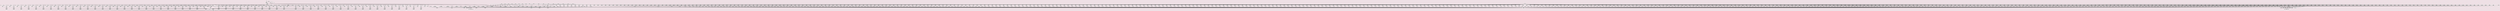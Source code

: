 /* Graphical model description in DOT language                                    */
/*    To view graph:                                                              */
/*       open this file in the program Graphviz: http://www.graphviz.org          */
/*       or paste contents into an online viewer: http://stamm-wilbrandt.de/GraphvizFiddle */

digraph REVDAG {
   n_fbd_tree [shape=oval, style=filled, fillcolor=white, label="fbd_tree"]
   n_origin_time [shape=oval, style=filled, fillcolor=white, label="origin_time"]
   n_0x7fd34ccbf000 [shape=box, style=filled, fillcolor=white, label="10"]
   n_0x7fd34ccbf1c0 [shape=box, style=filled, fillcolor=white, label="20"]
   n_speciation_rate [shape=oval, style=filled, fillcolor=white, label="speciation_rate"]
   n_0x7fd34cc950b0 [shape=box, style=filled, fillcolor=white, label="10"]
   n_extinction_rate [shape=oval, style="dashed,filled", fillcolor=white, label="extinction_rate\n[ mul(RealPos<any>) ]"]
   n_turnover [shape=oval, style=filled, fillcolor=white, label="turnover"]
   n_0x7fd34cc95fd0 [shape=box, style=filled, fillcolor=white, label="10"]
   n_diversification [shape=oval, style="dashed,filled", fillcolor=white, label="diversification\n[ sub(Real<any>) ]"]
   n_psi [shape=oval, style=filled, fillcolor=white, label="psi"]
   n_0x7fd34cc97100 [shape=box, style=filled, fillcolor=white, label="10"]
   n_r [shape=record, style=filled, fillcolor=white, label="{r|0}"]
   n_rho [shape=record, style=filled, fillcolor=white, label="{rho|1}"]
   n_t_1 [shape=oval, style="dashed,filled", fillcolor=white, label="t[1]\n[ tmrca(TimeTree<any>) ]"]
   n_0x7fd34cc979a0 [shape=oval, style="dashed,filled", fillcolor=white, label="function\n[ sub(Real<any>) ]"]
   n_0x7fd34cc97c10 [shape=box, style=filled, fillcolor=white, label="0.8254833"]
   n_fossil_1 [shape=oval, style=filled, fillcolor=gray, label="fossil[1]"]
   n_0x7fd34cc98b00 [shape=oval, style="dashed,filled", fillcolor=white, label="function\n[ sub(Real<any>) ]"]
   n_0x7fd34cc98d70 [shape=box, style=filled, fillcolor=white, label="0.2751611"]
   n_fossil_normalized_1 [shape=oval, style="dashed,filled", fillcolor=white, label="fossil_normalized[1]\n[ add(Real<any>) ]"]
   n_fossil_normalized [shape=oval, style="dashed,filled", fillcolor=white, label="fossil_normalized\n[ v(Real<any>) ]"]
   n_fossil_normalized_2 [shape=oval, style="dashed,filled", fillcolor=white, label="fossil_normalized[2]\n[ add(Real<any>) ]"]
   n_fossil_2 [shape=oval, style=filled, fillcolor=gray, label="fossil[2]"]
   n_0x7fd34cc9b3c0 [shape=oval, style="dashed,filled", fillcolor=white, label="function\n[ sub(Real<any>) ]"]
   n_t_2 [shape=oval, style="dashed,filled", fillcolor=white, label="t[2]\n[ tmrca(TimeTree<any>) ]"]
   n_0x7fd34cca3b00 [shape=oval, style="dashed,filled", fillcolor=white, label="function\n[ sub(Real<any>) ]"]
   n_0x7fd34cca3d00 [shape=box, style=filled, fillcolor=white, label="0.4447083"]
   n_t [shape=oval, style="dashed,filled", fillcolor=white, label="t\n[ v(RealPos<any>) ]"]
   n_t_3 [shape=oval, style="dashed,filled", fillcolor=white, label="t[3]\n[ tmrca(TimeTree<any>) ]"]
   n_0x7fd34cca6550 [shape=oval, style="dashed,filled", fillcolor=white, label="function\n[ sub(Real<any>) ]"]
   n_0x7fd34cca67a0 [shape=box, style=filled, fillcolor=white, label="1.423034"]
   n_fossil_3 [shape=oval, style=filled, fillcolor=gray, label="fossil[3]"]
   n_0x7fd34cca7a30 [shape=oval, style="dashed,filled", fillcolor=white, label="function\n[ sub(Real<any>) ]"]
   n_0x7fd34cca7c80 [shape=box, style=filled, fillcolor=white, label="0.4743446"]
   n_fossil_normalized_3 [shape=oval, style="dashed,filled", fillcolor=white, label="fossil_normalized[3]\n[ add(Real<any>) ]"]
   n_fossil [shape=oval, style="dashed,filled", fillcolor=white, label="fossil\n[ v(Real<any>) ]"]
   n_fossil_4 [shape=oval, style=filled, fillcolor=gray, label="fossil[4]"]
   n_0x7fd34ccaa6e0 [shape=oval, style="dashed,filled", fillcolor=white, label="function\n[ sub(Real<any>) ]"]
   n_t_4 [shape=oval, style="dashed,filled", fillcolor=white, label="t[4]\n[ tmrca(TimeTree<any>) ]"]
   n_0x7fd34ccaae00 [shape=oval, style="dashed,filled", fillcolor=white, label="function\n[ sub(Real<any>) ]"]
   n_0x7fd34ccab050 [shape=box, style=filled, fillcolor=white, label="0.1772094"]
   n_fossil_normalized_4 [shape=oval, style="dashed,filled", fillcolor=white, label="fossil_normalized[4]\n[ add(Real<any>) ]"]
   n_0x7fd34ccab450 [shape=box, style=filled, fillcolor=white, label="0.5316283"]
   n_fossil_5 [shape=oval, style=filled, fillcolor=gray, label="fossil[5]"]
   n_0x7fd34ccac470 [shape=oval, style="dashed,filled", fillcolor=white, label="function\n[ sub(Real<any>) ]"]
   n_t_5 [shape=oval, style="dashed,filled", fillcolor=white, label="t[5]\n[ tmrca(TimeTree<any>) ]"]
   n_0x7fd34ccacbb0 [shape=oval, style="dashed,filled", fillcolor=white, label="function\n[ sub(Real<any>) ]"]
   n_0x7fd34ccace00 [shape=box, style=filled, fillcolor=white, label="0.1111015"]
   n_fossil_normalized_5 [shape=oval, style="dashed,filled", fillcolor=white, label="fossil_normalized[5]\n[ add(Real<any>) ]"]
   n_0x7fd34ccad200 [shape=box, style=filled, fillcolor=white, label="0.3333045"]
   n_fossil_6 [shape=oval, style=filled, fillcolor=gray, label="fossil[6]"]
   n_0x7fd34ccae220 [shape=oval, style="dashed,filled", fillcolor=white, label="function\n[ sub(Real<any>) ]"]
   n_t_6 [shape=oval, style="dashed,filled", fillcolor=white, label="t[6]\n[ tmrca(TimeTree<any>) ]"]
   n_0x7fd34ccae940 [shape=oval, style="dashed,filled", fillcolor=white, label="function\n[ sub(Real<any>) ]"]
   n_0x7fd34ccaeb90 [shape=box, style=filled, fillcolor=white, label="0.6071374"]
   n_fossil_normalized_6 [shape=oval, style="dashed,filled", fillcolor=white, label="fossil_normalized[6]\n[ add(Real<any>) ]"]
   n_0x7fd34ccaef90 [shape=box, style=filled, fillcolor=white, label="1.821412"]
   n_fossil_7 [shape=oval, style=filled, fillcolor=gray, label="fossil[7]"]
   n_0x7fd34ccaffb0 [shape=oval, style="dashed,filled", fillcolor=white, label="function\n[ sub(Real<any>) ]"]
   n_t_7 [shape=oval, style="dashed,filled", fillcolor=white, label="t[7]\n[ tmrca(TimeTree<any>) ]"]
   n_0x7fd34ccb06d0 [shape=oval, style="dashed,filled", fillcolor=white, label="function\n[ sub(Real<any>) ]"]
   n_0x7fd34ccb0920 [shape=box, style=filled, fillcolor=white, label="0.4512127"]
   n_fossil_normalized_7 [shape=oval, style="dashed,filled", fillcolor=white, label="fossil_normalized[7]\n[ add(Real<any>) ]"]
   n_0x7fd34ccb0d20 [shape=box, style=filled, fillcolor=white, label="1.353638"]
   n_fossil_8 [shape=oval, style=filled, fillcolor=gray, label="fossil[8]"]
   n_0x7fd34ccb2100 [shape=oval, style="dashed,filled", fillcolor=white, label="function\n[ sub(Real<any>) ]"]
   n_t_8 [shape=oval, style="dashed,filled", fillcolor=white, label="t[8]\n[ tmrca(TimeTree<any>) ]"]
   n_0x7fd34ccb2820 [shape=oval, style="dashed,filled", fillcolor=white, label="function\n[ sub(Real<any>) ]"]
   n_0x7fd34ccb2a70 [shape=box, style=filled, fillcolor=white, label="0.1837072"]
   n_fossil_normalized_8 [shape=oval, style="dashed,filled", fillcolor=white, label="fossil_normalized[8]\n[ add(Real<any>) ]"]
   n_0x7fd34ccb2e70 [shape=box, style=filled, fillcolor=white, label="0.5511216"]
   n_fossil_9 [shape=oval, style=filled, fillcolor=gray, label="fossil[9]"]
   n_0x7fd34ccb3e90 [shape=oval, style="dashed,filled", fillcolor=white, label="function\n[ sub(Real<any>) ]"]
   n_t_9 [shape=oval, style="dashed,filled", fillcolor=white, label="t[9]\n[ tmrca(TimeTree<any>) ]"]
   n_0x7fd34ccb45b0 [shape=oval, style="dashed,filled", fillcolor=white, label="function\n[ sub(Real<any>) ]"]
   n_0x7fd34ccb47b0 [shape=box, style=filled, fillcolor=white, label="0.4970417"]
   n_fossil_normalized_9 [shape=oval, style="dashed,filled", fillcolor=white, label="fossil_normalized[9]\n[ add(Real<any>) ]"]
   n_0x7fd34ccb4bb0 [shape=box, style=filled, fillcolor=white, label="1.491125"]
   n_fossil_10 [shape=oval, style=filled, fillcolor=gray, label="fossil[10]"]
   n_0x7fd34ccb5bd0 [shape=oval, style="dashed,filled", fillcolor=white, label="function\n[ sub(Real<any>) ]"]
   n_t_10 [shape=oval, style="dashed,filled", fillcolor=white, label="t[10]\n[ tmrca(TimeTree<any>) ]"]
   n_0x7fd34ccb62f0 [shape=oval, style="dashed,filled", fillcolor=white, label="function\n[ sub(Real<any>) ]"]
   n_0x7fd34ccb6540 [shape=box, style=filled, fillcolor=white, label="0.2225952"]
   n_fossil_normalized_10 [shape=oval, style="dashed,filled", fillcolor=white, label="fossil_normalized[10]\n[ add(Real<any>) ]"]
   n_0x7fd34ccb6940 [shape=box, style=filled, fillcolor=white, label="0.6677857"]
   n_fossil_11 [shape=oval, style=filled, fillcolor=gray, label="fossil[11]"]
   n_0x7fd34ccb7960 [shape=oval, style="dashed,filled", fillcolor=white, label="function\n[ sub(Real<any>) ]"]
   n_t_11 [shape=oval, style="dashed,filled", fillcolor=white, label="t[11]\n[ tmrca(TimeTree<any>) ]"]
   n_0x7fd34ccb8080 [shape=oval, style="dashed,filled", fillcolor=white, label="function\n[ sub(Real<any>) ]"]
   n_0x7fd34ccb82d0 [shape=box, style=filled, fillcolor=white, label="0.4034651"]
   n_fossil_normalized_11 [shape=oval, style="dashed,filled", fillcolor=white, label="fossil_normalized[11]\n[ add(Real<any>) ]"]
   n_0x7fd34ccb8810 [shape=box, style=filled, fillcolor=white, label="1.210395"]
   n_fossil_12 [shape=oval, style=filled, fillcolor=gray, label="fossil[12]"]
   n_0x7fd34ccb98f0 [shape=oval, style="dashed,filled", fillcolor=white, label="function\n[ sub(Real<any>) ]"]
   n_t_12 [shape=oval, style="dashed,filled", fillcolor=white, label="t[12]\n[ tmrca(TimeTree<any>) ]"]
   n_0x7fd34ccba110 [shape=oval, style="dashed,filled", fillcolor=white, label="function\n[ sub(Real<any>) ]"]
   n_0x7fd34ccba400 [shape=box, style=filled, fillcolor=white, label="0.2230286"]
   n_fossil_normalized_12 [shape=oval, style="dashed,filled", fillcolor=white, label="fossil_normalized[12]\n[ add(Real<any>) ]"]
   n_0x7fd34ccba940 [shape=box, style=filled, fillcolor=white, label="0.669086"]
   n_fossil_13 [shape=oval, style=filled, fillcolor=gray, label="fossil[13]"]
   n_0x7fd34ccbba20 [shape=oval, style="dashed,filled", fillcolor=white, label="function\n[ sub(Real<any>) ]"]
   n_t_13 [shape=oval, style="dashed,filled", fillcolor=white, label="t[13]\n[ tmrca(TimeTree<any>) ]"]
   n_0x7fd34ccbc240 [shape=oval, style="dashed,filled", fillcolor=white, label="function\n[ sub(Real<any>) ]"]
   n_0x7fd34ccf43a0 [shape=box, style=filled, fillcolor=white, label="0.42705"]
   n_fossil_normalized_13 [shape=oval, style="dashed,filled", fillcolor=white, label="fossil_normalized[13]\n[ add(Real<any>) ]"]
   n_0x7fd34ccf4700 [shape=box, style=filled, fillcolor=white, label="1.28115"]
   n_fossil_14 [shape=oval, style=filled, fillcolor=gray, label="fossil[14]"]
   n_0x7fd34ccf5270 [shape=oval, style="dashed,filled", fillcolor=white, label="function\n[ sub(Real<any>) ]"]
   n_t_14 [shape=oval, style="dashed,filled", fillcolor=white, label="t[14]\n[ tmrca(TimeTree<any>) ]"]
   n_0x7fd34ccf5830 [shape=oval, style="dashed,filled", fillcolor=white, label="function\n[ sub(Real<any>) ]"]
   n_0x7fd34ccf5a30 [shape=box, style=filled, fillcolor=white, label="0.1011406"]
   n_fossil_normalized_14 [shape=oval, style="dashed,filled", fillcolor=white, label="fossil_normalized[14]\n[ add(Real<any>) ]"]
   n_0x7fd34ccf5d90 [shape=box, style=filled, fillcolor=white, label="0.3034219"]
   n_fossil_15 [shape=oval, style=filled, fillcolor=gray, label="fossil[15]"]
   n_0x7fd34ccf6900 [shape=oval, style="dashed,filled", fillcolor=white, label="function\n[ sub(Real<any>) ]"]
   n_t_15 [shape=oval, style="dashed,filled", fillcolor=white, label="t[15]\n[ tmrca(TimeTree<any>) ]"]
   n_0x7fd34ccf6ec0 [shape=oval, style="dashed,filled", fillcolor=white, label="function\n[ sub(Real<any>) ]"]
   n_0x7fd34ccf70c0 [shape=box, style=filled, fillcolor=white, label="0.2770666"]
   n_fossil_normalized_15 [shape=oval, style="dashed,filled", fillcolor=white, label="fossil_normalized[15]\n[ add(Real<any>) ]"]
   n_0x7fd34ccf7420 [shape=box, style=filled, fillcolor=white, label="0.8311996"]
   n_fossil_16 [shape=oval, style=filled, fillcolor=gray, label="fossil[16]"]
   n_0x7fd34ccf7f90 [shape=oval, style="dashed,filled", fillcolor=white, label="function\n[ sub(Real<any>) ]"]
   n_t_16 [shape=oval, style="dashed,filled", fillcolor=white, label="t[16]\n[ tmrca(TimeTree<any>) ]"]
   n_0x7fd34ccf8550 [shape=oval, style="dashed,filled", fillcolor=white, label="function\n[ sub(Real<any>) ]"]
   n_0x7fd34ccf8750 [shape=box, style=filled, fillcolor=white, label="0.5680971"]
   n_fossil_normalized_16 [shape=oval, style="dashed,filled", fillcolor=white, label="fossil_normalized[16]\n[ add(Real<any>) ]"]
   n_0x7fd34ccf8ab0 [shape=box, style=filled, fillcolor=white, label="1.704291"]
   n_fossil_17 [shape=oval, style=filled, fillcolor=gray, label="fossil[17]"]
   n_0x7fd34ccfa640 [shape=oval, style="dashed,filled", fillcolor=white, label="function\n[ sub(Real<any>) ]"]
   n_t_17 [shape=oval, style="dashed,filled", fillcolor=white, label="t[17]\n[ tmrca(TimeTree<any>) ]"]
   n_0x7fd34ccfac00 [shape=oval, style="dashed,filled", fillcolor=white, label="function\n[ sub(Real<any>) ]"]
   n_0x7fd34ccfae00 [shape=box, style=filled, fillcolor=white, label="0.2136454"]
   n_fossil_normalized_17 [shape=oval, style="dashed,filled", fillcolor=white, label="fossil_normalized[17]\n[ add(Real<any>) ]"]
   n_0x7fd34ccfb200 [shape=box, style=filled, fillcolor=white, label="0.6409362"]
   n_fossil_18 [shape=oval, style=filled, fillcolor=gray, label="fossil[18]"]
   n_0x7fd34ccfc320 [shape=oval, style="dashed,filled", fillcolor=white, label="function\n[ sub(Real<any>) ]"]
   n_t_18 [shape=oval, style="dashed,filled", fillcolor=white, label="t[18]\n[ tmrca(TimeTree<any>) ]"]
   n_0x7fd34ccfcbb0 [shape=oval, style="dashed,filled", fillcolor=white, label="function\n[ sub(Real<any>) ]"]
   n_0x7fd34ccfcf10 [shape=box, style=filled, fillcolor=white, label="0.4358897"]
   n_fossil_normalized_18 [shape=oval, style="dashed,filled", fillcolor=white, label="fossil_normalized[18]\n[ add(Real<any>) ]"]
   n_0x7fd34ccfd4c0 [shape=box, style=filled, fillcolor=white, label="1.307669"]
   n_fossil_19 [shape=oval, style=filled, fillcolor=gray, label="fossil[19]"]
   n_0x7fd34ccfe610 [shape=oval, style="dashed,filled", fillcolor=white, label="function\n[ sub(Real<any>) ]"]
   n_t_19 [shape=oval, style="dashed,filled", fillcolor=white, label="t[19]\n[ tmrca(TimeTree<any>) ]"]
   n_0x7fd34ccfeea0 [shape=oval, style="dashed,filled", fillcolor=white, label="function\n[ sub(Real<any>) ]"]
   n_0x7fd34ccff200 [shape=box, style=filled, fillcolor=white, label="0.2858246"]
   n_fossil_normalized_19 [shape=oval, style="dashed,filled", fillcolor=white, label="fossil_normalized[19]\n[ add(Real<any>) ]"]
   n_0x7fd34ccff7b0 [shape=box, style=filled, fillcolor=white, label="0.8574738"]
   n_fossil_20 [shape=oval, style=filled, fillcolor=gray, label="fossil[20]"]
   n_0x7fd34cb00930 [shape=oval, style="dashed,filled", fillcolor=white, label="function\n[ sub(Real<any>) ]"]
   n_t_20 [shape=oval, style="dashed,filled", fillcolor=white, label="t[20]\n[ tmrca(TimeTree<any>) ]"]
   n_0x7fd34cb011c0 [shape=oval, style="dashed,filled", fillcolor=white, label="function\n[ sub(Real<any>) ]"]
   n_0x7fd34cb01520 [shape=box, style=filled, fillcolor=white, label="0.6097615"]
   n_fossil_normalized_20 [shape=oval, style="dashed,filled", fillcolor=white, label="fossil_normalized[20]\n[ add(Real<any>) ]"]
   n_0x7fd34cb01ad0 [shape=box, style=filled, fillcolor=white, label="1.829284"]
   n_fossil_21 [shape=oval, style=filled, fillcolor=gray, label="fossil[21]"]
   n_0x7fd34cb02c20 [shape=oval, style="dashed,filled", fillcolor=white, label="function\n[ sub(Real<any>) ]"]
   n_t_21 [shape=oval, style="dashed,filled", fillcolor=white, label="t[21]\n[ tmrca(TimeTree<any>) ]"]
   n_0x7fd34cb034b0 [shape=oval, style="dashed,filled", fillcolor=white, label="function\n[ sub(Real<any>) ]"]
   n_0x7fd34cb03810 [shape=box, style=filled, fillcolor=white, label="0.3427317"]
   n_fossil_normalized_21 [shape=oval, style="dashed,filled", fillcolor=white, label="fossil_normalized[21]\n[ add(Real<any>) ]"]
   n_0x7fd34cb03dc0 [shape=box, style=filled, fillcolor=white, label="3.211164"]
   n_fossil_22 [shape=oval, style=filled, fillcolor=gray, label="fossil[22]"]
   n_0x7fd34cb04f10 [shape=oval, style="dashed,filled", fillcolor=white, label="function\n[ sub(Real<any>) ]"]
   n_t_22 [shape=oval, style="dashed,filled", fillcolor=white, label="t[22]\n[ tmrca(TimeTree<any>) ]"]
   n_0x7fd34cb057a0 [shape=oval, style="dashed,filled", fillcolor=white, label="function\n[ sub(Real<any>) ]"]
   n_0x7fd34cb05b00 [shape=box, style=filled, fillcolor=white, label="0.6808083"]
   n_fossil_normalized_22 [shape=oval, style="dashed,filled", fillcolor=white, label="fossil_normalized[22]\n[ add(Real<any>) ]"]
   n_0x7fd34cb060b0 [shape=box, style=filled, fillcolor=white, label="2.042425"]
   n_fossil_23 [shape=oval, style=filled, fillcolor=gray, label="fossil[23]"]
   n_0x7fd34cb07200 [shape=oval, style="dashed,filled", fillcolor=white, label="function\n[ sub(Real<any>) ]"]
   n_t_23 [shape=oval, style="dashed,filled", fillcolor=white, label="t[23]\n[ tmrca(TimeTree<any>) ]"]
   n_0x7fd34cb07a90 [shape=oval, style="dashed,filled", fillcolor=white, label="function\n[ sub(Real<any>) ]"]
   n_0x7fd34cb07df0 [shape=box, style=filled, fillcolor=white, label="0.4922558"]
   n_fossil_normalized_23 [shape=oval, style="dashed,filled", fillcolor=white, label="fossil_normalized[23]\n[ add(Real<any>) ]"]
   n_0x7fd34cb083a0 [shape=box, style=filled, fillcolor=white, label="1.476767"]
   n_fossil_24 [shape=oval, style=filled, fillcolor=gray, label="fossil[24]"]
   n_0x7fd34cb094f0 [shape=oval, style="dashed,filled", fillcolor=white, label="function\n[ sub(Real<any>) ]"]
   n_t_24 [shape=oval, style="dashed,filled", fillcolor=white, label="t[24]\n[ tmrca(TimeTree<any>) ]"]
   n_0x7fd34cb09d80 [shape=oval, style="dashed,filled", fillcolor=white, label="function\n[ sub(Real<any>) ]"]
   n_0x7fd34cb0a0e0 [shape=box, style=filled, fillcolor=white, label="1.875706"]
   n_fossil_normalized_24 [shape=oval, style="dashed,filled", fillcolor=white, label="fossil_normalized[24]\n[ add(Real<any>) ]"]
   n_0x7fd34cb0a690 [shape=box, style=filled, fillcolor=white, label="4.744138"]
   n_fossil_25 [shape=oval, style=filled, fillcolor=gray, label="fossil[25]"]
   n_0x7fd34cb0b7e0 [shape=oval, style="dashed,filled", fillcolor=white, label="function\n[ sub(Real<any>) ]"]
   n_t_25 [shape=oval, style="dashed,filled", fillcolor=white, label="t[25]\n[ tmrca(TimeTree<any>) ]"]
   n_0x7fd34cb0c070 [shape=oval, style="dashed,filled", fillcolor=white, label="function\n[ sub(Real<any>) ]"]
   n_0x7fd34cb0c3d0 [shape=box, style=filled, fillcolor=white, label="0.9375562"]
   n_fossil_normalized_25 [shape=oval, style="dashed,filled", fillcolor=white, label="fossil_normalized[25]\n[ add(Real<any>) ]"]
   n_0x7fd34cb0c980 [shape=box, style=filled, fillcolor=white, label="3.805988"]
   n_fossil_26 [shape=oval, style=filled, fillcolor=gray, label="fossil[26]"]
   n_0x7fd34cb0dad0 [shape=oval, style="dashed,filled", fillcolor=white, label="function\n[ sub(Real<any>) ]"]
   n_t_26 [shape=oval, style="dashed,filled", fillcolor=white, label="t[26]\n[ tmrca(TimeTree<any>) ]"]
   n_0x7fd34cb0e360 [shape=oval, style="dashed,filled", fillcolor=white, label="function\n[ sub(Real<any>) ]"]
   n_0x7fd34cb0e6c0 [shape=box, style=filled, fillcolor=white, label="0.5622051"]
   n_fossil_normalized_26 [shape=oval, style="dashed,filled", fillcolor=white, label="fossil_normalized[26]\n[ add(Real<any>) ]"]
   n_0x7fd34cb0ec70 [shape=box, style=filled, fillcolor=white, label="3.430637"]
   n_fossil_27 [shape=oval, style=filled, fillcolor=gray, label="fossil[27]"]
   n_0x7fd34cb0fdc0 [shape=oval, style="dashed,filled", fillcolor=white, label="function\n[ sub(Real<any>) ]"]
   n_t_27 [shape=oval, style="dashed,filled", fillcolor=white, label="t[27]\n[ tmrca(TimeTree<any>) ]"]
   n_0x7fd34cb10650 [shape=oval, style="dashed,filled", fillcolor=white, label="function\n[ sub(Real<any>) ]"]
   n_0x7fd34cb109b0 [shape=box, style=filled, fillcolor=white, label="0.7161585"]
   n_fossil_normalized_27 [shape=oval, style="dashed,filled", fillcolor=white, label="fossil_normalized[27]\n[ add(Real<any>) ]"]
   n_0x7fd34cb10f60 [shape=box, style=filled, fillcolor=white, label="3.584591"]
   n_fossil_28 [shape=oval, style=filled, fillcolor=gray, label="fossil[28]"]
   n_0x7fd34cb120b0 [shape=oval, style="dashed,filled", fillcolor=white, label="function\n[ sub(Real<any>) ]"]
   n_t_28 [shape=oval, style="dashed,filled", fillcolor=white, label="t[28]\n[ tmrca(TimeTree<any>) ]"]
   n_0x7fd34cb12940 [shape=oval, style="dashed,filled", fillcolor=white, label="function\n[ sub(Real<any>) ]"]
   n_0x7fd34cb12ca0 [shape=box, style=filled, fillcolor=white, label="1.111684"]
   n_fossil_normalized_28 [shape=oval, style="dashed,filled", fillcolor=white, label="fossil_normalized[28]\n[ add(Real<any>) ]"]
   n_0x7fd34cb13250 [shape=box, style=filled, fillcolor=white, label="3.980116"]
   n_fossil_29 [shape=oval, style=filled, fillcolor=gray, label="fossil[29]"]
   n_0x7fd34cb143a0 [shape=oval, style="dashed,filled", fillcolor=white, label="function\n[ sub(Real<any>) ]"]
   n_t_29 [shape=oval, style="dashed,filled", fillcolor=white, label="t[29]\n[ tmrca(TimeTree<any>) ]"]
   n_0x7fd34cb14c30 [shape=oval, style="dashed,filled", fillcolor=white, label="function\n[ sub(Real<any>) ]"]
   n_0x7fd34cb14f90 [shape=box, style=filled, fillcolor=white, label="1.420862"]
   n_fossil_normalized_29 [shape=oval, style="dashed,filled", fillcolor=white, label="fossil_normalized[29]\n[ add(Real<any>) ]"]
   n_0x7fd34cb15540 [shape=box, style=filled, fillcolor=white, label="4.289294"]
   n_fossil_30 [shape=oval, style=filled, fillcolor=gray, label="fossil[30]"]
   n_0x7fd34cb16690 [shape=oval, style="dashed,filled", fillcolor=white, label="function\n[ sub(Real<any>) ]"]
   n_t_30 [shape=oval, style="dashed,filled", fillcolor=white, label="t[30]\n[ tmrca(TimeTree<any>) ]"]
   n_0x7fd34cb16f20 [shape=oval, style="dashed,filled", fillcolor=white, label="function\n[ sub(Real<any>) ]"]
   n_0x7fd34cb17280 [shape=box, style=filled, fillcolor=white, label="0.6622951"]
   n_fossil_normalized_30 [shape=oval, style="dashed,filled", fillcolor=white, label="fossil_normalized[30]\n[ add(Real<any>) ]"]
   n_0x7fd34cb17830 [shape=box, style=filled, fillcolor=white, label="3.530727"]
   n_fossil_31 [shape=oval, style=filled, fillcolor=gray, label="fossil[31]"]
   n_0x7fd34cb18980 [shape=oval, style="dashed,filled", fillcolor=white, label="function\n[ sub(Real<any>) ]"]
   n_t_31 [shape=oval, style="dashed,filled", fillcolor=white, label="t[31]\n[ tmrca(TimeTree<any>) ]"]
   n_0x7fd34cb19210 [shape=oval, style="dashed,filled", fillcolor=white, label="function\n[ sub(Real<any>) ]"]
   n_0x7fd34cb19570 [shape=box, style=filled, fillcolor=white, label="1.162256"]
   n_fossil_normalized_31 [shape=oval, style="dashed,filled", fillcolor=white, label="fossil_normalized[31]\n[ add(Real<any>) ]"]
   n_0x7fd34cb19b20 [shape=box, style=filled, fillcolor=white, label="4.030689"]
   n_fossil_32 [shape=oval, style=filled, fillcolor=gray, label="fossil[32]"]
   n_0x7fd34cb1ac70 [shape=oval, style="dashed,filled", fillcolor=white, label="function\n[ sub(Real<any>) ]"]
   n_t_32 [shape=oval, style="dashed,filled", fillcolor=white, label="t[32]\n[ tmrca(TimeTree<any>) ]"]
   n_0x7fd34cb1b500 [shape=oval, style="dashed,filled", fillcolor=white, label="function\n[ sub(Real<any>) ]"]
   n_0x7fd34cb1b860 [shape=box, style=filled, fillcolor=white, label="4.369853"]
   n_fossil_normalized_32 [shape=oval, style="dashed,filled", fillcolor=white, label="fossil_normalized[32]\n[ add(Real<any>) ]"]
   n_0x7fd34cb1be10 [shape=box, style=filled, fillcolor=white, label="7.238285"]
   n_fossil_33 [shape=oval, style=filled, fillcolor=gray, label="fossil[33]"]
   n_0x7fd34cb1cf60 [shape=oval, style="dashed,filled", fillcolor=white, label="function\n[ sub(Real<any>) ]"]
   n_t_33 [shape=oval, style="dashed,filled", fillcolor=white, label="t[33]\n[ tmrca(TimeTree<any>) ]"]
   n_0x7fd34cb1d7f0 [shape=oval, style="dashed,filled", fillcolor=white, label="function\n[ sub(Real<any>) ]"]
   n_0x7fd34cb1db50 [shape=box, style=filled, fillcolor=white, label="11.0646"]
   n_fossil_normalized_33 [shape=oval, style="dashed,filled", fillcolor=white, label="fossil_normalized[33]\n[ add(Real<any>) ]"]
   n_0x7fd34cb1e100 [shape=box, style=filled, fillcolor=white, label="13.93303"]
   n_fossil_34 [shape=oval, style=filled, fillcolor=gray, label="fossil[34]"]
   n_0x7fd34cb1f250 [shape=oval, style="dashed,filled", fillcolor=white, label="function\n[ sub(Real<any>) ]"]
   n_t_34 [shape=oval, style="dashed,filled", fillcolor=white, label="t[34]\n[ tmrca(TimeTree<any>) ]"]
   n_0x7fd34cb1fae0 [shape=oval, style="dashed,filled", fillcolor=white, label="function\n[ sub(Real<any>) ]"]
   n_0x7fd34cb1fe40 [shape=box, style=filled, fillcolor=white, label="12.90794"]
   n_fossil_normalized_34 [shape=oval, style="dashed,filled", fillcolor=white, label="fossil_normalized[34]\n[ add(Real<any>) ]"]
   n_0x7fd34cb203f0 [shape=box, style=filled, fillcolor=white, label="15.77638"]
   n_fossil_35 [shape=oval, style=filled, fillcolor=gray, label="fossil[35]"]
   n_0x7fd34cb21540 [shape=oval, style="dashed,filled", fillcolor=white, label="function\n[ sub(Real<any>) ]"]
   n_t_35 [shape=oval, style="dashed,filled", fillcolor=white, label="t[35]\n[ tmrca(TimeTree<any>) ]"]
   n_0x7fd34ccf9670 [shape=oval, style="dashed,filled", fillcolor=white, label="function\n[ sub(Real<any>) ]"]
   n_0x7fd34ccf99d0 [shape=box, style=filled, fillcolor=white, label="10.22427"]
   n_fossil_normalized_35 [shape=oval, style="dashed,filled", fillcolor=white, label="fossil_normalized[35]\n[ add(Real<any>) ]"]
   n_0x7fd34ccf9f80 [shape=box, style=filled, fillcolor=white, label="13.0927"]
   n_fossil_36 [shape=oval, style=filled, fillcolor=gray, label="fossil[36]"]
   n_0x7fd34cb24830 [shape=oval, style="dashed,filled", fillcolor=white, label="function\n[ sub(Real<any>) ]"]
   n_t_36 [shape=oval, style="dashed,filled", fillcolor=white, label="t[36]\n[ tmrca(TimeTree<any>) ]"]
   n_0x7fd34cb250c0 [shape=oval, style="dashed,filled", fillcolor=white, label="function\n[ sub(Real<any>) ]"]
   n_0x7fd34cb25420 [shape=box, style=filled, fillcolor=white, label="5.31296"]
   n_fossil_normalized_36 [shape=oval, style="dashed,filled", fillcolor=white, label="fossil_normalized[36]\n[ add(Real<any>) ]"]
   n_0x7fd34cb259d0 [shape=box, style=filled, fillcolor=white, label="8.181392"]
   n_fossil_37 [shape=oval, style=filled, fillcolor=gray, label="fossil[37]"]
   n_0x7fd34cb26b20 [shape=oval, style="dashed,filled", fillcolor=white, label="function\n[ sub(Real<any>) ]"]
   n_t_37 [shape=oval, style="dashed,filled", fillcolor=white, label="t[37]\n[ tmrca(TimeTree<any>) ]"]
   n_0x7fd34cb273b0 [shape=oval, style="dashed,filled", fillcolor=white, label="function\n[ sub(Real<any>) ]"]
   n_0x7fd34cb27710 [shape=box, style=filled, fillcolor=white, label="7.019276"]
   n_fossil_normalized_37 [shape=oval, style="dashed,filled", fillcolor=white, label="fossil_normalized[37]\n[ add(Real<any>) ]"]
   n_0x7fd34cb27cc0 [shape=box, style=filled, fillcolor=white, label="9.887708"]
   n_fossil_38 [shape=oval, style=filled, fillcolor=gray, label="fossil[38]"]
   n_0x7fd34cb28e10 [shape=oval, style="dashed,filled", fillcolor=white, label="function\n[ sub(Real<any>) ]"]
   n_t_38 [shape=oval, style="dashed,filled", fillcolor=white, label="t[38]\n[ tmrca(TimeTree<any>) ]"]
   n_0x7fd34cb296a0 [shape=oval, style="dashed,filled", fillcolor=white, label="function\n[ sub(Real<any>) ]"]
   n_0x7fd34cb29a00 [shape=box, style=filled, fillcolor=white, label="4.465255"]
   n_fossil_normalized_38 [shape=oval, style="dashed,filled", fillcolor=white, label="fossil_normalized[38]\n[ add(Real<any>) ]"]
   n_0x7fd34cb29fb0 [shape=box, style=filled, fillcolor=white, label="7.333687"]
   n_fossil_39 [shape=oval, style=filled, fillcolor=gray, label="fossil[39]"]
   n_0x7fd34cb2b100 [shape=oval, style="dashed,filled", fillcolor=white, label="function\n[ sub(Real<any>) ]"]
   n_t_39 [shape=oval, style="dashed,filled", fillcolor=white, label="t[39]\n[ tmrca(TimeTree<any>) ]"]
   n_0x7fd34cb2b990 [shape=oval, style="dashed,filled", fillcolor=white, label="function\n[ sub(Real<any>) ]"]
   n_0x7fd34cb2bcf0 [shape=box, style=filled, fillcolor=white, label="4.173791"]
   n_fossil_normalized_39 [shape=oval, style="dashed,filled", fillcolor=white, label="fossil_normalized[39]\n[ add(Real<any>) ]"]
   n_0x7fd34cb2c2a0 [shape=box, style=filled, fillcolor=white, label="7.042223"]
   n_fossil_40 [shape=oval, style=filled, fillcolor=gray, label="fossil[40]"]
   n_0x7fd34cb2d3f0 [shape=oval, style="dashed,filled", fillcolor=white, label="function\n[ sub(Real<any>) ]"]
   n_t_40 [shape=oval, style="dashed,filled", fillcolor=white, label="t[40]\n[ tmrca(TimeTree<any>) ]"]
   n_0x7fd34cb2dc80 [shape=oval, style="dashed,filled", fillcolor=white, label="function\n[ sub(Real<any>) ]"]
   n_0x7fd34cb2dfe0 [shape=box, style=filled, fillcolor=white, label="4.516392"]
   n_fossil_normalized_40 [shape=oval, style="dashed,filled", fillcolor=white, label="fossil_normalized[40]\n[ add(Real<any>) ]"]
   n_0x7fd34cb2e590 [shape=box, style=filled, fillcolor=white, label="7.384824"]
   n_fossil_41 [shape=oval, style=filled, fillcolor=gray, label="fossil[41]"]
   n_0x7fd34cb2f6e0 [shape=oval, style="dashed,filled", fillcolor=white, label="function\n[ sub(Real<any>) ]"]
   n_t_41 [shape=oval, style="dashed,filled", fillcolor=white, label="t[41]\n[ tmrca(TimeTree<any>) ]"]
   n_0x7fd34cb2ff70 [shape=oval, style="dashed,filled", fillcolor=white, label="function\n[ sub(Real<any>) ]"]
   n_0x7fd34cb302d0 [shape=box, style=filled, fillcolor=white, label="4.278569"]
   n_fossil_normalized_41 [shape=oval, style="dashed,filled", fillcolor=white, label="fossil_normalized[41]\n[ add(Real<any>) ]"]
   n_0x7fd34cb30880 [shape=box, style=filled, fillcolor=white, label="7.147001"]
   n_fossil_42 [shape=oval, style=filled, fillcolor=gray, label="fossil[42]"]
   n_0x7fd34cb319d0 [shape=oval, style="dashed,filled", fillcolor=white, label="function\n[ sub(Real<any>) ]"]
   n_t_42 [shape=oval, style="dashed,filled", fillcolor=white, label="t[42]\n[ tmrca(TimeTree<any>) ]"]
   n_0x7fd34cb32260 [shape=oval, style="dashed,filled", fillcolor=white, label="function\n[ sub(Real<any>) ]"]
   n_0x7fd34cb325c0 [shape=box, style=filled, fillcolor=white, label="4.163965"]
   n_fossil_normalized_42 [shape=oval, style="dashed,filled", fillcolor=white, label="fossil_normalized[42]\n[ add(Real<any>) ]"]
   n_0x7fd34cb32b70 [shape=box, style=filled, fillcolor=white, label="7.032397"]
   n_fossil_43 [shape=oval, style=filled, fillcolor=gray, label="fossil[43]"]
   n_0x7fd34cb33cc0 [shape=oval, style="dashed,filled", fillcolor=white, label="function\n[ sub(Real<any>) ]"]
   n_t_43 [shape=oval, style="dashed,filled", fillcolor=white, label="t[43]\n[ tmrca(TimeTree<any>) ]"]
   n_0x7fd34cb34550 [shape=oval, style="dashed,filled", fillcolor=white, label="function\n[ sub(Real<any>) ]"]
   n_0x7fd34cb348b0 [shape=box, style=filled, fillcolor=white, label="4.144008"]
   n_fossil_normalized_43 [shape=oval, style="dashed,filled", fillcolor=white, label="fossil_normalized[43]\n[ add(Real<any>) ]"]
   n_0x7fd34cb34e60 [shape=box, style=filled, fillcolor=white, label="7.01244"]
   n_fossil_44 [shape=oval, style=filled, fillcolor=gray, label="fossil[44]"]
   n_0x7fd34cb35fb0 [shape=oval, style="dashed,filled", fillcolor=white, label="function\n[ sub(Real<any>) ]"]
   n_t_44 [shape=oval, style="dashed,filled", fillcolor=white, label="t[44]\n[ tmrca(TimeTree<any>) ]"]
   n_0x7fd34cb36840 [shape=oval, style="dashed,filled", fillcolor=white, label="function\n[ sub(Real<any>) ]"]
   n_0x7fd34cb36ba0 [shape=box, style=filled, fillcolor=white, label="2.79595"]
   n_fossil_normalized_44 [shape=oval, style="dashed,filled", fillcolor=white, label="fossil_normalized[44]\n[ add(Real<any>) ]"]
   n_0x7fd34cb37150 [shape=box, style=filled, fillcolor=white, label="5.664383"]
   n_fossil_45 [shape=oval, style=filled, fillcolor=gray, label="fossil[45]"]
   n_0x7fd34cb382a0 [shape=oval, style="dashed,filled", fillcolor=white, label="function\n[ sub(Real<any>) ]"]
   n_t_45 [shape=oval, style="dashed,filled", fillcolor=white, label="t[45]\n[ tmrca(TimeTree<any>) ]"]
   n_0x7fd34cb38b30 [shape=oval, style="dashed,filled", fillcolor=white, label="function\n[ sub(Real<any>) ]"]
   n_0x7fd34cb38e90 [shape=box, style=filled, fillcolor=white, label="2.792592"]
   n_fossil_normalized_45 [shape=oval, style="dashed,filled", fillcolor=white, label="fossil_normalized[45]\n[ add(Real<any>) ]"]
   n_0x7fd34cb39440 [shape=box, style=filled, fillcolor=white, label="5.661024"]
   n_fossil_46 [shape=oval, style=filled, fillcolor=gray, label="fossil[46]"]
   n_0x7fd34cb3a590 [shape=oval, style="dashed,filled", fillcolor=white, label="function\n[ sub(Real<any>) ]"]
   n_t_46 [shape=oval, style="dashed,filled", fillcolor=white, label="t[46]\n[ tmrca(TimeTree<any>) ]"]
   n_0x7fd34cb3ae20 [shape=oval, style="dashed,filled", fillcolor=white, label="function\n[ sub(Real<any>) ]"]
   n_0x7fd34cb3b180 [shape=box, style=filled, fillcolor=white, label="2.80887"]
   n_fossil_normalized_46 [shape=oval, style="dashed,filled", fillcolor=white, label="fossil_normalized[46]\n[ add(Real<any>) ]"]
   n_0x7fd34cb3b730 [shape=box, style=filled, fillcolor=white, label="5.677302"]
   n_fossil_47 [shape=oval, style=filled, fillcolor=gray, label="fossil[47]"]
   n_0x7fd34cb3c880 [shape=oval, style="dashed,filled", fillcolor=white, label="function\n[ sub(Real<any>) ]"]
   n_t_47 [shape=oval, style="dashed,filled", fillcolor=white, label="t[47]\n[ tmrca(TimeTree<any>) ]"]
   n_0x7fd34cb3d110 [shape=oval, style="dashed,filled", fillcolor=white, label="function\n[ sub(Real<any>) ]"]
   n_0x7fd34cb3d470 [shape=box, style=filled, fillcolor=white, label="2.077148"]
   n_fossil_normalized_47 [shape=oval, style="dashed,filled", fillcolor=white, label="fossil_normalized[47]\n[ add(Real<any>) ]"]
   n_0x7fd34cb3da20 [shape=box, style=filled, fillcolor=white, label="4.94558"]
   n_fossil_48 [shape=oval, style=filled, fillcolor=gray, label="fossil[48]"]
   n_0x7fd34cb3eb70 [shape=oval, style="dashed,filled", fillcolor=white, label="function\n[ sub(Real<any>) ]"]
   n_t_48 [shape=oval, style="dashed,filled", fillcolor=white, label="t[48]\n[ tmrca(TimeTree<any>) ]"]
   n_0x7fd34cb3f400 [shape=oval, style="dashed,filled", fillcolor=white, label="function\n[ sub(Real<any>) ]"]
   n_0x7fd34cb3f760 [shape=box, style=filled, fillcolor=white, label="1.261869"]
   n_fossil_normalized_48 [shape=oval, style="dashed,filled", fillcolor=white, label="fossil_normalized[48]\n[ add(Real<any>) ]"]
   n_0x7fd34cb3fd10 [shape=box, style=filled, fillcolor=white, label="4.130301"]
   n_fossil_49 [shape=oval, style=filled, fillcolor=gray, label="fossil[49]"]
   n_0x7fd34cb40e60 [shape=oval, style="dashed,filled", fillcolor=white, label="function\n[ sub(Real<any>) ]"]
   n_t_49 [shape=oval, style="dashed,filled", fillcolor=white, label="t[49]\n[ tmrca(TimeTree<any>) ]"]
   n_0x7fd34cb416f0 [shape=oval, style="dashed,filled", fillcolor=white, label="function\n[ sub(Real<any>) ]"]
   n_0x7fd34cb41a50 [shape=box, style=filled, fillcolor=white, label="1.039918"]
   n_fossil_normalized_49 [shape=oval, style="dashed,filled", fillcolor=white, label="fossil_normalized[49]\n[ add(Real<any>) ]"]
   n_0x7fd34cb42000 [shape=box, style=filled, fillcolor=white, label="3.90835"]
   n_fossil_50 [shape=oval, style=filled, fillcolor=gray, label="fossil[50]"]
   n_0x7fd34cb43150 [shape=oval, style="dashed,filled", fillcolor=white, label="function\n[ sub(Real<any>) ]"]
   n_t_50 [shape=oval, style="dashed,filled", fillcolor=white, label="t[50]\n[ tmrca(TimeTree<any>) ]"]
   n_0x7fd34cb439e0 [shape=oval, style="dashed,filled", fillcolor=white, label="function\n[ sub(Real<any>) ]"]
   n_0x7fd34cb43d40 [shape=box, style=filled, fillcolor=white, label="0.4157929"]
   n_fossil_normalized_50 [shape=oval, style="dashed,filled", fillcolor=white, label="fossil_normalized[50]\n[ add(Real<any>) ]"]
   n_0x7fd34cb442f0 [shape=box, style=filled, fillcolor=white, label="3.284225"]
   n_fossil_51 [shape=oval, style=filled, fillcolor=gray, label="fossil[51]"]
   n_0x7fd34cb45440 [shape=oval, style="dashed,filled", fillcolor=white, label="function\n[ sub(Real<any>) ]"]
   n_t_51 [shape=oval, style="dashed,filled", fillcolor=white, label="t[51]\n[ tmrca(TimeTree<any>) ]"]
   n_0x7fd34cb45cd0 [shape=oval, style="dashed,filled", fillcolor=white, label="function\n[ sub(Real<any>) ]"]
   n_0x7fd34cb46030 [shape=box, style=filled, fillcolor=white, label="0.54997"]
   n_fossil_normalized_51 [shape=oval, style="dashed,filled", fillcolor=white, label="fossil_normalized[51]\n[ add(Real<any>) ]"]
   n_0x7fd34cb465e0 [shape=box, style=filled, fillcolor=white, label="1.64991"]
   n_fossil_52 [shape=oval, style=filled, fillcolor=gray, label="fossil[52]"]
   n_0x7fd34cb47730 [shape=oval, style="dashed,filled", fillcolor=white, label="function\n[ sub(Real<any>) ]"]
   n_t_52 [shape=oval, style="dashed,filled", fillcolor=white, label="t[52]\n[ tmrca(TimeTree<any>) ]"]
   n_0x7fd34cb47fc0 [shape=oval, style="dashed,filled", fillcolor=white, label="function\n[ sub(Real<any>) ]"]
   n_0x7fd34cb48320 [shape=box, style=filled, fillcolor=white, label="0.1610869"]
   n_fossil_normalized_52 [shape=oval, style="dashed,filled", fillcolor=white, label="fossil_normalized[52]\n[ add(Real<any>) ]"]
   n_0x7fd34cb488d0 [shape=box, style=filled, fillcolor=white, label="3.029519"]
   n_fossil_53 [shape=oval, style=filled, fillcolor=gray, label="fossil[53]"]
   n_0x7fd34cb49a20 [shape=oval, style="dashed,filled", fillcolor=white, label="function\n[ sub(Real<any>) ]"]
   n_t_53 [shape=oval, style="dashed,filled", fillcolor=white, label="t[53]\n[ tmrca(TimeTree<any>) ]"]
   n_0x7fd34cb4a2b0 [shape=oval, style="dashed,filled", fillcolor=white, label="function\n[ sub(Real<any>) ]"]
   n_0x7fd34cb4a610 [shape=box, style=filled, fillcolor=white, label="0.4047829"]
   n_fossil_normalized_53 [shape=oval, style="dashed,filled", fillcolor=white, label="fossil_normalized[53]\n[ add(Real<any>) ]"]
   n_0x7fd34cb4abc0 [shape=box, style=filled, fillcolor=white, label="1.214349"]
   n_fossil_54 [shape=oval, style=filled, fillcolor=gray, label="fossil[54]"]
   n_0x7fd34cb4bd10 [shape=oval, style="dashed,filled", fillcolor=white, label="function\n[ sub(Real<any>) ]"]
   n_t_54 [shape=oval, style="dashed,filled", fillcolor=white, label="t[54]\n[ tmrca(TimeTree<any>) ]"]
   n_0x7fd34cb4c5a0 [shape=oval, style="dashed,filled", fillcolor=white, label="function\n[ sub(Real<any>) ]"]
   n_0x7fd34cb4c900 [shape=box, style=filled, fillcolor=white, label="0.5215964"]
   n_fossil_normalized_54 [shape=oval, style="dashed,filled", fillcolor=white, label="fossil_normalized[54]\n[ add(Real<any>) ]"]
   n_0x7fd34cb4ceb0 [shape=box, style=filled, fillcolor=white, label="1.564789"]
   n_fossil_55 [shape=oval, style=filled, fillcolor=gray, label="fossil[55]"]
   n_0x7fd34cb4e000 [shape=oval, style="dashed,filled", fillcolor=white, label="function\n[ sub(Real<any>) ]"]
   n_t_55 [shape=oval, style="dashed,filled", fillcolor=white, label="t[55]\n[ tmrca(TimeTree<any>) ]"]
   n_0x7fd34cb4e890 [shape=oval, style="dashed,filled", fillcolor=white, label="function\n[ sub(Real<any>) ]"]
   n_0x7fd34cb4ebf0 [shape=box, style=filled, fillcolor=white, label="0.23448"]
   n_fossil_normalized_55 [shape=oval, style="dashed,filled", fillcolor=white, label="fossil_normalized[55]\n[ add(Real<any>) ]"]
   n_0x7fd34cb4f1a0 [shape=box, style=filled, fillcolor=white, label="0.7034402"]
   n_fossil_56 [shape=oval, style=filled, fillcolor=gray, label="fossil[56]"]
   n_0x7fd34cb502f0 [shape=oval, style="dashed,filled", fillcolor=white, label="function\n[ sub(Real<any>) ]"]
   n_t_56 [shape=oval, style="dashed,filled", fillcolor=white, label="t[56]\n[ tmrca(TimeTree<any>) ]"]
   n_0x7fd34cb50b80 [shape=oval, style="dashed,filled", fillcolor=white, label="function\n[ sub(Real<any>) ]"]
   n_0x7fd34cb50ee0 [shape=box, style=filled, fillcolor=white, label="1.202868"]
   n_fossil_normalized_56 [shape=oval, style="dashed,filled", fillcolor=white, label="fossil_normalized[56]\n[ add(Real<any>) ]"]
   n_0x7fd34cb51490 [shape=box, style=filled, fillcolor=white, label="4.071301"]
   n_fossil_57 [shape=oval, style=filled, fillcolor=gray, label="fossil[57]"]
   n_0x7fd34cb525e0 [shape=oval, style="dashed,filled", fillcolor=white, label="function\n[ sub(Real<any>) ]"]
   n_t_57 [shape=oval, style="dashed,filled", fillcolor=white, label="t[57]\n[ tmrca(TimeTree<any>) ]"]
   n_0x7fd34cb52e70 [shape=oval, style="dashed,filled", fillcolor=white, label="function\n[ sub(Real<any>) ]"]
   n_0x7fd34cb531d0 [shape=box, style=filled, fillcolor=white, label="0.1942406"]
   n_fossil_normalized_57 [shape=oval, style="dashed,filled", fillcolor=white, label="fossil_normalized[57]\n[ add(Real<any>) ]"]
   n_0x7fd34cb53780 [shape=box, style=filled, fillcolor=white, label="0.582722"]
   n_0x7fd34cb53900 [shape=box, style=filled, fillcolor=white, label="1.334125"]
   n_num_samp_anc [shape=oval, style="dashed,filled", fillcolor=white, label="num_samp_anc\n[ numSampledAncestors()) ]"]
   n_phySeq_1 [shape=oval, style=filled, fillcolor=gray, label="phySeq[1]"]
   n_phySeq_1_pInv [shape=record, style=filled, fillcolor=white, label="{phySeq[1].pInv|0}"]
   n_branch_rates_1 [shape=oval, style=filled, fillcolor=white, label="branch_rates[1]"]
   n_0x7fd349a1a960 [shape=oval, style="dashed,filled", fillcolor=white, label="function\n[ div(RealPos<any>) ]"]
   n_0x7fd354578580 [shape=box, style=filled, fillcolor=white, label="1"]
   n_branch_rates_mean [shape=oval, style=filled, fillcolor=white, label="branch_rates_mean"]
   n_0x7fd349a1cea0 [shape=box, style=filled, fillcolor=white, label="10"]
   n_0x7fd349a1e090 [shape=oval, style="dashed,filled", fillcolor=white, label="function\n[ div(RealPos<any>) ]"]
   n_0x7fd349a1e3b0 [shape=box, style=filled, fillcolor=white, label="1"]
   n_branch_rates_2 [shape=oval, style=filled, fillcolor=white, label="branch_rates[2]"]
   n_branch_rates [shape=oval, style="dashed,filled", fillcolor=white, label="branch_rates\n[ v(RealPos<any>) ]"]
   n_branch_rates_3 [shape=oval, style=filled, fillcolor=white, label="branch_rates[3]"]
   n_0x7fd349a2aaf0 [shape=oval, style="dashed,filled", fillcolor=white, label="function\n[ div(RealPos<any>) ]"]
   n_0x7fd349a2ae10 [shape=box, style=filled, fillcolor=white, label="1"]
   n_phySeq_3 [shape=oval, style=filled, fillcolor=gray, label="phySeq[3]"]
   n_phySeq_3_pInv [shape=record, style=filled, fillcolor=white, label="{phySeq[3].pInv|0}"]
   n_Q_mol_3 [shape=oval, style="dashed,filled", fillcolor=white, label="Q_mol[3]\n[ fnGTR(Simplex<any>) ]"]
   n_sf_3 [shape=oval, style=filled, fillcolor=white, label="sf[3]"]
   n_sf_hp_3 [shape=record, style=filled, fillcolor=white, label="{sf_hp[3]|[ 1.000, 1.000, 1.000, 1.000 ]}"]
   n_sf_hp [shape=oval, style="dashed,filled", fillcolor=white, label="sf_hp\n[ v(RealPos[]<any>) ]"]
   n_sf_hp_1 [shape=record, style=filled, fillcolor=white, label="{sf_hp[1]|[ 1.000, 1.000, 1.000, 1.000 ]}"]
   n_sf_1 [shape=oval, style=filled, fillcolor=white, label="sf[1]"]
   n_Q_mol_1 [shape=oval, style="dashed,filled", fillcolor=white, label="Q_mol[1]\n[ fnGTR(Simplex<any>) ]"]
   n_er_1 [shape=oval, style=filled, fillcolor=white, label="er[1]"]
   n_er_prior_1 [shape=record, style=filled, fillcolor=white, label="{er_prior[1]|[ 1.000, 1.000, 1.000, 1.000, 1.000, 1.000 ]}"]
   n_er_prior [shape=oval, style="dashed,filled", fillcolor=white, label="er_prior\n[ v(RealPos[]<any>) ]"]
   n_er_prior_2 [shape=record, style=filled, fillcolor=white, label="{er_prior[2]|[ 1.000, 1.000, 1.000, 1.000, 1.000, 1.000 ]}"]
   n_er_2 [shape=oval, style=filled, fillcolor=white, label="er[2]"]
   n_er [shape=oval, style="dashed,filled", fillcolor=white, label="er\n[ v(Simplex<any>) ]"]
   n_er_3 [shape=oval, style=filled, fillcolor=white, label="er[3]"]
   n_er_prior_3 [shape=record, style=filled, fillcolor=white, label="{er_prior[3]|[ 1.000, 1.000, 1.000, 1.000, 1.000, 1.000 ]}"]
   n_er_4 [shape=oval, style=filled, fillcolor=white, label="er[4]"]
   n_er_prior_4 [shape=record, style=filled, fillcolor=white, label="{er_prior[4]|[ 1.000, 1.000, 1.000, 1.000, 1.000, 1.000 ]}"]
   n_Q_mol_4 [shape=oval, style="dashed,filled", fillcolor=white, label="Q_mol[4]\n[ fnGTR(Simplex<any>) ]"]
   n_sf_4 [shape=oval, style=filled, fillcolor=white, label="sf[4]"]
   n_sf_hp_4 [shape=record, style=filled, fillcolor=white, label="{sf_hp[4]|[ 1.000, 1.000, 1.000, 1.000 ]}"]
   n_sf [shape=oval, style="dashed,filled", fillcolor=white, label="sf\n[ v(Simplex<any>) ]"]
   n_sf_2 [shape=oval, style=filled, fillcolor=white, label="sf[2]"]
   n_sf_hp_2 [shape=record, style=filled, fillcolor=white, label="{sf_hp[2]|[ 1.000, 1.000, 1.000, 1.000 ]}"]
   n_Q_mol_2 [shape=oval, style="dashed,filled", fillcolor=white, label="Q_mol[2]\n[ fnGTR(Simplex<any>) ]"]
   n_phySeq_2 [shape=oval, style=filled, fillcolor=gray, label="phySeq[2]"]
   n_phySeq_2_pInv [shape=record, style=filled, fillcolor=white, label="{phySeq[2].pInv|0}"]
   n_rates_cytb_2 [shape=oval, style="dashed,filled", fillcolor=white, label="rates_cytb[2]\n[ fnDiscretizeGamma(RealPos<any>) ]"]
   n_alpha_cytb_2 [shape=oval, style=filled, fillcolor=white, label="alpha_cytb[2]"]
   n_0x7fd3468b5eb0 [shape=box, style=filled, fillcolor=white, label="1"]
   n_alpha_cytb [shape=oval, style="dashed,filled", fillcolor=white, label="alpha_cytb\n[ v(RealPos<any>) ]"]
   n_alpha_cytb_1 [shape=oval, style=filled, fillcolor=white, label="alpha_cytb[1]"]
   n_0x7fd3468b77c0 [shape=box, style=filled, fillcolor=white, label="1"]
   n_rates_cytb_1 [shape=oval, style="dashed,filled", fillcolor=white, label="rates_cytb[1]\n[ fnDiscretizeGamma(RealPos<any>) ]"]
   n_0x7fd3468b7db0 [shape=box, style=filled, fillcolor=white, label="4"]
   n_rates_cytb [shape=oval, style="dashed,filled", fillcolor=white, label="rates_cytb\n[ v(RealPos[]<any>) ]"]
   n_rates_cytb_3 [shape=oval, style="dashed,filled", fillcolor=white, label="rates_cytb[3]\n[ fnDiscretizeGamma(RealPos<any>) ]"]
   n_alpha_cytb_3 [shape=oval, style=filled, fillcolor=white, label="alpha_cytb[3]"]
   n_0x7fd3468b9fb0 [shape=box, style=filled, fillcolor=white, label="1"]
   n_0x7fd3468ba190 [shape=box, style=filled, fillcolor=white, label="4"]
   n_rates_cytb_4 [shape=oval, style="dashed,filled", fillcolor=white, label="rates_cytb[4]\n[ fnDiscretizeGamma(RealPos<any>) ]"]
   n_alpha_cytb_4 [shape=oval, style=filled, fillcolor=white, label="alpha_cytb[4]"]
   n_0x7fd3468bb780 [shape=box, style=filled, fillcolor=white, label="1"]
   n_0x7fd3468bb960 [shape=box, style=filled, fillcolor=white, label="4"]
   n_phySeq_4 [shape=oval, style=filled, fillcolor=gray, label="phySeq[4]"]
   n_phySeq_4_pInv [shape=record, style=filled, fillcolor=white, label="{phySeq[4].pInv|0}"]
   n_branch_rates_4 [shape=oval, style=filled, fillcolor=white, label="branch_rates[4]"]
   n_0x7fd345690e10 [shape=oval, style="dashed,filled", fillcolor=white, label="function\n[ div(RealPos<any>) ]"]
   n_0x7fd345691150 [shape=box, style=filled, fillcolor=white, label="1"]
   n_phySeq [shape=oval, style="dashed,filled", fillcolor=white, label="phySeq\n[ v(AbstractHomologousDiscreteCharacterData<any>) ]"]
   n_phySeq_5 [shape=oval, style=filled, fillcolor=gray, label="phySeq[5]"]
   n_phySeq_5_pInv [shape=record, style=filled, fillcolor=white, label="{phySeq[5].pInv|0}"]
   n_branch_rates_5 [shape=oval, style=filled, fillcolor=white, label="branch_rates[5]"]
   n_0x7fd3396821d0 [shape=oval, style="dashed,filled", fillcolor=white, label="function\n[ div(RealPos<any>) ]"]
   n_0x7fd339682510 [shape=box, style=filled, fillcolor=white, label="1"]
   n_Q_mol_5 [shape=oval, style="dashed,filled", fillcolor=white, label="Q_mol[5]\n[ fnGTR(Simplex<any>) ]"]
   n_sf_5 [shape=oval, style=filled, fillcolor=white, label="sf[5]"]
   n_sf_hp_5 [shape=record, style=filled, fillcolor=white, label="{sf_hp[5]|[ 1.000, 1.000, 1.000, 1.000 ]}"]
   n_er_5 [shape=oval, style=filled, fillcolor=white, label="er[5]"]
   n_er_prior_5 [shape=record, style=filled, fillcolor=white, label="{er_prior[5]|[ 1.000, 1.000, 1.000, 1.000, 1.000, 1.000 ]}"]
   n_Q_mol [shape=oval, style="dashed,filled", fillcolor=white, label="Q_mol\n[ v(RateGenerator<any>) ]"]
   n_Q_mol_6 [shape=oval, style="dashed,filled", fillcolor=white, label="Q_mol[6]\n[ fnGTR(Simplex<any>) ]"]
   n_sf_6 [shape=oval, style=filled, fillcolor=white, label="sf[6]"]
   n_sf_hp_6 [shape=record, style=filled, fillcolor=white, label="{sf_hp[6]|[ 1.000, 1.000, 1.000, 1.000 ]}"]
   n_er_6 [shape=oval, style=filled, fillcolor=white, label="er[6]"]
   n_er_prior_6 [shape=record, style=filled, fillcolor=white, label="{er_prior[6]|[ 1.000, 1.000, 1.000, 1.000, 1.000, 1.000 ]}"]
   n_phySeq_6 [shape=oval, style=filled, fillcolor=gray, label="phySeq[6]"]
   n_phySeq_6_pInv [shape=record, style=filled, fillcolor=white, label="{phySeq[6].pInv|0}"]
   n_branch_rates_6 [shape=oval, style=filled, fillcolor=white, label="branch_rates[6]"]
   n_0x7fd338c04e30 [shape=oval, style="dashed,filled", fillcolor=white, label="function\n[ div(RealPos<any>) ]"]
   n_0x7fd338c05170 [shape=box, style=filled, fillcolor=white, label="1"]
   n_rates_cytb_6 [shape=oval, style="dashed,filled", fillcolor=white, label="rates_cytb[6]\n[ fnDiscretizeGamma(RealPos<any>) ]"]
   n_alpha_cytb_6 [shape=oval, style=filled, fillcolor=white, label="alpha_cytb[6]"]
   n_0x7fd338c067c0 [shape=box, style=filled, fillcolor=white, label="1"]
   n_0x7fd338c069a0 [shape=box, style=filled, fillcolor=white, label="4"]
   n_Q_mol_7 [shape=oval, style="dashed,filled", fillcolor=white, label="Q_mol[7]\n[ fnGTR(Simplex<any>) ]"]
   n_sf_7 [shape=oval, style=filled, fillcolor=white, label="sf[7]"]
   n_sf_hp_7 [shape=record, style=filled, fillcolor=white, label="{sf_hp[7]|[ 1.000, 1.000, 1.000, 1.000 ]}"]
   n_er_7 [shape=oval, style=filled, fillcolor=white, label="er[7]"]
   n_er_prior_7 [shape=record, style=filled, fillcolor=white, label="{er_prior[7]|[ 1.000, 1.000, 1.000, 1.000, 1.000, 1.000 ]}"]
   n_phySeq_7 [shape=oval, style=filled, fillcolor=gray, label="phySeq[7]"]
   n_phySeq_7_pInv [shape=record, style=filled, fillcolor=white, label="{phySeq[7].pInv|0}"]
   n_branch_rates_7 [shape=oval, style=filled, fillcolor=white, label="branch_rates[7]"]
   n_0x7fd34cb233d0 [shape=oval, style="dashed,filled", fillcolor=white, label="function\n[ div(RealPos<any>) ]"]
   n_0x7fd34cb23710 [shape=box, style=filled, fillcolor=white, label="1"]
   n_rates_cytb_7 [shape=oval, style="dashed,filled", fillcolor=white, label="rates_cytb[7]\n[ fnDiscretizeGamma(RealPos<any>) ]"]
   n_alpha_cytb_7 [shape=oval, style=filled, fillcolor=white, label="alpha_cytb[7]"]
   n_0x7fd337f71ef0 [shape=box, style=filled, fillcolor=white, label="1"]
   n_0x7fd337f720d0 [shape=box, style=filled, fillcolor=white, label="4"]
   n_Q_mol_8 [shape=oval, style="dashed,filled", fillcolor=white, label="Q_mol[8]\n[ fnGTR(Simplex<any>) ]"]
   n_sf_8 [shape=oval, style=filled, fillcolor=white, label="sf[8]"]
   n_sf_hp_8 [shape=record, style=filled, fillcolor=white, label="{sf_hp[8]|[ 1.000, 1.000, 1.000, 1.000 ]}"]
   n_er_8 [shape=oval, style=filled, fillcolor=white, label="er[8]"]
   n_er_prior_8 [shape=record, style=filled, fillcolor=white, label="{er_prior[8]|[ 1.000, 1.000, 1.000, 1.000, 1.000, 1.000 ]}"]
   n_phySeq_8 [shape=oval, style=filled, fillcolor=gray, label="phySeq[8]"]
   n_phySeq_8_pInv [shape=record, style=filled, fillcolor=white, label="{phySeq[8].pInv|0}"]
   n_branch_rates_8 [shape=oval, style=filled, fillcolor=white, label="branch_rates[8]"]
   n_0x7fd337490e00 [shape=oval, style="dashed,filled", fillcolor=white, label="function\n[ div(RealPos<any>) ]"]
   n_0x7fd337491140 [shape=box, style=filled, fillcolor=white, label="1"]
   n_rates_cytb_8 [shape=oval, style="dashed,filled", fillcolor=white, label="rates_cytb[8]\n[ fnDiscretizeGamma(RealPos<any>) ]"]
   n_alpha_cytb_8 [shape=oval, style=filled, fillcolor=white, label="alpha_cytb[8]"]
   n_0x7fd337492770 [shape=box, style=filled, fillcolor=white, label="1"]
   n_0x7fd337492950 [shape=box, style=filled, fillcolor=white, label="4"]
   n_Q_mol_9 [shape=oval, style="dashed,filled", fillcolor=white, label="Q_mol[9]\n[ fnGTR(Simplex<any>) ]"]
   n_sf_9 [shape=oval, style=filled, fillcolor=white, label="sf[9]"]
   n_sf_hp_9 [shape=record, style=filled, fillcolor=white, label="{sf_hp[9]|[ 1.000, 1.000, 1.000, 1.000 ]}"]
   n_er_9 [shape=oval, style=filled, fillcolor=white, label="er[9]"]
   n_er_prior_9 [shape=record, style=filled, fillcolor=white, label="{er_prior[9]|[ 1.000, 1.000, 1.000, 1.000, 1.000, 1.000 ]}"]
   n_phySeq_9 [shape=oval, style=filled, fillcolor=gray, label="phySeq[9]"]
   n_phySeq_9_pInv [shape=record, style=filled, fillcolor=white, label="{phySeq[9].pInv|0}"]
   n_branch_rates_9 [shape=oval, style=filled, fillcolor=white, label="branch_rates[9]"]
   n_0x7fd3369a8da0 [shape=oval, style="dashed,filled", fillcolor=white, label="function\n[ div(RealPos<any>) ]"]
   n_0x7fd3369a90e0 [shape=box, style=filled, fillcolor=white, label="1"]
   n_rates_cytb_9 [shape=oval, style="dashed,filled", fillcolor=white, label="rates_cytb[9]\n[ fnDiscretizeGamma(RealPos<any>) ]"]
   n_alpha_cytb_9 [shape=oval, style=filled, fillcolor=white, label="alpha_cytb[9]"]
   n_0x7fd3369aa710 [shape=box, style=filled, fillcolor=white, label="1"]
   n_0x7fd3369aa8f0 [shape=box, style=filled, fillcolor=white, label="4"]
   n_rates_cytb_5 [shape=oval, style="dashed,filled", fillcolor=white, label="rates_cytb[5]\n[ fnDiscretizeGamma(RealPos<any>) ]"]
   n_alpha_cytb_5 [shape=oval, style=filled, fillcolor=white, label="alpha_cytb[5]"]
   n_0x7fd3369abde0 [shape=box, style=filled, fillcolor=white, label="1"]
   n_0x7fd3369abfc0 [shape=box, style=filled, fillcolor=white, label="4"]
   n_0x7fd3369ac200 [shape=box, style=filled, fillcolor=white, label="4"]
   n_branch_rates_10 [shape=oval, style=filled, fillcolor=white, label="branch_rates[10]"]
   n_0x7fd3369acff0 [shape=oval, style="dashed,filled", fillcolor=white, label="function\n[ div(RealPos<any>) ]"]
   n_0x7fd3369ad2b0 [shape=box, style=filled, fillcolor=white, label="1"]
   n_branch_rates_11 [shape=oval, style=filled, fillcolor=white, label="branch_rates[11]"]
   n_0x7fd3369ae370 [shape=oval, style="dashed,filled", fillcolor=white, label="function\n[ div(RealPos<any>) ]"]
   n_0x7fd3369ae6b0 [shape=box, style=filled, fillcolor=white, label="1"]
   n_branch_rates_12 [shape=oval, style=filled, fillcolor=white, label="branch_rates[12]"]
   n_0x7fd3369af8b0 [shape=oval, style="dashed,filled", fillcolor=white, label="function\n[ div(RealPos<any>) ]"]
   n_0x7fd3369afbf0 [shape=box, style=filled, fillcolor=white, label="1"]
   n_branch_rates_13 [shape=oval, style=filled, fillcolor=white, label="branch_rates[13]"]
   n_0x7fd3369b0df0 [shape=oval, style="dashed,filled", fillcolor=white, label="function\n[ div(RealPos<any>) ]"]
   n_0x7fd3369b1130 [shape=box, style=filled, fillcolor=white, label="1"]
   n_branch_rates_14 [shape=oval, style=filled, fillcolor=white, label="branch_rates[14]"]
   n_0x7fd3369b2330 [shape=oval, style="dashed,filled", fillcolor=white, label="function\n[ div(RealPos<any>) ]"]
   n_0x7fd3369b2670 [shape=box, style=filled, fillcolor=white, label="1"]
   n_branch_rates_15 [shape=oval, style=filled, fillcolor=white, label="branch_rates[15]"]
   n_0x7fd3369b3870 [shape=oval, style="dashed,filled", fillcolor=white, label="function\n[ div(RealPos<any>) ]"]
   n_0x7fd3369b3bb0 [shape=box, style=filled, fillcolor=white, label="1"]
   n_branch_rates_16 [shape=oval, style=filled, fillcolor=white, label="branch_rates[16]"]
   n_0x7fd3369b4db0 [shape=oval, style="dashed,filled", fillcolor=white, label="function\n[ div(RealPos<any>) ]"]
   n_0x7fd3369b50f0 [shape=box, style=filled, fillcolor=white, label="1"]
   n_branch_rates_17 [shape=oval, style=filled, fillcolor=white, label="branch_rates[17]"]
   n_0x7fd3369b62f0 [shape=oval, style="dashed,filled", fillcolor=white, label="function\n[ div(RealPos<any>) ]"]
   n_0x7fd3369b6630 [shape=box, style=filled, fillcolor=white, label="1"]
   n_branch_rates_18 [shape=oval, style=filled, fillcolor=white, label="branch_rates[18]"]
   n_0x7fd3369b7830 [shape=oval, style="dashed,filled", fillcolor=white, label="function\n[ div(RealPos<any>) ]"]
   n_0x7fd3369b7b70 [shape=box, style=filled, fillcolor=white, label="1"]
   n_branch_rates_19 [shape=oval, style=filled, fillcolor=white, label="branch_rates[19]"]
   n_0x7fd3369b8e80 [shape=oval, style="dashed,filled", fillcolor=white, label="function\n[ div(RealPos<any>) ]"]
   n_0x7fd3369b91c0 [shape=box, style=filled, fillcolor=white, label="1"]
   n_branch_rates_20 [shape=oval, style=filled, fillcolor=white, label="branch_rates[20]"]
   n_0x7fd3369ba3c0 [shape=oval, style="dashed,filled", fillcolor=white, label="function\n[ div(RealPos<any>) ]"]
   n_0x7fd3369ba700 [shape=box, style=filled, fillcolor=white, label="1"]
   n_branch_rates_21 [shape=oval, style=filled, fillcolor=white, label="branch_rates[21]"]
   n_0x7fd3369bb900 [shape=oval, style="dashed,filled", fillcolor=white, label="function\n[ div(RealPos<any>) ]"]
   n_0x7fd3369bbc40 [shape=box, style=filled, fillcolor=white, label="1"]
   n_branch_rates_22 [shape=oval, style=filled, fillcolor=white, label="branch_rates[22]"]
   n_0x7fd3369bce40 [shape=oval, style="dashed,filled", fillcolor=white, label="function\n[ div(RealPos<any>) ]"]
   n_0x7fd3369bd180 [shape=box, style=filled, fillcolor=white, label="1"]
   n_branch_rates_23 [shape=oval, style=filled, fillcolor=white, label="branch_rates[23]"]
   n_0x7fd3369be380 [shape=oval, style="dashed,filled", fillcolor=white, label="function\n[ div(RealPos<any>) ]"]
   n_0x7fd3369be6c0 [shape=box, style=filled, fillcolor=white, label="1"]
   n_branch_rates_24 [shape=oval, style=filled, fillcolor=white, label="branch_rates[24]"]
   n_0x7fd3369bf8c0 [shape=oval, style="dashed,filled", fillcolor=white, label="function\n[ div(RealPos<any>) ]"]
   n_0x7fd3369bfc00 [shape=box, style=filled, fillcolor=white, label="1"]
   n_branch_rates_25 [shape=oval, style=filled, fillcolor=white, label="branch_rates[25]"]
   n_0x7fd3369c0e00 [shape=oval, style="dashed,filled", fillcolor=white, label="function\n[ div(RealPos<any>) ]"]
   n_0x7fd3369c1140 [shape=box, style=filled, fillcolor=white, label="1"]
   n_branch_rates_26 [shape=oval, style=filled, fillcolor=white, label="branch_rates[26]"]
   n_0x7fd3369c2340 [shape=oval, style="dashed,filled", fillcolor=white, label="function\n[ div(RealPos<any>) ]"]
   n_0x7fd3369c2680 [shape=box, style=filled, fillcolor=white, label="1"]
   n_branch_rates_27 [shape=oval, style=filled, fillcolor=white, label="branch_rates[27]"]
   n_0x7fd3369c3880 [shape=oval, style="dashed,filled", fillcolor=white, label="function\n[ div(RealPos<any>) ]"]
   n_0x7fd3369c3bc0 [shape=box, style=filled, fillcolor=white, label="1"]
   n_branch_rates_28 [shape=oval, style=filled, fillcolor=white, label="branch_rates[28]"]
   n_0x7fd3369c4dc0 [shape=oval, style="dashed,filled", fillcolor=white, label="function\n[ div(RealPos<any>) ]"]
   n_0x7fd3369c5100 [shape=box, style=filled, fillcolor=white, label="1"]
   n_branch_rates_29 [shape=oval, style=filled, fillcolor=white, label="branch_rates[29]"]
   n_0x7fd3369c6300 [shape=oval, style="dashed,filled", fillcolor=white, label="function\n[ div(RealPos<any>) ]"]
   n_0x7fd3369c6640 [shape=box, style=filled, fillcolor=white, label="1"]
   n_branch_rates_30 [shape=oval, style=filled, fillcolor=white, label="branch_rates[30]"]
   n_0x7fd3369c7840 [shape=oval, style="dashed,filled", fillcolor=white, label="function\n[ div(RealPos<any>) ]"]
   n_0x7fd3369c7b80 [shape=box, style=filled, fillcolor=white, label="1"]
   n_branch_rates_31 [shape=oval, style=filled, fillcolor=white, label="branch_rates[31]"]
   n_0x7fd3369c8d80 [shape=oval, style="dashed,filled", fillcolor=white, label="function\n[ div(RealPos<any>) ]"]
   n_0x7fd3369c90c0 [shape=box, style=filled, fillcolor=white, label="1"]
   n_branch_rates_32 [shape=oval, style=filled, fillcolor=white, label="branch_rates[32]"]
   n_0x7fd3369ca2c0 [shape=oval, style="dashed,filled", fillcolor=white, label="function\n[ div(RealPos<any>) ]"]
   n_0x7fd3369ca600 [shape=box, style=filled, fillcolor=white, label="1"]
   n_branch_rates_33 [shape=oval, style=filled, fillcolor=white, label="branch_rates[33]"]
   n_0x7fd3369cb800 [shape=oval, style="dashed,filled", fillcolor=white, label="function\n[ div(RealPos<any>) ]"]
   n_0x7fd3369cbb40 [shape=box, style=filled, fillcolor=white, label="1"]
   n_branch_rates_34 [shape=oval, style=filled, fillcolor=white, label="branch_rates[34]"]
   n_0x7fd3369ccd40 [shape=oval, style="dashed,filled", fillcolor=white, label="function\n[ div(RealPos<any>) ]"]
   n_0x7fd3369cd080 [shape=box, style=filled, fillcolor=white, label="1"]
   n_branch_rates_35 [shape=oval, style=filled, fillcolor=white, label="branch_rates[35]"]
   n_0x7fd3369ce490 [shape=oval, style="dashed,filled", fillcolor=white, label="function\n[ div(RealPos<any>) ]"]
   n_0x7fd3369ce7d0 [shape=box, style=filled, fillcolor=white, label="1"]
   n_branch_rates_36 [shape=oval, style=filled, fillcolor=white, label="branch_rates[36]"]
   n_0x7fd3369cf9d0 [shape=oval, style="dashed,filled", fillcolor=white, label="function\n[ div(RealPos<any>) ]"]
   n_0x7fd3369cfd10 [shape=box, style=filled, fillcolor=white, label="1"]
   n_branch_rates_37 [shape=oval, style=filled, fillcolor=white, label="branch_rates[37]"]
   n_0x7fd3369d0f10 [shape=oval, style="dashed,filled", fillcolor=white, label="function\n[ div(RealPos<any>) ]"]
   n_0x7fd3369d1250 [shape=box, style=filled, fillcolor=white, label="1"]
   n_branch_rates_38 [shape=oval, style=filled, fillcolor=white, label="branch_rates[38]"]
   n_0x7fd3369d2450 [shape=oval, style="dashed,filled", fillcolor=white, label="function\n[ div(RealPos<any>) ]"]
   n_0x7fd3369d2790 [shape=box, style=filled, fillcolor=white, label="1"]
   n_branch_rates_39 [shape=oval, style=filled, fillcolor=white, label="branch_rates[39]"]
   n_0x7fd3369d3990 [shape=oval, style="dashed,filled", fillcolor=white, label="function\n[ div(RealPos<any>) ]"]
   n_0x7fd3369d3cd0 [shape=box, style=filled, fillcolor=white, label="1"]
   n_branch_rates_40 [shape=oval, style=filled, fillcolor=white, label="branch_rates[40]"]
   n_0x7fd3369d4ed0 [shape=oval, style="dashed,filled", fillcolor=white, label="function\n[ div(RealPos<any>) ]"]
   n_0x7fd3369d5210 [shape=box, style=filled, fillcolor=white, label="1"]
   n_branch_rates_41 [shape=oval, style=filled, fillcolor=white, label="branch_rates[41]"]
   n_0x7fd3369d6410 [shape=oval, style="dashed,filled", fillcolor=white, label="function\n[ div(RealPos<any>) ]"]
   n_0x7fd3369d6750 [shape=box, style=filled, fillcolor=white, label="1"]
   n_branch_rates_42 [shape=oval, style=filled, fillcolor=white, label="branch_rates[42]"]
   n_0x7fd3369d7950 [shape=oval, style="dashed,filled", fillcolor=white, label="function\n[ div(RealPos<any>) ]"]
   n_0x7fd3369d7c90 [shape=box, style=filled, fillcolor=white, label="1"]
   n_branch_rates_43 [shape=oval, style=filled, fillcolor=white, label="branch_rates[43]"]
   n_0x7fd3369d8e90 [shape=oval, style="dashed,filled", fillcolor=white, label="function\n[ div(RealPos<any>) ]"]
   n_0x7fd3369d91d0 [shape=box, style=filled, fillcolor=white, label="1"]
   n_branch_rates_44 [shape=oval, style=filled, fillcolor=white, label="branch_rates[44]"]
   n_0x7fd3369da3d0 [shape=oval, style="dashed,filled", fillcolor=white, label="function\n[ div(RealPos<any>) ]"]
   n_0x7fd3369da710 [shape=box, style=filled, fillcolor=white, label="1"]
   n_branch_rates_45 [shape=oval, style=filled, fillcolor=white, label="branch_rates[45]"]
   n_0x7fd3369db910 [shape=oval, style="dashed,filled", fillcolor=white, label="function\n[ div(RealPos<any>) ]"]
   n_0x7fd3369dbc50 [shape=box, style=filled, fillcolor=white, label="1"]
   n_branch_rates_46 [shape=oval, style=filled, fillcolor=white, label="branch_rates[46]"]
   n_0x7fd3369dce50 [shape=oval, style="dashed,filled", fillcolor=white, label="function\n[ div(RealPos<any>) ]"]
   n_0x7fd3369dd190 [shape=box, style=filled, fillcolor=white, label="1"]
   n_branch_rates_47 [shape=oval, style=filled, fillcolor=white, label="branch_rates[47]"]
   n_0x7fd3369de390 [shape=oval, style="dashed,filled", fillcolor=white, label="function\n[ div(RealPos<any>) ]"]
   n_0x7fd3369de6d0 [shape=box, style=filled, fillcolor=white, label="1"]
   n_branch_rates_48 [shape=oval, style=filled, fillcolor=white, label="branch_rates[48]"]
   n_0x7fd3369df8d0 [shape=oval, style="dashed,filled", fillcolor=white, label="function\n[ div(RealPos<any>) ]"]
   n_0x7fd3369dfc10 [shape=box, style=filled, fillcolor=white, label="1"]
   n_branch_rates_49 [shape=oval, style=filled, fillcolor=white, label="branch_rates[49]"]
   n_0x7fd3369e0e10 [shape=oval, style="dashed,filled", fillcolor=white, label="function\n[ div(RealPos<any>) ]"]
   n_0x7fd3369e1150 [shape=box, style=filled, fillcolor=white, label="1"]
   n_branch_rates_50 [shape=oval, style=filled, fillcolor=white, label="branch_rates[50]"]
   n_0x7fd3369e2350 [shape=oval, style="dashed,filled", fillcolor=white, label="function\n[ div(RealPos<any>) ]"]
   n_0x7fd3369e2690 [shape=box, style=filled, fillcolor=white, label="1"]
   n_branch_rates_51 [shape=oval, style=filled, fillcolor=white, label="branch_rates[51]"]
   n_0x7fd3369e3890 [shape=oval, style="dashed,filled", fillcolor=white, label="function\n[ div(RealPos<any>) ]"]
   n_0x7fd3369e3bd0 [shape=box, style=filled, fillcolor=white, label="1"]
   n_branch_rates_52 [shape=oval, style=filled, fillcolor=white, label="branch_rates[52]"]
   n_0x7fd3369e4dd0 [shape=oval, style="dashed,filled", fillcolor=white, label="function\n[ div(RealPos<any>) ]"]
   n_0x7fd3369e5110 [shape=box, style=filled, fillcolor=white, label="1"]
   n_branch_rates_53 [shape=oval, style=filled, fillcolor=white, label="branch_rates[53]"]
   n_0x7fd3369e6310 [shape=oval, style="dashed,filled", fillcolor=white, label="function\n[ div(RealPos<any>) ]"]
   n_0x7fd3369e6650 [shape=box, style=filled, fillcolor=white, label="1"]
   n_branch_rates_54 [shape=oval, style=filled, fillcolor=white, label="branch_rates[54]"]
   n_0x7fd3369e7850 [shape=oval, style="dashed,filled", fillcolor=white, label="function\n[ div(RealPos<any>) ]"]
   n_0x7fd3369e7b90 [shape=box, style=filled, fillcolor=white, label="1"]
   n_branch_rates_55 [shape=oval, style=filled, fillcolor=white, label="branch_rates[55]"]
   n_0x7fd3369e8d90 [shape=oval, style="dashed,filled", fillcolor=white, label="function\n[ div(RealPos<any>) ]"]
   n_0x7fd3369e90d0 [shape=box, style=filled, fillcolor=white, label="1"]
   n_branch_rates_56 [shape=oval, style=filled, fillcolor=white, label="branch_rates[56]"]
   n_0x7fd3369ea2d0 [shape=oval, style="dashed,filled", fillcolor=white, label="function\n[ div(RealPos<any>) ]"]
   n_0x7fd3369ea610 [shape=box, style=filled, fillcolor=white, label="1"]
   n_branch_rates_57 [shape=oval, style=filled, fillcolor=white, label="branch_rates[57]"]
   n_0x7fd3369eb810 [shape=oval, style="dashed,filled", fillcolor=white, label="function\n[ div(RealPos<any>) ]"]
   n_0x7fd3369ebb50 [shape=box, style=filled, fillcolor=white, label="1"]
   n_branch_rates_58 [shape=oval, style=filled, fillcolor=white, label="branch_rates[58]"]
   n_0x7fd3369ecd50 [shape=oval, style="dashed,filled", fillcolor=white, label="function\n[ div(RealPos<any>) ]"]
   n_0x7fd3369ed090 [shape=box, style=filled, fillcolor=white, label="1"]
   n_branch_rates_59 [shape=oval, style=filled, fillcolor=white, label="branch_rates[59]"]
   n_0x7fd3369ee290 [shape=oval, style="dashed,filled", fillcolor=white, label="function\n[ div(RealPos<any>) ]"]
   n_0x7fd3369ee5d0 [shape=box, style=filled, fillcolor=white, label="1"]
   n_branch_rates_60 [shape=oval, style=filled, fillcolor=white, label="branch_rates[60]"]
   n_0x7fd3369ef7d0 [shape=oval, style="dashed,filled", fillcolor=white, label="function\n[ div(RealPos<any>) ]"]
   n_0x7fd3369efb10 [shape=box, style=filled, fillcolor=white, label="1"]
   n_branch_rates_61 [shape=oval, style=filled, fillcolor=white, label="branch_rates[61]"]
   n_0x7fd3369f0d10 [shape=oval, style="dashed,filled", fillcolor=white, label="function\n[ div(RealPos<any>) ]"]
   n_0x7fd3369f1050 [shape=box, style=filled, fillcolor=white, label="1"]
   n_branch_rates_62 [shape=oval, style=filled, fillcolor=white, label="branch_rates[62]"]
   n_0x7fd3369f2250 [shape=oval, style="dashed,filled", fillcolor=white, label="function\n[ div(RealPos<any>) ]"]
   n_0x7fd3369f2590 [shape=box, style=filled, fillcolor=white, label="1"]
   n_branch_rates_63 [shape=oval, style=filled, fillcolor=white, label="branch_rates[63]"]
   n_0x7fd3369f3790 [shape=oval, style="dashed,filled", fillcolor=white, label="function\n[ div(RealPos<any>) ]"]
   n_0x7fd3369f3ad0 [shape=box, style=filled, fillcolor=white, label="1"]
   n_branch_rates_64 [shape=oval, style=filled, fillcolor=white, label="branch_rates[64]"]
   n_0x7fd3369f4cd0 [shape=oval, style="dashed,filled", fillcolor=white, label="function\n[ div(RealPos<any>) ]"]
   n_0x7fd3369f5010 [shape=box, style=filled, fillcolor=white, label="1"]
   n_branch_rates_65 [shape=oval, style=filled, fillcolor=white, label="branch_rates[65]"]
   n_0x7fd3369f6210 [shape=oval, style="dashed,filled", fillcolor=white, label="function\n[ div(RealPos<any>) ]"]
   n_0x7fd3369f6550 [shape=box, style=filled, fillcolor=white, label="1"]
   n_branch_rates_66 [shape=oval, style=filled, fillcolor=white, label="branch_rates[66]"]
   n_0x7fd3369f7750 [shape=oval, style="dashed,filled", fillcolor=white, label="function\n[ div(RealPos<any>) ]"]
   n_0x7fd3369f7a90 [shape=box, style=filled, fillcolor=white, label="1"]
   n_branch_rates_67 [shape=oval, style=filled, fillcolor=white, label="branch_rates[67]"]
   n_0x7fd3369f90a0 [shape=oval, style="dashed,filled", fillcolor=white, label="function\n[ div(RealPos<any>) ]"]
   n_0x7fd3369f93e0 [shape=box, style=filled, fillcolor=white, label="1"]
   n_branch_rates_68 [shape=oval, style=filled, fillcolor=white, label="branch_rates[68]"]
   n_0x7fd3369fa5e0 [shape=oval, style="dashed,filled", fillcolor=white, label="function\n[ div(RealPos<any>) ]"]
   n_0x7fd3369fa920 [shape=box, style=filled, fillcolor=white, label="1"]
   n_branch_rates_69 [shape=oval, style=filled, fillcolor=white, label="branch_rates[69]"]
   n_0x7fd3369fbb20 [shape=oval, style="dashed,filled", fillcolor=white, label="function\n[ div(RealPos<any>) ]"]
   n_0x7fd3369fbe60 [shape=box, style=filled, fillcolor=white, label="1"]
   n_branch_rates_70 [shape=oval, style=filled, fillcolor=white, label="branch_rates[70]"]
   n_0x7fd3369fd060 [shape=oval, style="dashed,filled", fillcolor=white, label="function\n[ div(RealPos<any>) ]"]
   n_0x7fd3369fd3a0 [shape=box, style=filled, fillcolor=white, label="1"]
   n_branch_rates_71 [shape=oval, style=filled, fillcolor=white, label="branch_rates[71]"]
   n_0x7fd3369fe5a0 [shape=oval, style="dashed,filled", fillcolor=white, label="function\n[ div(RealPos<any>) ]"]
   n_0x7fd3369fe8e0 [shape=box, style=filled, fillcolor=white, label="1"]
   n_branch_rates_72 [shape=oval, style=filled, fillcolor=white, label="branch_rates[72]"]
   n_0x7fd3369ffae0 [shape=oval, style="dashed,filled", fillcolor=white, label="function\n[ div(RealPos<any>) ]"]
   n_0x7fd3369ffe20 [shape=box, style=filled, fillcolor=white, label="1"]
   n_branch_rates_73 [shape=oval, style=filled, fillcolor=white, label="branch_rates[73]"]
   n_0x7fd336801050 [shape=oval, style="dashed,filled", fillcolor=white, label="function\n[ div(RealPos<any>) ]"]
   n_0x7fd336801390 [shape=box, style=filled, fillcolor=white, label="1"]
   n_branch_rates_74 [shape=oval, style=filled, fillcolor=white, label="branch_rates[74]"]
   n_0x7fd336802590 [shape=oval, style="dashed,filled", fillcolor=white, label="function\n[ div(RealPos<any>) ]"]
   n_0x7fd3368028d0 [shape=box, style=filled, fillcolor=white, label="1"]
   n_branch_rates_75 [shape=oval, style=filled, fillcolor=white, label="branch_rates[75]"]
   n_0x7fd336803ad0 [shape=oval, style="dashed,filled", fillcolor=white, label="function\n[ div(RealPos<any>) ]"]
   n_0x7fd336803e10 [shape=box, style=filled, fillcolor=white, label="1"]
   n_branch_rates_76 [shape=oval, style=filled, fillcolor=white, label="branch_rates[76]"]
   n_0x7fd336805010 [shape=oval, style="dashed,filled", fillcolor=white, label="function\n[ div(RealPos<any>) ]"]
   n_0x7fd336805350 [shape=box, style=filled, fillcolor=white, label="1"]
   n_branch_rates_77 [shape=oval, style=filled, fillcolor=white, label="branch_rates[77]"]
   n_0x7fd336806550 [shape=oval, style="dashed,filled", fillcolor=white, label="function\n[ div(RealPos<any>) ]"]
   n_0x7fd336806890 [shape=box, style=filled, fillcolor=white, label="1"]
   n_branch_rates_78 [shape=oval, style=filled, fillcolor=white, label="branch_rates[78]"]
   n_0x7fd336807a90 [shape=oval, style="dashed,filled", fillcolor=white, label="function\n[ div(RealPos<any>) ]"]
   n_0x7fd336807dd0 [shape=box, style=filled, fillcolor=white, label="1"]
   n_branch_rates_79 [shape=oval, style=filled, fillcolor=white, label="branch_rates[79]"]
   n_0x7fd336808fd0 [shape=oval, style="dashed,filled", fillcolor=white, label="function\n[ div(RealPos<any>) ]"]
   n_0x7fd336809310 [shape=box, style=filled, fillcolor=white, label="1"]
   n_branch_rates_80 [shape=oval, style=filled, fillcolor=white, label="branch_rates[80]"]
   n_0x7fd33680a510 [shape=oval, style="dashed,filled", fillcolor=white, label="function\n[ div(RealPos<any>) ]"]
   n_0x7fd33680a850 [shape=box, style=filled, fillcolor=white, label="1"]
   n_branch_rates_81 [shape=oval, style=filled, fillcolor=white, label="branch_rates[81]"]
   n_0x7fd33680ba50 [shape=oval, style="dashed,filled", fillcolor=white, label="function\n[ div(RealPos<any>) ]"]
   n_0x7fd33680bd90 [shape=box, style=filled, fillcolor=white, label="1"]
   n_branch_rates_82 [shape=oval, style=filled, fillcolor=white, label="branch_rates[82]"]
   n_0x7fd33680cf90 [shape=oval, style="dashed,filled", fillcolor=white, label="function\n[ div(RealPos<any>) ]"]
   n_0x7fd33680d2d0 [shape=box, style=filled, fillcolor=white, label="1"]
   n_branch_rates_83 [shape=oval, style=filled, fillcolor=white, label="branch_rates[83]"]
   n_0x7fd33680e4d0 [shape=oval, style="dashed,filled", fillcolor=white, label="function\n[ div(RealPos<any>) ]"]
   n_0x7fd33680e810 [shape=box, style=filled, fillcolor=white, label="1"]
   n_branch_rates_84 [shape=oval, style=filled, fillcolor=white, label="branch_rates[84]"]
   n_0x7fd33680fa10 [shape=oval, style="dashed,filled", fillcolor=white, label="function\n[ div(RealPos<any>) ]"]
   n_0x7fd33680fd50 [shape=box, style=filled, fillcolor=white, label="1"]
   n_branch_rates_85 [shape=oval, style=filled, fillcolor=white, label="branch_rates[85]"]
   n_0x7fd336810f50 [shape=oval, style="dashed,filled", fillcolor=white, label="function\n[ div(RealPos<any>) ]"]
   n_0x7fd336811290 [shape=box, style=filled, fillcolor=white, label="1"]
   n_branch_rates_86 [shape=oval, style=filled, fillcolor=white, label="branch_rates[86]"]
   n_0x7fd336812490 [shape=oval, style="dashed,filled", fillcolor=white, label="function\n[ div(RealPos<any>) ]"]
   n_0x7fd3368127d0 [shape=box, style=filled, fillcolor=white, label="1"]
   n_branch_rates_87 [shape=oval, style=filled, fillcolor=white, label="branch_rates[87]"]
   n_0x7fd3368139d0 [shape=oval, style="dashed,filled", fillcolor=white, label="function\n[ div(RealPos<any>) ]"]
   n_0x7fd336813d10 [shape=box, style=filled, fillcolor=white, label="1"]
   n_branch_rates_88 [shape=oval, style=filled, fillcolor=white, label="branch_rates[88]"]
   n_0x7fd336814f10 [shape=oval, style="dashed,filled", fillcolor=white, label="function\n[ div(RealPos<any>) ]"]
   n_0x7fd336815250 [shape=box, style=filled, fillcolor=white, label="1"]
   n_branch_rates_89 [shape=oval, style=filled, fillcolor=white, label="branch_rates[89]"]
   n_0x7fd336816450 [shape=oval, style="dashed,filled", fillcolor=white, label="function\n[ div(RealPos<any>) ]"]
   n_0x7fd336816790 [shape=box, style=filled, fillcolor=white, label="1"]
   n_branch_rates_90 [shape=oval, style=filled, fillcolor=white, label="branch_rates[90]"]
   n_0x7fd336817990 [shape=oval, style="dashed,filled", fillcolor=white, label="function\n[ div(RealPos<any>) ]"]
   n_0x7fd336817cd0 [shape=box, style=filled, fillcolor=white, label="1"]
   n_branch_rates_91 [shape=oval, style=filled, fillcolor=white, label="branch_rates[91]"]
   n_0x7fd336818ed0 [shape=oval, style="dashed,filled", fillcolor=white, label="function\n[ div(RealPos<any>) ]"]
   n_0x7fd336819210 [shape=box, style=filled, fillcolor=white, label="1"]
   n_branch_rates_92 [shape=oval, style=filled, fillcolor=white, label="branch_rates[92]"]
   n_0x7fd33681a410 [shape=oval, style="dashed,filled", fillcolor=white, label="function\n[ div(RealPos<any>) ]"]
   n_0x7fd33681a750 [shape=box, style=filled, fillcolor=white, label="1"]
   n_branch_rates_93 [shape=oval, style=filled, fillcolor=white, label="branch_rates[93]"]
   n_0x7fd33681b950 [shape=oval, style="dashed,filled", fillcolor=white, label="function\n[ div(RealPos<any>) ]"]
   n_0x7fd33681bc90 [shape=box, style=filled, fillcolor=white, label="1"]
   n_branch_rates_94 [shape=oval, style=filled, fillcolor=white, label="branch_rates[94]"]
   n_0x7fd33681ce90 [shape=oval, style="dashed,filled", fillcolor=white, label="function\n[ div(RealPos<any>) ]"]
   n_0x7fd33681d1d0 [shape=box, style=filled, fillcolor=white, label="1"]
   n_branch_rates_95 [shape=oval, style=filled, fillcolor=white, label="branch_rates[95]"]
   n_0x7fd33681e3d0 [shape=oval, style="dashed,filled", fillcolor=white, label="function\n[ div(RealPos<any>) ]"]
   n_0x7fd33681e710 [shape=box, style=filled, fillcolor=white, label="1"]
   n_branch_rates_96 [shape=oval, style=filled, fillcolor=white, label="branch_rates[96]"]
   n_0x7fd33681f910 [shape=oval, style="dashed,filled", fillcolor=white, label="function\n[ div(RealPos<any>) ]"]
   n_0x7fd33681fc50 [shape=box, style=filled, fillcolor=white, label="1"]
   n_branch_rates_97 [shape=oval, style=filled, fillcolor=white, label="branch_rates[97]"]
   n_0x7fd336820e50 [shape=oval, style="dashed,filled", fillcolor=white, label="function\n[ div(RealPos<any>) ]"]
   n_0x7fd336821190 [shape=box, style=filled, fillcolor=white, label="1"]
   n_branch_rates_98 [shape=oval, style=filled, fillcolor=white, label="branch_rates[98]"]
   n_0x7fd336822390 [shape=oval, style="dashed,filled", fillcolor=white, label="function\n[ div(RealPos<any>) ]"]
   n_0x7fd3368226d0 [shape=box, style=filled, fillcolor=white, label="1"]
   n_branch_rates_99 [shape=oval, style=filled, fillcolor=white, label="branch_rates[99]"]
   n_0x7fd3368238d0 [shape=oval, style="dashed,filled", fillcolor=white, label="function\n[ div(RealPos<any>) ]"]
   n_0x7fd336823c10 [shape=box, style=filled, fillcolor=white, label="1"]
   n_branch_rates_100 [shape=oval, style=filled, fillcolor=white, label="branch_rates[100]"]
   n_0x7fd336824e10 [shape=oval, style="dashed,filled", fillcolor=white, label="function\n[ div(RealPos<any>) ]"]
   n_0x7fd336825150 [shape=box, style=filled, fillcolor=white, label="1"]
   n_branch_rates_101 [shape=oval, style=filled, fillcolor=white, label="branch_rates[101]"]
   n_0x7fd336826350 [shape=oval, style="dashed,filled", fillcolor=white, label="function\n[ div(RealPos<any>) ]"]
   n_0x7fd336826690 [shape=box, style=filled, fillcolor=white, label="1"]
   n_branch_rates_102 [shape=oval, style=filled, fillcolor=white, label="branch_rates[102]"]
   n_0x7fd336827890 [shape=oval, style="dashed,filled", fillcolor=white, label="function\n[ div(RealPos<any>) ]"]
   n_0x7fd336827bd0 [shape=box, style=filled, fillcolor=white, label="1"]
   n_branch_rates_103 [shape=oval, style=filled, fillcolor=white, label="branch_rates[103]"]
   n_0x7fd336828dd0 [shape=oval, style="dashed,filled", fillcolor=white, label="function\n[ div(RealPos<any>) ]"]
   n_0x7fd336829110 [shape=box, style=filled, fillcolor=white, label="1"]
   n_branch_rates_104 [shape=oval, style=filled, fillcolor=white, label="branch_rates[104]"]
   n_0x7fd33682a310 [shape=oval, style="dashed,filled", fillcolor=white, label="function\n[ div(RealPos<any>) ]"]
   n_0x7fd33682a650 [shape=box, style=filled, fillcolor=white, label="1"]
   n_branch_rates_105 [shape=oval, style=filled, fillcolor=white, label="branch_rates[105]"]
   n_0x7fd33682b850 [shape=oval, style="dashed,filled", fillcolor=white, label="function\n[ div(RealPos<any>) ]"]
   n_0x7fd33682bb90 [shape=box, style=filled, fillcolor=white, label="1"]
   n_branch_rates_106 [shape=oval, style=filled, fillcolor=white, label="branch_rates[106]"]
   n_0x7fd33682cd90 [shape=oval, style="dashed,filled", fillcolor=white, label="function\n[ div(RealPos<any>) ]"]
   n_0x7fd33682d0d0 [shape=box, style=filled, fillcolor=white, label="1"]
   n_branch_rates_107 [shape=oval, style=filled, fillcolor=white, label="branch_rates[107]"]
   n_0x7fd33682e2d0 [shape=oval, style="dashed,filled", fillcolor=white, label="function\n[ div(RealPos<any>) ]"]
   n_0x7fd33682e610 [shape=box, style=filled, fillcolor=white, label="1"]
   n_branch_rates_108 [shape=oval, style=filled, fillcolor=white, label="branch_rates[108]"]
   n_0x7fd33682f810 [shape=oval, style="dashed,filled", fillcolor=white, label="function\n[ div(RealPos<any>) ]"]
   n_0x7fd33682fb50 [shape=box, style=filled, fillcolor=white, label="1"]
   n_branch_rates_109 [shape=oval, style=filled, fillcolor=white, label="branch_rates[109]"]
   n_0x7fd336830d50 [shape=oval, style="dashed,filled", fillcolor=white, label="function\n[ div(RealPos<any>) ]"]
   n_0x7fd336831090 [shape=box, style=filled, fillcolor=white, label="1"]
   n_branch_rates_110 [shape=oval, style=filled, fillcolor=white, label="branch_rates[110]"]
   n_0x7fd336832290 [shape=oval, style="dashed,filled", fillcolor=white, label="function\n[ div(RealPos<any>) ]"]
   n_0x7fd3368325d0 [shape=box, style=filled, fillcolor=white, label="1"]
   n_branch_rates_111 [shape=oval, style=filled, fillcolor=white, label="branch_rates[111]"]
   n_0x7fd3368337d0 [shape=oval, style="dashed,filled", fillcolor=white, label="function\n[ div(RealPos<any>) ]"]
   n_0x7fd336833b10 [shape=box, style=filled, fillcolor=white, label="1"]
   n_branch_rates_112 [shape=oval, style=filled, fillcolor=white, label="branch_rates[112]"]
   n_0x7fd336834d10 [shape=oval, style="dashed,filled", fillcolor=white, label="function\n[ div(RealPos<any>) ]"]
   n_0x7fd336835050 [shape=box, style=filled, fillcolor=white, label="1"]
   n_branch_rates_113 [shape=oval, style=filled, fillcolor=white, label="branch_rates[113]"]
   n_0x7fd336836250 [shape=oval, style="dashed,filled", fillcolor=white, label="function\n[ div(RealPos<any>) ]"]
   n_0x7fd336836590 [shape=box, style=filled, fillcolor=white, label="1"]
   n_branch_rates_114 [shape=oval, style=filled, fillcolor=white, label="branch_rates[114]"]
   n_0x7fd336837790 [shape=oval, style="dashed,filled", fillcolor=white, label="function\n[ div(RealPos<any>) ]"]
   n_0x7fd336837ad0 [shape=box, style=filled, fillcolor=white, label="1"]
   n_branch_rates_115 [shape=oval, style=filled, fillcolor=white, label="branch_rates[115]"]
   n_0x7fd336838cd0 [shape=oval, style="dashed,filled", fillcolor=white, label="function\n[ div(RealPos<any>) ]"]
   n_0x7fd336839010 [shape=box, style=filled, fillcolor=white, label="1"]
   n_branch_rates_116 [shape=oval, style=filled, fillcolor=white, label="branch_rates[116]"]
   n_0x7fd33683a210 [shape=oval, style="dashed,filled", fillcolor=white, label="function\n[ div(RealPos<any>) ]"]
   n_0x7fd33683a550 [shape=box, style=filled, fillcolor=white, label="1"]
   n_branch_rates_117 [shape=oval, style=filled, fillcolor=white, label="branch_rates[117]"]
   n_0x7fd33683b750 [shape=oval, style="dashed,filled", fillcolor=white, label="function\n[ div(RealPos<any>) ]"]
   n_0x7fd33683ba90 [shape=box, style=filled, fillcolor=white, label="1"]
   n_branch_rates_118 [shape=oval, style=filled, fillcolor=white, label="branch_rates[118]"]
   n_0x7fd33683cc90 [shape=oval, style="dashed,filled", fillcolor=white, label="function\n[ div(RealPos<any>) ]"]
   n_0x7fd33683cfd0 [shape=box, style=filled, fillcolor=white, label="1"]
   n_branch_rates_119 [shape=oval, style=filled, fillcolor=white, label="branch_rates[119]"]
   n_0x7fd33683e1d0 [shape=oval, style="dashed,filled", fillcolor=white, label="function\n[ div(RealPos<any>) ]"]
   n_0x7fd33683e510 [shape=box, style=filled, fillcolor=white, label="1"]
   n_branch_rates_120 [shape=oval, style=filled, fillcolor=white, label="branch_rates[120]"]
   n_0x7fd33683f710 [shape=oval, style="dashed,filled", fillcolor=white, label="function\n[ div(RealPos<any>) ]"]
   n_0x7fd33683fa50 [shape=box, style=filled, fillcolor=white, label="1"]
   n_branch_rates_121 [shape=oval, style=filled, fillcolor=white, label="branch_rates[121]"]
   n_0x7fd336840c50 [shape=oval, style="dashed,filled", fillcolor=white, label="function\n[ div(RealPos<any>) ]"]
   n_0x7fd336840f90 [shape=box, style=filled, fillcolor=white, label="1"]
   n_branch_rates_122 [shape=oval, style=filled, fillcolor=white, label="branch_rates[122]"]
   n_0x7fd336842190 [shape=oval, style="dashed,filled", fillcolor=white, label="function\n[ div(RealPos<any>) ]"]
   n_0x7fd3368424d0 [shape=box, style=filled, fillcolor=white, label="1"]
   n_branch_rates_123 [shape=oval, style=filled, fillcolor=white, label="branch_rates[123]"]
   n_0x7fd3368436d0 [shape=oval, style="dashed,filled", fillcolor=white, label="function\n[ div(RealPos<any>) ]"]
   n_0x7fd336843a10 [shape=box, style=filled, fillcolor=white, label="1"]
   n_branch_rates_124 [shape=oval, style=filled, fillcolor=white, label="branch_rates[124]"]
   n_0x7fd336844c10 [shape=oval, style="dashed,filled", fillcolor=white, label="function\n[ div(RealPos<any>) ]"]
   n_0x7fd336844f50 [shape=box, style=filled, fillcolor=white, label="1"]
   n_branch_rates_125 [shape=oval, style=filled, fillcolor=white, label="branch_rates[125]"]
   n_0x7fd336846150 [shape=oval, style="dashed,filled", fillcolor=white, label="function\n[ div(RealPos<any>) ]"]
   n_0x7fd336846490 [shape=box, style=filled, fillcolor=white, label="1"]
   n_branch_rates_126 [shape=oval, style=filled, fillcolor=white, label="branch_rates[126]"]
   n_0x7fd336847690 [shape=oval, style="dashed,filled", fillcolor=white, label="function\n[ div(RealPos<any>) ]"]
   n_0x7fd3368479d0 [shape=box, style=filled, fillcolor=white, label="1"]
   n_branch_rates_127 [shape=oval, style=filled, fillcolor=white, label="branch_rates[127]"]
   n_0x7fd336848bd0 [shape=oval, style="dashed,filled", fillcolor=white, label="function\n[ div(RealPos<any>) ]"]
   n_0x7fd336848f10 [shape=box, style=filled, fillcolor=white, label="1"]
   n_branch_rates_128 [shape=oval, style=filled, fillcolor=white, label="branch_rates[128]"]
   n_0x7fd33684a110 [shape=oval, style="dashed,filled", fillcolor=white, label="function\n[ div(RealPos<any>) ]"]
   n_0x7fd33684a450 [shape=box, style=filled, fillcolor=white, label="1"]
   n_branch_rates_129 [shape=oval, style=filled, fillcolor=white, label="branch_rates[129]"]
   n_0x7fd33684b650 [shape=oval, style="dashed,filled", fillcolor=white, label="function\n[ div(RealPos<any>) ]"]
   n_0x7fd33684b990 [shape=box, style=filled, fillcolor=white, label="1"]
   n_branch_rates_130 [shape=oval, style=filled, fillcolor=white, label="branch_rates[130]"]
   n_0x7fd33684cb90 [shape=oval, style="dashed,filled", fillcolor=white, label="function\n[ div(RealPos<any>) ]"]
   n_0x7fd33684ced0 [shape=box, style=filled, fillcolor=white, label="1"]
   n_branch_rates_131 [shape=oval, style=filled, fillcolor=white, label="branch_rates[131]"]
   n_0x7fd33684e8e0 [shape=oval, style="dashed,filled", fillcolor=white, label="function\n[ div(RealPos<any>) ]"]
   n_0x7fd33684ec20 [shape=box, style=filled, fillcolor=white, label="1"]
   n_branch_rates_132 [shape=oval, style=filled, fillcolor=white, label="branch_rates[132]"]
   n_0x7fd33684fe20 [shape=oval, style="dashed,filled", fillcolor=white, label="function\n[ div(RealPos<any>) ]"]
   n_0x7fd336850160 [shape=box, style=filled, fillcolor=white, label="1"]
   n_branch_rates_133 [shape=oval, style=filled, fillcolor=white, label="branch_rates[133]"]
   n_0x7fd336851360 [shape=oval, style="dashed,filled", fillcolor=white, label="function\n[ div(RealPos<any>) ]"]
   n_0x7fd3368516a0 [shape=box, style=filled, fillcolor=white, label="1"]
   n_branch_rates_134 [shape=oval, style=filled, fillcolor=white, label="branch_rates[134]"]
   n_0x7fd3368528a0 [shape=oval, style="dashed,filled", fillcolor=white, label="function\n[ div(RealPos<any>) ]"]
   n_0x7fd336852be0 [shape=box, style=filled, fillcolor=white, label="1"]
   n_branch_rates_135 [shape=oval, style=filled, fillcolor=white, label="branch_rates[135]"]
   n_0x7fd336853de0 [shape=oval, style="dashed,filled", fillcolor=white, label="function\n[ div(RealPos<any>) ]"]
   n_0x7fd336854120 [shape=box, style=filled, fillcolor=white, label="1"]
   n_branch_rates_136 [shape=oval, style=filled, fillcolor=white, label="branch_rates[136]"]
   n_0x7fd336855320 [shape=oval, style="dashed,filled", fillcolor=white, label="function\n[ div(RealPos<any>) ]"]
   n_0x7fd336855660 [shape=box, style=filled, fillcolor=white, label="1"]
   n_branch_rates_137 [shape=oval, style=filled, fillcolor=white, label="branch_rates[137]"]
   n_0x7fd336856860 [shape=oval, style="dashed,filled", fillcolor=white, label="function\n[ div(RealPos<any>) ]"]
   n_0x7fd336856ba0 [shape=box, style=filled, fillcolor=white, label="1"]
   n_branch_rates_138 [shape=oval, style=filled, fillcolor=white, label="branch_rates[138]"]
   n_0x7fd336857da0 [shape=oval, style="dashed,filled", fillcolor=white, label="function\n[ div(RealPos<any>) ]"]
   n_0x7fd3368580e0 [shape=box, style=filled, fillcolor=white, label="1"]
   n_branch_rates_139 [shape=oval, style=filled, fillcolor=white, label="branch_rates[139]"]
   n_0x7fd3368592e0 [shape=oval, style="dashed,filled", fillcolor=white, label="function\n[ div(RealPos<any>) ]"]
   n_0x7fd336859620 [shape=box, style=filled, fillcolor=white, label="1"]
   n_branch_rates_140 [shape=oval, style=filled, fillcolor=white, label="branch_rates[140]"]
   n_0x7fd33685a820 [shape=oval, style="dashed,filled", fillcolor=white, label="function\n[ div(RealPos<any>) ]"]
   n_0x7fd33685ab60 [shape=box, style=filled, fillcolor=white, label="1"]
   n_branch_rates_141 [shape=oval, style=filled, fillcolor=white, label="branch_rates[141]"]
   n_0x7fd33685bd60 [shape=oval, style="dashed,filled", fillcolor=white, label="function\n[ div(RealPos<any>) ]"]
   n_0x7fd33685c0a0 [shape=box, style=filled, fillcolor=white, label="1"]
   n_branch_rates_142 [shape=oval, style=filled, fillcolor=white, label="branch_rates[142]"]
   n_0x7fd33685d2a0 [shape=oval, style="dashed,filled", fillcolor=white, label="function\n[ div(RealPos<any>) ]"]
   n_0x7fd33685d5e0 [shape=box, style=filled, fillcolor=white, label="1"]
   n_branch_rates_143 [shape=oval, style=filled, fillcolor=white, label="branch_rates[143]"]
   n_0x7fd33685e7e0 [shape=oval, style="dashed,filled", fillcolor=white, label="function\n[ div(RealPos<any>) ]"]
   n_0x7fd33685eb20 [shape=box, style=filled, fillcolor=white, label="1"]
   n_branch_rates_144 [shape=oval, style=filled, fillcolor=white, label="branch_rates[144]"]
   n_0x7fd33685fd20 [shape=oval, style="dashed,filled", fillcolor=white, label="function\n[ div(RealPos<any>) ]"]
   n_0x7fd336860060 [shape=box, style=filled, fillcolor=white, label="1"]
   n_branch_rates_145 [shape=oval, style=filled, fillcolor=white, label="branch_rates[145]"]
   n_0x7fd336861260 [shape=oval, style="dashed,filled", fillcolor=white, label="function\n[ div(RealPos<any>) ]"]
   n_0x7fd3368615a0 [shape=box, style=filled, fillcolor=white, label="1"]
   n_branch_rates_146 [shape=oval, style=filled, fillcolor=white, label="branch_rates[146]"]
   n_0x7fd3368627a0 [shape=oval, style="dashed,filled", fillcolor=white, label="function\n[ div(RealPos<any>) ]"]
   n_0x7fd336862ae0 [shape=box, style=filled, fillcolor=white, label="1"]
   n_branch_rates_147 [shape=oval, style=filled, fillcolor=white, label="branch_rates[147]"]
   n_0x7fd336863ce0 [shape=oval, style="dashed,filled", fillcolor=white, label="function\n[ div(RealPos<any>) ]"]
   n_0x7fd336864020 [shape=box, style=filled, fillcolor=white, label="1"]
   n_branch_rates_148 [shape=oval, style=filled, fillcolor=white, label="branch_rates[148]"]
   n_0x7fd336865220 [shape=oval, style="dashed,filled", fillcolor=white, label="function\n[ div(RealPos<any>) ]"]
   n_0x7fd336865560 [shape=box, style=filled, fillcolor=white, label="1"]
   n_branch_rates_149 [shape=oval, style=filled, fillcolor=white, label="branch_rates[149]"]
   n_0x7fd336866760 [shape=oval, style="dashed,filled", fillcolor=white, label="function\n[ div(RealPos<any>) ]"]
   n_0x7fd336866aa0 [shape=box, style=filled, fillcolor=white, label="1"]
   n_branch_rates_150 [shape=oval, style=filled, fillcolor=white, label="branch_rates[150]"]
   n_0x7fd336867ca0 [shape=oval, style="dashed,filled", fillcolor=white, label="function\n[ div(RealPos<any>) ]"]
   n_0x7fd336867fe0 [shape=box, style=filled, fillcolor=white, label="1"]
   n_branch_rates_151 [shape=oval, style=filled, fillcolor=white, label="branch_rates[151]"]
   n_0x7fd3368691e0 [shape=oval, style="dashed,filled", fillcolor=white, label="function\n[ div(RealPos<any>) ]"]
   n_0x7fd336869520 [shape=box, style=filled, fillcolor=white, label="1"]
   n_branch_rates_152 [shape=oval, style=filled, fillcolor=white, label="branch_rates[152]"]
   n_0x7fd33686a720 [shape=oval, style="dashed,filled", fillcolor=white, label="function\n[ div(RealPos<any>) ]"]
   n_0x7fd33686aa60 [shape=box, style=filled, fillcolor=white, label="1"]
   n_branch_rates_153 [shape=oval, style=filled, fillcolor=white, label="branch_rates[153]"]
   n_0x7fd33686bc60 [shape=oval, style="dashed,filled", fillcolor=white, label="function\n[ div(RealPos<any>) ]"]
   n_0x7fd33686bfa0 [shape=box, style=filled, fillcolor=white, label="1"]
   n_branch_rates_154 [shape=oval, style=filled, fillcolor=white, label="branch_rates[154]"]
   n_0x7fd33686d1a0 [shape=oval, style="dashed,filled", fillcolor=white, label="function\n[ div(RealPos<any>) ]"]
   n_0x7fd33686d4e0 [shape=box, style=filled, fillcolor=white, label="1"]
   n_branch_rates_155 [shape=oval, style=filled, fillcolor=white, label="branch_rates[155]"]
   n_0x7fd33686e6e0 [shape=oval, style="dashed,filled", fillcolor=white, label="function\n[ div(RealPos<any>) ]"]
   n_0x7fd33686ea20 [shape=box, style=filled, fillcolor=white, label="1"]
   n_branch_rates_156 [shape=oval, style=filled, fillcolor=white, label="branch_rates[156]"]
   n_0x7fd33686fc20 [shape=oval, style="dashed,filled", fillcolor=white, label="function\n[ div(RealPos<any>) ]"]
   n_0x7fd33686ff60 [shape=box, style=filled, fillcolor=white, label="1"]
   n_branch_rates_157 [shape=oval, style=filled, fillcolor=white, label="branch_rates[157]"]
   n_0x7fd336871160 [shape=oval, style="dashed,filled", fillcolor=white, label="function\n[ div(RealPos<any>) ]"]
   n_0x7fd3368714a0 [shape=box, style=filled, fillcolor=white, label="1"]
   n_branch_rates_158 [shape=oval, style=filled, fillcolor=white, label="branch_rates[158]"]
   n_0x7fd3368726a0 [shape=oval, style="dashed,filled", fillcolor=white, label="function\n[ div(RealPos<any>) ]"]
   n_0x7fd3368729e0 [shape=box, style=filled, fillcolor=white, label="1"]
   n_branch_rates_159 [shape=oval, style=filled, fillcolor=white, label="branch_rates[159]"]
   n_0x7fd336873be0 [shape=oval, style="dashed,filled", fillcolor=white, label="function\n[ div(RealPos<any>) ]"]
   n_0x7fd336873f20 [shape=box, style=filled, fillcolor=white, label="1"]
   n_branch_rates_160 [shape=oval, style=filled, fillcolor=white, label="branch_rates[160]"]
   n_0x7fd336875120 [shape=oval, style="dashed,filled", fillcolor=white, label="function\n[ div(RealPos<any>) ]"]
   n_0x7fd336875460 [shape=box, style=filled, fillcolor=white, label="1"]
   n_branch_rates_161 [shape=oval, style=filled, fillcolor=white, label="branch_rates[161]"]
   n_0x7fd336876660 [shape=oval, style="dashed,filled", fillcolor=white, label="function\n[ div(RealPos<any>) ]"]
   n_0x7fd3368769a0 [shape=box, style=filled, fillcolor=white, label="1"]
   n_branch_rates_162 [shape=oval, style=filled, fillcolor=white, label="branch_rates[162]"]
   n_0x7fd336877ba0 [shape=oval, style="dashed,filled", fillcolor=white, label="function\n[ div(RealPos<any>) ]"]
   n_0x7fd336877ee0 [shape=box, style=filled, fillcolor=white, label="1"]
   n_branch_rates_163 [shape=oval, style=filled, fillcolor=white, label="branch_rates[163]"]
   n_0x7fd3368790e0 [shape=oval, style="dashed,filled", fillcolor=white, label="function\n[ div(RealPos<any>) ]"]
   n_0x7fd336879420 [shape=box, style=filled, fillcolor=white, label="1"]
   n_branch_rates_164 [shape=oval, style=filled, fillcolor=white, label="branch_rates[164]"]
   n_0x7fd33687a620 [shape=oval, style="dashed,filled", fillcolor=white, label="function\n[ div(RealPos<any>) ]"]
   n_0x7fd33687a960 [shape=box, style=filled, fillcolor=white, label="1"]
   n_branch_rates_165 [shape=oval, style=filled, fillcolor=white, label="branch_rates[165]"]
   n_0x7fd33687bb60 [shape=oval, style="dashed,filled", fillcolor=white, label="function\n[ div(RealPos<any>) ]"]
   n_0x7fd33687bea0 [shape=box, style=filled, fillcolor=white, label="1"]
   n_branch_rates_166 [shape=oval, style=filled, fillcolor=white, label="branch_rates[166]"]
   n_0x7fd33687d0a0 [shape=oval, style="dashed,filled", fillcolor=white, label="function\n[ div(RealPos<any>) ]"]
   n_0x7fd33687d3e0 [shape=box, style=filled, fillcolor=white, label="1"]
   n_branch_rates_167 [shape=oval, style=filled, fillcolor=white, label="branch_rates[167]"]
   n_0x7fd337f6df90 [shape=oval, style="dashed,filled", fillcolor=white, label="function\n[ div(RealPos<any>) ]"]
   n_0x7fd337f6e2d0 [shape=box, style=filled, fillcolor=white, label="1"]
   n_branch_rates_168 [shape=oval, style=filled, fillcolor=white, label="branch_rates[168]"]
   n_0x7fd337f6f4d0 [shape=oval, style="dashed,filled", fillcolor=white, label="function\n[ div(RealPos<any>) ]"]
   n_0x7fd337f6f810 [shape=box, style=filled, fillcolor=white, label="1"]
   n_branch_rates_169 [shape=oval, style=filled, fillcolor=white, label="branch_rates[169]"]
   n_0x7fd337f70a10 [shape=oval, style="dashed,filled", fillcolor=white, label="function\n[ div(RealPos<any>) ]"]
   n_0x7fd337f70d50 [shape=box, style=filled, fillcolor=white, label="1"]
   n_branch_rates_170 [shape=oval, style=filled, fillcolor=white, label="branch_rates[170]"]
   n_0x7fd3368865a0 [shape=oval, style="dashed,filled", fillcolor=white, label="function\n[ div(RealPos<any>) ]"]
   n_0x7fd3368868e0 [shape=box, style=filled, fillcolor=white, label="1"]
   n_branch_rates_171 [shape=oval, style=filled, fillcolor=white, label="branch_rates[171]"]
   n_0x7fd336887ae0 [shape=oval, style="dashed,filled", fillcolor=white, label="function\n[ div(RealPos<any>) ]"]
   n_0x7fd336887e20 [shape=box, style=filled, fillcolor=white, label="1"]
   n_branch_rates_172 [shape=oval, style=filled, fillcolor=white, label="branch_rates[172]"]
   n_0x7fd336889020 [shape=oval, style="dashed,filled", fillcolor=white, label="function\n[ div(RealPos<any>) ]"]
   n_0x7fd336889360 [shape=box, style=filled, fillcolor=white, label="1"]
   n_branch_rates_173 [shape=oval, style=filled, fillcolor=white, label="branch_rates[173]"]
   n_0x7fd33688a560 [shape=oval, style="dashed,filled", fillcolor=white, label="function\n[ div(RealPos<any>) ]"]
   n_0x7fd33688a8a0 [shape=box, style=filled, fillcolor=white, label="1"]
   n_branch_rates_174 [shape=oval, style=filled, fillcolor=white, label="branch_rates[174]"]
   n_0x7fd33688baa0 [shape=oval, style="dashed,filled", fillcolor=white, label="function\n[ div(RealPos<any>) ]"]
   n_0x7fd33688bde0 [shape=box, style=filled, fillcolor=white, label="1"]
   n_branch_rates_175 [shape=oval, style=filled, fillcolor=white, label="branch_rates[175]"]
   n_0x7fd33688cfe0 [shape=oval, style="dashed,filled", fillcolor=white, label="function\n[ div(RealPos<any>) ]"]
   n_0x7fd33688d320 [shape=box, style=filled, fillcolor=white, label="1"]
   n_branch_rates_176 [shape=oval, style=filled, fillcolor=white, label="branch_rates[176]"]
   n_0x7fd33688e520 [shape=oval, style="dashed,filled", fillcolor=white, label="function\n[ div(RealPos<any>) ]"]
   n_0x7fd33688e860 [shape=box, style=filled, fillcolor=white, label="1"]
   n_branch_rates_177 [shape=oval, style=filled, fillcolor=white, label="branch_rates[177]"]
   n_0x7fd33688fa60 [shape=oval, style="dashed,filled", fillcolor=white, label="function\n[ div(RealPos<any>) ]"]
   n_0x7fd33688fda0 [shape=box, style=filled, fillcolor=white, label="1"]
   n_branch_rates_178 [shape=oval, style=filled, fillcolor=white, label="branch_rates[178]"]
   n_0x7fd336890fa0 [shape=oval, style="dashed,filled", fillcolor=white, label="function\n[ div(RealPos<any>) ]"]
   n_0x7fd3368912e0 [shape=box, style=filled, fillcolor=white, label="1"]
   n_branch_rates_179 [shape=oval, style=filled, fillcolor=white, label="branch_rates[179]"]
   n_0x7fd3368924e0 [shape=oval, style="dashed,filled", fillcolor=white, label="function\n[ div(RealPos<any>) ]"]
   n_0x7fd336892820 [shape=box, style=filled, fillcolor=white, label="1"]
   n_branch_rates_180 [shape=oval, style=filled, fillcolor=white, label="branch_rates[180]"]
   n_0x7fd336893a20 [shape=oval, style="dashed,filled", fillcolor=white, label="function\n[ div(RealPos<any>) ]"]
   n_0x7fd336893d60 [shape=box, style=filled, fillcolor=white, label="1"]
   n_branch_rates_181 [shape=oval, style=filled, fillcolor=white, label="branch_rates[181]"]
   n_0x7fd336894f60 [shape=oval, style="dashed,filled", fillcolor=white, label="function\n[ div(RealPos<any>) ]"]
   n_0x7fd3368952a0 [shape=box, style=filled, fillcolor=white, label="1"]
   n_branch_rates_182 [shape=oval, style=filled, fillcolor=white, label="branch_rates[182]"]
   n_0x7fd3368964a0 [shape=oval, style="dashed,filled", fillcolor=white, label="function\n[ div(RealPos<any>) ]"]
   n_0x7fd3368967e0 [shape=box, style=filled, fillcolor=white, label="1"]
   n_branch_rates_183 [shape=oval, style=filled, fillcolor=white, label="branch_rates[183]"]
   n_0x7fd3368979e0 [shape=oval, style="dashed,filled", fillcolor=white, label="function\n[ div(RealPos<any>) ]"]
   n_0x7fd336897d20 [shape=box, style=filled, fillcolor=white, label="1"]
   n_branch_rates_184 [shape=oval, style=filled, fillcolor=white, label="branch_rates[184]"]
   n_0x7fd336898f20 [shape=oval, style="dashed,filled", fillcolor=white, label="function\n[ div(RealPos<any>) ]"]
   n_0x7fd336899260 [shape=box, style=filled, fillcolor=white, label="1"]
   n_branch_rates_185 [shape=oval, style=filled, fillcolor=white, label="branch_rates[185]"]
   n_0x7fd33689a460 [shape=oval, style="dashed,filled", fillcolor=white, label="function\n[ div(RealPos<any>) ]"]
   n_0x7fd33689a7a0 [shape=box, style=filled, fillcolor=white, label="1"]
   n_branch_rates_186 [shape=oval, style=filled, fillcolor=white, label="branch_rates[186]"]
   n_0x7fd33689b9a0 [shape=oval, style="dashed,filled", fillcolor=white, label="function\n[ div(RealPos<any>) ]"]
   n_0x7fd33689bce0 [shape=box, style=filled, fillcolor=white, label="1"]
   n_branch_rates_187 [shape=oval, style=filled, fillcolor=white, label="branch_rates[187]"]
   n_0x7fd33689cee0 [shape=oval, style="dashed,filled", fillcolor=white, label="function\n[ div(RealPos<any>) ]"]
   n_0x7fd33689d220 [shape=box, style=filled, fillcolor=white, label="1"]
   n_branch_rates_188 [shape=oval, style=filled, fillcolor=white, label="branch_rates[188]"]
   n_0x7fd33689e420 [shape=oval, style="dashed,filled", fillcolor=white, label="function\n[ div(RealPos<any>) ]"]
   n_0x7fd33689e760 [shape=box, style=filled, fillcolor=white, label="1"]
   n_branch_rates_189 [shape=oval, style=filled, fillcolor=white, label="branch_rates[189]"]
   n_0x7fd33689f960 [shape=oval, style="dashed,filled", fillcolor=white, label="function\n[ div(RealPos<any>) ]"]
   n_0x7fd33689fca0 [shape=box, style=filled, fillcolor=white, label="1"]
   n_branch_rates_190 [shape=oval, style=filled, fillcolor=white, label="branch_rates[190]"]
   n_0x7fd3368a0ea0 [shape=oval, style="dashed,filled", fillcolor=white, label="function\n[ div(RealPos<any>) ]"]
   n_0x7fd3368a11e0 [shape=box, style=filled, fillcolor=white, label="1"]
   n_branch_rates_191 [shape=oval, style=filled, fillcolor=white, label="branch_rates[191]"]
   n_0x7fd3368a23e0 [shape=oval, style="dashed,filled", fillcolor=white, label="function\n[ div(RealPos<any>) ]"]
   n_0x7fd3368a2720 [shape=box, style=filled, fillcolor=white, label="1"]
   n_branch_rates_192 [shape=oval, style=filled, fillcolor=white, label="branch_rates[192]"]
   n_0x7fd3368a3920 [shape=oval, style="dashed,filled", fillcolor=white, label="function\n[ div(RealPos<any>) ]"]
   n_0x7fd3368a3c60 [shape=box, style=filled, fillcolor=white, label="1"]
   n_branch_rates_193 [shape=oval, style=filled, fillcolor=white, label="branch_rates[193]"]
   n_0x7fd3368a4e60 [shape=oval, style="dashed,filled", fillcolor=white, label="function\n[ div(RealPos<any>) ]"]
   n_0x7fd3368a51a0 [shape=box, style=filled, fillcolor=white, label="1"]
   n_branch_rates_194 [shape=oval, style=filled, fillcolor=white, label="branch_rates[194]"]
   n_0x7fd3368a63a0 [shape=oval, style="dashed,filled", fillcolor=white, label="function\n[ div(RealPos<any>) ]"]
   n_0x7fd3368a66e0 [shape=box, style=filled, fillcolor=white, label="1"]
   n_branch_rates_195 [shape=oval, style=filled, fillcolor=white, label="branch_rates[195]"]
   n_0x7fd3368a78e0 [shape=oval, style="dashed,filled", fillcolor=white, label="function\n[ div(RealPos<any>) ]"]
   n_0x7fd3368a7c20 [shape=box, style=filled, fillcolor=white, label="1"]
   n_branch_rates_196 [shape=oval, style=filled, fillcolor=white, label="branch_rates[196]"]
   n_0x7fd3368a8e20 [shape=oval, style="dashed,filled", fillcolor=white, label="function\n[ div(RealPos<any>) ]"]
   n_0x7fd3368a9160 [shape=box, style=filled, fillcolor=white, label="1"]
   n_branch_rates_197 [shape=oval, style=filled, fillcolor=white, label="branch_rates[197]"]
   n_0x7fd3368aa360 [shape=oval, style="dashed,filled", fillcolor=white, label="function\n[ div(RealPos<any>) ]"]
   n_0x7fd3368aa6a0 [shape=box, style=filled, fillcolor=white, label="1"]
   n_branch_rates_198 [shape=oval, style=filled, fillcolor=white, label="branch_rates[198]"]
   n_0x7fd3368ab8a0 [shape=oval, style="dashed,filled", fillcolor=white, label="function\n[ div(RealPos<any>) ]"]
   n_0x7fd3368abbe0 [shape=box, style=filled, fillcolor=white, label="1"]
   n_branch_rates_199 [shape=oval, style=filled, fillcolor=white, label="branch_rates[199]"]
   n_0x7fd3368acde0 [shape=oval, style="dashed,filled", fillcolor=white, label="function\n[ div(RealPos<any>) ]"]
   n_0x7fd3368ad120 [shape=box, style=filled, fillcolor=white, label="1"]
   n_branch_rates_200 [shape=oval, style=filled, fillcolor=white, label="branch_rates[200]"]
   n_0x7fd3368ae320 [shape=oval, style="dashed,filled", fillcolor=white, label="function\n[ div(RealPos<any>) ]"]
   n_0x7fd3368ae660 [shape=box, style=filled, fillcolor=white, label="1"]
   n_branch_rates_201 [shape=oval, style=filled, fillcolor=white, label="branch_rates[201]"]
   n_0x7fd3368af860 [shape=oval, style="dashed,filled", fillcolor=white, label="function\n[ div(RealPos<any>) ]"]
   n_0x7fd3368afba0 [shape=box, style=filled, fillcolor=white, label="1"]
   n_branch_rates_202 [shape=oval, style=filled, fillcolor=white, label="branch_rates[202]"]
   n_0x7fd3368b0da0 [shape=oval, style="dashed,filled", fillcolor=white, label="function\n[ div(RealPos<any>) ]"]
   n_0x7fd3368b10e0 [shape=box, style=filled, fillcolor=white, label="1"]
   n_branch_rates_203 [shape=oval, style=filled, fillcolor=white, label="branch_rates[203]"]
   n_0x7fd3368b22e0 [shape=oval, style="dashed,filled", fillcolor=white, label="function\n[ div(RealPos<any>) ]"]
   n_0x7fd3368b2620 [shape=box, style=filled, fillcolor=white, label="1"]
   n_branch_rates_204 [shape=oval, style=filled, fillcolor=white, label="branch_rates[204]"]
   n_0x7fd3368b3820 [shape=oval, style="dashed,filled", fillcolor=white, label="function\n[ div(RealPos<any>) ]"]
   n_0x7fd3368b3b60 [shape=box, style=filled, fillcolor=white, label="1"]
   n_branch_rates_205 [shape=oval, style=filled, fillcolor=white, label="branch_rates[205]"]
   n_0x7fd3368b4d60 [shape=oval, style="dashed,filled", fillcolor=white, label="function\n[ div(RealPos<any>) ]"]
   n_0x7fd3368b50a0 [shape=box, style=filled, fillcolor=white, label="1"]
   n_branch_rates_206 [shape=oval, style=filled, fillcolor=white, label="branch_rates[206]"]
   n_0x7fd3368b62a0 [shape=oval, style="dashed,filled", fillcolor=white, label="function\n[ div(RealPos<any>) ]"]
   n_0x7fd3368b65e0 [shape=box, style=filled, fillcolor=white, label="1"]
   n_branch_rates_207 [shape=oval, style=filled, fillcolor=white, label="branch_rates[207]"]
   n_0x7fd3368b77e0 [shape=oval, style="dashed,filled", fillcolor=white, label="function\n[ div(RealPos<any>) ]"]
   n_0x7fd3368b7b20 [shape=box, style=filled, fillcolor=white, label="1"]
   n_branch_rates_208 [shape=oval, style=filled, fillcolor=white, label="branch_rates[208]"]
   n_0x7fd3368b8d20 [shape=oval, style="dashed,filled", fillcolor=white, label="function\n[ div(RealPos<any>) ]"]
   n_0x7fd3368b9060 [shape=box, style=filled, fillcolor=white, label="1"]
   n_branch_rates_209 [shape=oval, style=filled, fillcolor=white, label="branch_rates[209]"]
   n_0x7fd3368ba260 [shape=oval, style="dashed,filled", fillcolor=white, label="function\n[ div(RealPos<any>) ]"]
   n_0x7fd3368ba5a0 [shape=box, style=filled, fillcolor=white, label="1"]
   n_branch_rates_210 [shape=oval, style=filled, fillcolor=white, label="branch_rates[210]"]
   n_0x7fd3368bb7a0 [shape=oval, style="dashed,filled", fillcolor=white, label="function\n[ div(RealPos<any>) ]"]
   n_0x7fd3368bbae0 [shape=box, style=filled, fillcolor=white, label="1"]
   n_branch_rates_211 [shape=oval, style=filled, fillcolor=white, label="branch_rates[211]"]
   n_0x7fd3368bcce0 [shape=oval, style="dashed,filled", fillcolor=white, label="function\n[ div(RealPos<any>) ]"]
   n_0x7fd3368bd020 [shape=box, style=filled, fillcolor=white, label="1"]
   n_branch_rates_212 [shape=oval, style=filled, fillcolor=white, label="branch_rates[212]"]
   n_0x7fd3368be220 [shape=oval, style="dashed,filled", fillcolor=white, label="function\n[ div(RealPos<any>) ]"]
   n_0x7fd3368be560 [shape=box, style=filled, fillcolor=white, label="1"]
   n_branch_rates_213 [shape=oval, style=filled, fillcolor=white, label="branch_rates[213]"]
   n_0x7fd3368bf760 [shape=oval, style="dashed,filled", fillcolor=white, label="function\n[ div(RealPos<any>) ]"]
   n_0x7fd3368bfaa0 [shape=box, style=filled, fillcolor=white, label="1"]
   n_branch_rates_214 [shape=oval, style=filled, fillcolor=white, label="branch_rates[214]"]
   n_0x7fd3368c0ca0 [shape=oval, style="dashed,filled", fillcolor=white, label="function\n[ div(RealPos<any>) ]"]
   n_0x7fd3368c0fe0 [shape=box, style=filled, fillcolor=white, label="1"]
   n_branch_rates_215 [shape=oval, style=filled, fillcolor=white, label="branch_rates[215]"]
   n_0x7fd3368c21e0 [shape=oval, style="dashed,filled", fillcolor=white, label="function\n[ div(RealPos<any>) ]"]
   n_0x7fd3368c2520 [shape=box, style=filled, fillcolor=white, label="1"]
   n_branch_rates_216 [shape=oval, style=filled, fillcolor=white, label="branch_rates[216]"]
   n_0x7fd3368c3720 [shape=oval, style="dashed,filled", fillcolor=white, label="function\n[ div(RealPos<any>) ]"]
   n_0x7fd3368c3a60 [shape=box, style=filled, fillcolor=white, label="1"]
   n_branch_rates_217 [shape=oval, style=filled, fillcolor=white, label="branch_rates[217]"]
   n_0x7fd3368c4c60 [shape=oval, style="dashed,filled", fillcolor=white, label="function\n[ div(RealPos<any>) ]"]
   n_0x7fd3368c4fa0 [shape=box, style=filled, fillcolor=white, label="1"]
   n_branch_rates_218 [shape=oval, style=filled, fillcolor=white, label="branch_rates[218]"]
   n_0x7fd3368c61a0 [shape=oval, style="dashed,filled", fillcolor=white, label="function\n[ div(RealPos<any>) ]"]
   n_0x7fd3368c64e0 [shape=box, style=filled, fillcolor=white, label="1"]
   n_branch_rates_219 [shape=oval, style=filled, fillcolor=white, label="branch_rates[219]"]
   n_0x7fd3368c76e0 [shape=oval, style="dashed,filled", fillcolor=white, label="function\n[ div(RealPos<any>) ]"]
   n_0x7fd3368c7a20 [shape=box, style=filled, fillcolor=white, label="1"]
   n_branch_rates_220 [shape=oval, style=filled, fillcolor=white, label="branch_rates[220]"]
   n_0x7fd3368c8c20 [shape=oval, style="dashed,filled", fillcolor=white, label="function\n[ div(RealPos<any>) ]"]
   n_0x7fd3368c8f60 [shape=box, style=filled, fillcolor=white, label="1"]
   n_branch_rates_221 [shape=oval, style=filled, fillcolor=white, label="branch_rates[221]"]
   n_0x7fd3368ca160 [shape=oval, style="dashed,filled", fillcolor=white, label="function\n[ div(RealPos<any>) ]"]
   n_0x7fd3368ca4a0 [shape=box, style=filled, fillcolor=white, label="1"]
   n_branch_rates_222 [shape=oval, style=filled, fillcolor=white, label="branch_rates[222]"]
   n_0x7fd3368cb6a0 [shape=oval, style="dashed,filled", fillcolor=white, label="function\n[ div(RealPos<any>) ]"]
   n_0x7fd3368cb9e0 [shape=box, style=filled, fillcolor=white, label="1"]
   n_branch_rates_223 [shape=oval, style=filled, fillcolor=white, label="branch_rates[223]"]
   n_0x7fd3368ccbe0 [shape=oval, style="dashed,filled", fillcolor=white, label="function\n[ div(RealPos<any>) ]"]
   n_0x7fd3368ccf20 [shape=box, style=filled, fillcolor=white, label="1"]
   n_branch_rates_224 [shape=oval, style=filled, fillcolor=white, label="branch_rates[224]"]
   n_0x7fd3368ce120 [shape=oval, style="dashed,filled", fillcolor=white, label="function\n[ div(RealPos<any>) ]"]
   n_0x7fd3368ce460 [shape=box, style=filled, fillcolor=white, label="1"]
   n_branch_rates_225 [shape=oval, style=filled, fillcolor=white, label="branch_rates[225]"]
   n_0x7fd3368cf660 [shape=oval, style="dashed,filled", fillcolor=white, label="function\n[ div(RealPos<any>) ]"]
   n_0x7fd3368cf9a0 [shape=box, style=filled, fillcolor=white, label="1"]
   n_branch_rates_226 [shape=oval, style=filled, fillcolor=white, label="branch_rates[226]"]
   n_0x7fd3368d0ba0 [shape=oval, style="dashed,filled", fillcolor=white, label="function\n[ div(RealPos<any>) ]"]
   n_0x7fd3368d0ee0 [shape=box, style=filled, fillcolor=white, label="1"]
   n_branch_rates_227 [shape=oval, style=filled, fillcolor=white, label="branch_rates[227]"]
   n_0x7fd3368d20e0 [shape=oval, style="dashed,filled", fillcolor=white, label="function\n[ div(RealPos<any>) ]"]
   n_0x7fd3368d2420 [shape=box, style=filled, fillcolor=white, label="1"]
   n_branch_rates_228 [shape=oval, style=filled, fillcolor=white, label="branch_rates[228]"]
   n_0x7fd3368d3620 [shape=oval, style="dashed,filled", fillcolor=white, label="function\n[ div(RealPos<any>) ]"]
   n_0x7fd3368d3960 [shape=box, style=filled, fillcolor=white, label="1"]
   n_branch_rates_229 [shape=oval, style=filled, fillcolor=white, label="branch_rates[229]"]
   n_0x7fd3368d4b60 [shape=oval, style="dashed,filled", fillcolor=white, label="function\n[ div(RealPos<any>) ]"]
   n_0x7fd3368d4ea0 [shape=box, style=filled, fillcolor=white, label="1"]
   n_branch_rates_230 [shape=oval, style=filled, fillcolor=white, label="branch_rates[230]"]
   n_0x7fd3368d60a0 [shape=oval, style="dashed,filled", fillcolor=white, label="function\n[ div(RealPos<any>) ]"]
   n_0x7fd3368d63e0 [shape=box, style=filled, fillcolor=white, label="1"]
   n_branch_rates_231 [shape=oval, style=filled, fillcolor=white, label="branch_rates[231]"]
   n_0x7fd3368d75e0 [shape=oval, style="dashed,filled", fillcolor=white, label="function\n[ div(RealPos<any>) ]"]
   n_0x7fd3368d7920 [shape=box, style=filled, fillcolor=white, label="1"]
   n_branch_rates_232 [shape=oval, style=filled, fillcolor=white, label="branch_rates[232]"]
   n_0x7fd3368d8b20 [shape=oval, style="dashed,filled", fillcolor=white, label="function\n[ div(RealPos<any>) ]"]
   n_0x7fd3368d8e60 [shape=box, style=filled, fillcolor=white, label="1"]
   n_branch_rates_233 [shape=oval, style=filled, fillcolor=white, label="branch_rates[233]"]
   n_0x7fd3368da060 [shape=oval, style="dashed,filled", fillcolor=white, label="function\n[ div(RealPos<any>) ]"]
   n_0x7fd3368da3a0 [shape=box, style=filled, fillcolor=white, label="1"]
   n_branch_rates_234 [shape=oval, style=filled, fillcolor=white, label="branch_rates[234]"]
   n_0x7fd3368db5a0 [shape=oval, style="dashed,filled", fillcolor=white, label="function\n[ div(RealPos<any>) ]"]
   n_0x7fd3368db8e0 [shape=box, style=filled, fillcolor=white, label="1"]
   n_branch_rates_235 [shape=oval, style=filled, fillcolor=white, label="branch_rates[235]"]
   n_0x7fd3368dcae0 [shape=oval, style="dashed,filled", fillcolor=white, label="function\n[ div(RealPos<any>) ]"]
   n_0x7fd3368dce20 [shape=box, style=filled, fillcolor=white, label="1"]
   n_branch_rates_236 [shape=oval, style=filled, fillcolor=white, label="branch_rates[236]"]
   n_0x7fd3368de020 [shape=oval, style="dashed,filled", fillcolor=white, label="function\n[ div(RealPos<any>) ]"]
   n_0x7fd3368de360 [shape=box, style=filled, fillcolor=white, label="1"]
   n_branch_rates_237 [shape=oval, style=filled, fillcolor=white, label="branch_rates[237]"]
   n_0x7fd3368df560 [shape=oval, style="dashed,filled", fillcolor=white, label="function\n[ div(RealPos<any>) ]"]
   n_0x7fd3368df8a0 [shape=box, style=filled, fillcolor=white, label="1"]
   n_branch_rates_238 [shape=oval, style=filled, fillcolor=white, label="branch_rates[238]"]
   n_0x7fd3368e0aa0 [shape=oval, style="dashed,filled", fillcolor=white, label="function\n[ div(RealPos<any>) ]"]
   n_0x7fd3368e0de0 [shape=box, style=filled, fillcolor=white, label="1"]
   n_branch_rates_239 [shape=oval, style=filled, fillcolor=white, label="branch_rates[239]"]
   n_0x7fd3368e1fe0 [shape=oval, style="dashed,filled", fillcolor=white, label="function\n[ div(RealPos<any>) ]"]
   n_0x7fd3368e2320 [shape=box, style=filled, fillcolor=white, label="1"]
   n_branch_rates_240 [shape=oval, style=filled, fillcolor=white, label="branch_rates[240]"]
   n_0x7fd3368e3520 [shape=oval, style="dashed,filled", fillcolor=white, label="function\n[ div(RealPos<any>) ]"]
   n_0x7fd3368e3860 [shape=box, style=filled, fillcolor=white, label="1"]
   n_branch_rates_241 [shape=oval, style=filled, fillcolor=white, label="branch_rates[241]"]
   n_0x7fd3368e4a60 [shape=oval, style="dashed,filled", fillcolor=white, label="function\n[ div(RealPos<any>) ]"]
   n_0x7fd3368e4da0 [shape=box, style=filled, fillcolor=white, label="1"]
   n_branch_rates_242 [shape=oval, style=filled, fillcolor=white, label="branch_rates[242]"]
   n_0x7fd3368e5fa0 [shape=oval, style="dashed,filled", fillcolor=white, label="function\n[ div(RealPos<any>) ]"]
   n_0x7fd3368e62e0 [shape=box, style=filled, fillcolor=white, label="1"]
   n_branch_rates_243 [shape=oval, style=filled, fillcolor=white, label="branch_rates[243]"]
   n_0x7fd3368e74e0 [shape=oval, style="dashed,filled", fillcolor=white, label="function\n[ div(RealPos<any>) ]"]
   n_0x7fd3368e7820 [shape=box, style=filled, fillcolor=white, label="1"]
   n_branch_rates_244 [shape=oval, style=filled, fillcolor=white, label="branch_rates[244]"]
   n_0x7fd3368e8a20 [shape=oval, style="dashed,filled", fillcolor=white, label="function\n[ div(RealPos<any>) ]"]
   n_0x7fd3368e8d60 [shape=box, style=filled, fillcolor=white, label="1"]
   n_branch_rates_245 [shape=oval, style=filled, fillcolor=white, label="branch_rates[245]"]
   n_0x7fd3368e9f60 [shape=oval, style="dashed,filled", fillcolor=white, label="function\n[ div(RealPos<any>) ]"]
   n_0x7fd3368ea2a0 [shape=box, style=filled, fillcolor=white, label="1"]
   n_branch_rates_246 [shape=oval, style=filled, fillcolor=white, label="branch_rates[246]"]
   n_0x7fd3368eb4a0 [shape=oval, style="dashed,filled", fillcolor=white, label="function\n[ div(RealPos<any>) ]"]
   n_0x7fd3368eb7e0 [shape=box, style=filled, fillcolor=white, label="1"]
   n_branch_rates_247 [shape=oval, style=filled, fillcolor=white, label="branch_rates[247]"]
   n_0x7fd3368ec9e0 [shape=oval, style="dashed,filled", fillcolor=white, label="function\n[ div(RealPos<any>) ]"]
   n_0x7fd3368ecd20 [shape=box, style=filled, fillcolor=white, label="1"]
   n_branch_rates_248 [shape=oval, style=filled, fillcolor=white, label="branch_rates[248]"]
   n_0x7fd3368edf20 [shape=oval, style="dashed,filled", fillcolor=white, label="function\n[ div(RealPos<any>) ]"]
   n_0x7fd3368ee260 [shape=box, style=filled, fillcolor=white, label="1"]
   n_branch_rates_249 [shape=oval, style=filled, fillcolor=white, label="branch_rates[249]"]
   n_0x7fd3368ef460 [shape=oval, style="dashed,filled", fillcolor=white, label="function\n[ div(RealPos<any>) ]"]
   n_0x7fd3368ef7a0 [shape=box, style=filled, fillcolor=white, label="1"]
   n_branch_rates_250 [shape=oval, style=filled, fillcolor=white, label="branch_rates[250]"]
   n_0x7fd3368f09a0 [shape=oval, style="dashed,filled", fillcolor=white, label="function\n[ div(RealPos<any>) ]"]
   n_0x7fd3368f0ce0 [shape=box, style=filled, fillcolor=white, label="1"]
   n_branch_rates_251 [shape=oval, style=filled, fillcolor=white, label="branch_rates[251]"]
   n_0x7fd3368f1ee0 [shape=oval, style="dashed,filled", fillcolor=white, label="function\n[ div(RealPos<any>) ]"]
   n_0x7fd3368f2220 [shape=box, style=filled, fillcolor=white, label="1"]
   n_branch_rates_252 [shape=oval, style=filled, fillcolor=white, label="branch_rates[252]"]
   n_0x7fd3368f3420 [shape=oval, style="dashed,filled", fillcolor=white, label="function\n[ div(RealPos<any>) ]"]
   n_0x7fd3368f3760 [shape=box, style=filled, fillcolor=white, label="1"]
   n_branch_rates_253 [shape=oval, style=filled, fillcolor=white, label="branch_rates[253]"]
   n_0x7fd3368f4960 [shape=oval, style="dashed,filled", fillcolor=white, label="function\n[ div(RealPos<any>) ]"]
   n_0x7fd3368f4ca0 [shape=box, style=filled, fillcolor=white, label="1"]
   n_branch_rates_254 [shape=oval, style=filled, fillcolor=white, label="branch_rates[254]"]
   n_0x7fd3368f5ea0 [shape=oval, style="dashed,filled", fillcolor=white, label="function\n[ div(RealPos<any>) ]"]
   n_0x7fd3368f61e0 [shape=box, style=filled, fillcolor=white, label="1"]
   n_branch_rates_255 [shape=oval, style=filled, fillcolor=white, label="branch_rates[255]"]
   n_0x7fd3368f73e0 [shape=oval, style="dashed,filled", fillcolor=white, label="function\n[ div(RealPos<any>) ]"]
   n_0x7fd3368f7720 [shape=box, style=filled, fillcolor=white, label="1"]
   n_branch_rates_256 [shape=oval, style=filled, fillcolor=white, label="branch_rates[256]"]
   n_0x7fd3368f8920 [shape=oval, style="dashed,filled", fillcolor=white, label="function\n[ div(RealPos<any>) ]"]
   n_0x7fd3368f8c60 [shape=box, style=filled, fillcolor=white, label="1"]
   n_branch_rates_257 [shape=oval, style=filled, fillcolor=white, label="branch_rates[257]"]
   n_0x7fd3368f9e60 [shape=oval, style="dashed,filled", fillcolor=white, label="function\n[ div(RealPos<any>) ]"]
   n_0x7fd3368fa1a0 [shape=box, style=filled, fillcolor=white, label="1"]
   n_branch_rates_258 [shape=oval, style=filled, fillcolor=white, label="branch_rates[258]"]
   n_0x7fd3368fb3a0 [shape=oval, style="dashed,filled", fillcolor=white, label="function\n[ div(RealPos<any>) ]"]
   n_0x7fd3368fb6e0 [shape=box, style=filled, fillcolor=white, label="1"]
   n_branch_rates_259 [shape=oval, style=filled, fillcolor=white, label="branch_rates[259]"]
   n_0x7fd3368fd0e0 [shape=oval, style="dashed,filled", fillcolor=white, label="function\n[ div(RealPos<any>) ]"]
   n_0x7fd3368fd420 [shape=box, style=filled, fillcolor=white, label="1"]
   n_branch_rates_260 [shape=oval, style=filled, fillcolor=white, label="branch_rates[260]"]
   n_0x7fd3368fe620 [shape=oval, style="dashed,filled", fillcolor=white, label="function\n[ div(RealPos<any>) ]"]
   n_0x7fd3368fe960 [shape=box, style=filled, fillcolor=white, label="1"]
   n_branch_rates_261 [shape=oval, style=filled, fillcolor=white, label="branch_rates[261]"]
   n_0x7fd3368ffb60 [shape=oval, style="dashed,filled", fillcolor=white, label="function\n[ div(RealPos<any>) ]"]
   n_0x7fd336700010 [shape=box, style=filled, fillcolor=white, label="1"]
   n_branch_rates_262 [shape=oval, style=filled, fillcolor=white, label="branch_rates[262]"]
   n_0x7fd336701210 [shape=oval, style="dashed,filled", fillcolor=white, label="function\n[ div(RealPos<any>) ]"]
   n_0x7fd336701550 [shape=box, style=filled, fillcolor=white, label="1"]
   n_branch_rates_263 [shape=oval, style=filled, fillcolor=white, label="branch_rates[263]"]
   n_0x7fd336702750 [shape=oval, style="dashed,filled", fillcolor=white, label="function\n[ div(RealPos<any>) ]"]
   n_0x7fd336702a90 [shape=box, style=filled, fillcolor=white, label="1"]
   n_branch_rates_264 [shape=oval, style=filled, fillcolor=white, label="branch_rates[264]"]
   n_0x7fd336703c90 [shape=oval, style="dashed,filled", fillcolor=white, label="function\n[ div(RealPos<any>) ]"]
   n_0x7fd336703fd0 [shape=box, style=filled, fillcolor=white, label="1"]
   n_branch_rates_265 [shape=oval, style=filled, fillcolor=white, label="branch_rates[265]"]
   n_0x7fd3367051d0 [shape=oval, style="dashed,filled", fillcolor=white, label="function\n[ div(RealPos<any>) ]"]
   n_0x7fd336705510 [shape=box, style=filled, fillcolor=white, label="1"]
   n_branch_rates_266 [shape=oval, style=filled, fillcolor=white, label="branch_rates[266]"]
   n_0x7fd336706710 [shape=oval, style="dashed,filled", fillcolor=white, label="function\n[ div(RealPos<any>) ]"]
   n_0x7fd336706a50 [shape=box, style=filled, fillcolor=white, label="1"]
   n_branch_rates_267 [shape=oval, style=filled, fillcolor=white, label="branch_rates[267]"]
   n_0x7fd336707c50 [shape=oval, style="dashed,filled", fillcolor=white, label="function\n[ div(RealPos<any>) ]"]
   n_0x7fd336707f90 [shape=box, style=filled, fillcolor=white, label="1"]
   n_branch_rates_268 [shape=oval, style=filled, fillcolor=white, label="branch_rates[268]"]
   n_0x7fd336709190 [shape=oval, style="dashed,filled", fillcolor=white, label="function\n[ div(RealPos<any>) ]"]
   n_0x7fd3367094d0 [shape=box, style=filled, fillcolor=white, label="1"]
   n_branch_rates_269 [shape=oval, style=filled, fillcolor=white, label="branch_rates[269]"]
   n_0x7fd33670a6d0 [shape=oval, style="dashed,filled", fillcolor=white, label="function\n[ div(RealPos<any>) ]"]
   n_0x7fd33670aa10 [shape=box, style=filled, fillcolor=white, label="1"]
   n_branch_rates_270 [shape=oval, style=filled, fillcolor=white, label="branch_rates[270]"]
   n_0x7fd33670bc10 [shape=oval, style="dashed,filled", fillcolor=white, label="function\n[ div(RealPos<any>) ]"]
   n_0x7fd33670bf50 [shape=box, style=filled, fillcolor=white, label="1"]
   n_branch_rates_271 [shape=oval, style=filled, fillcolor=white, label="branch_rates[271]"]
   n_0x7fd33670d150 [shape=oval, style="dashed,filled", fillcolor=white, label="function\n[ div(RealPos<any>) ]"]
   n_0x7fd33670d490 [shape=box, style=filled, fillcolor=white, label="1"]
   n_branch_rates_272 [shape=oval, style=filled, fillcolor=white, label="branch_rates[272]"]
   n_0x7fd33670e690 [shape=oval, style="dashed,filled", fillcolor=white, label="function\n[ div(RealPos<any>) ]"]
   n_0x7fd33670e9d0 [shape=box, style=filled, fillcolor=white, label="1"]
   n_branch_rates_273 [shape=oval, style=filled, fillcolor=white, label="branch_rates[273]"]
   n_0x7fd33670fbd0 [shape=oval, style="dashed,filled", fillcolor=white, label="function\n[ div(RealPos<any>) ]"]
   n_0x7fd33670ff10 [shape=box, style=filled, fillcolor=white, label="1"]
   n_branch_rates_274 [shape=oval, style=filled, fillcolor=white, label="branch_rates[274]"]
   n_0x7fd336711110 [shape=oval, style="dashed,filled", fillcolor=white, label="function\n[ div(RealPos<any>) ]"]
   n_0x7fd336711450 [shape=box, style=filled, fillcolor=white, label="1"]
   n_branch_rates_275 [shape=oval, style=filled, fillcolor=white, label="branch_rates[275]"]
   n_0x7fd336712650 [shape=oval, style="dashed,filled", fillcolor=white, label="function\n[ div(RealPos<any>) ]"]
   n_0x7fd336712990 [shape=box, style=filled, fillcolor=white, label="1"]
   n_branch_rates_276 [shape=oval, style=filled, fillcolor=white, label="branch_rates[276]"]
   n_0x7fd336713b90 [shape=oval, style="dashed,filled", fillcolor=white, label="function\n[ div(RealPos<any>) ]"]
   n_0x7fd336713ed0 [shape=box, style=filled, fillcolor=white, label="1"]
   n_branch_rates_277 [shape=oval, style=filled, fillcolor=white, label="branch_rates[277]"]
   n_0x7fd3367150d0 [shape=oval, style="dashed,filled", fillcolor=white, label="function\n[ div(RealPos<any>) ]"]
   n_0x7fd336715410 [shape=box, style=filled, fillcolor=white, label="1"]
   n_branch_rates_278 [shape=oval, style=filled, fillcolor=white, label="branch_rates[278]"]
   n_0x7fd336716610 [shape=oval, style="dashed,filled", fillcolor=white, label="function\n[ div(RealPos<any>) ]"]
   n_0x7fd336716950 [shape=box, style=filled, fillcolor=white, label="1"]
   n_branch_rates_279 [shape=oval, style=filled, fillcolor=white, label="branch_rates[279]"]
   n_0x7fd336717b50 [shape=oval, style="dashed,filled", fillcolor=white, label="function\n[ div(RealPos<any>) ]"]
   n_0x7fd336717e90 [shape=box, style=filled, fillcolor=white, label="1"]
   n_branch_rates_280 [shape=oval, style=filled, fillcolor=white, label="branch_rates[280]"]
   n_0x7fd336719090 [shape=oval, style="dashed,filled", fillcolor=white, label="function\n[ div(RealPos<any>) ]"]
   n_0x7fd3367193d0 [shape=box, style=filled, fillcolor=white, label="1"]
   n_branch_rates_281 [shape=oval, style=filled, fillcolor=white, label="branch_rates[281]"]
   n_0x7fd33671a5d0 [shape=oval, style="dashed,filled", fillcolor=white, label="function\n[ div(RealPos<any>) ]"]
   n_0x7fd33671a910 [shape=box, style=filled, fillcolor=white, label="1"]
   n_branch_rates_282 [shape=oval, style=filled, fillcolor=white, label="branch_rates[282]"]
   n_0x7fd33671bb10 [shape=oval, style="dashed,filled", fillcolor=white, label="function\n[ div(RealPos<any>) ]"]
   n_0x7fd33671be50 [shape=box, style=filled, fillcolor=white, label="1"]
   n_branch_rates_283 [shape=oval, style=filled, fillcolor=white, label="branch_rates[283]"]
   n_0x7fd33671d050 [shape=oval, style="dashed,filled", fillcolor=white, label="function\n[ div(RealPos<any>) ]"]
   n_0x7fd33671d390 [shape=box, style=filled, fillcolor=white, label="1"]
   n_branch_rates_284 [shape=oval, style=filled, fillcolor=white, label="branch_rates[284]"]
   n_0x7fd33671e590 [shape=oval, style="dashed,filled", fillcolor=white, label="function\n[ div(RealPos<any>) ]"]
   n_0x7fd33671e8d0 [shape=box, style=filled, fillcolor=white, label="1"]
   n_branch_rates_285 [shape=oval, style=filled, fillcolor=white, label="branch_rates[285]"]
   n_0x7fd33671fad0 [shape=oval, style="dashed,filled", fillcolor=white, label="function\n[ div(RealPos<any>) ]"]
   n_0x7fd33671fe10 [shape=box, style=filled, fillcolor=white, label="1"]
   n_branch_rates_286 [shape=oval, style=filled, fillcolor=white, label="branch_rates[286]"]
   n_0x7fd336721010 [shape=oval, style="dashed,filled", fillcolor=white, label="function\n[ div(RealPos<any>) ]"]
   n_0x7fd336721350 [shape=box, style=filled, fillcolor=white, label="1"]
   n_branch_rates_287 [shape=oval, style=filled, fillcolor=white, label="branch_rates[287]"]
   n_0x7fd336722550 [shape=oval, style="dashed,filled", fillcolor=white, label="function\n[ div(RealPos<any>) ]"]
   n_0x7fd336722890 [shape=box, style=filled, fillcolor=white, label="1"]
   n_branch_rates_288 [shape=oval, style=filled, fillcolor=white, label="branch_rates[288]"]
   n_0x7fd336723a90 [shape=oval, style="dashed,filled", fillcolor=white, label="function\n[ div(RealPos<any>) ]"]
   n_0x7fd336723dd0 [shape=box, style=filled, fillcolor=white, label="1"]
   n_branch_rates_289 [shape=oval, style=filled, fillcolor=white, label="branch_rates[289]"]
   n_0x7fd336724fd0 [shape=oval, style="dashed,filled", fillcolor=white, label="function\n[ div(RealPos<any>) ]"]
   n_0x7fd336725310 [shape=box, style=filled, fillcolor=white, label="1"]
   n_branch_rates_290 [shape=oval, style=filled, fillcolor=white, label="branch_rates[290]"]
   n_0x7fd336726510 [shape=oval, style="dashed,filled", fillcolor=white, label="function\n[ div(RealPos<any>) ]"]
   n_0x7fd336726850 [shape=box, style=filled, fillcolor=white, label="1"]
   n_branch_rates_291 [shape=oval, style=filled, fillcolor=white, label="branch_rates[291]"]
   n_0x7fd336727a50 [shape=oval, style="dashed,filled", fillcolor=white, label="function\n[ div(RealPos<any>) ]"]
   n_0x7fd336727d90 [shape=box, style=filled, fillcolor=white, label="1"]
   n_branch_rates_292 [shape=oval, style=filled, fillcolor=white, label="branch_rates[292]"]
   n_0x7fd336728f90 [shape=oval, style="dashed,filled", fillcolor=white, label="function\n[ div(RealPos<any>) ]"]
   n_0x7fd3367292d0 [shape=box, style=filled, fillcolor=white, label="1"]
   n_branch_rates_293 [shape=oval, style=filled, fillcolor=white, label="branch_rates[293]"]
   n_0x7fd33672a4d0 [shape=oval, style="dashed,filled", fillcolor=white, label="function\n[ div(RealPos<any>) ]"]
   n_0x7fd33672a810 [shape=box, style=filled, fillcolor=white, label="1"]
   n_branch_rates_294 [shape=oval, style=filled, fillcolor=white, label="branch_rates[294]"]
   n_0x7fd33672ba10 [shape=oval, style="dashed,filled", fillcolor=white, label="function\n[ div(RealPos<any>) ]"]
   n_0x7fd33672bd50 [shape=box, style=filled, fillcolor=white, label="1"]
   n_branch_rates_295 [shape=oval, style=filled, fillcolor=white, label="branch_rates[295]"]
   n_0x7fd33672cf50 [shape=oval, style="dashed,filled", fillcolor=white, label="function\n[ div(RealPos<any>) ]"]
   n_0x7fd33672d290 [shape=box, style=filled, fillcolor=white, label="1"]
   n_branch_rates_296 [shape=oval, style=filled, fillcolor=white, label="branch_rates[296]"]
   n_0x7fd33672e490 [shape=oval, style="dashed,filled", fillcolor=white, label="function\n[ div(RealPos<any>) ]"]
   n_0x7fd33672e7d0 [shape=box, style=filled, fillcolor=white, label="1"]
   n_branch_rates_297 [shape=oval, style=filled, fillcolor=white, label="branch_rates[297]"]
   n_0x7fd33672f9d0 [shape=oval, style="dashed,filled", fillcolor=white, label="function\n[ div(RealPos<any>) ]"]
   n_0x7fd33672fd10 [shape=box, style=filled, fillcolor=white, label="1"]
   n_branch_rates_298 [shape=oval, style=filled, fillcolor=white, label="branch_rates[298]"]
   n_0x7fd336730f10 [shape=oval, style="dashed,filled", fillcolor=white, label="function\n[ div(RealPos<any>) ]"]
   n_0x7fd336731250 [shape=box, style=filled, fillcolor=white, label="1"]
   n_branch_rates_299 [shape=oval, style=filled, fillcolor=white, label="branch_rates[299]"]
   n_0x7fd336732450 [shape=oval, style="dashed,filled", fillcolor=white, label="function\n[ div(RealPos<any>) ]"]
   n_0x7fd336732790 [shape=box, style=filled, fillcolor=white, label="1"]
   n_branch_rates_300 [shape=oval, style=filled, fillcolor=white, label="branch_rates[300]"]
   n_0x7fd336733990 [shape=oval, style="dashed,filled", fillcolor=white, label="function\n[ div(RealPos<any>) ]"]
   n_0x7fd336733cd0 [shape=box, style=filled, fillcolor=white, label="1"]
   n_branch_rates_301 [shape=oval, style=filled, fillcolor=white, label="branch_rates[301]"]
   n_0x7fd336734ed0 [shape=oval, style="dashed,filled", fillcolor=white, label="function\n[ div(RealPos<any>) ]"]
   n_0x7fd336735210 [shape=box, style=filled, fillcolor=white, label="1"]
   n_branch_rates_302 [shape=oval, style=filled, fillcolor=white, label="branch_rates[302]"]
   n_0x7fd336736410 [shape=oval, style="dashed,filled", fillcolor=white, label="function\n[ div(RealPos<any>) ]"]
   n_0x7fd336736750 [shape=box, style=filled, fillcolor=white, label="1"]
   n_branch_rates_303 [shape=oval, style=filled, fillcolor=white, label="branch_rates[303]"]
   n_0x7fd336737950 [shape=oval, style="dashed,filled", fillcolor=white, label="function\n[ div(RealPos<any>) ]"]
   n_0x7fd336737c90 [shape=box, style=filled, fillcolor=white, label="1"]
   n_branch_rates_304 [shape=oval, style=filled, fillcolor=white, label="branch_rates[304]"]
   n_0x7fd336738e90 [shape=oval, style="dashed,filled", fillcolor=white, label="function\n[ div(RealPos<any>) ]"]
   n_0x7fd3367391d0 [shape=box, style=filled, fillcolor=white, label="1"]
   n_branch_rates_305 [shape=oval, style=filled, fillcolor=white, label="branch_rates[305]"]
   n_0x7fd33673a3d0 [shape=oval, style="dashed,filled", fillcolor=white, label="function\n[ div(RealPos<any>) ]"]
   n_0x7fd33673a710 [shape=box, style=filled, fillcolor=white, label="1"]
   n_branch_rates_306 [shape=oval, style=filled, fillcolor=white, label="branch_rates[306]"]
   n_0x7fd33673b910 [shape=oval, style="dashed,filled", fillcolor=white, label="function\n[ div(RealPos<any>) ]"]
   n_0x7fd33673bc50 [shape=box, style=filled, fillcolor=white, label="1"]
   n_branch_rates_307 [shape=oval, style=filled, fillcolor=white, label="branch_rates[307]"]
   n_0x7fd33673ce50 [shape=oval, style="dashed,filled", fillcolor=white, label="function\n[ div(RealPos<any>) ]"]
   n_0x7fd33673d190 [shape=box, style=filled, fillcolor=white, label="1"]
   n_branch_rates_308 [shape=oval, style=filled, fillcolor=white, label="branch_rates[308]"]
   n_0x7fd33673e390 [shape=oval, style="dashed,filled", fillcolor=white, label="function\n[ div(RealPos<any>) ]"]
   n_0x7fd33673e6d0 [shape=box, style=filled, fillcolor=white, label="1"]
   n_branch_rates_309 [shape=oval, style=filled, fillcolor=white, label="branch_rates[309]"]
   n_0x7fd33673f8d0 [shape=oval, style="dashed,filled", fillcolor=white, label="function\n[ div(RealPos<any>) ]"]
   n_0x7fd33673fc10 [shape=box, style=filled, fillcolor=white, label="1"]
   n_branch_rates_310 [shape=oval, style=filled, fillcolor=white, label="branch_rates[310]"]
   n_0x7fd336740e10 [shape=oval, style="dashed,filled", fillcolor=white, label="function\n[ div(RealPos<any>) ]"]
   n_0x7fd336741150 [shape=box, style=filled, fillcolor=white, label="1"]
   n_branch_rates_311 [shape=oval, style=filled, fillcolor=white, label="branch_rates[311]"]
   n_0x7fd336742350 [shape=oval, style="dashed,filled", fillcolor=white, label="function\n[ div(RealPos<any>) ]"]
   n_0x7fd336742690 [shape=box, style=filled, fillcolor=white, label="1"]
   n_branch_rates_312 [shape=oval, style=filled, fillcolor=white, label="branch_rates[312]"]
   n_0x7fd336743890 [shape=oval, style="dashed,filled", fillcolor=white, label="function\n[ div(RealPos<any>) ]"]
   n_0x7fd336743bd0 [shape=box, style=filled, fillcolor=white, label="1"]
   n_branch_rates_313 [shape=oval, style=filled, fillcolor=white, label="branch_rates[313]"]
   n_0x7fd336744dd0 [shape=oval, style="dashed,filled", fillcolor=white, label="function\n[ div(RealPos<any>) ]"]
   n_0x7fd336745110 [shape=box, style=filled, fillcolor=white, label="1"]
   n_branch_rates_314 [shape=oval, style=filled, fillcolor=white, label="branch_rates[314]"]
   n_0x7fd336746310 [shape=oval, style="dashed,filled", fillcolor=white, label="function\n[ div(RealPos<any>) ]"]
   n_0x7fd336746650 [shape=box, style=filled, fillcolor=white, label="1"]
   n_branch_rates_315 [shape=oval, style=filled, fillcolor=white, label="branch_rates[315]"]
   n_0x7fd336747850 [shape=oval, style="dashed,filled", fillcolor=white, label="function\n[ div(RealPos<any>) ]"]
   n_0x7fd336747b90 [shape=box, style=filled, fillcolor=white, label="1"]
   n_branch_rates_316 [shape=oval, style=filled, fillcolor=white, label="branch_rates[316]"]
   n_0x7fd336748d90 [shape=oval, style="dashed,filled", fillcolor=white, label="function\n[ div(RealPos<any>) ]"]
   n_0x7fd3367490d0 [shape=box, style=filled, fillcolor=white, label="1"]
   n_branch_rates_317 [shape=oval, style=filled, fillcolor=white, label="branch_rates[317]"]
   n_0x7fd33674a2d0 [shape=oval, style="dashed,filled", fillcolor=white, label="function\n[ div(RealPos<any>) ]"]
   n_0x7fd33674a610 [shape=box, style=filled, fillcolor=white, label="1"]
   n_branch_rates_318 [shape=oval, style=filled, fillcolor=white, label="branch_rates[318]"]
   n_0x7fd33674b810 [shape=oval, style="dashed,filled", fillcolor=white, label="function\n[ div(RealPos<any>) ]"]
   n_0x7fd33674bb50 [shape=box, style=filled, fillcolor=white, label="1"]
   n_branch_rates_319 [shape=oval, style=filled, fillcolor=white, label="branch_rates[319]"]
   n_0x7fd33674cd50 [shape=oval, style="dashed,filled", fillcolor=white, label="function\n[ div(RealPos<any>) ]"]
   n_0x7fd33674d090 [shape=box, style=filled, fillcolor=white, label="1"]
   n_branch_rates_320 [shape=oval, style=filled, fillcolor=white, label="branch_rates[320]"]
   n_0x7fd33674e290 [shape=oval, style="dashed,filled", fillcolor=white, label="function\n[ div(RealPos<any>) ]"]
   n_0x7fd33674e5d0 [shape=box, style=filled, fillcolor=white, label="1"]
   n_branch_rates_321 [shape=oval, style=filled, fillcolor=white, label="branch_rates[321]"]
   n_0x7fd33674f7d0 [shape=oval, style="dashed,filled", fillcolor=white, label="function\n[ div(RealPos<any>) ]"]
   n_0x7fd33674fb10 [shape=box, style=filled, fillcolor=white, label="1"]
   n_branch_rates_322 [shape=oval, style=filled, fillcolor=white, label="branch_rates[322]"]
   n_0x7fd336750d10 [shape=oval, style="dashed,filled", fillcolor=white, label="function\n[ div(RealPos<any>) ]"]
   n_0x7fd336751050 [shape=box, style=filled, fillcolor=white, label="1"]
   n_branch_rates_323 [shape=oval, style=filled, fillcolor=white, label="branch_rates[323]"]
   n_0x7fd336752250 [shape=oval, style="dashed,filled", fillcolor=white, label="function\n[ div(RealPos<any>) ]"]
   n_0x7fd336752590 [shape=box, style=filled, fillcolor=white, label="1"]
   n_branch_rates_324 [shape=oval, style=filled, fillcolor=white, label="branch_rates[324]"]
   n_0x7fd336753790 [shape=oval, style="dashed,filled", fillcolor=white, label="function\n[ div(RealPos<any>) ]"]
   n_0x7fd336753ad0 [shape=box, style=filled, fillcolor=white, label="1"]
   n_branch_rates_325 [shape=oval, style=filled, fillcolor=white, label="branch_rates[325]"]
   n_0x7fd336754cd0 [shape=oval, style="dashed,filled", fillcolor=white, label="function\n[ div(RealPos<any>) ]"]
   n_0x7fd336755010 [shape=box, style=filled, fillcolor=white, label="1"]
   n_branch_rates_326 [shape=oval, style=filled, fillcolor=white, label="branch_rates[326]"]
   n_0x7fd336756210 [shape=oval, style="dashed,filled", fillcolor=white, label="function\n[ div(RealPos<any>) ]"]
   n_0x7fd336756550 [shape=box, style=filled, fillcolor=white, label="1"]
   n_branch_rates_327 [shape=oval, style=filled, fillcolor=white, label="branch_rates[327]"]
   n_0x7fd336757750 [shape=oval, style="dashed,filled", fillcolor=white, label="function\n[ div(RealPos<any>) ]"]
   n_0x7fd336757a90 [shape=box, style=filled, fillcolor=white, label="1"]
   n_branch_rates_328 [shape=oval, style=filled, fillcolor=white, label="branch_rates[328]"]
   n_0x7fd336758c90 [shape=oval, style="dashed,filled", fillcolor=white, label="function\n[ div(RealPos<any>) ]"]
   n_0x7fd336758fd0 [shape=box, style=filled, fillcolor=white, label="1"]
   n_branch_rates_329 [shape=oval, style=filled, fillcolor=white, label="branch_rates[329]"]
   n_0x7fd33675a1d0 [shape=oval, style="dashed,filled", fillcolor=white, label="function\n[ div(RealPos<any>) ]"]
   n_0x7fd33675a510 [shape=box, style=filled, fillcolor=white, label="1"]
   n_branch_rates_330 [shape=oval, style=filled, fillcolor=white, label="branch_rates[330]"]
   n_0x7fd33675b710 [shape=oval, style="dashed,filled", fillcolor=white, label="function\n[ div(RealPos<any>) ]"]
   n_0x7fd33675ba50 [shape=box, style=filled, fillcolor=white, label="1"]
   n_branch_rates_331 [shape=oval, style=filled, fillcolor=white, label="branch_rates[331]"]
   n_0x7fd33675cc50 [shape=oval, style="dashed,filled", fillcolor=white, label="function\n[ div(RealPos<any>) ]"]
   n_0x7fd33675cf90 [shape=box, style=filled, fillcolor=white, label="1"]
   n_branch_rates_332 [shape=oval, style=filled, fillcolor=white, label="branch_rates[332]"]
   n_0x7fd33675e190 [shape=oval, style="dashed,filled", fillcolor=white, label="function\n[ div(RealPos<any>) ]"]
   n_0x7fd33675e4d0 [shape=box, style=filled, fillcolor=white, label="1"]
   n_branch_rates_333 [shape=oval, style=filled, fillcolor=white, label="branch_rates[333]"]
   n_0x7fd33675f6d0 [shape=oval, style="dashed,filled", fillcolor=white, label="function\n[ div(RealPos<any>) ]"]
   n_0x7fd33675fa10 [shape=box, style=filled, fillcolor=white, label="1"]
   n_branch_rates_334 [shape=oval, style=filled, fillcolor=white, label="branch_rates[334]"]
   n_0x7fd336760c10 [shape=oval, style="dashed,filled", fillcolor=white, label="function\n[ div(RealPos<any>) ]"]
   n_0x7fd336760f50 [shape=box, style=filled, fillcolor=white, label="1"]
   n_branch_rates_335 [shape=oval, style=filled, fillcolor=white, label="branch_rates[335]"]
   n_0x7fd336762150 [shape=oval, style="dashed,filled", fillcolor=white, label="function\n[ div(RealPos<any>) ]"]
   n_0x7fd336762490 [shape=box, style=filled, fillcolor=white, label="1"]
   n_branch_rates_336 [shape=oval, style=filled, fillcolor=white, label="branch_rates[336]"]
   n_0x7fd336763690 [shape=oval, style="dashed,filled", fillcolor=white, label="function\n[ div(RealPos<any>) ]"]
   n_0x7fd3367639d0 [shape=box, style=filled, fillcolor=white, label="1"]
   n_branch_rates_337 [shape=oval, style=filled, fillcolor=white, label="branch_rates[337]"]
   n_0x7fd336764bd0 [shape=oval, style="dashed,filled", fillcolor=white, label="function\n[ div(RealPos<any>) ]"]
   n_0x7fd336764f10 [shape=box, style=filled, fillcolor=white, label="1"]
   n_branch_rates_338 [shape=oval, style=filled, fillcolor=white, label="branch_rates[338]"]
   n_0x7fd336766110 [shape=oval, style="dashed,filled", fillcolor=white, label="function\n[ div(RealPos<any>) ]"]
   n_0x7fd336766450 [shape=box, style=filled, fillcolor=white, label="1"]
   n_branch_rates_339 [shape=oval, style=filled, fillcolor=white, label="branch_rates[339]"]
   n_0x7fd336767650 [shape=oval, style="dashed,filled", fillcolor=white, label="function\n[ div(RealPos<any>) ]"]
   n_0x7fd336767990 [shape=box, style=filled, fillcolor=white, label="1"]
   n_branch_rates_340 [shape=oval, style=filled, fillcolor=white, label="branch_rates[340]"]
   n_0x7fd336768b90 [shape=oval, style="dashed,filled", fillcolor=white, label="function\n[ div(RealPos<any>) ]"]
   n_0x7fd336768ed0 [shape=box, style=filled, fillcolor=white, label="1"]
   n_branch_rates_341 [shape=oval, style=filled, fillcolor=white, label="branch_rates[341]"]
   n_0x7fd33676a0d0 [shape=oval, style="dashed,filled", fillcolor=white, label="function\n[ div(RealPos<any>) ]"]
   n_0x7fd33676a410 [shape=box, style=filled, fillcolor=white, label="1"]
   n_branch_rates_342 [shape=oval, style=filled, fillcolor=white, label="branch_rates[342]"]
   n_0x7fd33676b610 [shape=oval, style="dashed,filled", fillcolor=white, label="function\n[ div(RealPos<any>) ]"]
   n_0x7fd33676b950 [shape=box, style=filled, fillcolor=white, label="1"]
   n_branch_rates_343 [shape=oval, style=filled, fillcolor=white, label="branch_rates[343]"]
   n_0x7fd33676cb50 [shape=oval, style="dashed,filled", fillcolor=white, label="function\n[ div(RealPos<any>) ]"]
   n_0x7fd33676ce90 [shape=box, style=filled, fillcolor=white, label="1"]
   n_branch_rates_344 [shape=oval, style=filled, fillcolor=white, label="branch_rates[344]"]
   n_0x7fd33676e090 [shape=oval, style="dashed,filled", fillcolor=white, label="function\n[ div(RealPos<any>) ]"]
   n_0x7fd33676e3d0 [shape=box, style=filled, fillcolor=white, label="1"]
   n_branch_rates_345 [shape=oval, style=filled, fillcolor=white, label="branch_rates[345]"]
   n_0x7fd33676f5d0 [shape=oval, style="dashed,filled", fillcolor=white, label="function\n[ div(RealPos<any>) ]"]
   n_0x7fd33676f910 [shape=box, style=filled, fillcolor=white, label="1"]
   n_branch_rates_346 [shape=oval, style=filled, fillcolor=white, label="branch_rates[346]"]
   n_0x7fd336770b10 [shape=oval, style="dashed,filled", fillcolor=white, label="function\n[ div(RealPos<any>) ]"]
   n_0x7fd336770e50 [shape=box, style=filled, fillcolor=white, label="1"]
   n_branch_rates_347 [shape=oval, style=filled, fillcolor=white, label="branch_rates[347]"]
   n_0x7fd336772050 [shape=oval, style="dashed,filled", fillcolor=white, label="function\n[ div(RealPos<any>) ]"]
   n_0x7fd336772390 [shape=box, style=filled, fillcolor=white, label="1"]
   n_branch_rates_348 [shape=oval, style=filled, fillcolor=white, label="branch_rates[348]"]
   n_0x7fd336773590 [shape=oval, style="dashed,filled", fillcolor=white, label="function\n[ div(RealPos<any>) ]"]
   n_0x7fd3367738d0 [shape=box, style=filled, fillcolor=white, label="1"]
   n_branch_rates_349 [shape=oval, style=filled, fillcolor=white, label="branch_rates[349]"]
   n_0x7fd336774ad0 [shape=oval, style="dashed,filled", fillcolor=white, label="function\n[ div(RealPos<any>) ]"]
   n_0x7fd336774e10 [shape=box, style=filled, fillcolor=white, label="1"]
   n_branch_rates_350 [shape=oval, style=filled, fillcolor=white, label="branch_rates[350]"]
   n_0x7fd336776010 [shape=oval, style="dashed,filled", fillcolor=white, label="function\n[ div(RealPos<any>) ]"]
   n_0x7fd336776350 [shape=box, style=filled, fillcolor=white, label="1"]
   n_branch_rates_351 [shape=oval, style=filled, fillcolor=white, label="branch_rates[351]"]
   n_0x7fd336777550 [shape=oval, style="dashed,filled", fillcolor=white, label="function\n[ div(RealPos<any>) ]"]
   n_0x7fd336777890 [shape=box, style=filled, fillcolor=white, label="1"]
   n_branch_rates_352 [shape=oval, style=filled, fillcolor=white, label="branch_rates[352]"]
   n_0x7fd336778a90 [shape=oval, style="dashed,filled", fillcolor=white, label="function\n[ div(RealPos<any>) ]"]
   n_0x7fd336778dd0 [shape=box, style=filled, fillcolor=white, label="1"]
   n_branch_rates_353 [shape=oval, style=filled, fillcolor=white, label="branch_rates[353]"]
   n_0x7fd336779fd0 [shape=oval, style="dashed,filled", fillcolor=white, label="function\n[ div(RealPos<any>) ]"]
   n_0x7fd33677a310 [shape=box, style=filled, fillcolor=white, label="1"]
   n_branch_rates_354 [shape=oval, style=filled, fillcolor=white, label="branch_rates[354]"]
   n_0x7fd33677b510 [shape=oval, style="dashed,filled", fillcolor=white, label="function\n[ div(RealPos<any>) ]"]
   n_0x7fd33677b850 [shape=box, style=filled, fillcolor=white, label="1"]
   n_branch_rates_355 [shape=oval, style=filled, fillcolor=white, label="branch_rates[355]"]
   n_0x7fd33677ca50 [shape=oval, style="dashed,filled", fillcolor=white, label="function\n[ div(RealPos<any>) ]"]
   n_0x7fd33677cd90 [shape=box, style=filled, fillcolor=white, label="1"]
   n_branch_rates_356 [shape=oval, style=filled, fillcolor=white, label="branch_rates[356]"]
   n_0x7fd33677df90 [shape=oval, style="dashed,filled", fillcolor=white, label="function\n[ div(RealPos<any>) ]"]
   n_0x7fd33677e2d0 [shape=box, style=filled, fillcolor=white, label="1"]
   n_branch_rates_357 [shape=oval, style=filled, fillcolor=white, label="branch_rates[357]"]
   n_0x7fd33677f4d0 [shape=oval, style="dashed,filled", fillcolor=white, label="function\n[ div(RealPos<any>) ]"]
   n_0x7fd33677f810 [shape=box, style=filled, fillcolor=white, label="1"]
   n_branch_rates_358 [shape=oval, style=filled, fillcolor=white, label="branch_rates[358]"]
   n_0x7fd336780a10 [shape=oval, style="dashed,filled", fillcolor=white, label="function\n[ div(RealPos<any>) ]"]
   n_0x7fd336780d50 [shape=box, style=filled, fillcolor=white, label="1"]
   n_branch_rates_359 [shape=oval, style=filled, fillcolor=white, label="branch_rates[359]"]
   n_0x7fd336781f50 [shape=oval, style="dashed,filled", fillcolor=white, label="function\n[ div(RealPos<any>) ]"]
   n_0x7fd336782290 [shape=box, style=filled, fillcolor=white, label="1"]
   n_branch_rates_360 [shape=oval, style=filled, fillcolor=white, label="branch_rates[360]"]
   n_0x7fd336783490 [shape=oval, style="dashed,filled", fillcolor=white, label="function\n[ div(RealPos<any>) ]"]
   n_0x7fd3367837d0 [shape=box, style=filled, fillcolor=white, label="1"]
   n_branch_rates_361 [shape=oval, style=filled, fillcolor=white, label="branch_rates[361]"]
   n_0x7fd3367849d0 [shape=oval, style="dashed,filled", fillcolor=white, label="function\n[ div(RealPos<any>) ]"]
   n_0x7fd336784d10 [shape=box, style=filled, fillcolor=white, label="1"]
   n_branch_rates_362 [shape=oval, style=filled, fillcolor=white, label="branch_rates[362]"]
   n_0x7fd336785f10 [shape=oval, style="dashed,filled", fillcolor=white, label="function\n[ div(RealPos<any>) ]"]
   n_0x7fd336786250 [shape=box, style=filled, fillcolor=white, label="1"]
   n_branch_rates_363 [shape=oval, style=filled, fillcolor=white, label="branch_rates[363]"]
   n_0x7fd336787450 [shape=oval, style="dashed,filled", fillcolor=white, label="function\n[ div(RealPos<any>) ]"]
   n_0x7fd336787790 [shape=box, style=filled, fillcolor=white, label="1"]
   n_branch_rates_364 [shape=oval, style=filled, fillcolor=white, label="branch_rates[364]"]
   n_0x7fd336788990 [shape=oval, style="dashed,filled", fillcolor=white, label="function\n[ div(RealPos<any>) ]"]
   n_0x7fd336788cd0 [shape=box, style=filled, fillcolor=white, label="1"]
   n_branch_rates_365 [shape=oval, style=filled, fillcolor=white, label="branch_rates[365]"]
   n_0x7fd336789ed0 [shape=oval, style="dashed,filled", fillcolor=white, label="function\n[ div(RealPos<any>) ]"]
   n_0x7fd33678a210 [shape=box, style=filled, fillcolor=white, label="1"]
   n_branch_rates_366 [shape=oval, style=filled, fillcolor=white, label="branch_rates[366]"]
   n_0x7fd33678b410 [shape=oval, style="dashed,filled", fillcolor=white, label="function\n[ div(RealPos<any>) ]"]
   n_0x7fd33678b750 [shape=box, style=filled, fillcolor=white, label="1"]
   n_branch_rates_367 [shape=oval, style=filled, fillcolor=white, label="branch_rates[367]"]
   n_0x7fd33678c950 [shape=oval, style="dashed,filled", fillcolor=white, label="function\n[ div(RealPos<any>) ]"]
   n_0x7fd33678cc90 [shape=box, style=filled, fillcolor=white, label="1"]
   n_branch_rates_368 [shape=oval, style=filled, fillcolor=white, label="branch_rates[368]"]
   n_0x7fd33678de90 [shape=oval, style="dashed,filled", fillcolor=white, label="function\n[ div(RealPos<any>) ]"]
   n_0x7fd33678e1d0 [shape=box, style=filled, fillcolor=white, label="1"]
   n_branch_rates_369 [shape=oval, style=filled, fillcolor=white, label="branch_rates[369]"]
   n_0x7fd33678f3d0 [shape=oval, style="dashed,filled", fillcolor=white, label="function\n[ div(RealPos<any>) ]"]
   n_0x7fd33678f710 [shape=box, style=filled, fillcolor=white, label="1"]
   n_branch_rates_370 [shape=oval, style=filled, fillcolor=white, label="branch_rates[370]"]
   n_0x7fd336790910 [shape=oval, style="dashed,filled", fillcolor=white, label="function\n[ div(RealPos<any>) ]"]
   n_0x7fd336790c50 [shape=box, style=filled, fillcolor=white, label="1"]
   n_branch_rates_371 [shape=oval, style=filled, fillcolor=white, label="branch_rates[371]"]
   n_0x7fd336791e50 [shape=oval, style="dashed,filled", fillcolor=white, label="function\n[ div(RealPos<any>) ]"]
   n_0x7fd336792190 [shape=box, style=filled, fillcolor=white, label="1"]
   n_branch_rates_372 [shape=oval, style=filled, fillcolor=white, label="branch_rates[372]"]
   n_0x7fd336793390 [shape=oval, style="dashed,filled", fillcolor=white, label="function\n[ div(RealPos<any>) ]"]
   n_0x7fd3367936d0 [shape=box, style=filled, fillcolor=white, label="1"]
   n_branch_rates_373 [shape=oval, style=filled, fillcolor=white, label="branch_rates[373]"]
   n_0x7fd3367948d0 [shape=oval, style="dashed,filled", fillcolor=white, label="function\n[ div(RealPos<any>) ]"]
   n_0x7fd336794c10 [shape=box, style=filled, fillcolor=white, label="1"]
   n_branch_rates_374 [shape=oval, style=filled, fillcolor=white, label="branch_rates[374]"]
   n_0x7fd336795e10 [shape=oval, style="dashed,filled", fillcolor=white, label="function\n[ div(RealPos<any>) ]"]
   n_0x7fd336796150 [shape=box, style=filled, fillcolor=white, label="1"]
   n_branch_rates_375 [shape=oval, style=filled, fillcolor=white, label="branch_rates[375]"]
   n_0x7fd336797350 [shape=oval, style="dashed,filled", fillcolor=white, label="function\n[ div(RealPos<any>) ]"]
   n_0x7fd336797690 [shape=box, style=filled, fillcolor=white, label="1"]
   n_branch_rates_376 [shape=oval, style=filled, fillcolor=white, label="branch_rates[376]"]
   n_0x7fd336798890 [shape=oval, style="dashed,filled", fillcolor=white, label="function\n[ div(RealPos<any>) ]"]
   n_0x7fd336798bd0 [shape=box, style=filled, fillcolor=white, label="1"]
   n_branch_rates_377 [shape=oval, style=filled, fillcolor=white, label="branch_rates[377]"]
   n_0x7fd336799dd0 [shape=oval, style="dashed,filled", fillcolor=white, label="function\n[ div(RealPos<any>) ]"]
   n_0x7fd33679a110 [shape=box, style=filled, fillcolor=white, label="1"]
   n_branch_rates_378 [shape=oval, style=filled, fillcolor=white, label="branch_rates[378]"]
   n_0x7fd33679b310 [shape=oval, style="dashed,filled", fillcolor=white, label="function\n[ div(RealPos<any>) ]"]
   n_0x7fd33679b650 [shape=box, style=filled, fillcolor=white, label="1"]
   n_branch_rates_379 [shape=oval, style=filled, fillcolor=white, label="branch_rates[379]"]
   n_0x7fd33679c850 [shape=oval, style="dashed,filled", fillcolor=white, label="function\n[ div(RealPos<any>) ]"]
   n_0x7fd33679cb90 [shape=box, style=filled, fillcolor=white, label="1"]
   n_branch_rates_380 [shape=oval, style=filled, fillcolor=white, label="branch_rates[380]"]
   n_0x7fd33679dd90 [shape=oval, style="dashed,filled", fillcolor=white, label="function\n[ div(RealPos<any>) ]"]
   n_0x7fd33679e0d0 [shape=box, style=filled, fillcolor=white, label="1"]
   n_branch_rates_381 [shape=oval, style=filled, fillcolor=white, label="branch_rates[381]"]
   n_0x7fd33679f2d0 [shape=oval, style="dashed,filled", fillcolor=white, label="function\n[ div(RealPos<any>) ]"]
   n_0x7fd33679f610 [shape=box, style=filled, fillcolor=white, label="1"]
   n_branch_rates_382 [shape=oval, style=filled, fillcolor=white, label="branch_rates[382]"]
   n_0x7fd3367a0810 [shape=oval, style="dashed,filled", fillcolor=white, label="function\n[ div(RealPos<any>) ]"]
   n_0x7fd3367a0b50 [shape=box, style=filled, fillcolor=white, label="1"]
   n_branch_rates_383 [shape=oval, style=filled, fillcolor=white, label="branch_rates[383]"]
   n_0x7fd3367a1d50 [shape=oval, style="dashed,filled", fillcolor=white, label="function\n[ div(RealPos<any>) ]"]
   n_0x7fd3367a2090 [shape=box, style=filled, fillcolor=white, label="1"]
   n_branch_rates_384 [shape=oval, style=filled, fillcolor=white, label="branch_rates[384]"]
   n_0x7fd3367a3290 [shape=oval, style="dashed,filled", fillcolor=white, label="function\n[ div(RealPos<any>) ]"]
   n_0x7fd3367a35d0 [shape=box, style=filled, fillcolor=white, label="1"]
   n_branch_rates_385 [shape=oval, style=filled, fillcolor=white, label="branch_rates[385]"]
   n_0x7fd3367a47d0 [shape=oval, style="dashed,filled", fillcolor=white, label="function\n[ div(RealPos<any>) ]"]
   n_0x7fd3367a4b10 [shape=box, style=filled, fillcolor=white, label="1"]
   n_branch_rates_386 [shape=oval, style=filled, fillcolor=white, label="branch_rates[386]"]
   n_0x7fd3367a5d10 [shape=oval, style="dashed,filled", fillcolor=white, label="function\n[ div(RealPos<any>) ]"]
   n_0x7fd3367a6050 [shape=box, style=filled, fillcolor=white, label="1"]
   n_branch_rates_387 [shape=oval, style=filled, fillcolor=white, label="branch_rates[387]"]
   n_0x7fd3367a7250 [shape=oval, style="dashed,filled", fillcolor=white, label="function\n[ div(RealPos<any>) ]"]
   n_0x7fd3367a7590 [shape=box, style=filled, fillcolor=white, label="1"]
   n_branch_rates_388 [shape=oval, style=filled, fillcolor=white, label="branch_rates[388]"]
   n_0x7fd3367a8790 [shape=oval, style="dashed,filled", fillcolor=white, label="function\n[ div(RealPos<any>) ]"]
   n_0x7fd3367a8ad0 [shape=box, style=filled, fillcolor=white, label="1"]
   n_branch_rates_389 [shape=oval, style=filled, fillcolor=white, label="branch_rates[389]"]
   n_0x7fd3367a9cd0 [shape=oval, style="dashed,filled", fillcolor=white, label="function\n[ div(RealPos<any>) ]"]
   n_0x7fd3367aa010 [shape=box, style=filled, fillcolor=white, label="1"]
   n_branch_rates_390 [shape=oval, style=filled, fillcolor=white, label="branch_rates[390]"]
   n_0x7fd3367ab210 [shape=oval, style="dashed,filled", fillcolor=white, label="function\n[ div(RealPos<any>) ]"]
   n_0x7fd3367ab550 [shape=box, style=filled, fillcolor=white, label="1"]
   n_branch_rates_391 [shape=oval, style=filled, fillcolor=white, label="branch_rates[391]"]
   n_0x7fd3367ac750 [shape=oval, style="dashed,filled", fillcolor=white, label="function\n[ div(RealPos<any>) ]"]
   n_0x7fd3367aca90 [shape=box, style=filled, fillcolor=white, label="1"]
   n_branch_rates_392 [shape=oval, style=filled, fillcolor=white, label="branch_rates[392]"]
   n_0x7fd3367adc90 [shape=oval, style="dashed,filled", fillcolor=white, label="function\n[ div(RealPos<any>) ]"]
   n_0x7fd3367adfd0 [shape=box, style=filled, fillcolor=white, label="1"]
   n_branch_rates_393 [shape=oval, style=filled, fillcolor=white, label="branch_rates[393]"]
   n_0x7fd3367af1d0 [shape=oval, style="dashed,filled", fillcolor=white, label="function\n[ div(RealPos<any>) ]"]
   n_0x7fd3367af510 [shape=box, style=filled, fillcolor=white, label="1"]
   n_branch_rates_394 [shape=oval, style=filled, fillcolor=white, label="branch_rates[394]"]
   n_0x7fd3367b0710 [shape=oval, style="dashed,filled", fillcolor=white, label="function\n[ div(RealPos<any>) ]"]
   n_0x7fd3367b0a50 [shape=box, style=filled, fillcolor=white, label="1"]
   n_branch_rates_395 [shape=oval, style=filled, fillcolor=white, label="branch_rates[395]"]
   n_0x7fd3367b1c50 [shape=oval, style="dashed,filled", fillcolor=white, label="function\n[ div(RealPos<any>) ]"]
   n_0x7fd3367b1f90 [shape=box, style=filled, fillcolor=white, label="1"]
   n_branch_rates_396 [shape=oval, style=filled, fillcolor=white, label="branch_rates[396]"]
   n_0x7fd3367b3190 [shape=oval, style="dashed,filled", fillcolor=white, label="function\n[ div(RealPos<any>) ]"]
   n_0x7fd3367b34d0 [shape=box, style=filled, fillcolor=white, label="1"]
   n_branch_rates_397 [shape=oval, style=filled, fillcolor=white, label="branch_rates[397]"]
   n_0x7fd3367b46d0 [shape=oval, style="dashed,filled", fillcolor=white, label="function\n[ div(RealPos<any>) ]"]
   n_0x7fd3367b4a10 [shape=box, style=filled, fillcolor=white, label="1"]
   n_branch_rates_398 [shape=oval, style=filled, fillcolor=white, label="branch_rates[398]"]
   n_0x7fd3367b5c10 [shape=oval, style="dashed,filled", fillcolor=white, label="function\n[ div(RealPos<any>) ]"]
   n_0x7fd3367b5f50 [shape=box, style=filled, fillcolor=white, label="1"]
   n_branch_rates_399 [shape=oval, style=filled, fillcolor=white, label="branch_rates[399]"]
   n_0x7fd3367b7150 [shape=oval, style="dashed,filled", fillcolor=white, label="function\n[ div(RealPos<any>) ]"]
   n_0x7fd3367b7490 [shape=box, style=filled, fillcolor=white, label="1"]
   n_branch_rates_400 [shape=oval, style=filled, fillcolor=white, label="branch_rates[400]"]
   n_0x7fd3367b8690 [shape=oval, style="dashed,filled", fillcolor=white, label="function\n[ div(RealPos<any>) ]"]
   n_0x7fd3367b89d0 [shape=box, style=filled, fillcolor=white, label="1"]
   n_branch_rates_401 [shape=oval, style=filled, fillcolor=white, label="branch_rates[401]"]
   n_0x7fd3367b9bd0 [shape=oval, style="dashed,filled", fillcolor=white, label="function\n[ div(RealPos<any>) ]"]
   n_0x7fd3367b9f10 [shape=box, style=filled, fillcolor=white, label="1"]
   n_branch_rates_402 [shape=oval, style=filled, fillcolor=white, label="branch_rates[402]"]
   n_0x7fd3367bb110 [shape=oval, style="dashed,filled", fillcolor=white, label="function\n[ div(RealPos<any>) ]"]
   n_0x7fd3367bb450 [shape=box, style=filled, fillcolor=white, label="1"]
   n_branch_rates_403 [shape=oval, style=filled, fillcolor=white, label="branch_rates[403]"]
   n_0x7fd3367bc650 [shape=oval, style="dashed,filled", fillcolor=white, label="function\n[ div(RealPos<any>) ]"]
   n_0x7fd3367bc990 [shape=box, style=filled, fillcolor=white, label="1"]
   n_branch_rates_404 [shape=oval, style=filled, fillcolor=white, label="branch_rates[404]"]
   n_0x7fd3367bdb90 [shape=oval, style="dashed,filled", fillcolor=white, label="function\n[ div(RealPos<any>) ]"]
   n_0x7fd3367bded0 [shape=box, style=filled, fillcolor=white, label="1"]
   n_branch_rates_405 [shape=oval, style=filled, fillcolor=white, label="branch_rates[405]"]
   n_0x7fd3367bf0d0 [shape=oval, style="dashed,filled", fillcolor=white, label="function\n[ div(RealPos<any>) ]"]
   n_0x7fd3367bf410 [shape=box, style=filled, fillcolor=white, label="1"]
   n_branch_rates_406 [shape=oval, style=filled, fillcolor=white, label="branch_rates[406]"]
   n_0x7fd3367c0610 [shape=oval, style="dashed,filled", fillcolor=white, label="function\n[ div(RealPos<any>) ]"]
   n_0x7fd3367c0950 [shape=box, style=filled, fillcolor=white, label="1"]
   n_branch_rates_407 [shape=oval, style=filled, fillcolor=white, label="branch_rates[407]"]
   n_0x7fd3367c1b50 [shape=oval, style="dashed,filled", fillcolor=white, label="function\n[ div(RealPos<any>) ]"]
   n_0x7fd3367c1e90 [shape=box, style=filled, fillcolor=white, label="1"]
   n_branch_rates_408 [shape=oval, style=filled, fillcolor=white, label="branch_rates[408]"]
   n_0x7fd3367c3090 [shape=oval, style="dashed,filled", fillcolor=white, label="function\n[ div(RealPos<any>) ]"]
   n_0x7fd3367c33d0 [shape=box, style=filled, fillcolor=white, label="1"]
   n_branch_rates_409 [shape=oval, style=filled, fillcolor=white, label="branch_rates[409]"]
   n_0x7fd3367c45d0 [shape=oval, style="dashed,filled", fillcolor=white, label="function\n[ div(RealPos<any>) ]"]
   n_0x7fd3367c4910 [shape=box, style=filled, fillcolor=white, label="1"]
   n_branch_rates_410 [shape=oval, style=filled, fillcolor=white, label="branch_rates[410]"]
   n_0x7fd3367c5b10 [shape=oval, style="dashed,filled", fillcolor=white, label="function\n[ div(RealPos<any>) ]"]
   n_0x7fd3367c5e50 [shape=box, style=filled, fillcolor=white, label="1"]
   n_branch_rates_411 [shape=oval, style=filled, fillcolor=white, label="branch_rates[411]"]
   n_0x7fd3367c7050 [shape=oval, style="dashed,filled", fillcolor=white, label="function\n[ div(RealPos<any>) ]"]
   n_0x7fd3367c7390 [shape=box, style=filled, fillcolor=white, label="1"]
   n_branch_rates_412 [shape=oval, style=filled, fillcolor=white, label="branch_rates[412]"]
   n_0x7fd3367c8590 [shape=oval, style="dashed,filled", fillcolor=white, label="function\n[ div(RealPos<any>) ]"]
   n_0x7fd3367c88d0 [shape=box, style=filled, fillcolor=white, label="1"]
   n_branch_rates_413 [shape=oval, style=filled, fillcolor=white, label="branch_rates[413]"]
   n_0x7fd3367c9ad0 [shape=oval, style="dashed,filled", fillcolor=white, label="function\n[ div(RealPos<any>) ]"]
   n_0x7fd3367c9e10 [shape=box, style=filled, fillcolor=white, label="1"]
   n_branch_rates_414 [shape=oval, style=filled, fillcolor=white, label="branch_rates[414]"]
   n_0x7fd3367cb010 [shape=oval, style="dashed,filled", fillcolor=white, label="function\n[ div(RealPos<any>) ]"]
   n_0x7fd3367cb350 [shape=box, style=filled, fillcolor=white, label="1"]
   n_branch_rates_415 [shape=oval, style=filled, fillcolor=white, label="branch_rates[415]"]
   n_0x7fd3367cc550 [shape=oval, style="dashed,filled", fillcolor=white, label="function\n[ div(RealPos<any>) ]"]
   n_0x7fd3367cc890 [shape=box, style=filled, fillcolor=white, label="1"]
   n_branch_rates_416 [shape=oval, style=filled, fillcolor=white, label="branch_rates[416]"]
   n_0x7fd3367cda90 [shape=oval, style="dashed,filled", fillcolor=white, label="function\n[ div(RealPos<any>) ]"]
   n_0x7fd3367cddd0 [shape=box, style=filled, fillcolor=white, label="1"]
   n_branch_rates_417 [shape=oval, style=filled, fillcolor=white, label="branch_rates[417]"]
   n_0x7fd3367cefd0 [shape=oval, style="dashed,filled", fillcolor=white, label="function\n[ div(RealPos<any>) ]"]
   n_0x7fd3367cf310 [shape=box, style=filled, fillcolor=white, label="1"]
   n_branch_rates_418 [shape=oval, style=filled, fillcolor=white, label="branch_rates[418]"]
   n_0x7fd3367d0510 [shape=oval, style="dashed,filled", fillcolor=white, label="function\n[ div(RealPos<any>) ]"]
   n_0x7fd3367d0850 [shape=box, style=filled, fillcolor=white, label="1"]
   n_branch_rates_419 [shape=oval, style=filled, fillcolor=white, label="branch_rates[419]"]
   n_0x7fd3367d1a50 [shape=oval, style="dashed,filled", fillcolor=white, label="function\n[ div(RealPos<any>) ]"]
   n_0x7fd3367d1d90 [shape=box, style=filled, fillcolor=white, label="1"]
   n_branch_rates_420 [shape=oval, style=filled, fillcolor=white, label="branch_rates[420]"]
   n_0x7fd3367d2f90 [shape=oval, style="dashed,filled", fillcolor=white, label="function\n[ div(RealPos<any>) ]"]
   n_0x7fd3367d32d0 [shape=box, style=filled, fillcolor=white, label="1"]
   n_branch_rates_421 [shape=oval, style=filled, fillcolor=white, label="branch_rates[421]"]
   n_0x7fd3367d44d0 [shape=oval, style="dashed,filled", fillcolor=white, label="function\n[ div(RealPos<any>) ]"]
   n_0x7fd3367d4810 [shape=box, style=filled, fillcolor=white, label="1"]
   n_branch_rates_422 [shape=oval, style=filled, fillcolor=white, label="branch_rates[422]"]
   n_0x7fd3367d5a10 [shape=oval, style="dashed,filled", fillcolor=white, label="function\n[ div(RealPos<any>) ]"]
   n_0x7fd3367d5d50 [shape=box, style=filled, fillcolor=white, label="1"]
   n_branch_rates_423 [shape=oval, style=filled, fillcolor=white, label="branch_rates[423]"]
   n_0x7fd3367d6f50 [shape=oval, style="dashed,filled", fillcolor=white, label="function\n[ div(RealPos<any>) ]"]
   n_0x7fd3367d7290 [shape=box, style=filled, fillcolor=white, label="1"]
   n_branch_rates_424 [shape=oval, style=filled, fillcolor=white, label="branch_rates[424]"]
   n_0x7fd3367d8490 [shape=oval, style="dashed,filled", fillcolor=white, label="function\n[ div(RealPos<any>) ]"]
   n_0x7fd3367d87d0 [shape=box, style=filled, fillcolor=white, label="1"]
   n_branch_rates_425 [shape=oval, style=filled, fillcolor=white, label="branch_rates[425]"]
   n_0x7fd3367d99d0 [shape=oval, style="dashed,filled", fillcolor=white, label="function\n[ div(RealPos<any>) ]"]
   n_0x7fd3367d9d10 [shape=box, style=filled, fillcolor=white, label="1"]
   n_branch_rates_426 [shape=oval, style=filled, fillcolor=white, label="branch_rates[426]"]
   n_0x7fd3367daf10 [shape=oval, style="dashed,filled", fillcolor=white, label="function\n[ div(RealPos<any>) ]"]
   n_0x7fd3367db250 [shape=box, style=filled, fillcolor=white, label="1"]
   n_branch_rates_427 [shape=oval, style=filled, fillcolor=white, label="branch_rates[427]"]
   n_0x7fd3367dc450 [shape=oval, style="dashed,filled", fillcolor=white, label="function\n[ div(RealPos<any>) ]"]
   n_0x7fd3367dc790 [shape=box, style=filled, fillcolor=white, label="1"]
   n_branch_rates_428 [shape=oval, style=filled, fillcolor=white, label="branch_rates[428]"]
   n_0x7fd3367dd990 [shape=oval, style="dashed,filled", fillcolor=white, label="function\n[ div(RealPos<any>) ]"]
   n_0x7fd3367ddcd0 [shape=box, style=filled, fillcolor=white, label="1"]
   n_branch_rates_429 [shape=oval, style=filled, fillcolor=white, label="branch_rates[429]"]
   n_0x7fd3367deed0 [shape=oval, style="dashed,filled", fillcolor=white, label="function\n[ div(RealPos<any>) ]"]
   n_0x7fd3367df210 [shape=box, style=filled, fillcolor=white, label="1"]
   n_branch_rates_430 [shape=oval, style=filled, fillcolor=white, label="branch_rates[430]"]
   n_0x7fd3367e0410 [shape=oval, style="dashed,filled", fillcolor=white, label="function\n[ div(RealPos<any>) ]"]
   n_0x7fd3367e0750 [shape=box, style=filled, fillcolor=white, label="1"]
   n_branch_rates_431 [shape=oval, style=filled, fillcolor=white, label="branch_rates[431]"]
   n_0x7fd3367e1950 [shape=oval, style="dashed,filled", fillcolor=white, label="function\n[ div(RealPos<any>) ]"]
   n_0x7fd3367e1c90 [shape=box, style=filled, fillcolor=white, label="1"]
   n_branch_rates_432 [shape=oval, style=filled, fillcolor=white, label="branch_rates[432]"]
   n_0x7fd3367e2e90 [shape=oval, style="dashed,filled", fillcolor=white, label="function\n[ div(RealPos<any>) ]"]
   n_0x7fd3367e31d0 [shape=box, style=filled, fillcolor=white, label="1"]
   n_branch_rates_433 [shape=oval, style=filled, fillcolor=white, label="branch_rates[433]"]
   n_0x7fd3367e43d0 [shape=oval, style="dashed,filled", fillcolor=white, label="function\n[ div(RealPos<any>) ]"]
   n_0x7fd3367e4710 [shape=box, style=filled, fillcolor=white, label="1"]
   n_branch_rates_434 [shape=oval, style=filled, fillcolor=white, label="branch_rates[434]"]
   n_0x7fd3367e5910 [shape=oval, style="dashed,filled", fillcolor=white, label="function\n[ div(RealPos<any>) ]"]
   n_0x7fd3367e5c50 [shape=box, style=filled, fillcolor=white, label="1"]
   n_branch_rates_435 [shape=oval, style=filled, fillcolor=white, label="branch_rates[435]"]
   n_0x7fd3367e6e50 [shape=oval, style="dashed,filled", fillcolor=white, label="function\n[ div(RealPos<any>) ]"]
   n_0x7fd3367e7190 [shape=box, style=filled, fillcolor=white, label="1"]
   n_branch_rates_436 [shape=oval, style=filled, fillcolor=white, label="branch_rates[436]"]
   n_0x7fd3367e8390 [shape=oval, style="dashed,filled", fillcolor=white, label="function\n[ div(RealPos<any>) ]"]
   n_0x7fd3367e86d0 [shape=box, style=filled, fillcolor=white, label="1"]
   n_branch_rates_437 [shape=oval, style=filled, fillcolor=white, label="branch_rates[437]"]
   n_0x7fd3367e98d0 [shape=oval, style="dashed,filled", fillcolor=white, label="function\n[ div(RealPos<any>) ]"]
   n_0x7fd3367e9c10 [shape=box, style=filled, fillcolor=white, label="1"]
   n_branch_rates_438 [shape=oval, style=filled, fillcolor=white, label="branch_rates[438]"]
   n_0x7fd3367eae10 [shape=oval, style="dashed,filled", fillcolor=white, label="function\n[ div(RealPos<any>) ]"]
   n_0x7fd3367eb150 [shape=box, style=filled, fillcolor=white, label="1"]
   n_branch_rates_439 [shape=oval, style=filled, fillcolor=white, label="branch_rates[439]"]
   n_0x7fd3367ec350 [shape=oval, style="dashed,filled", fillcolor=white, label="function\n[ div(RealPos<any>) ]"]
   n_0x7fd3367ec690 [shape=box, style=filled, fillcolor=white, label="1"]
   n_branch_rates_440 [shape=oval, style=filled, fillcolor=white, label="branch_rates[440]"]
   n_0x7fd3367ed890 [shape=oval, style="dashed,filled", fillcolor=white, label="function\n[ div(RealPos<any>) ]"]
   n_0x7fd3367edbd0 [shape=box, style=filled, fillcolor=white, label="1"]
   n_branch_rates_441 [shape=oval, style=filled, fillcolor=white, label="branch_rates[441]"]
   n_0x7fd3367eedd0 [shape=oval, style="dashed,filled", fillcolor=white, label="function\n[ div(RealPos<any>) ]"]
   n_0x7fd3367ef110 [shape=box, style=filled, fillcolor=white, label="1"]
   n_branch_rates_442 [shape=oval, style=filled, fillcolor=white, label="branch_rates[442]"]
   n_0x7fd3367f0310 [shape=oval, style="dashed,filled", fillcolor=white, label="function\n[ div(RealPos<any>) ]"]
   n_0x7fd3367f0650 [shape=box, style=filled, fillcolor=white, label="1"]
   n_branch_rates_443 [shape=oval, style=filled, fillcolor=white, label="branch_rates[443]"]
   n_0x7fd3367f1850 [shape=oval, style="dashed,filled", fillcolor=white, label="function\n[ div(RealPos<any>) ]"]
   n_0x7fd3367f1b90 [shape=box, style=filled, fillcolor=white, label="1"]
   n_branch_rates_444 [shape=oval, style=filled, fillcolor=white, label="branch_rates[444]"]
   n_0x7fd3367f2d90 [shape=oval, style="dashed,filled", fillcolor=white, label="function\n[ div(RealPos<any>) ]"]
   n_0x7fd3367f30d0 [shape=box, style=filled, fillcolor=white, label="1"]
   n_branch_rates_445 [shape=oval, style=filled, fillcolor=white, label="branch_rates[445]"]
   n_0x7fd3367f42d0 [shape=oval, style="dashed,filled", fillcolor=white, label="function\n[ div(RealPos<any>) ]"]
   n_0x7fd3367f4610 [shape=box, style=filled, fillcolor=white, label="1"]
   n_branch_rates_446 [shape=oval, style=filled, fillcolor=white, label="branch_rates[446]"]
   n_0x7fd3367f5810 [shape=oval, style="dashed,filled", fillcolor=white, label="function\n[ div(RealPos<any>) ]"]
   n_0x7fd3367f5b50 [shape=box, style=filled, fillcolor=white, label="1"]
   n_branch_rates_447 [shape=oval, style=filled, fillcolor=white, label="branch_rates[447]"]
   n_0x7fd3367f6d50 [shape=oval, style="dashed,filled", fillcolor=white, label="function\n[ div(RealPos<any>) ]"]
   n_0x7fd3367f7090 [shape=box, style=filled, fillcolor=white, label="1"]
   n_branch_rates_448 [shape=oval, style=filled, fillcolor=white, label="branch_rates[448]"]
   n_0x7fd3367f8290 [shape=oval, style="dashed,filled", fillcolor=white, label="function\n[ div(RealPos<any>) ]"]
   n_0x7fd3367f85d0 [shape=box, style=filled, fillcolor=white, label="1"]
   n_branch_rates_449 [shape=oval, style=filled, fillcolor=white, label="branch_rates[449]"]
   n_0x7fd3367f97d0 [shape=oval, style="dashed,filled", fillcolor=white, label="function\n[ div(RealPos<any>) ]"]
   n_0x7fd3367f9b10 [shape=box, style=filled, fillcolor=white, label="1"]
   n_branch_rates_450 [shape=oval, style=filled, fillcolor=white, label="branch_rates[450]"]
   n_0x7fd3367fad10 [shape=oval, style="dashed,filled", fillcolor=white, label="function\n[ div(RealPos<any>) ]"]
   n_0x7fd3367fb050 [shape=box, style=filled, fillcolor=white, label="1"]
   n_branch_rates_451 [shape=oval, style=filled, fillcolor=white, label="branch_rates[451]"]
   n_0x7fd3367fc250 [shape=oval, style="dashed,filled", fillcolor=white, label="function\n[ div(RealPos<any>) ]"]
   n_0x7fd3367fc590 [shape=box, style=filled, fillcolor=white, label="1"]
   n_branch_rates_452 [shape=oval, style=filled, fillcolor=white, label="branch_rates[452]"]
   n_0x7fd3367fd790 [shape=oval, style="dashed,filled", fillcolor=white, label="function\n[ div(RealPos<any>) ]"]
   n_0x7fd3367fdad0 [shape=box, style=filled, fillcolor=white, label="1"]
   n_branch_rates_453 [shape=oval, style=filled, fillcolor=white, label="branch_rates[453]"]
   n_0x7fd3367fecd0 [shape=oval, style="dashed,filled", fillcolor=white, label="function\n[ div(RealPos<any>) ]"]
   n_0x7fd3367ff010 [shape=box, style=filled, fillcolor=white, label="1"]
   n_branch_rates_454 [shape=oval, style=filled, fillcolor=white, label="branch_rates[454]"]
   n_0x7fd336600240 [shape=oval, style="dashed,filled", fillcolor=white, label="function\n[ div(RealPos<any>) ]"]
   n_0x7fd336600580 [shape=box, style=filled, fillcolor=white, label="1"]
   n_branch_rates_455 [shape=oval, style=filled, fillcolor=white, label="branch_rates[455]"]
   n_0x7fd336601780 [shape=oval, style="dashed,filled", fillcolor=white, label="function\n[ div(RealPos<any>) ]"]
   n_0x7fd336601ac0 [shape=box, style=filled, fillcolor=white, label="1"]
   n_branch_rates_456 [shape=oval, style=filled, fillcolor=white, label="branch_rates[456]"]
   n_0x7fd336602cc0 [shape=oval, style="dashed,filled", fillcolor=white, label="function\n[ div(RealPos<any>) ]"]
   n_0x7fd336603000 [shape=box, style=filled, fillcolor=white, label="1"]
   n_branch_rates_457 [shape=oval, style=filled, fillcolor=white, label="branch_rates[457]"]
   n_0x7fd336604200 [shape=oval, style="dashed,filled", fillcolor=white, label="function\n[ div(RealPos<any>) ]"]
   n_0x7fd336604540 [shape=box, style=filled, fillcolor=white, label="1"]
   n_branch_rates_458 [shape=oval, style=filled, fillcolor=white, label="branch_rates[458]"]
   n_0x7fd336605740 [shape=oval, style="dashed,filled", fillcolor=white, label="function\n[ div(RealPos<any>) ]"]
   n_0x7fd336605a80 [shape=box, style=filled, fillcolor=white, label="1"]
   n_branch_rates_459 [shape=oval, style=filled, fillcolor=white, label="branch_rates[459]"]
   n_0x7fd336606c80 [shape=oval, style="dashed,filled", fillcolor=white, label="function\n[ div(RealPos<any>) ]"]
   n_0x7fd336606fc0 [shape=box, style=filled, fillcolor=white, label="1"]
   n_branch_rates_460 [shape=oval, style=filled, fillcolor=white, label="branch_rates[460]"]
   n_0x7fd3366081c0 [shape=oval, style="dashed,filled", fillcolor=white, label="function\n[ div(RealPos<any>) ]"]
   n_0x7fd336608500 [shape=box, style=filled, fillcolor=white, label="1"]
   n_branch_rates_461 [shape=oval, style=filled, fillcolor=white, label="branch_rates[461]"]
   n_0x7fd336609700 [shape=oval, style="dashed,filled", fillcolor=white, label="function\n[ div(RealPos<any>) ]"]
   n_0x7fd336609a40 [shape=box, style=filled, fillcolor=white, label="1"]
   n_branch_rates_462 [shape=oval, style=filled, fillcolor=white, label="branch_rates[462]"]
   n_0x7fd33660ac40 [shape=oval, style="dashed,filled", fillcolor=white, label="function\n[ div(RealPos<any>) ]"]
   n_0x7fd33660af80 [shape=box, style=filled, fillcolor=white, label="1"]
   n_branch_rates_463 [shape=oval, style=filled, fillcolor=white, label="branch_rates[463]"]
   n_0x7fd33660c180 [shape=oval, style="dashed,filled", fillcolor=white, label="function\n[ div(RealPos<any>) ]"]
   n_0x7fd33660c4c0 [shape=box, style=filled, fillcolor=white, label="1"]
   n_branch_rates_464 [shape=oval, style=filled, fillcolor=white, label="branch_rates[464]"]
   n_0x7fd33660d6c0 [shape=oval, style="dashed,filled", fillcolor=white, label="function\n[ div(RealPos<any>) ]"]
   n_0x7fd33660da00 [shape=box, style=filled, fillcolor=white, label="1"]
   n_branch_rates_465 [shape=oval, style=filled, fillcolor=white, label="branch_rates[465]"]
   n_0x7fd33660ec00 [shape=oval, style="dashed,filled", fillcolor=white, label="function\n[ div(RealPos<any>) ]"]
   n_0x7fd33660ef40 [shape=box, style=filled, fillcolor=white, label="1"]
   n_branch_rates_466 [shape=oval, style=filled, fillcolor=white, label="branch_rates[466]"]
   n_0x7fd336610140 [shape=oval, style="dashed,filled", fillcolor=white, label="function\n[ div(RealPos<any>) ]"]
   n_0x7fd336610480 [shape=box, style=filled, fillcolor=white, label="1"]
   n_branch_rates_467 [shape=oval, style=filled, fillcolor=white, label="branch_rates[467]"]
   n_0x7fd336611680 [shape=oval, style="dashed,filled", fillcolor=white, label="function\n[ div(RealPos<any>) ]"]
   n_0x7fd3366119c0 [shape=box, style=filled, fillcolor=white, label="1"]
   n_branch_rates_468 [shape=oval, style=filled, fillcolor=white, label="branch_rates[468]"]
   n_0x7fd336612bc0 [shape=oval, style="dashed,filled", fillcolor=white, label="function\n[ div(RealPos<any>) ]"]
   n_0x7fd336612f00 [shape=box, style=filled, fillcolor=white, label="1"]
   n_branch_rates_469 [shape=oval, style=filled, fillcolor=white, label="branch_rates[469]"]
   n_0x7fd336614100 [shape=oval, style="dashed,filled", fillcolor=white, label="function\n[ div(RealPos<any>) ]"]
   n_0x7fd336614440 [shape=box, style=filled, fillcolor=white, label="1"]
   n_branch_rates_470 [shape=oval, style=filled, fillcolor=white, label="branch_rates[470]"]
   n_0x7fd336615640 [shape=oval, style="dashed,filled", fillcolor=white, label="function\n[ div(RealPos<any>) ]"]
   n_0x7fd336615980 [shape=box, style=filled, fillcolor=white, label="1"]
   n_branch_rates_471 [shape=oval, style=filled, fillcolor=white, label="branch_rates[471]"]
   n_0x7fd336616b80 [shape=oval, style="dashed,filled", fillcolor=white, label="function\n[ div(RealPos<any>) ]"]
   n_0x7fd336616ec0 [shape=box, style=filled, fillcolor=white, label="1"]
   n_branch_rates_472 [shape=oval, style=filled, fillcolor=white, label="branch_rates[472]"]
   n_0x7fd3366180c0 [shape=oval, style="dashed,filled", fillcolor=white, label="function\n[ div(RealPos<any>) ]"]
   n_0x7fd336618400 [shape=box, style=filled, fillcolor=white, label="1"]
   n_branch_rates_473 [shape=oval, style=filled, fillcolor=white, label="branch_rates[473]"]
   n_0x7fd336619600 [shape=oval, style="dashed,filled", fillcolor=white, label="function\n[ div(RealPos<any>) ]"]
   n_0x7fd336619940 [shape=box, style=filled, fillcolor=white, label="1"]
   n_branch_rates_474 [shape=oval, style=filled, fillcolor=white, label="branch_rates[474]"]
   n_0x7fd33661ab40 [shape=oval, style="dashed,filled", fillcolor=white, label="function\n[ div(RealPos<any>) ]"]
   n_0x7fd33661ae80 [shape=box, style=filled, fillcolor=white, label="1"]
   n_branch_rates_475 [shape=oval, style=filled, fillcolor=white, label="branch_rates[475]"]
   n_0x7fd33661c080 [shape=oval, style="dashed,filled", fillcolor=white, label="function\n[ div(RealPos<any>) ]"]
   n_0x7fd33661c3c0 [shape=box, style=filled, fillcolor=white, label="1"]
   n_branch_rates_476 [shape=oval, style=filled, fillcolor=white, label="branch_rates[476]"]
   n_0x7fd33661d5c0 [shape=oval, style="dashed,filled", fillcolor=white, label="function\n[ div(RealPos<any>) ]"]
   n_0x7fd33661d900 [shape=box, style=filled, fillcolor=white, label="1"]
   n_branch_rates_477 [shape=oval, style=filled, fillcolor=white, label="branch_rates[477]"]
   n_0x7fd33661eb00 [shape=oval, style="dashed,filled", fillcolor=white, label="function\n[ div(RealPos<any>) ]"]
   n_0x7fd33661ee40 [shape=box, style=filled, fillcolor=white, label="1"]
   n_branch_rates_478 [shape=oval, style=filled, fillcolor=white, label="branch_rates[478]"]
   n_0x7fd336620040 [shape=oval, style="dashed,filled", fillcolor=white, label="function\n[ div(RealPos<any>) ]"]
   n_0x7fd336620380 [shape=box, style=filled, fillcolor=white, label="1"]
   n_branch_rates_479 [shape=oval, style=filled, fillcolor=white, label="branch_rates[479]"]
   n_0x7fd336621580 [shape=oval, style="dashed,filled", fillcolor=white, label="function\n[ div(RealPos<any>) ]"]
   n_0x7fd3366218c0 [shape=box, style=filled, fillcolor=white, label="1"]
   n_branch_rates_480 [shape=oval, style=filled, fillcolor=white, label="branch_rates[480]"]
   n_0x7fd336622ac0 [shape=oval, style="dashed,filled", fillcolor=white, label="function\n[ div(RealPos<any>) ]"]
   n_0x7fd336622e00 [shape=box, style=filled, fillcolor=white, label="1"]
   n_branch_rates_481 [shape=oval, style=filled, fillcolor=white, label="branch_rates[481]"]
   n_0x7fd336624000 [shape=oval, style="dashed,filled", fillcolor=white, label="function\n[ div(RealPos<any>) ]"]
   n_0x7fd336624340 [shape=box, style=filled, fillcolor=white, label="1"]
   n_branch_rates_482 [shape=oval, style=filled, fillcolor=white, label="branch_rates[482]"]
   n_0x7fd336625540 [shape=oval, style="dashed,filled", fillcolor=white, label="function\n[ div(RealPos<any>) ]"]
   n_0x7fd336625880 [shape=box, style=filled, fillcolor=white, label="1"]
   n_branch_rates_483 [shape=oval, style=filled, fillcolor=white, label="branch_rates[483]"]
   n_0x7fd336626a80 [shape=oval, style="dashed,filled", fillcolor=white, label="function\n[ div(RealPos<any>) ]"]
   n_0x7fd336626dc0 [shape=box, style=filled, fillcolor=white, label="1"]
   n_branch_rates_484 [shape=oval, style=filled, fillcolor=white, label="branch_rates[484]"]
   n_0x7fd336627fc0 [shape=oval, style="dashed,filled", fillcolor=white, label="function\n[ div(RealPos<any>) ]"]
   n_0x7fd336628300 [shape=box, style=filled, fillcolor=white, label="1"]
   n_branch_rates_485 [shape=oval, style=filled, fillcolor=white, label="branch_rates[485]"]
   n_0x7fd336629500 [shape=oval, style="dashed,filled", fillcolor=white, label="function\n[ div(RealPos<any>) ]"]
   n_0x7fd336629840 [shape=box, style=filled, fillcolor=white, label="1"]
   n_branch_rates_486 [shape=oval, style=filled, fillcolor=white, label="branch_rates[486]"]
   n_0x7fd33662aa40 [shape=oval, style="dashed,filled", fillcolor=white, label="function\n[ div(RealPos<any>) ]"]
   n_0x7fd33662ad80 [shape=box, style=filled, fillcolor=white, label="1"]
   n_branch_rates_487 [shape=oval, style=filled, fillcolor=white, label="branch_rates[487]"]
   n_0x7fd33662bf80 [shape=oval, style="dashed,filled", fillcolor=white, label="function\n[ div(RealPos<any>) ]"]
   n_0x7fd33662c2c0 [shape=box, style=filled, fillcolor=white, label="1"]
   n_branch_rates_488 [shape=oval, style=filled, fillcolor=white, label="branch_rates[488]"]
   n_0x7fd33662d4c0 [shape=oval, style="dashed,filled", fillcolor=white, label="function\n[ div(RealPos<any>) ]"]
   n_0x7fd33662d800 [shape=box, style=filled, fillcolor=white, label="1"]
   n_branch_rates_489 [shape=oval, style=filled, fillcolor=white, label="branch_rates[489]"]
   n_0x7fd33662ea00 [shape=oval, style="dashed,filled", fillcolor=white, label="function\n[ div(RealPos<any>) ]"]
   n_0x7fd33662ed40 [shape=box, style=filled, fillcolor=white, label="1"]
   n_branch_rates_490 [shape=oval, style=filled, fillcolor=white, label="branch_rates[490]"]
   n_0x7fd33662ff40 [shape=oval, style="dashed,filled", fillcolor=white, label="function\n[ div(RealPos<any>) ]"]
   n_0x7fd336630280 [shape=box, style=filled, fillcolor=white, label="1"]
   n_branch_rates_491 [shape=oval, style=filled, fillcolor=white, label="branch_rates[491]"]
   n_0x7fd336631480 [shape=oval, style="dashed,filled", fillcolor=white, label="function\n[ div(RealPos<any>) ]"]
   n_0x7fd3366317c0 [shape=box, style=filled, fillcolor=white, label="1"]
   n_branch_rates_492 [shape=oval, style=filled, fillcolor=white, label="branch_rates[492]"]
   n_0x7fd3366329c0 [shape=oval, style="dashed,filled", fillcolor=white, label="function\n[ div(RealPos<any>) ]"]
   n_0x7fd336632d00 [shape=box, style=filled, fillcolor=white, label="1"]
   n_branch_rates_493 [shape=oval, style=filled, fillcolor=white, label="branch_rates[493]"]
   n_0x7fd336633f00 [shape=oval, style="dashed,filled", fillcolor=white, label="function\n[ div(RealPos<any>) ]"]
   n_0x7fd336634240 [shape=box, style=filled, fillcolor=white, label="1"]
   n_branch_rates_494 [shape=oval, style=filled, fillcolor=white, label="branch_rates[494]"]
   n_0x7fd336635440 [shape=oval, style="dashed,filled", fillcolor=white, label="function\n[ div(RealPos<any>) ]"]
   n_0x7fd336635780 [shape=box, style=filled, fillcolor=white, label="1"]
   n_branch_rates_495 [shape=oval, style=filled, fillcolor=white, label="branch_rates[495]"]
   n_0x7fd336636980 [shape=oval, style="dashed,filled", fillcolor=white, label="function\n[ div(RealPos<any>) ]"]
   n_0x7fd336636cc0 [shape=box, style=filled, fillcolor=white, label="1"]
   n_branch_rates_496 [shape=oval, style=filled, fillcolor=white, label="branch_rates[496]"]
   n_0x7fd336637ec0 [shape=oval, style="dashed,filled", fillcolor=white, label="function\n[ div(RealPos<any>) ]"]
   n_0x7fd336638200 [shape=box, style=filled, fillcolor=white, label="1"]
   n_branch_rates_497 [shape=oval, style=filled, fillcolor=white, label="branch_rates[497]"]
   n_0x7fd336639400 [shape=oval, style="dashed,filled", fillcolor=white, label="function\n[ div(RealPos<any>) ]"]
   n_0x7fd336639740 [shape=box, style=filled, fillcolor=white, label="1"]
   n_branch_rates_498 [shape=oval, style=filled, fillcolor=white, label="branch_rates[498]"]
   n_0x7fd33663a940 [shape=oval, style="dashed,filled", fillcolor=white, label="function\n[ div(RealPos<any>) ]"]
   n_0x7fd33663ac80 [shape=box, style=filled, fillcolor=white, label="1"]
   n_branch_rates_499 [shape=oval, style=filled, fillcolor=white, label="branch_rates[499]"]
   n_0x7fd33663be80 [shape=oval, style="dashed,filled", fillcolor=white, label="function\n[ div(RealPos<any>) ]"]
   n_0x7fd33663c1c0 [shape=box, style=filled, fillcolor=white, label="1"]
   n_branch_rates_500 [shape=oval, style=filled, fillcolor=white, label="branch_rates[500]"]
   n_0x7fd33663d3c0 [shape=oval, style="dashed,filled", fillcolor=white, label="function\n[ div(RealPos<any>) ]"]
   n_0x7fd33663d700 [shape=box, style=filled, fillcolor=white, label="1"]
   n_branch_rates_501 [shape=oval, style=filled, fillcolor=white, label="branch_rates[501]"]
   n_0x7fd33663e900 [shape=oval, style="dashed,filled", fillcolor=white, label="function\n[ div(RealPos<any>) ]"]
   n_0x7fd33663ec40 [shape=box, style=filled, fillcolor=white, label="1"]
   n_branch_rates_502 [shape=oval, style=filled, fillcolor=white, label="branch_rates[502]"]
   n_0x7fd33663fe40 [shape=oval, style="dashed,filled", fillcolor=white, label="function\n[ div(RealPos<any>) ]"]
   n_0x7fd336640180 [shape=box, style=filled, fillcolor=white, label="1"]
   n_branch_rates_503 [shape=oval, style=filled, fillcolor=white, label="branch_rates[503]"]
   n_0x7fd336641380 [shape=oval, style="dashed,filled", fillcolor=white, label="function\n[ div(RealPos<any>) ]"]
   n_0x7fd3366416c0 [shape=box, style=filled, fillcolor=white, label="1"]
   n_branch_rates_504 [shape=oval, style=filled, fillcolor=white, label="branch_rates[504]"]
   n_0x7fd3366428c0 [shape=oval, style="dashed,filled", fillcolor=white, label="function\n[ div(RealPos<any>) ]"]
   n_0x7fd336642c00 [shape=box, style=filled, fillcolor=white, label="1"]
   n_branch_rates_505 [shape=oval, style=filled, fillcolor=white, label="branch_rates[505]"]
   n_0x7fd336643e00 [shape=oval, style="dashed,filled", fillcolor=white, label="function\n[ div(RealPos<any>) ]"]
   n_0x7fd336644140 [shape=box, style=filled, fillcolor=white, label="1"]
   n_branch_rates_506 [shape=oval, style=filled, fillcolor=white, label="branch_rates[506]"]
   n_0x7fd336645340 [shape=oval, style="dashed,filled", fillcolor=white, label="function\n[ div(RealPos<any>) ]"]
   n_0x7fd336645680 [shape=box, style=filled, fillcolor=white, label="1"]
   n_branch_rates_507 [shape=oval, style=filled, fillcolor=white, label="branch_rates[507]"]
   n_0x7fd336646880 [shape=oval, style="dashed,filled", fillcolor=white, label="function\n[ div(RealPos<any>) ]"]
   n_0x7fd336646bc0 [shape=box, style=filled, fillcolor=white, label="1"]
   n_branch_rates_508 [shape=oval, style=filled, fillcolor=white, label="branch_rates[508]"]
   n_0x7fd33687d5a0 [shape=oval, style="dashed,filled", fillcolor=white, label="function\n[ div(RealPos<any>) ]"]
   n_0x7fd33687d8e0 [shape=box, style=filled, fillcolor=white, label="1"]
   n_branch_rates_509 [shape=oval, style=filled, fillcolor=white, label="branch_rates[509]"]
   n_0x7fd33687eae0 [shape=oval, style="dashed,filled", fillcolor=white, label="function\n[ div(RealPos<any>) ]"]
   n_0x7fd33687ee20 [shape=box, style=filled, fillcolor=white, label="1"]
   n_branch_rates_510 [shape=oval, style=filled, fillcolor=white, label="branch_rates[510]"]
   n_0x7fd336880020 [shape=oval, style="dashed,filled", fillcolor=white, label="function\n[ div(RealPos<any>) ]"]
   n_0x7fd336880360 [shape=box, style=filled, fillcolor=white, label="1"]
   n_branch_rates_511 [shape=oval, style=filled, fillcolor=white, label="branch_rates[511]"]
   n_0x7fd336881560 [shape=oval, style="dashed,filled", fillcolor=white, label="function\n[ div(RealPos<any>) ]"]
   n_0x7fd3368818a0 [shape=box, style=filled, fillcolor=white, label="1"]
   n_branch_rates_512 [shape=oval, style=filled, fillcolor=white, label="branch_rates[512]"]
   n_0x7fd336882aa0 [shape=oval, style="dashed,filled", fillcolor=white, label="function\n[ div(RealPos<any>) ]"]
   n_0x7fd336882de0 [shape=box, style=filled, fillcolor=white, label="1"]
   n_m_morph_1 [shape=oval, style=filled, fillcolor=gray, label="m_morph[1]"]
   n_m_morph_1_pInv [shape=record, style=filled, fillcolor=white, label="{m_morph[1].pInv|0}"]
   n_clock_morpho [shape=oval, style=filled, fillcolor=white, label="clock_morpho"]
   n_0x7fd335c79d00 [shape=box, style=filled, fillcolor=white, label="1"]
   n_m_morph_2 [shape=oval, style=filled, fillcolor=gray, label="m_morph[2]"]
   n_m_morph_2_pInv [shape=record, style=filled, fillcolor=white, label="{m_morph[2].pInv|0}"]
   n_q_2 [shape=record, style=filled, fillcolor=white, label="{q[2]|...}"]
   n_q [shape=oval, style="dashed,filled", fillcolor=white, label="q\n[ v(RateGenerator<any>) ]"]
   n_q_1 [shape=record, style=filled, fillcolor=white, label="{q[1]|...}"]
   n_q_3 [shape=record, style=filled, fillcolor=white, label="{q[3]|...}"]
   n_m_morph_3 [shape=oval, style=filled, fillcolor=gray, label="m_morph[3]"]
   n_m_morph_3_pInv [shape=record, style=filled, fillcolor=white, label="{m_morph[3].pInv|0}"]
   n_rates_morpho [shape=oval, style="dashed,filled", fillcolor=white, label="rates_morpho\n[ fnDiscretizeGamma(RealPos<any>) ]"]
   n_alpha_morpho [shape=oval, style=filled, fillcolor=white, label="alpha_morpho"]
   n_0x7fd3348c9510 [shape=box, style=filled, fillcolor=white, label="1"]
   n_0x7fd3348c96f0 [shape=box, style=filled, fillcolor=white, label="4"]
   n_m_morph_4 [shape=oval, style=filled, fillcolor=gray, label="m_morph[4]"]
   n_m_morph_4_pInv [shape=record, style=filled, fillcolor=white, label="{m_morph[4].pInv|0}"]
   n_q_4 [shape=record, style=filled, fillcolor=white, label="{q[4]|...}"]
   n_m_morph [shape=oval, style="dashed,filled", fillcolor=white, label="m_morph\n[ v(AbstractHomologousDiscreteCharacterData<any>) ]"]
   n_m_morph_5 [shape=oval, style=filled, fillcolor=gray, label="m_morph[5]"]
   n_m_morph_5_pInv [shape=record, style=filled, fillcolor=white, label="{m_morph[5].pInv|0}"]
   n_q_5 [shape=record, style=filled, fillcolor=white, label="{q[5]|...}"]
   n_m_morph_6 [shape=oval, style=filled, fillcolor=gray, label="m_morph[6]"]
   n_m_morph_6_pInv [shape=record, style=filled, fillcolor=white, label="{m_morph[6].pInv|0}"]
   n_q_6 [shape=record, style=filled, fillcolor=white, label="{q[6]|...}"]
   n_fbd_tree -> n_t_1[style=dashed]
   n_fbd_tree -> n_t_2[style=dashed]
   n_fbd_tree -> n_t_3[style=dashed]
   n_fbd_tree -> n_t_4[style=dashed]
   n_fbd_tree -> n_t_5[style=dashed]
   n_fbd_tree -> n_t_6[style=dashed]
   n_fbd_tree -> n_t_7[style=dashed]
   n_fbd_tree -> n_t_8[style=dashed]
   n_fbd_tree -> n_t_9[style=dashed]
   n_fbd_tree -> n_t_10[style=dashed]
   n_fbd_tree -> n_t_11[style=dashed]
   n_fbd_tree -> n_t_12[style=dashed]
   n_fbd_tree -> n_t_13[style=dashed]
   n_fbd_tree -> n_t_14[style=dashed]
   n_fbd_tree -> n_t_15[style=dashed]
   n_fbd_tree -> n_t_16[style=dashed]
   n_fbd_tree -> n_t_17[style=dashed]
   n_fbd_tree -> n_t_18[style=dashed]
   n_fbd_tree -> n_t_19[style=dashed]
   n_fbd_tree -> n_t_20[style=dashed]
   n_fbd_tree -> n_t_21[style=dashed]
   n_fbd_tree -> n_t_22[style=dashed]
   n_fbd_tree -> n_t_23[style=dashed]
   n_fbd_tree -> n_t_24[style=dashed]
   n_fbd_tree -> n_t_25[style=dashed]
   n_fbd_tree -> n_t_26[style=dashed]
   n_fbd_tree -> n_t_27[style=dashed]
   n_fbd_tree -> n_t_28[style=dashed]
   n_fbd_tree -> n_t_29[style=dashed]
   n_fbd_tree -> n_t_30[style=dashed]
   n_fbd_tree -> n_t_31[style=dashed]
   n_fbd_tree -> n_t_32[style=dashed]
   n_fbd_tree -> n_t_33[style=dashed]
   n_fbd_tree -> n_t_34[style=dashed]
   n_fbd_tree -> n_t_35[style=dashed]
   n_fbd_tree -> n_t_36[style=dashed]
   n_fbd_tree -> n_t_37[style=dashed]
   n_fbd_tree -> n_t_38[style=dashed]
   n_fbd_tree -> n_t_39[style=dashed]
   n_fbd_tree -> n_t_40[style=dashed]
   n_fbd_tree -> n_t_41[style=dashed]
   n_fbd_tree -> n_t_42[style=dashed]
   n_fbd_tree -> n_t_43[style=dashed]
   n_fbd_tree -> n_t_44[style=dashed]
   n_fbd_tree -> n_t_45[style=dashed]
   n_fbd_tree -> n_t_46[style=dashed]
   n_fbd_tree -> n_t_47[style=dashed]
   n_fbd_tree -> n_t_48[style=dashed]
   n_fbd_tree -> n_t_49[style=dashed]
   n_fbd_tree -> n_t_50[style=dashed]
   n_fbd_tree -> n_t_51[style=dashed]
   n_fbd_tree -> n_t_52[style=dashed]
   n_fbd_tree -> n_t_53[style=dashed]
   n_fbd_tree -> n_t_54[style=dashed]
   n_fbd_tree -> n_t_55[style=dashed]
   n_fbd_tree -> n_t_56[style=dashed]
   n_fbd_tree -> n_t_57[style=dashed]
   n_fbd_tree -> n_num_samp_anc[style=dashed]
   n_fbd_tree -> n_phySeq_1
   n_fbd_tree -> n_phySeq_3
   n_fbd_tree -> n_phySeq_2
   n_fbd_tree -> n_phySeq_4
   n_fbd_tree -> n_phySeq_5
   n_fbd_tree -> n_phySeq_6
   n_fbd_tree -> n_phySeq_7
   n_fbd_tree -> n_phySeq_8
   n_fbd_tree -> n_phySeq_9
   n_fbd_tree -> n_m_morph_1
   n_fbd_tree -> n_m_morph_2
   n_fbd_tree -> n_m_morph_3
   n_fbd_tree -> n_m_morph_4
   n_fbd_tree -> n_m_morph_5
   n_fbd_tree -> n_m_morph_6
   n_origin_time -> n_fbd_tree
   n_0x7fd34ccbf000 -> n_origin_time
   n_0x7fd34ccbf1c0 -> n_origin_time
   n_speciation_rate -> n_extinction_rate[style=dashed]
   n_speciation_rate -> n_diversification[style=dashed]
   n_speciation_rate -> n_fbd_tree
   n_0x7fd34cc950b0 -> n_speciation_rate
   n_extinction_rate -> n_diversification[style=dashed]
   n_extinction_rate -> n_fbd_tree
   n_turnover -> n_extinction_rate[style=dashed]
   n_0x7fd34cc95fd0 -> n_turnover
   n_psi -> n_fbd_tree
   n_0x7fd34cc97100 -> n_psi
   n_r -> n_fbd_tree
   n_rho -> n_fbd_tree
   n_t_1 -> n_0x7fd34cc979a0[style=dashed]
   n_t_1 -> n_0x7fd34cc98b00[style=dashed]
   n_t_1 -> n_fossil_normalized_1[style=dashed]
   n_t_1 -> n_t[style=dashed]
   n_0x7fd34cc979a0 -> n_fossil_1
   n_0x7fd34cc97c10 -> n_0x7fd34cc979a0[style=dashed]
   n_fossil_1 -> n_fossil_normalized_1[style=dashed]
   n_fossil_1 -> n_fossil[style=dashed]
   n_0x7fd34cc98b00 -> n_fossil_1
   n_0x7fd34cc98d70 -> n_0x7fd34cc98b00[style=dashed]
   n_fossil_normalized_1 -> n_fossil_normalized[style=dashed]
   n_fossil_normalized_2 -> n_fossil_normalized[style=dashed]
   n_fossil_2 -> n_fossil[style=dashed]
   n_fossil_2 -> n_fossil_normalized_2[style=dashed]
   n_0x7fd34cc9b3c0 -> n_fossil_2
   n_t_2 -> n_0x7fd34cca3b00[style=dashed]
   n_t_2 -> n_t[style=dashed]
   n_t_2 -> n_0x7fd34cc9b3c0[style=dashed]
   n_t_2 -> n_fossil_normalized_2[style=dashed]
   n_0x7fd34cca3b00 -> n_fossil_2
   n_0x7fd34cca3d00 -> n_0x7fd34cca3b00[style=dashed]
   n_t_3 -> n_0x7fd34cca6550[style=dashed]
   n_t_3 -> n_0x7fd34cca7a30[style=dashed]
   n_t_3 -> n_fossil_normalized_3[style=dashed]
   n_t_3 -> n_t[style=dashed]
   n_0x7fd34cca6550 -> n_fossil_3
   n_0x7fd34cca67a0 -> n_0x7fd34cca6550[style=dashed]
   n_fossil_3 -> n_fossil_normalized_3[style=dashed]
   n_fossil_3 -> n_fossil[style=dashed]
   n_0x7fd34cca7a30 -> n_fossil_3
   n_0x7fd34cca7c80 -> n_0x7fd34cca7a30[style=dashed]
   n_fossil_normalized_3 -> n_fossil_normalized[style=dashed]
   n_fossil_4 -> n_fossil_normalized_4[style=dashed]
   n_fossil_4 -> n_fossil[style=dashed]
   n_0x7fd34ccaa6e0 -> n_fossil_4
   n_t_4 -> n_0x7fd34ccaae00[style=dashed]
   n_t_4 -> n_fossil_normalized_4[style=dashed]
   n_t_4 -> n_0x7fd34ccaa6e0[style=dashed]
   n_t_4 -> n_t[style=dashed]
   n_0x7fd34ccaae00 -> n_fossil_4
   n_0x7fd34ccab050 -> n_0x7fd34ccaae00[style=dashed]
   n_fossil_normalized_4 -> n_fossil_normalized[style=dashed]
   n_0x7fd34ccab450 -> n_0x7fd34ccaa6e0[style=dashed]
   n_fossil_5 -> n_fossil_normalized_5[style=dashed]
   n_fossil_5 -> n_fossil[style=dashed]
   n_0x7fd34ccac470 -> n_fossil_5
   n_t_5 -> n_0x7fd34ccacbb0[style=dashed]
   n_t_5 -> n_fossil_normalized_5[style=dashed]
   n_t_5 -> n_0x7fd34ccac470[style=dashed]
   n_t_5 -> n_t[style=dashed]
   n_0x7fd34ccacbb0 -> n_fossil_5
   n_0x7fd34ccace00 -> n_0x7fd34ccacbb0[style=dashed]
   n_fossil_normalized_5 -> n_fossil_normalized[style=dashed]
   n_0x7fd34ccad200 -> n_0x7fd34ccac470[style=dashed]
   n_fossil_6 -> n_fossil_normalized_6[style=dashed]
   n_fossil_6 -> n_fossil[style=dashed]
   n_0x7fd34ccae220 -> n_fossil_6
   n_t_6 -> n_0x7fd34ccae940[style=dashed]
   n_t_6 -> n_fossil_normalized_6[style=dashed]
   n_t_6 -> n_0x7fd34ccae220[style=dashed]
   n_t_6 -> n_t[style=dashed]
   n_0x7fd34ccae940 -> n_fossil_6
   n_0x7fd34ccaeb90 -> n_0x7fd34ccae940[style=dashed]
   n_fossil_normalized_6 -> n_fossil_normalized[style=dashed]
   n_0x7fd34ccaef90 -> n_0x7fd34ccae220[style=dashed]
   n_fossil_7 -> n_fossil_normalized_7[style=dashed]
   n_fossil_7 -> n_fossil[style=dashed]
   n_0x7fd34ccaffb0 -> n_fossil_7
   n_t_7 -> n_0x7fd34ccb06d0[style=dashed]
   n_t_7 -> n_fossil_normalized_7[style=dashed]
   n_t_7 -> n_0x7fd34ccaffb0[style=dashed]
   n_t_7 -> n_t[style=dashed]
   n_0x7fd34ccb06d0 -> n_fossil_7
   n_0x7fd34ccb0920 -> n_0x7fd34ccb06d0[style=dashed]
   n_fossil_normalized_7 -> n_fossil_normalized[style=dashed]
   n_0x7fd34ccb0d20 -> n_0x7fd34ccaffb0[style=dashed]
   n_fossil_8 -> n_fossil_normalized_8[style=dashed]
   n_fossil_8 -> n_fossil[style=dashed]
   n_0x7fd34ccb2100 -> n_fossil_8
   n_t_8 -> n_0x7fd34ccb2820[style=dashed]
   n_t_8 -> n_fossil_normalized_8[style=dashed]
   n_t_8 -> n_0x7fd34ccb2100[style=dashed]
   n_t_8 -> n_t[style=dashed]
   n_0x7fd34ccb2820 -> n_fossil_8
   n_0x7fd34ccb2a70 -> n_0x7fd34ccb2820[style=dashed]
   n_fossil_normalized_8 -> n_fossil_normalized[style=dashed]
   n_0x7fd34ccb2e70 -> n_0x7fd34ccb2100[style=dashed]
   n_fossil_9 -> n_fossil_normalized_9[style=dashed]
   n_fossil_9 -> n_fossil[style=dashed]
   n_0x7fd34ccb3e90 -> n_fossil_9
   n_t_9 -> n_0x7fd34ccb45b0[style=dashed]
   n_t_9 -> n_fossil_normalized_9[style=dashed]
   n_t_9 -> n_0x7fd34ccb3e90[style=dashed]
   n_t_9 -> n_t[style=dashed]
   n_0x7fd34ccb45b0 -> n_fossil_9
   n_0x7fd34ccb47b0 -> n_0x7fd34ccb45b0[style=dashed]
   n_fossil_normalized_9 -> n_fossil_normalized[style=dashed]
   n_0x7fd34ccb4bb0 -> n_0x7fd34ccb3e90[style=dashed]
   n_fossil_10 -> n_fossil_normalized_10[style=dashed]
   n_fossil_10 -> n_fossil[style=dashed]
   n_0x7fd34ccb5bd0 -> n_fossil_10
   n_t_10 -> n_0x7fd34ccb62f0[style=dashed]
   n_t_10 -> n_fossil_normalized_10[style=dashed]
   n_t_10 -> n_0x7fd34ccb5bd0[style=dashed]
   n_t_10 -> n_t[style=dashed]
   n_0x7fd34ccb62f0 -> n_fossil_10
   n_0x7fd34ccb6540 -> n_0x7fd34ccb62f0[style=dashed]
   n_fossil_normalized_10 -> n_fossil_normalized[style=dashed]
   n_0x7fd34ccb6940 -> n_0x7fd34ccb5bd0[style=dashed]
   n_fossil_11 -> n_fossil_normalized_11[style=dashed]
   n_fossil_11 -> n_fossil[style=dashed]
   n_0x7fd34ccb7960 -> n_fossil_11
   n_t_11 -> n_0x7fd34ccb8080[style=dashed]
   n_t_11 -> n_fossil_normalized_11[style=dashed]
   n_t_11 -> n_0x7fd34ccb7960[style=dashed]
   n_t_11 -> n_t[style=dashed]
   n_0x7fd34ccb8080 -> n_fossil_11
   n_0x7fd34ccb82d0 -> n_0x7fd34ccb8080[style=dashed]
   n_fossil_normalized_11 -> n_fossil_normalized[style=dashed]
   n_0x7fd34ccb8810 -> n_0x7fd34ccb7960[style=dashed]
   n_fossil_12 -> n_fossil_normalized_12[style=dashed]
   n_fossil_12 -> n_fossil[style=dashed]
   n_0x7fd34ccb98f0 -> n_fossil_12
   n_t_12 -> n_0x7fd34ccba110[style=dashed]
   n_t_12 -> n_fossil_normalized_12[style=dashed]
   n_t_12 -> n_0x7fd34ccb98f0[style=dashed]
   n_t_12 -> n_t[style=dashed]
   n_0x7fd34ccba110 -> n_fossil_12
   n_0x7fd34ccba400 -> n_0x7fd34ccba110[style=dashed]
   n_fossil_normalized_12 -> n_fossil_normalized[style=dashed]
   n_0x7fd34ccba940 -> n_0x7fd34ccb98f0[style=dashed]
   n_fossil_13 -> n_fossil_normalized_13[style=dashed]
   n_fossil_13 -> n_fossil[style=dashed]
   n_0x7fd34ccbba20 -> n_fossil_13
   n_t_13 -> n_0x7fd34ccbc240[style=dashed]
   n_t_13 -> n_fossil_normalized_13[style=dashed]
   n_t_13 -> n_0x7fd34ccbba20[style=dashed]
   n_t_13 -> n_t[style=dashed]
   n_0x7fd34ccbc240 -> n_fossil_13
   n_0x7fd34ccf43a0 -> n_0x7fd34ccbc240[style=dashed]
   n_fossil_normalized_13 -> n_fossil_normalized[style=dashed]
   n_0x7fd34ccf4700 -> n_0x7fd34ccbba20[style=dashed]
   n_fossil_14 -> n_fossil_normalized_14[style=dashed]
   n_fossil_14 -> n_fossil[style=dashed]
   n_0x7fd34ccf5270 -> n_fossil_14
   n_t_14 -> n_0x7fd34ccf5830[style=dashed]
   n_t_14 -> n_fossil_normalized_14[style=dashed]
   n_t_14 -> n_0x7fd34ccf5270[style=dashed]
   n_t_14 -> n_t[style=dashed]
   n_0x7fd34ccf5830 -> n_fossil_14
   n_0x7fd34ccf5a30 -> n_0x7fd34ccf5830[style=dashed]
   n_fossil_normalized_14 -> n_fossil_normalized[style=dashed]
   n_0x7fd34ccf5d90 -> n_0x7fd34ccf5270[style=dashed]
   n_fossil_15 -> n_fossil_normalized_15[style=dashed]
   n_fossil_15 -> n_fossil[style=dashed]
   n_0x7fd34ccf6900 -> n_fossil_15
   n_t_15 -> n_0x7fd34ccf6ec0[style=dashed]
   n_t_15 -> n_fossil_normalized_15[style=dashed]
   n_t_15 -> n_0x7fd34ccf6900[style=dashed]
   n_t_15 -> n_t[style=dashed]
   n_0x7fd34ccf6ec0 -> n_fossil_15
   n_0x7fd34ccf70c0 -> n_0x7fd34ccf6ec0[style=dashed]
   n_fossil_normalized_15 -> n_fossil_normalized[style=dashed]
   n_0x7fd34ccf7420 -> n_0x7fd34ccf6900[style=dashed]
   n_fossil_16 -> n_fossil_normalized_16[style=dashed]
   n_fossil_16 -> n_fossil[style=dashed]
   n_0x7fd34ccf7f90 -> n_fossil_16
   n_t_16 -> n_0x7fd34ccf8550[style=dashed]
   n_t_16 -> n_fossil_normalized_16[style=dashed]
   n_t_16 -> n_0x7fd34ccf7f90[style=dashed]
   n_t_16 -> n_t[style=dashed]
   n_0x7fd34ccf8550 -> n_fossil_16
   n_0x7fd34ccf8750 -> n_0x7fd34ccf8550[style=dashed]
   n_fossil_normalized_16 -> n_fossil_normalized[style=dashed]
   n_0x7fd34ccf8ab0 -> n_0x7fd34ccf7f90[style=dashed]
   n_fossil_17 -> n_fossil_normalized_17[style=dashed]
   n_fossil_17 -> n_fossil[style=dashed]
   n_0x7fd34ccfa640 -> n_fossil_17
   n_t_17 -> n_0x7fd34ccfac00[style=dashed]
   n_t_17 -> n_fossil_normalized_17[style=dashed]
   n_t_17 -> n_0x7fd34ccfa640[style=dashed]
   n_t_17 -> n_t[style=dashed]
   n_0x7fd34ccfac00 -> n_fossil_17
   n_0x7fd34ccfae00 -> n_0x7fd34ccfac00[style=dashed]
   n_fossil_normalized_17 -> n_fossil_normalized[style=dashed]
   n_0x7fd34ccfb200 -> n_0x7fd34ccfa640[style=dashed]
   n_fossil_18 -> n_fossil_normalized_18[style=dashed]
   n_fossil_18 -> n_fossil[style=dashed]
   n_0x7fd34ccfc320 -> n_fossil_18
   n_t_18 -> n_0x7fd34ccfcbb0[style=dashed]
   n_t_18 -> n_fossil_normalized_18[style=dashed]
   n_t_18 -> n_0x7fd34ccfc320[style=dashed]
   n_t_18 -> n_t[style=dashed]
   n_0x7fd34ccfcbb0 -> n_fossil_18
   n_0x7fd34ccfcf10 -> n_0x7fd34ccfcbb0[style=dashed]
   n_fossil_normalized_18 -> n_fossil_normalized[style=dashed]
   n_0x7fd34ccfd4c0 -> n_0x7fd34ccfc320[style=dashed]
   n_fossil_19 -> n_fossil_normalized_19[style=dashed]
   n_fossil_19 -> n_fossil[style=dashed]
   n_0x7fd34ccfe610 -> n_fossil_19
   n_t_19 -> n_0x7fd34ccfeea0[style=dashed]
   n_t_19 -> n_fossil_normalized_19[style=dashed]
   n_t_19 -> n_0x7fd34ccfe610[style=dashed]
   n_t_19 -> n_t[style=dashed]
   n_0x7fd34ccfeea0 -> n_fossil_19
   n_0x7fd34ccff200 -> n_0x7fd34ccfeea0[style=dashed]
   n_fossil_normalized_19 -> n_fossil_normalized[style=dashed]
   n_0x7fd34ccff7b0 -> n_0x7fd34ccfe610[style=dashed]
   n_fossil_20 -> n_fossil_normalized_20[style=dashed]
   n_fossil_20 -> n_fossil[style=dashed]
   n_0x7fd34cb00930 -> n_fossil_20
   n_t_20 -> n_0x7fd34cb011c0[style=dashed]
   n_t_20 -> n_fossil_normalized_20[style=dashed]
   n_t_20 -> n_0x7fd34cb00930[style=dashed]
   n_t_20 -> n_t[style=dashed]
   n_0x7fd34cb011c0 -> n_fossil_20
   n_0x7fd34cb01520 -> n_0x7fd34cb011c0[style=dashed]
   n_fossil_normalized_20 -> n_fossil_normalized[style=dashed]
   n_0x7fd34cb01ad0 -> n_0x7fd34cb00930[style=dashed]
   n_fossil_21 -> n_fossil_normalized_21[style=dashed]
   n_fossil_21 -> n_fossil[style=dashed]
   n_0x7fd34cb02c20 -> n_fossil_21
   n_t_21 -> n_0x7fd34cb034b0[style=dashed]
   n_t_21 -> n_fossil_normalized_21[style=dashed]
   n_t_21 -> n_0x7fd34cb02c20[style=dashed]
   n_t_21 -> n_t[style=dashed]
   n_0x7fd34cb034b0 -> n_fossil_21
   n_0x7fd34cb03810 -> n_0x7fd34cb034b0[style=dashed]
   n_fossil_normalized_21 -> n_fossil_normalized[style=dashed]
   n_0x7fd34cb03dc0 -> n_0x7fd34cb02c20[style=dashed]
   n_fossil_22 -> n_fossil_normalized_22[style=dashed]
   n_fossil_22 -> n_fossil[style=dashed]
   n_0x7fd34cb04f10 -> n_fossil_22
   n_t_22 -> n_0x7fd34cb057a0[style=dashed]
   n_t_22 -> n_fossil_normalized_22[style=dashed]
   n_t_22 -> n_0x7fd34cb04f10[style=dashed]
   n_t_22 -> n_t[style=dashed]
   n_0x7fd34cb057a0 -> n_fossil_22
   n_0x7fd34cb05b00 -> n_0x7fd34cb057a0[style=dashed]
   n_fossil_normalized_22 -> n_fossil_normalized[style=dashed]
   n_0x7fd34cb060b0 -> n_0x7fd34cb04f10[style=dashed]
   n_fossil_23 -> n_fossil_normalized_23[style=dashed]
   n_fossil_23 -> n_fossil[style=dashed]
   n_0x7fd34cb07200 -> n_fossil_23
   n_t_23 -> n_0x7fd34cb07a90[style=dashed]
   n_t_23 -> n_fossil_normalized_23[style=dashed]
   n_t_23 -> n_0x7fd34cb07200[style=dashed]
   n_t_23 -> n_t[style=dashed]
   n_0x7fd34cb07a90 -> n_fossil_23
   n_0x7fd34cb07df0 -> n_0x7fd34cb07a90[style=dashed]
   n_fossil_normalized_23 -> n_fossil_normalized[style=dashed]
   n_0x7fd34cb083a0 -> n_0x7fd34cb07200[style=dashed]
   n_fossil_24 -> n_fossil_normalized_24[style=dashed]
   n_fossil_24 -> n_fossil[style=dashed]
   n_0x7fd34cb094f0 -> n_fossil_24
   n_t_24 -> n_0x7fd34cb09d80[style=dashed]
   n_t_24 -> n_fossil_normalized_24[style=dashed]
   n_t_24 -> n_0x7fd34cb094f0[style=dashed]
   n_t_24 -> n_t[style=dashed]
   n_0x7fd34cb09d80 -> n_fossil_24
   n_0x7fd34cb0a0e0 -> n_0x7fd34cb09d80[style=dashed]
   n_fossil_normalized_24 -> n_fossil_normalized[style=dashed]
   n_0x7fd34cb0a690 -> n_0x7fd34cb094f0[style=dashed]
   n_fossil_25 -> n_fossil_normalized_25[style=dashed]
   n_fossil_25 -> n_fossil[style=dashed]
   n_0x7fd34cb0b7e0 -> n_fossil_25
   n_t_25 -> n_0x7fd34cb0c070[style=dashed]
   n_t_25 -> n_fossil_normalized_25[style=dashed]
   n_t_25 -> n_0x7fd34cb0b7e0[style=dashed]
   n_t_25 -> n_t[style=dashed]
   n_0x7fd34cb0c070 -> n_fossil_25
   n_0x7fd34cb0c3d0 -> n_0x7fd34cb0c070[style=dashed]
   n_fossil_normalized_25 -> n_fossil_normalized[style=dashed]
   n_0x7fd34cb0c980 -> n_0x7fd34cb0b7e0[style=dashed]
   n_fossil_26 -> n_fossil_normalized_26[style=dashed]
   n_fossil_26 -> n_fossil[style=dashed]
   n_0x7fd34cb0dad0 -> n_fossil_26
   n_t_26 -> n_0x7fd34cb0e360[style=dashed]
   n_t_26 -> n_fossil_normalized_26[style=dashed]
   n_t_26 -> n_0x7fd34cb0dad0[style=dashed]
   n_t_26 -> n_t[style=dashed]
   n_0x7fd34cb0e360 -> n_fossil_26
   n_0x7fd34cb0e6c0 -> n_0x7fd34cb0e360[style=dashed]
   n_fossil_normalized_26 -> n_fossil_normalized[style=dashed]
   n_0x7fd34cb0ec70 -> n_0x7fd34cb0dad0[style=dashed]
   n_fossil_27 -> n_fossil_normalized_27[style=dashed]
   n_fossil_27 -> n_fossil[style=dashed]
   n_0x7fd34cb0fdc0 -> n_fossil_27
   n_t_27 -> n_0x7fd34cb10650[style=dashed]
   n_t_27 -> n_fossil_normalized_27[style=dashed]
   n_t_27 -> n_0x7fd34cb0fdc0[style=dashed]
   n_t_27 -> n_t[style=dashed]
   n_0x7fd34cb10650 -> n_fossil_27
   n_0x7fd34cb109b0 -> n_0x7fd34cb10650[style=dashed]
   n_fossil_normalized_27 -> n_fossil_normalized[style=dashed]
   n_0x7fd34cb10f60 -> n_0x7fd34cb0fdc0[style=dashed]
   n_fossil_28 -> n_fossil_normalized_28[style=dashed]
   n_fossil_28 -> n_fossil[style=dashed]
   n_0x7fd34cb120b0 -> n_fossil_28
   n_t_28 -> n_0x7fd34cb12940[style=dashed]
   n_t_28 -> n_fossil_normalized_28[style=dashed]
   n_t_28 -> n_0x7fd34cb120b0[style=dashed]
   n_t_28 -> n_t[style=dashed]
   n_0x7fd34cb12940 -> n_fossil_28
   n_0x7fd34cb12ca0 -> n_0x7fd34cb12940[style=dashed]
   n_fossil_normalized_28 -> n_fossil_normalized[style=dashed]
   n_0x7fd34cb13250 -> n_0x7fd34cb120b0[style=dashed]
   n_fossil_29 -> n_fossil_normalized_29[style=dashed]
   n_fossil_29 -> n_fossil[style=dashed]
   n_0x7fd34cb143a0 -> n_fossil_29
   n_t_29 -> n_0x7fd34cb14c30[style=dashed]
   n_t_29 -> n_fossil_normalized_29[style=dashed]
   n_t_29 -> n_0x7fd34cb143a0[style=dashed]
   n_t_29 -> n_t[style=dashed]
   n_0x7fd34cb14c30 -> n_fossil_29
   n_0x7fd34cb14f90 -> n_0x7fd34cb14c30[style=dashed]
   n_fossil_normalized_29 -> n_fossil_normalized[style=dashed]
   n_0x7fd34cb15540 -> n_0x7fd34cb143a0[style=dashed]
   n_fossil_30 -> n_fossil_normalized_30[style=dashed]
   n_fossil_30 -> n_fossil[style=dashed]
   n_0x7fd34cb16690 -> n_fossil_30
   n_t_30 -> n_0x7fd34cb16f20[style=dashed]
   n_t_30 -> n_fossil_normalized_30[style=dashed]
   n_t_30 -> n_0x7fd34cb16690[style=dashed]
   n_t_30 -> n_t[style=dashed]
   n_0x7fd34cb16f20 -> n_fossil_30
   n_0x7fd34cb17280 -> n_0x7fd34cb16f20[style=dashed]
   n_fossil_normalized_30 -> n_fossil_normalized[style=dashed]
   n_0x7fd34cb17830 -> n_0x7fd34cb16690[style=dashed]
   n_fossil_31 -> n_fossil_normalized_31[style=dashed]
   n_fossil_31 -> n_fossil[style=dashed]
   n_0x7fd34cb18980 -> n_fossil_31
   n_t_31 -> n_0x7fd34cb19210[style=dashed]
   n_t_31 -> n_fossil_normalized_31[style=dashed]
   n_t_31 -> n_0x7fd34cb18980[style=dashed]
   n_t_31 -> n_t[style=dashed]
   n_0x7fd34cb19210 -> n_fossil_31
   n_0x7fd34cb19570 -> n_0x7fd34cb19210[style=dashed]
   n_fossil_normalized_31 -> n_fossil_normalized[style=dashed]
   n_0x7fd34cb19b20 -> n_0x7fd34cb18980[style=dashed]
   n_fossil_32 -> n_fossil_normalized_32[style=dashed]
   n_fossil_32 -> n_fossil[style=dashed]
   n_0x7fd34cb1ac70 -> n_fossil_32
   n_t_32 -> n_0x7fd34cb1b500[style=dashed]
   n_t_32 -> n_fossil_normalized_32[style=dashed]
   n_t_32 -> n_0x7fd34cb1ac70[style=dashed]
   n_t_32 -> n_t[style=dashed]
   n_0x7fd34cb1b500 -> n_fossil_32
   n_0x7fd34cb1b860 -> n_0x7fd34cb1b500[style=dashed]
   n_fossil_normalized_32 -> n_fossil_normalized[style=dashed]
   n_0x7fd34cb1be10 -> n_0x7fd34cb1ac70[style=dashed]
   n_fossil_33 -> n_fossil_normalized_33[style=dashed]
   n_fossil_33 -> n_fossil[style=dashed]
   n_0x7fd34cb1cf60 -> n_fossil_33
   n_t_33 -> n_0x7fd34cb1d7f0[style=dashed]
   n_t_33 -> n_fossil_normalized_33[style=dashed]
   n_t_33 -> n_0x7fd34cb1cf60[style=dashed]
   n_t_33 -> n_t[style=dashed]
   n_0x7fd34cb1d7f0 -> n_fossil_33
   n_0x7fd34cb1db50 -> n_0x7fd34cb1d7f0[style=dashed]
   n_fossil_normalized_33 -> n_fossil_normalized[style=dashed]
   n_0x7fd34cb1e100 -> n_0x7fd34cb1cf60[style=dashed]
   n_fossil_34 -> n_fossil_normalized_34[style=dashed]
   n_fossil_34 -> n_fossil[style=dashed]
   n_0x7fd34cb1f250 -> n_fossil_34
   n_t_34 -> n_0x7fd34cb1fae0[style=dashed]
   n_t_34 -> n_fossil_normalized_34[style=dashed]
   n_t_34 -> n_0x7fd34cb1f250[style=dashed]
   n_t_34 -> n_t[style=dashed]
   n_0x7fd34cb1fae0 -> n_fossil_34
   n_0x7fd34cb1fe40 -> n_0x7fd34cb1fae0[style=dashed]
   n_fossil_normalized_34 -> n_fossil_normalized[style=dashed]
   n_0x7fd34cb203f0 -> n_0x7fd34cb1f250[style=dashed]
   n_fossil_35 -> n_fossil_normalized_35[style=dashed]
   n_fossil_35 -> n_fossil[style=dashed]
   n_0x7fd34cb21540 -> n_fossil_35
   n_t_35 -> n_0x7fd34ccf9670[style=dashed]
   n_t_35 -> n_fossil_normalized_35[style=dashed]
   n_t_35 -> n_0x7fd34cb21540[style=dashed]
   n_t_35 -> n_t[style=dashed]
   n_0x7fd34ccf9670 -> n_fossil_35
   n_0x7fd34ccf99d0 -> n_0x7fd34ccf9670[style=dashed]
   n_fossil_normalized_35 -> n_fossil_normalized[style=dashed]
   n_0x7fd34ccf9f80 -> n_0x7fd34cb21540[style=dashed]
   n_fossil_36 -> n_fossil_normalized_36[style=dashed]
   n_fossil_36 -> n_fossil[style=dashed]
   n_0x7fd34cb24830 -> n_fossil_36
   n_t_36 -> n_0x7fd34cb250c0[style=dashed]
   n_t_36 -> n_fossil_normalized_36[style=dashed]
   n_t_36 -> n_0x7fd34cb24830[style=dashed]
   n_t_36 -> n_t[style=dashed]
   n_0x7fd34cb250c0 -> n_fossil_36
   n_0x7fd34cb25420 -> n_0x7fd34cb250c0[style=dashed]
   n_fossil_normalized_36 -> n_fossil_normalized[style=dashed]
   n_0x7fd34cb259d0 -> n_0x7fd34cb24830[style=dashed]
   n_fossil_37 -> n_fossil_normalized_37[style=dashed]
   n_fossil_37 -> n_fossil[style=dashed]
   n_0x7fd34cb26b20 -> n_fossil_37
   n_t_37 -> n_0x7fd34cb273b0[style=dashed]
   n_t_37 -> n_fossil_normalized_37[style=dashed]
   n_t_37 -> n_0x7fd34cb26b20[style=dashed]
   n_t_37 -> n_t[style=dashed]
   n_0x7fd34cb273b0 -> n_fossil_37
   n_0x7fd34cb27710 -> n_0x7fd34cb273b0[style=dashed]
   n_fossil_normalized_37 -> n_fossil_normalized[style=dashed]
   n_0x7fd34cb27cc0 -> n_0x7fd34cb26b20[style=dashed]
   n_fossil_38 -> n_fossil_normalized_38[style=dashed]
   n_fossil_38 -> n_fossil[style=dashed]
   n_0x7fd34cb28e10 -> n_fossil_38
   n_t_38 -> n_0x7fd34cb296a0[style=dashed]
   n_t_38 -> n_fossil_normalized_38[style=dashed]
   n_t_38 -> n_0x7fd34cb28e10[style=dashed]
   n_t_38 -> n_t[style=dashed]
   n_0x7fd34cb296a0 -> n_fossil_38
   n_0x7fd34cb29a00 -> n_0x7fd34cb296a0[style=dashed]
   n_fossil_normalized_38 -> n_fossil_normalized[style=dashed]
   n_0x7fd34cb29fb0 -> n_0x7fd34cb28e10[style=dashed]
   n_fossil_39 -> n_fossil_normalized_39[style=dashed]
   n_fossil_39 -> n_fossil[style=dashed]
   n_0x7fd34cb2b100 -> n_fossil_39
   n_t_39 -> n_0x7fd34cb2b990[style=dashed]
   n_t_39 -> n_fossil_normalized_39[style=dashed]
   n_t_39 -> n_0x7fd34cb2b100[style=dashed]
   n_t_39 -> n_t[style=dashed]
   n_0x7fd34cb2b990 -> n_fossil_39
   n_0x7fd34cb2bcf0 -> n_0x7fd34cb2b990[style=dashed]
   n_fossil_normalized_39 -> n_fossil_normalized[style=dashed]
   n_0x7fd34cb2c2a0 -> n_0x7fd34cb2b100[style=dashed]
   n_fossil_40 -> n_fossil_normalized_40[style=dashed]
   n_fossil_40 -> n_fossil[style=dashed]
   n_0x7fd34cb2d3f0 -> n_fossil_40
   n_t_40 -> n_0x7fd34cb2dc80[style=dashed]
   n_t_40 -> n_fossil_normalized_40[style=dashed]
   n_t_40 -> n_0x7fd34cb2d3f0[style=dashed]
   n_t_40 -> n_t[style=dashed]
   n_0x7fd34cb2dc80 -> n_fossil_40
   n_0x7fd34cb2dfe0 -> n_0x7fd34cb2dc80[style=dashed]
   n_fossil_normalized_40 -> n_fossil_normalized[style=dashed]
   n_0x7fd34cb2e590 -> n_0x7fd34cb2d3f0[style=dashed]
   n_fossil_41 -> n_fossil_normalized_41[style=dashed]
   n_fossil_41 -> n_fossil[style=dashed]
   n_0x7fd34cb2f6e0 -> n_fossil_41
   n_t_41 -> n_0x7fd34cb2ff70[style=dashed]
   n_t_41 -> n_fossil_normalized_41[style=dashed]
   n_t_41 -> n_0x7fd34cb2f6e0[style=dashed]
   n_t_41 -> n_t[style=dashed]
   n_0x7fd34cb2ff70 -> n_fossil_41
   n_0x7fd34cb302d0 -> n_0x7fd34cb2ff70[style=dashed]
   n_fossil_normalized_41 -> n_fossil_normalized[style=dashed]
   n_0x7fd34cb30880 -> n_0x7fd34cb2f6e0[style=dashed]
   n_fossil_42 -> n_fossil_normalized_42[style=dashed]
   n_fossil_42 -> n_fossil[style=dashed]
   n_0x7fd34cb319d0 -> n_fossil_42
   n_t_42 -> n_0x7fd34cb32260[style=dashed]
   n_t_42 -> n_fossil_normalized_42[style=dashed]
   n_t_42 -> n_0x7fd34cb319d0[style=dashed]
   n_t_42 -> n_t[style=dashed]
   n_0x7fd34cb32260 -> n_fossil_42
   n_0x7fd34cb325c0 -> n_0x7fd34cb32260[style=dashed]
   n_fossil_normalized_42 -> n_fossil_normalized[style=dashed]
   n_0x7fd34cb32b70 -> n_0x7fd34cb319d0[style=dashed]
   n_fossil_43 -> n_fossil_normalized_43[style=dashed]
   n_fossil_43 -> n_fossil[style=dashed]
   n_0x7fd34cb33cc0 -> n_fossil_43
   n_t_43 -> n_0x7fd34cb34550[style=dashed]
   n_t_43 -> n_fossil_normalized_43[style=dashed]
   n_t_43 -> n_0x7fd34cb33cc0[style=dashed]
   n_t_43 -> n_t[style=dashed]
   n_0x7fd34cb34550 -> n_fossil_43
   n_0x7fd34cb348b0 -> n_0x7fd34cb34550[style=dashed]
   n_fossil_normalized_43 -> n_fossil_normalized[style=dashed]
   n_0x7fd34cb34e60 -> n_0x7fd34cb33cc0[style=dashed]
   n_fossil_44 -> n_fossil_normalized_44[style=dashed]
   n_fossil_44 -> n_fossil[style=dashed]
   n_0x7fd34cb35fb0 -> n_fossil_44
   n_t_44 -> n_0x7fd34cb36840[style=dashed]
   n_t_44 -> n_fossil_normalized_44[style=dashed]
   n_t_44 -> n_0x7fd34cb35fb0[style=dashed]
   n_t_44 -> n_t[style=dashed]
   n_0x7fd34cb36840 -> n_fossil_44
   n_0x7fd34cb36ba0 -> n_0x7fd34cb36840[style=dashed]
   n_fossil_normalized_44 -> n_fossil_normalized[style=dashed]
   n_0x7fd34cb37150 -> n_0x7fd34cb35fb0[style=dashed]
   n_fossil_45 -> n_fossil_normalized_45[style=dashed]
   n_fossil_45 -> n_fossil[style=dashed]
   n_0x7fd34cb382a0 -> n_fossil_45
   n_t_45 -> n_0x7fd34cb38b30[style=dashed]
   n_t_45 -> n_fossil_normalized_45[style=dashed]
   n_t_45 -> n_0x7fd34cb382a0[style=dashed]
   n_t_45 -> n_t[style=dashed]
   n_0x7fd34cb38b30 -> n_fossil_45
   n_0x7fd34cb38e90 -> n_0x7fd34cb38b30[style=dashed]
   n_fossil_normalized_45 -> n_fossil_normalized[style=dashed]
   n_0x7fd34cb39440 -> n_0x7fd34cb382a0[style=dashed]
   n_fossil_46 -> n_fossil_normalized_46[style=dashed]
   n_fossil_46 -> n_fossil[style=dashed]
   n_0x7fd34cb3a590 -> n_fossil_46
   n_t_46 -> n_0x7fd34cb3ae20[style=dashed]
   n_t_46 -> n_fossil_normalized_46[style=dashed]
   n_t_46 -> n_0x7fd34cb3a590[style=dashed]
   n_t_46 -> n_t[style=dashed]
   n_0x7fd34cb3ae20 -> n_fossil_46
   n_0x7fd34cb3b180 -> n_0x7fd34cb3ae20[style=dashed]
   n_fossil_normalized_46 -> n_fossil_normalized[style=dashed]
   n_0x7fd34cb3b730 -> n_0x7fd34cb3a590[style=dashed]
   n_fossil_47 -> n_fossil_normalized_47[style=dashed]
   n_fossil_47 -> n_fossil[style=dashed]
   n_0x7fd34cb3c880 -> n_fossil_47
   n_t_47 -> n_0x7fd34cb3d110[style=dashed]
   n_t_47 -> n_fossil_normalized_47[style=dashed]
   n_t_47 -> n_0x7fd34cb3c880[style=dashed]
   n_t_47 -> n_t[style=dashed]
   n_0x7fd34cb3d110 -> n_fossil_47
   n_0x7fd34cb3d470 -> n_0x7fd34cb3d110[style=dashed]
   n_fossil_normalized_47 -> n_fossil_normalized[style=dashed]
   n_0x7fd34cb3da20 -> n_0x7fd34cb3c880[style=dashed]
   n_fossil_48 -> n_fossil_normalized_48[style=dashed]
   n_fossil_48 -> n_fossil[style=dashed]
   n_0x7fd34cb3eb70 -> n_fossil_48
   n_t_48 -> n_0x7fd34cb3f400[style=dashed]
   n_t_48 -> n_fossil_normalized_48[style=dashed]
   n_t_48 -> n_0x7fd34cb3eb70[style=dashed]
   n_t_48 -> n_t[style=dashed]
   n_0x7fd34cb3f400 -> n_fossil_48
   n_0x7fd34cb3f760 -> n_0x7fd34cb3f400[style=dashed]
   n_fossil_normalized_48 -> n_fossil_normalized[style=dashed]
   n_0x7fd34cb3fd10 -> n_0x7fd34cb3eb70[style=dashed]
   n_fossil_49 -> n_fossil_normalized_49[style=dashed]
   n_fossil_49 -> n_fossil[style=dashed]
   n_0x7fd34cb40e60 -> n_fossil_49
   n_t_49 -> n_0x7fd34cb416f0[style=dashed]
   n_t_49 -> n_fossil_normalized_49[style=dashed]
   n_t_49 -> n_0x7fd34cb40e60[style=dashed]
   n_t_49 -> n_t[style=dashed]
   n_0x7fd34cb416f0 -> n_fossil_49
   n_0x7fd34cb41a50 -> n_0x7fd34cb416f0[style=dashed]
   n_fossil_normalized_49 -> n_fossil_normalized[style=dashed]
   n_0x7fd34cb42000 -> n_0x7fd34cb40e60[style=dashed]
   n_fossil_50 -> n_fossil_normalized_50[style=dashed]
   n_fossil_50 -> n_fossil[style=dashed]
   n_0x7fd34cb43150 -> n_fossil_50
   n_t_50 -> n_0x7fd34cb439e0[style=dashed]
   n_t_50 -> n_fossil_normalized_50[style=dashed]
   n_t_50 -> n_0x7fd34cb43150[style=dashed]
   n_t_50 -> n_t[style=dashed]
   n_0x7fd34cb439e0 -> n_fossil_50
   n_0x7fd34cb43d40 -> n_0x7fd34cb439e0[style=dashed]
   n_fossil_normalized_50 -> n_fossil_normalized[style=dashed]
   n_0x7fd34cb442f0 -> n_0x7fd34cb43150[style=dashed]
   n_fossil_51 -> n_fossil_normalized_51[style=dashed]
   n_fossil_51 -> n_fossil[style=dashed]
   n_0x7fd34cb45440 -> n_fossil_51
   n_t_51 -> n_0x7fd34cb45cd0[style=dashed]
   n_t_51 -> n_fossil_normalized_51[style=dashed]
   n_t_51 -> n_0x7fd34cb45440[style=dashed]
   n_t_51 -> n_t[style=dashed]
   n_0x7fd34cb45cd0 -> n_fossil_51
   n_0x7fd34cb46030 -> n_0x7fd34cb45cd0[style=dashed]
   n_fossil_normalized_51 -> n_fossil_normalized[style=dashed]
   n_0x7fd34cb465e0 -> n_0x7fd34cb45440[style=dashed]
   n_fossil_52 -> n_fossil_normalized_52[style=dashed]
   n_fossil_52 -> n_fossil[style=dashed]
   n_0x7fd34cb47730 -> n_fossil_52
   n_t_52 -> n_0x7fd34cb47fc0[style=dashed]
   n_t_52 -> n_fossil_normalized_52[style=dashed]
   n_t_52 -> n_0x7fd34cb47730[style=dashed]
   n_t_52 -> n_t[style=dashed]
   n_0x7fd34cb47fc0 -> n_fossil_52
   n_0x7fd34cb48320 -> n_0x7fd34cb47fc0[style=dashed]
   n_fossil_normalized_52 -> n_fossil_normalized[style=dashed]
   n_0x7fd34cb488d0 -> n_0x7fd34cb47730[style=dashed]
   n_fossil_53 -> n_fossil_normalized_53[style=dashed]
   n_fossil_53 -> n_fossil[style=dashed]
   n_0x7fd34cb49a20 -> n_fossil_53
   n_t_53 -> n_0x7fd34cb4a2b0[style=dashed]
   n_t_53 -> n_fossil_normalized_53[style=dashed]
   n_t_53 -> n_0x7fd34cb49a20[style=dashed]
   n_t_53 -> n_t[style=dashed]
   n_0x7fd34cb4a2b0 -> n_fossil_53
   n_0x7fd34cb4a610 -> n_0x7fd34cb4a2b0[style=dashed]
   n_fossil_normalized_53 -> n_fossil_normalized[style=dashed]
   n_0x7fd34cb4abc0 -> n_0x7fd34cb49a20[style=dashed]
   n_fossil_54 -> n_fossil_normalized_54[style=dashed]
   n_fossil_54 -> n_fossil[style=dashed]
   n_0x7fd34cb4bd10 -> n_fossil_54
   n_t_54 -> n_0x7fd34cb4c5a0[style=dashed]
   n_t_54 -> n_fossil_normalized_54[style=dashed]
   n_t_54 -> n_0x7fd34cb4bd10[style=dashed]
   n_t_54 -> n_t[style=dashed]
   n_0x7fd34cb4c5a0 -> n_fossil_54
   n_0x7fd34cb4c900 -> n_0x7fd34cb4c5a0[style=dashed]
   n_fossil_normalized_54 -> n_fossil_normalized[style=dashed]
   n_0x7fd34cb4ceb0 -> n_0x7fd34cb4bd10[style=dashed]
   n_fossil_55 -> n_fossil_normalized_55[style=dashed]
   n_fossil_55 -> n_fossil[style=dashed]
   n_0x7fd34cb4e000 -> n_fossil_55
   n_t_55 -> n_0x7fd34cb4e890[style=dashed]
   n_t_55 -> n_fossil_normalized_55[style=dashed]
   n_t_55 -> n_0x7fd34cb4e000[style=dashed]
   n_t_55 -> n_t[style=dashed]
   n_0x7fd34cb4e890 -> n_fossil_55
   n_0x7fd34cb4ebf0 -> n_0x7fd34cb4e890[style=dashed]
   n_fossil_normalized_55 -> n_fossil_normalized[style=dashed]
   n_0x7fd34cb4f1a0 -> n_0x7fd34cb4e000[style=dashed]
   n_fossil_56 -> n_fossil_normalized_56[style=dashed]
   n_fossil_56 -> n_fossil[style=dashed]
   n_0x7fd34cb502f0 -> n_fossil_56
   n_t_56 -> n_0x7fd34cb50b80[style=dashed]
   n_t_56 -> n_fossil_normalized_56[style=dashed]
   n_t_56 -> n_0x7fd34cb502f0[style=dashed]
   n_t_56 -> n_t[style=dashed]
   n_0x7fd34cb50b80 -> n_fossil_56
   n_0x7fd34cb50ee0 -> n_0x7fd34cb50b80[style=dashed]
   n_fossil_normalized_56 -> n_fossil_normalized[style=dashed]
   n_0x7fd34cb51490 -> n_0x7fd34cb502f0[style=dashed]
   n_fossil_57 -> n_fossil_normalized_57[style=dashed]
   n_fossil_57 -> n_fossil[style=dashed]
   n_0x7fd34cb525e0 -> n_fossil_57
   n_t_57 -> n_0x7fd34cb52e70[style=dashed]
   n_t_57 -> n_fossil_normalized_57[style=dashed]
   n_t_57 -> n_0x7fd34cb525e0[style=dashed]
   n_t_57 -> n_t[style=dashed]
   n_0x7fd34cb52e70 -> n_fossil_57
   n_0x7fd34cb531d0 -> n_0x7fd34cb52e70[style=dashed]
   n_fossil_normalized_57 -> n_fossil_normalized[style=dashed]
   n_0x7fd34cb53780 -> n_0x7fd34cb525e0[style=dashed]
   n_0x7fd34cb53900 -> n_0x7fd34cc9b3c0[style=dashed]
   n_phySeq_1 -> n_phySeq[style=dashed]
   n_phySeq_1_pInv -> n_phySeq_1
   n_branch_rates_1 -> n_branch_rates[style=dashed]
   n_branch_rates_1 -> n_phySeq_1
   n_0x7fd349a1a960 -> n_branch_rates_1
   n_0x7fd354578580 -> n_0x7fd349a1a960[style=dashed]
   n_branch_rates_mean -> n_0x7fd349a1e090[style=dashed]
   n_branch_rates_mean -> n_0x7fd349a2aaf0[style=dashed]
   n_branch_rates_mean -> n_0x7fd345690e10[style=dashed]
   n_branch_rates_mean -> n_0x7fd3396821d0[style=dashed]
   n_branch_rates_mean -> n_0x7fd338c04e30[style=dashed]
   n_branch_rates_mean -> n_0x7fd34cb233d0[style=dashed]
   n_branch_rates_mean -> n_0x7fd337490e00[style=dashed]
   n_branch_rates_mean -> n_0x7fd3369a8da0[style=dashed]
   n_branch_rates_mean -> n_0x7fd3369acff0[style=dashed]
   n_branch_rates_mean -> n_0x7fd3369ae370[style=dashed]
   n_branch_rates_mean -> n_0x7fd3369af8b0[style=dashed]
   n_branch_rates_mean -> n_0x7fd3369b0df0[style=dashed]
   n_branch_rates_mean -> n_0x7fd3369b2330[style=dashed]
   n_branch_rates_mean -> n_0x7fd3369b3870[style=dashed]
   n_branch_rates_mean -> n_0x7fd3369b4db0[style=dashed]
   n_branch_rates_mean -> n_0x7fd3369b62f0[style=dashed]
   n_branch_rates_mean -> n_0x7fd3369b7830[style=dashed]
   n_branch_rates_mean -> n_0x7fd3369b8e80[style=dashed]
   n_branch_rates_mean -> n_0x7fd3369ba3c0[style=dashed]
   n_branch_rates_mean -> n_0x7fd3369bb900[style=dashed]
   n_branch_rates_mean -> n_0x7fd3369bce40[style=dashed]
   n_branch_rates_mean -> n_0x7fd3369be380[style=dashed]
   n_branch_rates_mean -> n_0x7fd3369bf8c0[style=dashed]
   n_branch_rates_mean -> n_0x7fd3369c0e00[style=dashed]
   n_branch_rates_mean -> n_0x7fd3369c2340[style=dashed]
   n_branch_rates_mean -> n_0x7fd3369c3880[style=dashed]
   n_branch_rates_mean -> n_0x7fd3369c4dc0[style=dashed]
   n_branch_rates_mean -> n_0x7fd3369c6300[style=dashed]
   n_branch_rates_mean -> n_0x7fd3369c7840[style=dashed]
   n_branch_rates_mean -> n_0x7fd3369c8d80[style=dashed]
   n_branch_rates_mean -> n_0x7fd3369ca2c0[style=dashed]
   n_branch_rates_mean -> n_0x7fd3369cb800[style=dashed]
   n_branch_rates_mean -> n_0x7fd3369ccd40[style=dashed]
   n_branch_rates_mean -> n_0x7fd3369ce490[style=dashed]
   n_branch_rates_mean -> n_0x7fd3369cf9d0[style=dashed]
   n_branch_rates_mean -> n_0x7fd3369d0f10[style=dashed]
   n_branch_rates_mean -> n_0x7fd3369d2450[style=dashed]
   n_branch_rates_mean -> n_0x7fd3369d3990[style=dashed]
   n_branch_rates_mean -> n_0x7fd3369d4ed0[style=dashed]
   n_branch_rates_mean -> n_0x7fd3369d6410[style=dashed]
   n_branch_rates_mean -> n_0x7fd3369d7950[style=dashed]
   n_branch_rates_mean -> n_0x7fd3369d8e90[style=dashed]
   n_branch_rates_mean -> n_0x7fd3369da3d0[style=dashed]
   n_branch_rates_mean -> n_0x7fd3369db910[style=dashed]
   n_branch_rates_mean -> n_0x7fd3369dce50[style=dashed]
   n_branch_rates_mean -> n_0x7fd3369de390[style=dashed]
   n_branch_rates_mean -> n_0x7fd3369df8d0[style=dashed]
   n_branch_rates_mean -> n_0x7fd3369e0e10[style=dashed]
   n_branch_rates_mean -> n_0x7fd3369e2350[style=dashed]
   n_branch_rates_mean -> n_0x7fd3369e3890[style=dashed]
   n_branch_rates_mean -> n_0x7fd3369e4dd0[style=dashed]
   n_branch_rates_mean -> n_0x7fd3369e6310[style=dashed]
   n_branch_rates_mean -> n_0x7fd3369e7850[style=dashed]
   n_branch_rates_mean -> n_0x7fd3369e8d90[style=dashed]
   n_branch_rates_mean -> n_0x7fd3369ea2d0[style=dashed]
   n_branch_rates_mean -> n_0x7fd3369eb810[style=dashed]
   n_branch_rates_mean -> n_0x7fd3369ecd50[style=dashed]
   n_branch_rates_mean -> n_0x7fd3369ee290[style=dashed]
   n_branch_rates_mean -> n_0x7fd3369ef7d0[style=dashed]
   n_branch_rates_mean -> n_0x7fd3369f0d10[style=dashed]
   n_branch_rates_mean -> n_0x7fd3369f2250[style=dashed]
   n_branch_rates_mean -> n_0x7fd3369f3790[style=dashed]
   n_branch_rates_mean -> n_0x7fd3369f4cd0[style=dashed]
   n_branch_rates_mean -> n_0x7fd3369f6210[style=dashed]
   n_branch_rates_mean -> n_0x7fd3369f7750[style=dashed]
   n_branch_rates_mean -> n_0x7fd3369f90a0[style=dashed]
   n_branch_rates_mean -> n_0x7fd3369fa5e0[style=dashed]
   n_branch_rates_mean -> n_0x7fd3369fbb20[style=dashed]
   n_branch_rates_mean -> n_0x7fd3369fd060[style=dashed]
   n_branch_rates_mean -> n_0x7fd3369fe5a0[style=dashed]
   n_branch_rates_mean -> n_0x7fd3369ffae0[style=dashed]
   n_branch_rates_mean -> n_0x7fd336801050[style=dashed]
   n_branch_rates_mean -> n_0x7fd336802590[style=dashed]
   n_branch_rates_mean -> n_0x7fd336803ad0[style=dashed]
   n_branch_rates_mean -> n_0x7fd336805010[style=dashed]
   n_branch_rates_mean -> n_0x7fd336806550[style=dashed]
   n_branch_rates_mean -> n_0x7fd336807a90[style=dashed]
   n_branch_rates_mean -> n_0x7fd336808fd0[style=dashed]
   n_branch_rates_mean -> n_0x7fd33680a510[style=dashed]
   n_branch_rates_mean -> n_0x7fd33680ba50[style=dashed]
   n_branch_rates_mean -> n_0x7fd33680cf90[style=dashed]
   n_branch_rates_mean -> n_0x7fd33680e4d0[style=dashed]
   n_branch_rates_mean -> n_0x7fd33680fa10[style=dashed]
   n_branch_rates_mean -> n_0x7fd336810f50[style=dashed]
   n_branch_rates_mean -> n_0x7fd336812490[style=dashed]
   n_branch_rates_mean -> n_0x7fd3368139d0[style=dashed]
   n_branch_rates_mean -> n_0x7fd336814f10[style=dashed]
   n_branch_rates_mean -> n_0x7fd336816450[style=dashed]
   n_branch_rates_mean -> n_0x7fd336817990[style=dashed]
   n_branch_rates_mean -> n_0x7fd336818ed0[style=dashed]
   n_branch_rates_mean -> n_0x7fd33681a410[style=dashed]
   n_branch_rates_mean -> n_0x7fd33681b950[style=dashed]
   n_branch_rates_mean -> n_0x7fd33681ce90[style=dashed]
   n_branch_rates_mean -> n_0x7fd33681e3d0[style=dashed]
   n_branch_rates_mean -> n_0x7fd33681f910[style=dashed]
   n_branch_rates_mean -> n_0x7fd336820e50[style=dashed]
   n_branch_rates_mean -> n_0x7fd336822390[style=dashed]
   n_branch_rates_mean -> n_0x7fd3368238d0[style=dashed]
   n_branch_rates_mean -> n_0x7fd336824e10[style=dashed]
   n_branch_rates_mean -> n_0x7fd336826350[style=dashed]
   n_branch_rates_mean -> n_0x7fd336827890[style=dashed]
   n_branch_rates_mean -> n_0x7fd336828dd0[style=dashed]
   n_branch_rates_mean -> n_0x7fd33682a310[style=dashed]
   n_branch_rates_mean -> n_0x7fd33682b850[style=dashed]
   n_branch_rates_mean -> n_0x7fd33682cd90[style=dashed]
   n_branch_rates_mean -> n_0x7fd33682e2d0[style=dashed]
   n_branch_rates_mean -> n_0x7fd33682f810[style=dashed]
   n_branch_rates_mean -> n_0x7fd336830d50[style=dashed]
   n_branch_rates_mean -> n_0x7fd336832290[style=dashed]
   n_branch_rates_mean -> n_0x7fd3368337d0[style=dashed]
   n_branch_rates_mean -> n_0x7fd336834d10[style=dashed]
   n_branch_rates_mean -> n_0x7fd336836250[style=dashed]
   n_branch_rates_mean -> n_0x7fd336837790[style=dashed]
   n_branch_rates_mean -> n_0x7fd336838cd0[style=dashed]
   n_branch_rates_mean -> n_0x7fd33683a210[style=dashed]
   n_branch_rates_mean -> n_0x7fd33683b750[style=dashed]
   n_branch_rates_mean -> n_0x7fd33683cc90[style=dashed]
   n_branch_rates_mean -> n_0x7fd33683e1d0[style=dashed]
   n_branch_rates_mean -> n_0x7fd33683f710[style=dashed]
   n_branch_rates_mean -> n_0x7fd336840c50[style=dashed]
   n_branch_rates_mean -> n_0x7fd336842190[style=dashed]
   n_branch_rates_mean -> n_0x7fd3368436d0[style=dashed]
   n_branch_rates_mean -> n_0x7fd336844c10[style=dashed]
   n_branch_rates_mean -> n_0x7fd336846150[style=dashed]
   n_branch_rates_mean -> n_0x7fd336847690[style=dashed]
   n_branch_rates_mean -> n_0x7fd336848bd0[style=dashed]
   n_branch_rates_mean -> n_0x7fd33684a110[style=dashed]
   n_branch_rates_mean -> n_0x7fd33684b650[style=dashed]
   n_branch_rates_mean -> n_0x7fd33684cb90[style=dashed]
   n_branch_rates_mean -> n_0x7fd33684e8e0[style=dashed]
   n_branch_rates_mean -> n_0x7fd33684fe20[style=dashed]
   n_branch_rates_mean -> n_0x7fd336851360[style=dashed]
   n_branch_rates_mean -> n_0x7fd3368528a0[style=dashed]
   n_branch_rates_mean -> n_0x7fd336853de0[style=dashed]
   n_branch_rates_mean -> n_0x7fd336855320[style=dashed]
   n_branch_rates_mean -> n_0x7fd336856860[style=dashed]
   n_branch_rates_mean -> n_0x7fd336857da0[style=dashed]
   n_branch_rates_mean -> n_0x7fd3368592e0[style=dashed]
   n_branch_rates_mean -> n_0x7fd33685a820[style=dashed]
   n_branch_rates_mean -> n_0x7fd33685bd60[style=dashed]
   n_branch_rates_mean -> n_0x7fd33685d2a0[style=dashed]
   n_branch_rates_mean -> n_0x7fd33685e7e0[style=dashed]
   n_branch_rates_mean -> n_0x7fd33685fd20[style=dashed]
   n_branch_rates_mean -> n_0x7fd336861260[style=dashed]
   n_branch_rates_mean -> n_0x7fd3368627a0[style=dashed]
   n_branch_rates_mean -> n_0x7fd336863ce0[style=dashed]
   n_branch_rates_mean -> n_0x7fd336865220[style=dashed]
   n_branch_rates_mean -> n_0x7fd336866760[style=dashed]
   n_branch_rates_mean -> n_0x7fd336867ca0[style=dashed]
   n_branch_rates_mean -> n_0x7fd3368691e0[style=dashed]
   n_branch_rates_mean -> n_0x7fd33686a720[style=dashed]
   n_branch_rates_mean -> n_0x7fd33686bc60[style=dashed]
   n_branch_rates_mean -> n_0x7fd33686d1a0[style=dashed]
   n_branch_rates_mean -> n_0x7fd33686e6e0[style=dashed]
   n_branch_rates_mean -> n_0x7fd33686fc20[style=dashed]
   n_branch_rates_mean -> n_0x7fd336871160[style=dashed]
   n_branch_rates_mean -> n_0x7fd3368726a0[style=dashed]
   n_branch_rates_mean -> n_0x7fd336873be0[style=dashed]
   n_branch_rates_mean -> n_0x7fd336875120[style=dashed]
   n_branch_rates_mean -> n_0x7fd336876660[style=dashed]
   n_branch_rates_mean -> n_0x7fd336877ba0[style=dashed]
   n_branch_rates_mean -> n_0x7fd3368790e0[style=dashed]
   n_branch_rates_mean -> n_0x7fd33687a620[style=dashed]
   n_branch_rates_mean -> n_0x7fd33687bb60[style=dashed]
   n_branch_rates_mean -> n_0x7fd33687d0a0[style=dashed]
   n_branch_rates_mean -> n_0x7fd337f6df90[style=dashed]
   n_branch_rates_mean -> n_0x7fd337f6f4d0[style=dashed]
   n_branch_rates_mean -> n_0x7fd337f70a10[style=dashed]
   n_branch_rates_mean -> n_0x7fd3368865a0[style=dashed]
   n_branch_rates_mean -> n_0x7fd336887ae0[style=dashed]
   n_branch_rates_mean -> n_0x7fd336889020[style=dashed]
   n_branch_rates_mean -> n_0x7fd33688a560[style=dashed]
   n_branch_rates_mean -> n_0x7fd33688baa0[style=dashed]
   n_branch_rates_mean -> n_0x7fd33688cfe0[style=dashed]
   n_branch_rates_mean -> n_0x7fd33688e520[style=dashed]
   n_branch_rates_mean -> n_0x7fd33688fa60[style=dashed]
   n_branch_rates_mean -> n_0x7fd336890fa0[style=dashed]
   n_branch_rates_mean -> n_0x7fd3368924e0[style=dashed]
   n_branch_rates_mean -> n_0x7fd336893a20[style=dashed]
   n_branch_rates_mean -> n_0x7fd336894f60[style=dashed]
   n_branch_rates_mean -> n_0x7fd3368964a0[style=dashed]
   n_branch_rates_mean -> n_0x7fd3368979e0[style=dashed]
   n_branch_rates_mean -> n_0x7fd336898f20[style=dashed]
   n_branch_rates_mean -> n_0x7fd33689a460[style=dashed]
   n_branch_rates_mean -> n_0x7fd33689b9a0[style=dashed]
   n_branch_rates_mean -> n_0x7fd33689cee0[style=dashed]
   n_branch_rates_mean -> n_0x7fd33689e420[style=dashed]
   n_branch_rates_mean -> n_0x7fd33689f960[style=dashed]
   n_branch_rates_mean -> n_0x7fd3368a0ea0[style=dashed]
   n_branch_rates_mean -> n_0x7fd3368a23e0[style=dashed]
   n_branch_rates_mean -> n_0x7fd3368a3920[style=dashed]
   n_branch_rates_mean -> n_0x7fd3368a4e60[style=dashed]
   n_branch_rates_mean -> n_0x7fd3368a63a0[style=dashed]
   n_branch_rates_mean -> n_0x7fd3368a78e0[style=dashed]
   n_branch_rates_mean -> n_0x7fd3368a8e20[style=dashed]
   n_branch_rates_mean -> n_0x7fd3368aa360[style=dashed]
   n_branch_rates_mean -> n_0x7fd3368ab8a0[style=dashed]
   n_branch_rates_mean -> n_0x7fd3368acde0[style=dashed]
   n_branch_rates_mean -> n_0x7fd3368ae320[style=dashed]
   n_branch_rates_mean -> n_0x7fd3368af860[style=dashed]
   n_branch_rates_mean -> n_0x7fd3368b0da0[style=dashed]
   n_branch_rates_mean -> n_0x7fd3368b22e0[style=dashed]
   n_branch_rates_mean -> n_0x7fd3368b3820[style=dashed]
   n_branch_rates_mean -> n_0x7fd3368b4d60[style=dashed]
   n_branch_rates_mean -> n_0x7fd3368b62a0[style=dashed]
   n_branch_rates_mean -> n_0x7fd3368b77e0[style=dashed]
   n_branch_rates_mean -> n_0x7fd3368b8d20[style=dashed]
   n_branch_rates_mean -> n_0x7fd3368ba260[style=dashed]
   n_branch_rates_mean -> n_0x7fd3368bb7a0[style=dashed]
   n_branch_rates_mean -> n_0x7fd3368bcce0[style=dashed]
   n_branch_rates_mean -> n_0x7fd3368be220[style=dashed]
   n_branch_rates_mean -> n_0x7fd3368bf760[style=dashed]
   n_branch_rates_mean -> n_0x7fd3368c0ca0[style=dashed]
   n_branch_rates_mean -> n_0x7fd3368c21e0[style=dashed]
   n_branch_rates_mean -> n_0x7fd3368c3720[style=dashed]
   n_branch_rates_mean -> n_0x7fd3368c4c60[style=dashed]
   n_branch_rates_mean -> n_0x7fd3368c61a0[style=dashed]
   n_branch_rates_mean -> n_0x7fd3368c76e0[style=dashed]
   n_branch_rates_mean -> n_0x7fd3368c8c20[style=dashed]
   n_branch_rates_mean -> n_0x7fd3368ca160[style=dashed]
   n_branch_rates_mean -> n_0x7fd3368cb6a0[style=dashed]
   n_branch_rates_mean -> n_0x7fd3368ccbe0[style=dashed]
   n_branch_rates_mean -> n_0x7fd3368ce120[style=dashed]
   n_branch_rates_mean -> n_0x7fd3368cf660[style=dashed]
   n_branch_rates_mean -> n_0x7fd3368d0ba0[style=dashed]
   n_branch_rates_mean -> n_0x7fd3368d20e0[style=dashed]
   n_branch_rates_mean -> n_0x7fd3368d3620[style=dashed]
   n_branch_rates_mean -> n_0x7fd3368d4b60[style=dashed]
   n_branch_rates_mean -> n_0x7fd3368d60a0[style=dashed]
   n_branch_rates_mean -> n_0x7fd3368d75e0[style=dashed]
   n_branch_rates_mean -> n_0x7fd3368d8b20[style=dashed]
   n_branch_rates_mean -> n_0x7fd3368da060[style=dashed]
   n_branch_rates_mean -> n_0x7fd3368db5a0[style=dashed]
   n_branch_rates_mean -> n_0x7fd3368dcae0[style=dashed]
   n_branch_rates_mean -> n_0x7fd3368de020[style=dashed]
   n_branch_rates_mean -> n_0x7fd3368df560[style=dashed]
   n_branch_rates_mean -> n_0x7fd3368e0aa0[style=dashed]
   n_branch_rates_mean -> n_0x7fd3368e1fe0[style=dashed]
   n_branch_rates_mean -> n_0x7fd3368e3520[style=dashed]
   n_branch_rates_mean -> n_0x7fd3368e4a60[style=dashed]
   n_branch_rates_mean -> n_0x7fd3368e5fa0[style=dashed]
   n_branch_rates_mean -> n_0x7fd3368e74e0[style=dashed]
   n_branch_rates_mean -> n_0x7fd3368e8a20[style=dashed]
   n_branch_rates_mean -> n_0x7fd3368e9f60[style=dashed]
   n_branch_rates_mean -> n_0x7fd3368eb4a0[style=dashed]
   n_branch_rates_mean -> n_0x7fd3368ec9e0[style=dashed]
   n_branch_rates_mean -> n_0x7fd3368edf20[style=dashed]
   n_branch_rates_mean -> n_0x7fd3368ef460[style=dashed]
   n_branch_rates_mean -> n_0x7fd3368f09a0[style=dashed]
   n_branch_rates_mean -> n_0x7fd3368f1ee0[style=dashed]
   n_branch_rates_mean -> n_0x7fd3368f3420[style=dashed]
   n_branch_rates_mean -> n_0x7fd3368f4960[style=dashed]
   n_branch_rates_mean -> n_0x7fd3368f5ea0[style=dashed]
   n_branch_rates_mean -> n_0x7fd3368f73e0[style=dashed]
   n_branch_rates_mean -> n_0x7fd3368f8920[style=dashed]
   n_branch_rates_mean -> n_0x7fd3368f9e60[style=dashed]
   n_branch_rates_mean -> n_0x7fd3368fb3a0[style=dashed]
   n_branch_rates_mean -> n_0x7fd3368fd0e0[style=dashed]
   n_branch_rates_mean -> n_0x7fd3368fe620[style=dashed]
   n_branch_rates_mean -> n_0x7fd3368ffb60[style=dashed]
   n_branch_rates_mean -> n_0x7fd336701210[style=dashed]
   n_branch_rates_mean -> n_0x7fd336702750[style=dashed]
   n_branch_rates_mean -> n_0x7fd336703c90[style=dashed]
   n_branch_rates_mean -> n_0x7fd3367051d0[style=dashed]
   n_branch_rates_mean -> n_0x7fd336706710[style=dashed]
   n_branch_rates_mean -> n_0x7fd336707c50[style=dashed]
   n_branch_rates_mean -> n_0x7fd336709190[style=dashed]
   n_branch_rates_mean -> n_0x7fd33670a6d0[style=dashed]
   n_branch_rates_mean -> n_0x7fd33670bc10[style=dashed]
   n_branch_rates_mean -> n_0x7fd33670d150[style=dashed]
   n_branch_rates_mean -> n_0x7fd33670e690[style=dashed]
   n_branch_rates_mean -> n_0x7fd33670fbd0[style=dashed]
   n_branch_rates_mean -> n_0x7fd336711110[style=dashed]
   n_branch_rates_mean -> n_0x7fd336712650[style=dashed]
   n_branch_rates_mean -> n_0x7fd336713b90[style=dashed]
   n_branch_rates_mean -> n_0x7fd3367150d0[style=dashed]
   n_branch_rates_mean -> n_0x7fd336716610[style=dashed]
   n_branch_rates_mean -> n_0x7fd336717b50[style=dashed]
   n_branch_rates_mean -> n_0x7fd336719090[style=dashed]
   n_branch_rates_mean -> n_0x7fd33671a5d0[style=dashed]
   n_branch_rates_mean -> n_0x7fd33671bb10[style=dashed]
   n_branch_rates_mean -> n_0x7fd33671d050[style=dashed]
   n_branch_rates_mean -> n_0x7fd33671e590[style=dashed]
   n_branch_rates_mean -> n_0x7fd33671fad0[style=dashed]
   n_branch_rates_mean -> n_0x7fd336721010[style=dashed]
   n_branch_rates_mean -> n_0x7fd336722550[style=dashed]
   n_branch_rates_mean -> n_0x7fd336723a90[style=dashed]
   n_branch_rates_mean -> n_0x7fd336724fd0[style=dashed]
   n_branch_rates_mean -> n_0x7fd336726510[style=dashed]
   n_branch_rates_mean -> n_0x7fd336727a50[style=dashed]
   n_branch_rates_mean -> n_0x7fd336728f90[style=dashed]
   n_branch_rates_mean -> n_0x7fd33672a4d0[style=dashed]
   n_branch_rates_mean -> n_0x7fd33672ba10[style=dashed]
   n_branch_rates_mean -> n_0x7fd33672cf50[style=dashed]
   n_branch_rates_mean -> n_0x7fd33672e490[style=dashed]
   n_branch_rates_mean -> n_0x7fd33672f9d0[style=dashed]
   n_branch_rates_mean -> n_0x7fd336730f10[style=dashed]
   n_branch_rates_mean -> n_0x7fd336732450[style=dashed]
   n_branch_rates_mean -> n_0x7fd336733990[style=dashed]
   n_branch_rates_mean -> n_0x7fd336734ed0[style=dashed]
   n_branch_rates_mean -> n_0x7fd336736410[style=dashed]
   n_branch_rates_mean -> n_0x7fd336737950[style=dashed]
   n_branch_rates_mean -> n_0x7fd336738e90[style=dashed]
   n_branch_rates_mean -> n_0x7fd33673a3d0[style=dashed]
   n_branch_rates_mean -> n_0x7fd33673b910[style=dashed]
   n_branch_rates_mean -> n_0x7fd33673ce50[style=dashed]
   n_branch_rates_mean -> n_0x7fd33673e390[style=dashed]
   n_branch_rates_mean -> n_0x7fd33673f8d0[style=dashed]
   n_branch_rates_mean -> n_0x7fd336740e10[style=dashed]
   n_branch_rates_mean -> n_0x7fd336742350[style=dashed]
   n_branch_rates_mean -> n_0x7fd336743890[style=dashed]
   n_branch_rates_mean -> n_0x7fd336744dd0[style=dashed]
   n_branch_rates_mean -> n_0x7fd336746310[style=dashed]
   n_branch_rates_mean -> n_0x7fd336747850[style=dashed]
   n_branch_rates_mean -> n_0x7fd336748d90[style=dashed]
   n_branch_rates_mean -> n_0x7fd33674a2d0[style=dashed]
   n_branch_rates_mean -> n_0x7fd33674b810[style=dashed]
   n_branch_rates_mean -> n_0x7fd33674cd50[style=dashed]
   n_branch_rates_mean -> n_0x7fd33674e290[style=dashed]
   n_branch_rates_mean -> n_0x7fd33674f7d0[style=dashed]
   n_branch_rates_mean -> n_0x7fd336750d10[style=dashed]
   n_branch_rates_mean -> n_0x7fd336752250[style=dashed]
   n_branch_rates_mean -> n_0x7fd336753790[style=dashed]
   n_branch_rates_mean -> n_0x7fd336754cd0[style=dashed]
   n_branch_rates_mean -> n_0x7fd336756210[style=dashed]
   n_branch_rates_mean -> n_0x7fd336757750[style=dashed]
   n_branch_rates_mean -> n_0x7fd336758c90[style=dashed]
   n_branch_rates_mean -> n_0x7fd33675a1d0[style=dashed]
   n_branch_rates_mean -> n_0x7fd33675b710[style=dashed]
   n_branch_rates_mean -> n_0x7fd33675cc50[style=dashed]
   n_branch_rates_mean -> n_0x7fd33675e190[style=dashed]
   n_branch_rates_mean -> n_0x7fd33675f6d0[style=dashed]
   n_branch_rates_mean -> n_0x7fd336760c10[style=dashed]
   n_branch_rates_mean -> n_0x7fd336762150[style=dashed]
   n_branch_rates_mean -> n_0x7fd336763690[style=dashed]
   n_branch_rates_mean -> n_0x7fd336764bd0[style=dashed]
   n_branch_rates_mean -> n_0x7fd336766110[style=dashed]
   n_branch_rates_mean -> n_0x7fd336767650[style=dashed]
   n_branch_rates_mean -> n_0x7fd336768b90[style=dashed]
   n_branch_rates_mean -> n_0x7fd33676a0d0[style=dashed]
   n_branch_rates_mean -> n_0x7fd33676b610[style=dashed]
   n_branch_rates_mean -> n_0x7fd33676cb50[style=dashed]
   n_branch_rates_mean -> n_0x7fd33676e090[style=dashed]
   n_branch_rates_mean -> n_0x7fd33676f5d0[style=dashed]
   n_branch_rates_mean -> n_0x7fd336770b10[style=dashed]
   n_branch_rates_mean -> n_0x7fd336772050[style=dashed]
   n_branch_rates_mean -> n_0x7fd336773590[style=dashed]
   n_branch_rates_mean -> n_0x7fd336774ad0[style=dashed]
   n_branch_rates_mean -> n_0x7fd336776010[style=dashed]
   n_branch_rates_mean -> n_0x7fd336777550[style=dashed]
   n_branch_rates_mean -> n_0x7fd336778a90[style=dashed]
   n_branch_rates_mean -> n_0x7fd336779fd0[style=dashed]
   n_branch_rates_mean -> n_0x7fd33677b510[style=dashed]
   n_branch_rates_mean -> n_0x7fd33677ca50[style=dashed]
   n_branch_rates_mean -> n_0x7fd33677df90[style=dashed]
   n_branch_rates_mean -> n_0x7fd33677f4d0[style=dashed]
   n_branch_rates_mean -> n_0x7fd336780a10[style=dashed]
   n_branch_rates_mean -> n_0x7fd336781f50[style=dashed]
   n_branch_rates_mean -> n_0x7fd336783490[style=dashed]
   n_branch_rates_mean -> n_0x7fd3367849d0[style=dashed]
   n_branch_rates_mean -> n_0x7fd336785f10[style=dashed]
   n_branch_rates_mean -> n_0x7fd336787450[style=dashed]
   n_branch_rates_mean -> n_0x7fd336788990[style=dashed]
   n_branch_rates_mean -> n_0x7fd336789ed0[style=dashed]
   n_branch_rates_mean -> n_0x7fd33678b410[style=dashed]
   n_branch_rates_mean -> n_0x7fd33678c950[style=dashed]
   n_branch_rates_mean -> n_0x7fd33678de90[style=dashed]
   n_branch_rates_mean -> n_0x7fd33678f3d0[style=dashed]
   n_branch_rates_mean -> n_0x7fd336790910[style=dashed]
   n_branch_rates_mean -> n_0x7fd336791e50[style=dashed]
   n_branch_rates_mean -> n_0x7fd336793390[style=dashed]
   n_branch_rates_mean -> n_0x7fd3367948d0[style=dashed]
   n_branch_rates_mean -> n_0x7fd336795e10[style=dashed]
   n_branch_rates_mean -> n_0x7fd336797350[style=dashed]
   n_branch_rates_mean -> n_0x7fd336798890[style=dashed]
   n_branch_rates_mean -> n_0x7fd336799dd0[style=dashed]
   n_branch_rates_mean -> n_0x7fd33679b310[style=dashed]
   n_branch_rates_mean -> n_0x7fd33679c850[style=dashed]
   n_branch_rates_mean -> n_0x7fd33679dd90[style=dashed]
   n_branch_rates_mean -> n_0x7fd33679f2d0[style=dashed]
   n_branch_rates_mean -> n_0x7fd3367a0810[style=dashed]
   n_branch_rates_mean -> n_0x7fd3367a1d50[style=dashed]
   n_branch_rates_mean -> n_0x7fd3367a3290[style=dashed]
   n_branch_rates_mean -> n_0x7fd3367a47d0[style=dashed]
   n_branch_rates_mean -> n_0x7fd3367a5d10[style=dashed]
   n_branch_rates_mean -> n_0x7fd3367a7250[style=dashed]
   n_branch_rates_mean -> n_0x7fd3367a8790[style=dashed]
   n_branch_rates_mean -> n_0x7fd3367a9cd0[style=dashed]
   n_branch_rates_mean -> n_0x7fd3367ab210[style=dashed]
   n_branch_rates_mean -> n_0x7fd3367ac750[style=dashed]
   n_branch_rates_mean -> n_0x7fd3367adc90[style=dashed]
   n_branch_rates_mean -> n_0x7fd3367af1d0[style=dashed]
   n_branch_rates_mean -> n_0x7fd3367b0710[style=dashed]
   n_branch_rates_mean -> n_0x7fd3367b1c50[style=dashed]
   n_branch_rates_mean -> n_0x7fd3367b3190[style=dashed]
   n_branch_rates_mean -> n_0x7fd3367b46d0[style=dashed]
   n_branch_rates_mean -> n_0x7fd3367b5c10[style=dashed]
   n_branch_rates_mean -> n_0x7fd3367b7150[style=dashed]
   n_branch_rates_mean -> n_0x7fd3367b8690[style=dashed]
   n_branch_rates_mean -> n_0x7fd3367b9bd0[style=dashed]
   n_branch_rates_mean -> n_0x7fd3367bb110[style=dashed]
   n_branch_rates_mean -> n_0x7fd3367bc650[style=dashed]
   n_branch_rates_mean -> n_0x7fd3367bdb90[style=dashed]
   n_branch_rates_mean -> n_0x7fd3367bf0d0[style=dashed]
   n_branch_rates_mean -> n_0x7fd3367c0610[style=dashed]
   n_branch_rates_mean -> n_0x7fd3367c1b50[style=dashed]
   n_branch_rates_mean -> n_0x7fd3367c3090[style=dashed]
   n_branch_rates_mean -> n_0x7fd3367c45d0[style=dashed]
   n_branch_rates_mean -> n_0x7fd3367c5b10[style=dashed]
   n_branch_rates_mean -> n_0x7fd3367c7050[style=dashed]
   n_branch_rates_mean -> n_0x7fd3367c8590[style=dashed]
   n_branch_rates_mean -> n_0x7fd3367c9ad0[style=dashed]
   n_branch_rates_mean -> n_0x7fd3367cb010[style=dashed]
   n_branch_rates_mean -> n_0x7fd3367cc550[style=dashed]
   n_branch_rates_mean -> n_0x7fd3367cda90[style=dashed]
   n_branch_rates_mean -> n_0x7fd3367cefd0[style=dashed]
   n_branch_rates_mean -> n_0x7fd3367d0510[style=dashed]
   n_branch_rates_mean -> n_0x7fd3367d1a50[style=dashed]
   n_branch_rates_mean -> n_0x7fd3367d2f90[style=dashed]
   n_branch_rates_mean -> n_0x7fd3367d44d0[style=dashed]
   n_branch_rates_mean -> n_0x7fd3367d5a10[style=dashed]
   n_branch_rates_mean -> n_0x7fd3367d6f50[style=dashed]
   n_branch_rates_mean -> n_0x7fd3367d8490[style=dashed]
   n_branch_rates_mean -> n_0x7fd3367d99d0[style=dashed]
   n_branch_rates_mean -> n_0x7fd3367daf10[style=dashed]
   n_branch_rates_mean -> n_0x7fd3367dc450[style=dashed]
   n_branch_rates_mean -> n_0x7fd3367dd990[style=dashed]
   n_branch_rates_mean -> n_0x7fd3367deed0[style=dashed]
   n_branch_rates_mean -> n_0x7fd3367e0410[style=dashed]
   n_branch_rates_mean -> n_0x7fd3367e1950[style=dashed]
   n_branch_rates_mean -> n_0x7fd3367e2e90[style=dashed]
   n_branch_rates_mean -> n_0x7fd3367e43d0[style=dashed]
   n_branch_rates_mean -> n_0x7fd3367e5910[style=dashed]
   n_branch_rates_mean -> n_0x7fd3367e6e50[style=dashed]
   n_branch_rates_mean -> n_0x7fd3367e8390[style=dashed]
   n_branch_rates_mean -> n_0x7fd3367e98d0[style=dashed]
   n_branch_rates_mean -> n_0x7fd3367eae10[style=dashed]
   n_branch_rates_mean -> n_0x7fd3367ec350[style=dashed]
   n_branch_rates_mean -> n_0x7fd3367ed890[style=dashed]
   n_branch_rates_mean -> n_0x7fd3367eedd0[style=dashed]
   n_branch_rates_mean -> n_0x7fd3367f0310[style=dashed]
   n_branch_rates_mean -> n_0x7fd3367f1850[style=dashed]
   n_branch_rates_mean -> n_0x7fd3367f2d90[style=dashed]
   n_branch_rates_mean -> n_0x7fd3367f42d0[style=dashed]
   n_branch_rates_mean -> n_0x7fd3367f5810[style=dashed]
   n_branch_rates_mean -> n_0x7fd3367f6d50[style=dashed]
   n_branch_rates_mean -> n_0x7fd3367f8290[style=dashed]
   n_branch_rates_mean -> n_0x7fd3367f97d0[style=dashed]
   n_branch_rates_mean -> n_0x7fd3367fad10[style=dashed]
   n_branch_rates_mean -> n_0x7fd3367fc250[style=dashed]
   n_branch_rates_mean -> n_0x7fd3367fd790[style=dashed]
   n_branch_rates_mean -> n_0x7fd3367fecd0[style=dashed]
   n_branch_rates_mean -> n_0x7fd336600240[style=dashed]
   n_branch_rates_mean -> n_0x7fd336601780[style=dashed]
   n_branch_rates_mean -> n_0x7fd336602cc0[style=dashed]
   n_branch_rates_mean -> n_0x7fd336604200[style=dashed]
   n_branch_rates_mean -> n_0x7fd336605740[style=dashed]
   n_branch_rates_mean -> n_0x7fd336606c80[style=dashed]
   n_branch_rates_mean -> n_0x7fd3366081c0[style=dashed]
   n_branch_rates_mean -> n_0x7fd336609700[style=dashed]
   n_branch_rates_mean -> n_0x7fd33660ac40[style=dashed]
   n_branch_rates_mean -> n_0x7fd33660c180[style=dashed]
   n_branch_rates_mean -> n_0x7fd33660d6c0[style=dashed]
   n_branch_rates_mean -> n_0x7fd33660ec00[style=dashed]
   n_branch_rates_mean -> n_0x7fd336610140[style=dashed]
   n_branch_rates_mean -> n_0x7fd336611680[style=dashed]
   n_branch_rates_mean -> n_0x7fd336612bc0[style=dashed]
   n_branch_rates_mean -> n_0x7fd336614100[style=dashed]
   n_branch_rates_mean -> n_0x7fd336615640[style=dashed]
   n_branch_rates_mean -> n_0x7fd336616b80[style=dashed]
   n_branch_rates_mean -> n_0x7fd3366180c0[style=dashed]
   n_branch_rates_mean -> n_0x7fd336619600[style=dashed]
   n_branch_rates_mean -> n_0x7fd33661ab40[style=dashed]
   n_branch_rates_mean -> n_0x7fd33661c080[style=dashed]
   n_branch_rates_mean -> n_0x7fd33661d5c0[style=dashed]
   n_branch_rates_mean -> n_0x7fd33661eb00[style=dashed]
   n_branch_rates_mean -> n_0x7fd336620040[style=dashed]
   n_branch_rates_mean -> n_0x7fd336621580[style=dashed]
   n_branch_rates_mean -> n_0x7fd336622ac0[style=dashed]
   n_branch_rates_mean -> n_0x7fd336624000[style=dashed]
   n_branch_rates_mean -> n_0x7fd336625540[style=dashed]
   n_branch_rates_mean -> n_0x7fd336626a80[style=dashed]
   n_branch_rates_mean -> n_0x7fd336627fc0[style=dashed]
   n_branch_rates_mean -> n_0x7fd336629500[style=dashed]
   n_branch_rates_mean -> n_0x7fd33662aa40[style=dashed]
   n_branch_rates_mean -> n_0x7fd33662bf80[style=dashed]
   n_branch_rates_mean -> n_0x7fd33662d4c0[style=dashed]
   n_branch_rates_mean -> n_0x7fd33662ea00[style=dashed]
   n_branch_rates_mean -> n_0x7fd33662ff40[style=dashed]
   n_branch_rates_mean -> n_0x7fd336631480[style=dashed]
   n_branch_rates_mean -> n_0x7fd3366329c0[style=dashed]
   n_branch_rates_mean -> n_0x7fd336633f00[style=dashed]
   n_branch_rates_mean -> n_0x7fd336635440[style=dashed]
   n_branch_rates_mean -> n_0x7fd336636980[style=dashed]
   n_branch_rates_mean -> n_0x7fd336637ec0[style=dashed]
   n_branch_rates_mean -> n_0x7fd336639400[style=dashed]
   n_branch_rates_mean -> n_0x7fd33663a940[style=dashed]
   n_branch_rates_mean -> n_0x7fd33663be80[style=dashed]
   n_branch_rates_mean -> n_0x7fd33663d3c0[style=dashed]
   n_branch_rates_mean -> n_0x7fd33663e900[style=dashed]
   n_branch_rates_mean -> n_0x7fd33663fe40[style=dashed]
   n_branch_rates_mean -> n_0x7fd336641380[style=dashed]
   n_branch_rates_mean -> n_0x7fd3366428c0[style=dashed]
   n_branch_rates_mean -> n_0x7fd336643e00[style=dashed]
   n_branch_rates_mean -> n_0x7fd336645340[style=dashed]
   n_branch_rates_mean -> n_0x7fd336646880[style=dashed]
   n_branch_rates_mean -> n_0x7fd33687d5a0[style=dashed]
   n_branch_rates_mean -> n_0x7fd33687eae0[style=dashed]
   n_branch_rates_mean -> n_0x7fd336880020[style=dashed]
   n_branch_rates_mean -> n_0x7fd336881560[style=dashed]
   n_branch_rates_mean -> n_0x7fd336882aa0[style=dashed]
   n_branch_rates_mean -> n_0x7fd349a1a960[style=dashed]
   n_0x7fd349a1cea0 -> n_branch_rates_mean
   n_0x7fd349a1e090 -> n_branch_rates_2
   n_0x7fd349a1e3b0 -> n_0x7fd349a1e090[style=dashed]
   n_branch_rates_2 -> n_branch_rates[style=dashed]
   n_branch_rates_2 -> n_phySeq_2
   n_branch_rates_3 -> n_phySeq_3
   n_branch_rates_3 -> n_branch_rates[style=dashed]
   n_0x7fd349a2aaf0 -> n_branch_rates_3
   n_0x7fd349a2ae10 -> n_0x7fd349a2aaf0[style=dashed]
   n_phySeq_3 -> n_phySeq[style=dashed]
   n_phySeq_3_pInv -> n_phySeq_3
   n_Q_mol_3 -> n_Q_mol[style=dashed]
   n_Q_mol_3 -> n_phySeq_3
   n_sf_3 -> n_sf[style=dashed]
   n_sf_3 -> n_Q_mol_3[style=dashed]
   n_sf_hp_3 -> n_sf_hp[style=dashed]
   n_sf_hp_3 -> n_sf_3
   n_sf_hp_1 -> n_sf_1
   n_sf_hp_1 -> n_sf_hp[style=dashed]
   n_sf_1 -> n_Q_mol_1[style=dashed]
   n_sf_1 -> n_sf[style=dashed]
   n_Q_mol_1 -> n_Q_mol[style=dashed]
   n_Q_mol_1 -> n_phySeq_1
   n_er_1 -> n_er[style=dashed]
   n_er_1 -> n_Q_mol_1[style=dashed]
   n_er_prior_1 -> n_er_prior[style=dashed]
   n_er_prior_1 -> n_er_1
   n_er_prior_2 -> n_er_2
   n_er_prior_2 -> n_er_prior[style=dashed]
   n_er_2 -> n_er[style=dashed]
   n_er_2 -> n_Q_mol_2[style=dashed]
   n_er_3 -> n_er[style=dashed]
   n_er_3 -> n_Q_mol_3[style=dashed]
   n_er_prior_3 -> n_er_3
   n_er_prior_3 -> n_er_prior[style=dashed]
   n_er_4 -> n_Q_mol_4[style=dashed]
   n_er_4 -> n_er[style=dashed]
   n_er_prior_4 -> n_er_4
   n_er_prior_4 -> n_er_prior[style=dashed]
   n_Q_mol_4 -> n_phySeq_4
   n_Q_mol_4 -> n_Q_mol[style=dashed]
   n_sf_4 -> n_sf[style=dashed]
   n_sf_4 -> n_Q_mol_4[style=dashed]
   n_sf_hp_4 -> n_sf_4
   n_sf_hp_4 -> n_sf_hp[style=dashed]
   n_sf_2 -> n_Q_mol_2[style=dashed]
   n_sf_2 -> n_sf[style=dashed]
   n_sf_hp_2 -> n_sf_2
   n_sf_hp_2 -> n_sf_hp[style=dashed]
   n_Q_mol_2 -> n_phySeq_2
   n_Q_mol_2 -> n_Q_mol[style=dashed]
   n_phySeq_2 -> n_phySeq[style=dashed]
   n_phySeq_2_pInv -> n_phySeq_2
   n_rates_cytb_2 -> n_rates_cytb[style=dashed]
   n_rates_cytb_2 -> n_phySeq_2
   n_alpha_cytb_2 -> n_alpha_cytb[style=dashed]
   n_alpha_cytb_2 -> n_rates_cytb_2[style=dashed]
   n_0x7fd3468b5eb0 -> n_alpha_cytb_2
   n_alpha_cytb_1 -> n_rates_cytb_1[style=dashed]
   n_alpha_cytb_1 -> n_alpha_cytb[style=dashed]
   n_0x7fd3468b77c0 -> n_alpha_cytb_1
   n_rates_cytb_1 -> n_rates_cytb[style=dashed]
   n_rates_cytb_1 -> n_phySeq_1
   n_0x7fd3468b7db0 -> n_rates_cytb_1[style=dashed]
   n_rates_cytb_3 -> n_rates_cytb[style=dashed]
   n_rates_cytb_3 -> n_phySeq_3
   n_alpha_cytb_3 -> n_rates_cytb_3[style=dashed]
   n_alpha_cytb_3 -> n_alpha_cytb[style=dashed]
   n_0x7fd3468b9fb0 -> n_alpha_cytb_3
   n_0x7fd3468ba190 -> n_rates_cytb_3[style=dashed]
   n_rates_cytb_4 -> n_phySeq_4
   n_rates_cytb_4 -> n_rates_cytb[style=dashed]
   n_alpha_cytb_4 -> n_rates_cytb_4[style=dashed]
   n_alpha_cytb_4 -> n_alpha_cytb[style=dashed]
   n_0x7fd3468bb780 -> n_alpha_cytb_4
   n_0x7fd3468bb960 -> n_rates_cytb_4[style=dashed]
   n_phySeq_4 -> n_phySeq[style=dashed]
   n_phySeq_4_pInv -> n_phySeq_4
   n_branch_rates_4 -> n_phySeq_4
   n_branch_rates_4 -> n_branch_rates[style=dashed]
   n_0x7fd345690e10 -> n_branch_rates_4
   n_0x7fd345691150 -> n_0x7fd345690e10[style=dashed]
   n_phySeq_5 -> n_phySeq[style=dashed]
   n_phySeq_5_pInv -> n_phySeq_5
   n_branch_rates_5 -> n_phySeq_5
   n_branch_rates_5 -> n_branch_rates[style=dashed]
   n_0x7fd3396821d0 -> n_branch_rates_5
   n_0x7fd339682510 -> n_0x7fd3396821d0[style=dashed]
   n_Q_mol_5 -> n_Q_mol[style=dashed]
   n_Q_mol_5 -> n_phySeq_5
   n_sf_5 -> n_Q_mol_5[style=dashed]
   n_sf_5 -> n_sf[style=dashed]
   n_sf_hp_5 -> n_sf_5
   n_sf_hp_5 -> n_sf_hp[style=dashed]
   n_er_5 -> n_Q_mol_5[style=dashed]
   n_er_5 -> n_er[style=dashed]
   n_er_prior_5 -> n_er_5
   n_er_prior_5 -> n_er_prior[style=dashed]
   n_Q_mol_6 -> n_phySeq_6
   n_Q_mol_6 -> n_Q_mol[style=dashed]
   n_sf_6 -> n_Q_mol_6[style=dashed]
   n_sf_6 -> n_sf[style=dashed]
   n_sf_hp_6 -> n_sf_6
   n_sf_hp_6 -> n_sf_hp[style=dashed]
   n_er_6 -> n_Q_mol_6[style=dashed]
   n_er_6 -> n_er[style=dashed]
   n_er_prior_6 -> n_er_6
   n_er_prior_6 -> n_er_prior[style=dashed]
   n_phySeq_6 -> n_phySeq[style=dashed]
   n_phySeq_6_pInv -> n_phySeq_6
   n_branch_rates_6 -> n_phySeq_6
   n_branch_rates_6 -> n_branch_rates[style=dashed]
   n_0x7fd338c04e30 -> n_branch_rates_6
   n_0x7fd338c05170 -> n_0x7fd338c04e30[style=dashed]
   n_rates_cytb_6 -> n_phySeq_6
   n_rates_cytb_6 -> n_rates_cytb[style=dashed]
   n_alpha_cytb_6 -> n_rates_cytb_6[style=dashed]
   n_alpha_cytb_6 -> n_alpha_cytb[style=dashed]
   n_0x7fd338c067c0 -> n_alpha_cytb_6
   n_0x7fd338c069a0 -> n_rates_cytb_6[style=dashed]
   n_Q_mol_7 -> n_phySeq_7
   n_Q_mol_7 -> n_Q_mol[style=dashed]
   n_sf_7 -> n_Q_mol_7[style=dashed]
   n_sf_7 -> n_sf[style=dashed]
   n_sf_hp_7 -> n_sf_7
   n_sf_hp_7 -> n_sf_hp[style=dashed]
   n_er_7 -> n_Q_mol_7[style=dashed]
   n_er_7 -> n_er[style=dashed]
   n_er_prior_7 -> n_er_7
   n_er_prior_7 -> n_er_prior[style=dashed]
   n_phySeq_7 -> n_phySeq[style=dashed]
   n_phySeq_7_pInv -> n_phySeq_7
   n_branch_rates_7 -> n_phySeq_7
   n_branch_rates_7 -> n_branch_rates[style=dashed]
   n_0x7fd34cb233d0 -> n_branch_rates_7
   n_0x7fd34cb23710 -> n_0x7fd34cb233d0[style=dashed]
   n_rates_cytb_7 -> n_phySeq_7
   n_rates_cytb_7 -> n_rates_cytb[style=dashed]
   n_alpha_cytb_7 -> n_rates_cytb_7[style=dashed]
   n_alpha_cytb_7 -> n_alpha_cytb[style=dashed]
   n_0x7fd337f71ef0 -> n_alpha_cytb_7
   n_0x7fd337f720d0 -> n_rates_cytb_7[style=dashed]
   n_Q_mol_8 -> n_phySeq_8
   n_Q_mol_8 -> n_Q_mol[style=dashed]
   n_sf_8 -> n_Q_mol_8[style=dashed]
   n_sf_8 -> n_sf[style=dashed]
   n_sf_hp_8 -> n_sf_8
   n_sf_hp_8 -> n_sf_hp[style=dashed]
   n_er_8 -> n_Q_mol_8[style=dashed]
   n_er_8 -> n_er[style=dashed]
   n_er_prior_8 -> n_er_8
   n_er_prior_8 -> n_er_prior[style=dashed]
   n_phySeq_8 -> n_phySeq[style=dashed]
   n_phySeq_8_pInv -> n_phySeq_8
   n_branch_rates_8 -> n_phySeq_8
   n_branch_rates_8 -> n_branch_rates[style=dashed]
   n_0x7fd337490e00 -> n_branch_rates_8
   n_0x7fd337491140 -> n_0x7fd337490e00[style=dashed]
   n_rates_cytb_8 -> n_phySeq_8
   n_rates_cytb_8 -> n_rates_cytb[style=dashed]
   n_alpha_cytb_8 -> n_rates_cytb_8[style=dashed]
   n_alpha_cytb_8 -> n_alpha_cytb[style=dashed]
   n_0x7fd337492770 -> n_alpha_cytb_8
   n_0x7fd337492950 -> n_rates_cytb_8[style=dashed]
   n_Q_mol_9 -> n_phySeq_9
   n_Q_mol_9 -> n_Q_mol[style=dashed]
   n_sf_9 -> n_Q_mol_9[style=dashed]
   n_sf_9 -> n_sf[style=dashed]
   n_sf_hp_9 -> n_sf_9
   n_sf_hp_9 -> n_sf_hp[style=dashed]
   n_er_9 -> n_Q_mol_9[style=dashed]
   n_er_9 -> n_er[style=dashed]
   n_er_prior_9 -> n_er_9
   n_er_prior_9 -> n_er_prior[style=dashed]
   n_phySeq_9 -> n_phySeq[style=dashed]
   n_phySeq_9_pInv -> n_phySeq_9
   n_branch_rates_9 -> n_phySeq_9
   n_branch_rates_9 -> n_branch_rates[style=dashed]
   n_0x7fd3369a8da0 -> n_branch_rates_9
   n_0x7fd3369a90e0 -> n_0x7fd3369a8da0[style=dashed]
   n_rates_cytb_9 -> n_phySeq_9
   n_rates_cytb_9 -> n_rates_cytb[style=dashed]
   n_alpha_cytb_9 -> n_rates_cytb_9[style=dashed]
   n_alpha_cytb_9 -> n_alpha_cytb[style=dashed]
   n_0x7fd3369aa710 -> n_alpha_cytb_9
   n_0x7fd3369aa8f0 -> n_rates_cytb_9[style=dashed]
   n_rates_cytb_5 -> n_phySeq_5
   n_rates_cytb_5 -> n_rates_cytb[style=dashed]
   n_alpha_cytb_5 -> n_rates_cytb_5[style=dashed]
   n_alpha_cytb_5 -> n_alpha_cytb[style=dashed]
   n_0x7fd3369abde0 -> n_alpha_cytb_5
   n_0x7fd3369abfc0 -> n_rates_cytb_5[style=dashed]
   n_0x7fd3369ac200 -> n_rates_cytb_2[style=dashed]
   n_branch_rates_10 -> n_branch_rates[style=dashed]
   n_0x7fd3369acff0 -> n_branch_rates_10
   n_0x7fd3369ad2b0 -> n_0x7fd3369acff0[style=dashed]
   n_branch_rates_11 -> n_branch_rates[style=dashed]
   n_0x7fd3369ae370 -> n_branch_rates_11
   n_0x7fd3369ae6b0 -> n_0x7fd3369ae370[style=dashed]
   n_branch_rates_12 -> n_branch_rates[style=dashed]
   n_0x7fd3369af8b0 -> n_branch_rates_12
   n_0x7fd3369afbf0 -> n_0x7fd3369af8b0[style=dashed]
   n_branch_rates_13 -> n_branch_rates[style=dashed]
   n_0x7fd3369b0df0 -> n_branch_rates_13
   n_0x7fd3369b1130 -> n_0x7fd3369b0df0[style=dashed]
   n_branch_rates_14 -> n_branch_rates[style=dashed]
   n_0x7fd3369b2330 -> n_branch_rates_14
   n_0x7fd3369b2670 -> n_0x7fd3369b2330[style=dashed]
   n_branch_rates_15 -> n_branch_rates[style=dashed]
   n_0x7fd3369b3870 -> n_branch_rates_15
   n_0x7fd3369b3bb0 -> n_0x7fd3369b3870[style=dashed]
   n_branch_rates_16 -> n_branch_rates[style=dashed]
   n_0x7fd3369b4db0 -> n_branch_rates_16
   n_0x7fd3369b50f0 -> n_0x7fd3369b4db0[style=dashed]
   n_branch_rates_17 -> n_branch_rates[style=dashed]
   n_0x7fd3369b62f0 -> n_branch_rates_17
   n_0x7fd3369b6630 -> n_0x7fd3369b62f0[style=dashed]
   n_branch_rates_18 -> n_branch_rates[style=dashed]
   n_0x7fd3369b7830 -> n_branch_rates_18
   n_0x7fd3369b7b70 -> n_0x7fd3369b7830[style=dashed]
   n_branch_rates_19 -> n_branch_rates[style=dashed]
   n_0x7fd3369b8e80 -> n_branch_rates_19
   n_0x7fd3369b91c0 -> n_0x7fd3369b8e80[style=dashed]
   n_branch_rates_20 -> n_branch_rates[style=dashed]
   n_0x7fd3369ba3c0 -> n_branch_rates_20
   n_0x7fd3369ba700 -> n_0x7fd3369ba3c0[style=dashed]
   n_branch_rates_21 -> n_branch_rates[style=dashed]
   n_0x7fd3369bb900 -> n_branch_rates_21
   n_0x7fd3369bbc40 -> n_0x7fd3369bb900[style=dashed]
   n_branch_rates_22 -> n_branch_rates[style=dashed]
   n_0x7fd3369bce40 -> n_branch_rates_22
   n_0x7fd3369bd180 -> n_0x7fd3369bce40[style=dashed]
   n_branch_rates_23 -> n_branch_rates[style=dashed]
   n_0x7fd3369be380 -> n_branch_rates_23
   n_0x7fd3369be6c0 -> n_0x7fd3369be380[style=dashed]
   n_branch_rates_24 -> n_branch_rates[style=dashed]
   n_0x7fd3369bf8c0 -> n_branch_rates_24
   n_0x7fd3369bfc00 -> n_0x7fd3369bf8c0[style=dashed]
   n_branch_rates_25 -> n_branch_rates[style=dashed]
   n_0x7fd3369c0e00 -> n_branch_rates_25
   n_0x7fd3369c1140 -> n_0x7fd3369c0e00[style=dashed]
   n_branch_rates_26 -> n_branch_rates[style=dashed]
   n_0x7fd3369c2340 -> n_branch_rates_26
   n_0x7fd3369c2680 -> n_0x7fd3369c2340[style=dashed]
   n_branch_rates_27 -> n_branch_rates[style=dashed]
   n_0x7fd3369c3880 -> n_branch_rates_27
   n_0x7fd3369c3bc0 -> n_0x7fd3369c3880[style=dashed]
   n_branch_rates_28 -> n_branch_rates[style=dashed]
   n_0x7fd3369c4dc0 -> n_branch_rates_28
   n_0x7fd3369c5100 -> n_0x7fd3369c4dc0[style=dashed]
   n_branch_rates_29 -> n_branch_rates[style=dashed]
   n_0x7fd3369c6300 -> n_branch_rates_29
   n_0x7fd3369c6640 -> n_0x7fd3369c6300[style=dashed]
   n_branch_rates_30 -> n_branch_rates[style=dashed]
   n_0x7fd3369c7840 -> n_branch_rates_30
   n_0x7fd3369c7b80 -> n_0x7fd3369c7840[style=dashed]
   n_branch_rates_31 -> n_branch_rates[style=dashed]
   n_0x7fd3369c8d80 -> n_branch_rates_31
   n_0x7fd3369c90c0 -> n_0x7fd3369c8d80[style=dashed]
   n_branch_rates_32 -> n_branch_rates[style=dashed]
   n_0x7fd3369ca2c0 -> n_branch_rates_32
   n_0x7fd3369ca600 -> n_0x7fd3369ca2c0[style=dashed]
   n_branch_rates_33 -> n_branch_rates[style=dashed]
   n_0x7fd3369cb800 -> n_branch_rates_33
   n_0x7fd3369cbb40 -> n_0x7fd3369cb800[style=dashed]
   n_branch_rates_34 -> n_branch_rates[style=dashed]
   n_0x7fd3369ccd40 -> n_branch_rates_34
   n_0x7fd3369cd080 -> n_0x7fd3369ccd40[style=dashed]
   n_branch_rates_35 -> n_branch_rates[style=dashed]
   n_0x7fd3369ce490 -> n_branch_rates_35
   n_0x7fd3369ce7d0 -> n_0x7fd3369ce490[style=dashed]
   n_branch_rates_36 -> n_branch_rates[style=dashed]
   n_0x7fd3369cf9d0 -> n_branch_rates_36
   n_0x7fd3369cfd10 -> n_0x7fd3369cf9d0[style=dashed]
   n_branch_rates_37 -> n_branch_rates[style=dashed]
   n_0x7fd3369d0f10 -> n_branch_rates_37
   n_0x7fd3369d1250 -> n_0x7fd3369d0f10[style=dashed]
   n_branch_rates_38 -> n_branch_rates[style=dashed]
   n_0x7fd3369d2450 -> n_branch_rates_38
   n_0x7fd3369d2790 -> n_0x7fd3369d2450[style=dashed]
   n_branch_rates_39 -> n_branch_rates[style=dashed]
   n_0x7fd3369d3990 -> n_branch_rates_39
   n_0x7fd3369d3cd0 -> n_0x7fd3369d3990[style=dashed]
   n_branch_rates_40 -> n_branch_rates[style=dashed]
   n_0x7fd3369d4ed0 -> n_branch_rates_40
   n_0x7fd3369d5210 -> n_0x7fd3369d4ed0[style=dashed]
   n_branch_rates_41 -> n_branch_rates[style=dashed]
   n_0x7fd3369d6410 -> n_branch_rates_41
   n_0x7fd3369d6750 -> n_0x7fd3369d6410[style=dashed]
   n_branch_rates_42 -> n_branch_rates[style=dashed]
   n_0x7fd3369d7950 -> n_branch_rates_42
   n_0x7fd3369d7c90 -> n_0x7fd3369d7950[style=dashed]
   n_branch_rates_43 -> n_branch_rates[style=dashed]
   n_0x7fd3369d8e90 -> n_branch_rates_43
   n_0x7fd3369d91d0 -> n_0x7fd3369d8e90[style=dashed]
   n_branch_rates_44 -> n_branch_rates[style=dashed]
   n_0x7fd3369da3d0 -> n_branch_rates_44
   n_0x7fd3369da710 -> n_0x7fd3369da3d0[style=dashed]
   n_branch_rates_45 -> n_branch_rates[style=dashed]
   n_0x7fd3369db910 -> n_branch_rates_45
   n_0x7fd3369dbc50 -> n_0x7fd3369db910[style=dashed]
   n_branch_rates_46 -> n_branch_rates[style=dashed]
   n_0x7fd3369dce50 -> n_branch_rates_46
   n_0x7fd3369dd190 -> n_0x7fd3369dce50[style=dashed]
   n_branch_rates_47 -> n_branch_rates[style=dashed]
   n_0x7fd3369de390 -> n_branch_rates_47
   n_0x7fd3369de6d0 -> n_0x7fd3369de390[style=dashed]
   n_branch_rates_48 -> n_branch_rates[style=dashed]
   n_0x7fd3369df8d0 -> n_branch_rates_48
   n_0x7fd3369dfc10 -> n_0x7fd3369df8d0[style=dashed]
   n_branch_rates_49 -> n_branch_rates[style=dashed]
   n_0x7fd3369e0e10 -> n_branch_rates_49
   n_0x7fd3369e1150 -> n_0x7fd3369e0e10[style=dashed]
   n_branch_rates_50 -> n_branch_rates[style=dashed]
   n_0x7fd3369e2350 -> n_branch_rates_50
   n_0x7fd3369e2690 -> n_0x7fd3369e2350[style=dashed]
   n_branch_rates_51 -> n_branch_rates[style=dashed]
   n_0x7fd3369e3890 -> n_branch_rates_51
   n_0x7fd3369e3bd0 -> n_0x7fd3369e3890[style=dashed]
   n_branch_rates_52 -> n_branch_rates[style=dashed]
   n_0x7fd3369e4dd0 -> n_branch_rates_52
   n_0x7fd3369e5110 -> n_0x7fd3369e4dd0[style=dashed]
   n_branch_rates_53 -> n_branch_rates[style=dashed]
   n_0x7fd3369e6310 -> n_branch_rates_53
   n_0x7fd3369e6650 -> n_0x7fd3369e6310[style=dashed]
   n_branch_rates_54 -> n_branch_rates[style=dashed]
   n_0x7fd3369e7850 -> n_branch_rates_54
   n_0x7fd3369e7b90 -> n_0x7fd3369e7850[style=dashed]
   n_branch_rates_55 -> n_branch_rates[style=dashed]
   n_0x7fd3369e8d90 -> n_branch_rates_55
   n_0x7fd3369e90d0 -> n_0x7fd3369e8d90[style=dashed]
   n_branch_rates_56 -> n_branch_rates[style=dashed]
   n_0x7fd3369ea2d0 -> n_branch_rates_56
   n_0x7fd3369ea610 -> n_0x7fd3369ea2d0[style=dashed]
   n_branch_rates_57 -> n_branch_rates[style=dashed]
   n_0x7fd3369eb810 -> n_branch_rates_57
   n_0x7fd3369ebb50 -> n_0x7fd3369eb810[style=dashed]
   n_branch_rates_58 -> n_branch_rates[style=dashed]
   n_0x7fd3369ecd50 -> n_branch_rates_58
   n_0x7fd3369ed090 -> n_0x7fd3369ecd50[style=dashed]
   n_branch_rates_59 -> n_branch_rates[style=dashed]
   n_0x7fd3369ee290 -> n_branch_rates_59
   n_0x7fd3369ee5d0 -> n_0x7fd3369ee290[style=dashed]
   n_branch_rates_60 -> n_branch_rates[style=dashed]
   n_0x7fd3369ef7d0 -> n_branch_rates_60
   n_0x7fd3369efb10 -> n_0x7fd3369ef7d0[style=dashed]
   n_branch_rates_61 -> n_branch_rates[style=dashed]
   n_0x7fd3369f0d10 -> n_branch_rates_61
   n_0x7fd3369f1050 -> n_0x7fd3369f0d10[style=dashed]
   n_branch_rates_62 -> n_branch_rates[style=dashed]
   n_0x7fd3369f2250 -> n_branch_rates_62
   n_0x7fd3369f2590 -> n_0x7fd3369f2250[style=dashed]
   n_branch_rates_63 -> n_branch_rates[style=dashed]
   n_0x7fd3369f3790 -> n_branch_rates_63
   n_0x7fd3369f3ad0 -> n_0x7fd3369f3790[style=dashed]
   n_branch_rates_64 -> n_branch_rates[style=dashed]
   n_0x7fd3369f4cd0 -> n_branch_rates_64
   n_0x7fd3369f5010 -> n_0x7fd3369f4cd0[style=dashed]
   n_branch_rates_65 -> n_branch_rates[style=dashed]
   n_0x7fd3369f6210 -> n_branch_rates_65
   n_0x7fd3369f6550 -> n_0x7fd3369f6210[style=dashed]
   n_branch_rates_66 -> n_branch_rates[style=dashed]
   n_0x7fd3369f7750 -> n_branch_rates_66
   n_0x7fd3369f7a90 -> n_0x7fd3369f7750[style=dashed]
   n_branch_rates_67 -> n_branch_rates[style=dashed]
   n_0x7fd3369f90a0 -> n_branch_rates_67
   n_0x7fd3369f93e0 -> n_0x7fd3369f90a0[style=dashed]
   n_branch_rates_68 -> n_branch_rates[style=dashed]
   n_0x7fd3369fa5e0 -> n_branch_rates_68
   n_0x7fd3369fa920 -> n_0x7fd3369fa5e0[style=dashed]
   n_branch_rates_69 -> n_branch_rates[style=dashed]
   n_0x7fd3369fbb20 -> n_branch_rates_69
   n_0x7fd3369fbe60 -> n_0x7fd3369fbb20[style=dashed]
   n_branch_rates_70 -> n_branch_rates[style=dashed]
   n_0x7fd3369fd060 -> n_branch_rates_70
   n_0x7fd3369fd3a0 -> n_0x7fd3369fd060[style=dashed]
   n_branch_rates_71 -> n_branch_rates[style=dashed]
   n_0x7fd3369fe5a0 -> n_branch_rates_71
   n_0x7fd3369fe8e0 -> n_0x7fd3369fe5a0[style=dashed]
   n_branch_rates_72 -> n_branch_rates[style=dashed]
   n_0x7fd3369ffae0 -> n_branch_rates_72
   n_0x7fd3369ffe20 -> n_0x7fd3369ffae0[style=dashed]
   n_branch_rates_73 -> n_branch_rates[style=dashed]
   n_0x7fd336801050 -> n_branch_rates_73
   n_0x7fd336801390 -> n_0x7fd336801050[style=dashed]
   n_branch_rates_74 -> n_branch_rates[style=dashed]
   n_0x7fd336802590 -> n_branch_rates_74
   n_0x7fd3368028d0 -> n_0x7fd336802590[style=dashed]
   n_branch_rates_75 -> n_branch_rates[style=dashed]
   n_0x7fd336803ad0 -> n_branch_rates_75
   n_0x7fd336803e10 -> n_0x7fd336803ad0[style=dashed]
   n_branch_rates_76 -> n_branch_rates[style=dashed]
   n_0x7fd336805010 -> n_branch_rates_76
   n_0x7fd336805350 -> n_0x7fd336805010[style=dashed]
   n_branch_rates_77 -> n_branch_rates[style=dashed]
   n_0x7fd336806550 -> n_branch_rates_77
   n_0x7fd336806890 -> n_0x7fd336806550[style=dashed]
   n_branch_rates_78 -> n_branch_rates[style=dashed]
   n_0x7fd336807a90 -> n_branch_rates_78
   n_0x7fd336807dd0 -> n_0x7fd336807a90[style=dashed]
   n_branch_rates_79 -> n_branch_rates[style=dashed]
   n_0x7fd336808fd0 -> n_branch_rates_79
   n_0x7fd336809310 -> n_0x7fd336808fd0[style=dashed]
   n_branch_rates_80 -> n_branch_rates[style=dashed]
   n_0x7fd33680a510 -> n_branch_rates_80
   n_0x7fd33680a850 -> n_0x7fd33680a510[style=dashed]
   n_branch_rates_81 -> n_branch_rates[style=dashed]
   n_0x7fd33680ba50 -> n_branch_rates_81
   n_0x7fd33680bd90 -> n_0x7fd33680ba50[style=dashed]
   n_branch_rates_82 -> n_branch_rates[style=dashed]
   n_0x7fd33680cf90 -> n_branch_rates_82
   n_0x7fd33680d2d0 -> n_0x7fd33680cf90[style=dashed]
   n_branch_rates_83 -> n_branch_rates[style=dashed]
   n_0x7fd33680e4d0 -> n_branch_rates_83
   n_0x7fd33680e810 -> n_0x7fd33680e4d0[style=dashed]
   n_branch_rates_84 -> n_branch_rates[style=dashed]
   n_0x7fd33680fa10 -> n_branch_rates_84
   n_0x7fd33680fd50 -> n_0x7fd33680fa10[style=dashed]
   n_branch_rates_85 -> n_branch_rates[style=dashed]
   n_0x7fd336810f50 -> n_branch_rates_85
   n_0x7fd336811290 -> n_0x7fd336810f50[style=dashed]
   n_branch_rates_86 -> n_branch_rates[style=dashed]
   n_0x7fd336812490 -> n_branch_rates_86
   n_0x7fd3368127d0 -> n_0x7fd336812490[style=dashed]
   n_branch_rates_87 -> n_branch_rates[style=dashed]
   n_0x7fd3368139d0 -> n_branch_rates_87
   n_0x7fd336813d10 -> n_0x7fd3368139d0[style=dashed]
   n_branch_rates_88 -> n_branch_rates[style=dashed]
   n_0x7fd336814f10 -> n_branch_rates_88
   n_0x7fd336815250 -> n_0x7fd336814f10[style=dashed]
   n_branch_rates_89 -> n_branch_rates[style=dashed]
   n_0x7fd336816450 -> n_branch_rates_89
   n_0x7fd336816790 -> n_0x7fd336816450[style=dashed]
   n_branch_rates_90 -> n_branch_rates[style=dashed]
   n_0x7fd336817990 -> n_branch_rates_90
   n_0x7fd336817cd0 -> n_0x7fd336817990[style=dashed]
   n_branch_rates_91 -> n_branch_rates[style=dashed]
   n_0x7fd336818ed0 -> n_branch_rates_91
   n_0x7fd336819210 -> n_0x7fd336818ed0[style=dashed]
   n_branch_rates_92 -> n_branch_rates[style=dashed]
   n_0x7fd33681a410 -> n_branch_rates_92
   n_0x7fd33681a750 -> n_0x7fd33681a410[style=dashed]
   n_branch_rates_93 -> n_branch_rates[style=dashed]
   n_0x7fd33681b950 -> n_branch_rates_93
   n_0x7fd33681bc90 -> n_0x7fd33681b950[style=dashed]
   n_branch_rates_94 -> n_branch_rates[style=dashed]
   n_0x7fd33681ce90 -> n_branch_rates_94
   n_0x7fd33681d1d0 -> n_0x7fd33681ce90[style=dashed]
   n_branch_rates_95 -> n_branch_rates[style=dashed]
   n_0x7fd33681e3d0 -> n_branch_rates_95
   n_0x7fd33681e710 -> n_0x7fd33681e3d0[style=dashed]
   n_branch_rates_96 -> n_branch_rates[style=dashed]
   n_0x7fd33681f910 -> n_branch_rates_96
   n_0x7fd33681fc50 -> n_0x7fd33681f910[style=dashed]
   n_branch_rates_97 -> n_branch_rates[style=dashed]
   n_0x7fd336820e50 -> n_branch_rates_97
   n_0x7fd336821190 -> n_0x7fd336820e50[style=dashed]
   n_branch_rates_98 -> n_branch_rates[style=dashed]
   n_0x7fd336822390 -> n_branch_rates_98
   n_0x7fd3368226d0 -> n_0x7fd336822390[style=dashed]
   n_branch_rates_99 -> n_branch_rates[style=dashed]
   n_0x7fd3368238d0 -> n_branch_rates_99
   n_0x7fd336823c10 -> n_0x7fd3368238d0[style=dashed]
   n_branch_rates_100 -> n_branch_rates[style=dashed]
   n_0x7fd336824e10 -> n_branch_rates_100
   n_0x7fd336825150 -> n_0x7fd336824e10[style=dashed]
   n_branch_rates_101 -> n_branch_rates[style=dashed]
   n_0x7fd336826350 -> n_branch_rates_101
   n_0x7fd336826690 -> n_0x7fd336826350[style=dashed]
   n_branch_rates_102 -> n_branch_rates[style=dashed]
   n_0x7fd336827890 -> n_branch_rates_102
   n_0x7fd336827bd0 -> n_0x7fd336827890[style=dashed]
   n_branch_rates_103 -> n_branch_rates[style=dashed]
   n_0x7fd336828dd0 -> n_branch_rates_103
   n_0x7fd336829110 -> n_0x7fd336828dd0[style=dashed]
   n_branch_rates_104 -> n_branch_rates[style=dashed]
   n_0x7fd33682a310 -> n_branch_rates_104
   n_0x7fd33682a650 -> n_0x7fd33682a310[style=dashed]
   n_branch_rates_105 -> n_branch_rates[style=dashed]
   n_0x7fd33682b850 -> n_branch_rates_105
   n_0x7fd33682bb90 -> n_0x7fd33682b850[style=dashed]
   n_branch_rates_106 -> n_branch_rates[style=dashed]
   n_0x7fd33682cd90 -> n_branch_rates_106
   n_0x7fd33682d0d0 -> n_0x7fd33682cd90[style=dashed]
   n_branch_rates_107 -> n_branch_rates[style=dashed]
   n_0x7fd33682e2d0 -> n_branch_rates_107
   n_0x7fd33682e610 -> n_0x7fd33682e2d0[style=dashed]
   n_branch_rates_108 -> n_branch_rates[style=dashed]
   n_0x7fd33682f810 -> n_branch_rates_108
   n_0x7fd33682fb50 -> n_0x7fd33682f810[style=dashed]
   n_branch_rates_109 -> n_branch_rates[style=dashed]
   n_0x7fd336830d50 -> n_branch_rates_109
   n_0x7fd336831090 -> n_0x7fd336830d50[style=dashed]
   n_branch_rates_110 -> n_branch_rates[style=dashed]
   n_0x7fd336832290 -> n_branch_rates_110
   n_0x7fd3368325d0 -> n_0x7fd336832290[style=dashed]
   n_branch_rates_111 -> n_branch_rates[style=dashed]
   n_0x7fd3368337d0 -> n_branch_rates_111
   n_0x7fd336833b10 -> n_0x7fd3368337d0[style=dashed]
   n_branch_rates_112 -> n_branch_rates[style=dashed]
   n_0x7fd336834d10 -> n_branch_rates_112
   n_0x7fd336835050 -> n_0x7fd336834d10[style=dashed]
   n_branch_rates_113 -> n_branch_rates[style=dashed]
   n_0x7fd336836250 -> n_branch_rates_113
   n_0x7fd336836590 -> n_0x7fd336836250[style=dashed]
   n_branch_rates_114 -> n_branch_rates[style=dashed]
   n_0x7fd336837790 -> n_branch_rates_114
   n_0x7fd336837ad0 -> n_0x7fd336837790[style=dashed]
   n_branch_rates_115 -> n_branch_rates[style=dashed]
   n_0x7fd336838cd0 -> n_branch_rates_115
   n_0x7fd336839010 -> n_0x7fd336838cd0[style=dashed]
   n_branch_rates_116 -> n_branch_rates[style=dashed]
   n_0x7fd33683a210 -> n_branch_rates_116
   n_0x7fd33683a550 -> n_0x7fd33683a210[style=dashed]
   n_branch_rates_117 -> n_branch_rates[style=dashed]
   n_0x7fd33683b750 -> n_branch_rates_117
   n_0x7fd33683ba90 -> n_0x7fd33683b750[style=dashed]
   n_branch_rates_118 -> n_branch_rates[style=dashed]
   n_0x7fd33683cc90 -> n_branch_rates_118
   n_0x7fd33683cfd0 -> n_0x7fd33683cc90[style=dashed]
   n_branch_rates_119 -> n_branch_rates[style=dashed]
   n_0x7fd33683e1d0 -> n_branch_rates_119
   n_0x7fd33683e510 -> n_0x7fd33683e1d0[style=dashed]
   n_branch_rates_120 -> n_branch_rates[style=dashed]
   n_0x7fd33683f710 -> n_branch_rates_120
   n_0x7fd33683fa50 -> n_0x7fd33683f710[style=dashed]
   n_branch_rates_121 -> n_branch_rates[style=dashed]
   n_0x7fd336840c50 -> n_branch_rates_121
   n_0x7fd336840f90 -> n_0x7fd336840c50[style=dashed]
   n_branch_rates_122 -> n_branch_rates[style=dashed]
   n_0x7fd336842190 -> n_branch_rates_122
   n_0x7fd3368424d0 -> n_0x7fd336842190[style=dashed]
   n_branch_rates_123 -> n_branch_rates[style=dashed]
   n_0x7fd3368436d0 -> n_branch_rates_123
   n_0x7fd336843a10 -> n_0x7fd3368436d0[style=dashed]
   n_branch_rates_124 -> n_branch_rates[style=dashed]
   n_0x7fd336844c10 -> n_branch_rates_124
   n_0x7fd336844f50 -> n_0x7fd336844c10[style=dashed]
   n_branch_rates_125 -> n_branch_rates[style=dashed]
   n_0x7fd336846150 -> n_branch_rates_125
   n_0x7fd336846490 -> n_0x7fd336846150[style=dashed]
   n_branch_rates_126 -> n_branch_rates[style=dashed]
   n_0x7fd336847690 -> n_branch_rates_126
   n_0x7fd3368479d0 -> n_0x7fd336847690[style=dashed]
   n_branch_rates_127 -> n_branch_rates[style=dashed]
   n_0x7fd336848bd0 -> n_branch_rates_127
   n_0x7fd336848f10 -> n_0x7fd336848bd0[style=dashed]
   n_branch_rates_128 -> n_branch_rates[style=dashed]
   n_0x7fd33684a110 -> n_branch_rates_128
   n_0x7fd33684a450 -> n_0x7fd33684a110[style=dashed]
   n_branch_rates_129 -> n_branch_rates[style=dashed]
   n_0x7fd33684b650 -> n_branch_rates_129
   n_0x7fd33684b990 -> n_0x7fd33684b650[style=dashed]
   n_branch_rates_130 -> n_branch_rates[style=dashed]
   n_0x7fd33684cb90 -> n_branch_rates_130
   n_0x7fd33684ced0 -> n_0x7fd33684cb90[style=dashed]
   n_branch_rates_131 -> n_branch_rates[style=dashed]
   n_0x7fd33684e8e0 -> n_branch_rates_131
   n_0x7fd33684ec20 -> n_0x7fd33684e8e0[style=dashed]
   n_branch_rates_132 -> n_branch_rates[style=dashed]
   n_0x7fd33684fe20 -> n_branch_rates_132
   n_0x7fd336850160 -> n_0x7fd33684fe20[style=dashed]
   n_branch_rates_133 -> n_branch_rates[style=dashed]
   n_0x7fd336851360 -> n_branch_rates_133
   n_0x7fd3368516a0 -> n_0x7fd336851360[style=dashed]
   n_branch_rates_134 -> n_branch_rates[style=dashed]
   n_0x7fd3368528a0 -> n_branch_rates_134
   n_0x7fd336852be0 -> n_0x7fd3368528a0[style=dashed]
   n_branch_rates_135 -> n_branch_rates[style=dashed]
   n_0x7fd336853de0 -> n_branch_rates_135
   n_0x7fd336854120 -> n_0x7fd336853de0[style=dashed]
   n_branch_rates_136 -> n_branch_rates[style=dashed]
   n_0x7fd336855320 -> n_branch_rates_136
   n_0x7fd336855660 -> n_0x7fd336855320[style=dashed]
   n_branch_rates_137 -> n_branch_rates[style=dashed]
   n_0x7fd336856860 -> n_branch_rates_137
   n_0x7fd336856ba0 -> n_0x7fd336856860[style=dashed]
   n_branch_rates_138 -> n_branch_rates[style=dashed]
   n_0x7fd336857da0 -> n_branch_rates_138
   n_0x7fd3368580e0 -> n_0x7fd336857da0[style=dashed]
   n_branch_rates_139 -> n_branch_rates[style=dashed]
   n_0x7fd3368592e0 -> n_branch_rates_139
   n_0x7fd336859620 -> n_0x7fd3368592e0[style=dashed]
   n_branch_rates_140 -> n_branch_rates[style=dashed]
   n_0x7fd33685a820 -> n_branch_rates_140
   n_0x7fd33685ab60 -> n_0x7fd33685a820[style=dashed]
   n_branch_rates_141 -> n_branch_rates[style=dashed]
   n_0x7fd33685bd60 -> n_branch_rates_141
   n_0x7fd33685c0a0 -> n_0x7fd33685bd60[style=dashed]
   n_branch_rates_142 -> n_branch_rates[style=dashed]
   n_0x7fd33685d2a0 -> n_branch_rates_142
   n_0x7fd33685d5e0 -> n_0x7fd33685d2a0[style=dashed]
   n_branch_rates_143 -> n_branch_rates[style=dashed]
   n_0x7fd33685e7e0 -> n_branch_rates_143
   n_0x7fd33685eb20 -> n_0x7fd33685e7e0[style=dashed]
   n_branch_rates_144 -> n_branch_rates[style=dashed]
   n_0x7fd33685fd20 -> n_branch_rates_144
   n_0x7fd336860060 -> n_0x7fd33685fd20[style=dashed]
   n_branch_rates_145 -> n_branch_rates[style=dashed]
   n_0x7fd336861260 -> n_branch_rates_145
   n_0x7fd3368615a0 -> n_0x7fd336861260[style=dashed]
   n_branch_rates_146 -> n_branch_rates[style=dashed]
   n_0x7fd3368627a0 -> n_branch_rates_146
   n_0x7fd336862ae0 -> n_0x7fd3368627a0[style=dashed]
   n_branch_rates_147 -> n_branch_rates[style=dashed]
   n_0x7fd336863ce0 -> n_branch_rates_147
   n_0x7fd336864020 -> n_0x7fd336863ce0[style=dashed]
   n_branch_rates_148 -> n_branch_rates[style=dashed]
   n_0x7fd336865220 -> n_branch_rates_148
   n_0x7fd336865560 -> n_0x7fd336865220[style=dashed]
   n_branch_rates_149 -> n_branch_rates[style=dashed]
   n_0x7fd336866760 -> n_branch_rates_149
   n_0x7fd336866aa0 -> n_0x7fd336866760[style=dashed]
   n_branch_rates_150 -> n_branch_rates[style=dashed]
   n_0x7fd336867ca0 -> n_branch_rates_150
   n_0x7fd336867fe0 -> n_0x7fd336867ca0[style=dashed]
   n_branch_rates_151 -> n_branch_rates[style=dashed]
   n_0x7fd3368691e0 -> n_branch_rates_151
   n_0x7fd336869520 -> n_0x7fd3368691e0[style=dashed]
   n_branch_rates_152 -> n_branch_rates[style=dashed]
   n_0x7fd33686a720 -> n_branch_rates_152
   n_0x7fd33686aa60 -> n_0x7fd33686a720[style=dashed]
   n_branch_rates_153 -> n_branch_rates[style=dashed]
   n_0x7fd33686bc60 -> n_branch_rates_153
   n_0x7fd33686bfa0 -> n_0x7fd33686bc60[style=dashed]
   n_branch_rates_154 -> n_branch_rates[style=dashed]
   n_0x7fd33686d1a0 -> n_branch_rates_154
   n_0x7fd33686d4e0 -> n_0x7fd33686d1a0[style=dashed]
   n_branch_rates_155 -> n_branch_rates[style=dashed]
   n_0x7fd33686e6e0 -> n_branch_rates_155
   n_0x7fd33686ea20 -> n_0x7fd33686e6e0[style=dashed]
   n_branch_rates_156 -> n_branch_rates[style=dashed]
   n_0x7fd33686fc20 -> n_branch_rates_156
   n_0x7fd33686ff60 -> n_0x7fd33686fc20[style=dashed]
   n_branch_rates_157 -> n_branch_rates[style=dashed]
   n_0x7fd336871160 -> n_branch_rates_157
   n_0x7fd3368714a0 -> n_0x7fd336871160[style=dashed]
   n_branch_rates_158 -> n_branch_rates[style=dashed]
   n_0x7fd3368726a0 -> n_branch_rates_158
   n_0x7fd3368729e0 -> n_0x7fd3368726a0[style=dashed]
   n_branch_rates_159 -> n_branch_rates[style=dashed]
   n_0x7fd336873be0 -> n_branch_rates_159
   n_0x7fd336873f20 -> n_0x7fd336873be0[style=dashed]
   n_branch_rates_160 -> n_branch_rates[style=dashed]
   n_0x7fd336875120 -> n_branch_rates_160
   n_0x7fd336875460 -> n_0x7fd336875120[style=dashed]
   n_branch_rates_161 -> n_branch_rates[style=dashed]
   n_0x7fd336876660 -> n_branch_rates_161
   n_0x7fd3368769a0 -> n_0x7fd336876660[style=dashed]
   n_branch_rates_162 -> n_branch_rates[style=dashed]
   n_0x7fd336877ba0 -> n_branch_rates_162
   n_0x7fd336877ee0 -> n_0x7fd336877ba0[style=dashed]
   n_branch_rates_163 -> n_branch_rates[style=dashed]
   n_0x7fd3368790e0 -> n_branch_rates_163
   n_0x7fd336879420 -> n_0x7fd3368790e0[style=dashed]
   n_branch_rates_164 -> n_branch_rates[style=dashed]
   n_0x7fd33687a620 -> n_branch_rates_164
   n_0x7fd33687a960 -> n_0x7fd33687a620[style=dashed]
   n_branch_rates_165 -> n_branch_rates[style=dashed]
   n_0x7fd33687bb60 -> n_branch_rates_165
   n_0x7fd33687bea0 -> n_0x7fd33687bb60[style=dashed]
   n_branch_rates_166 -> n_branch_rates[style=dashed]
   n_0x7fd33687d0a0 -> n_branch_rates_166
   n_0x7fd33687d3e0 -> n_0x7fd33687d0a0[style=dashed]
   n_branch_rates_167 -> n_branch_rates[style=dashed]
   n_0x7fd337f6df90 -> n_branch_rates_167
   n_0x7fd337f6e2d0 -> n_0x7fd337f6df90[style=dashed]
   n_branch_rates_168 -> n_branch_rates[style=dashed]
   n_0x7fd337f6f4d0 -> n_branch_rates_168
   n_0x7fd337f6f810 -> n_0x7fd337f6f4d0[style=dashed]
   n_branch_rates_169 -> n_branch_rates[style=dashed]
   n_0x7fd337f70a10 -> n_branch_rates_169
   n_0x7fd337f70d50 -> n_0x7fd337f70a10[style=dashed]
   n_branch_rates_170 -> n_branch_rates[style=dashed]
   n_0x7fd3368865a0 -> n_branch_rates_170
   n_0x7fd3368868e0 -> n_0x7fd3368865a0[style=dashed]
   n_branch_rates_171 -> n_branch_rates[style=dashed]
   n_0x7fd336887ae0 -> n_branch_rates_171
   n_0x7fd336887e20 -> n_0x7fd336887ae0[style=dashed]
   n_branch_rates_172 -> n_branch_rates[style=dashed]
   n_0x7fd336889020 -> n_branch_rates_172
   n_0x7fd336889360 -> n_0x7fd336889020[style=dashed]
   n_branch_rates_173 -> n_branch_rates[style=dashed]
   n_0x7fd33688a560 -> n_branch_rates_173
   n_0x7fd33688a8a0 -> n_0x7fd33688a560[style=dashed]
   n_branch_rates_174 -> n_branch_rates[style=dashed]
   n_0x7fd33688baa0 -> n_branch_rates_174
   n_0x7fd33688bde0 -> n_0x7fd33688baa0[style=dashed]
   n_branch_rates_175 -> n_branch_rates[style=dashed]
   n_0x7fd33688cfe0 -> n_branch_rates_175
   n_0x7fd33688d320 -> n_0x7fd33688cfe0[style=dashed]
   n_branch_rates_176 -> n_branch_rates[style=dashed]
   n_0x7fd33688e520 -> n_branch_rates_176
   n_0x7fd33688e860 -> n_0x7fd33688e520[style=dashed]
   n_branch_rates_177 -> n_branch_rates[style=dashed]
   n_0x7fd33688fa60 -> n_branch_rates_177
   n_0x7fd33688fda0 -> n_0x7fd33688fa60[style=dashed]
   n_branch_rates_178 -> n_branch_rates[style=dashed]
   n_0x7fd336890fa0 -> n_branch_rates_178
   n_0x7fd3368912e0 -> n_0x7fd336890fa0[style=dashed]
   n_branch_rates_179 -> n_branch_rates[style=dashed]
   n_0x7fd3368924e0 -> n_branch_rates_179
   n_0x7fd336892820 -> n_0x7fd3368924e0[style=dashed]
   n_branch_rates_180 -> n_branch_rates[style=dashed]
   n_0x7fd336893a20 -> n_branch_rates_180
   n_0x7fd336893d60 -> n_0x7fd336893a20[style=dashed]
   n_branch_rates_181 -> n_branch_rates[style=dashed]
   n_0x7fd336894f60 -> n_branch_rates_181
   n_0x7fd3368952a0 -> n_0x7fd336894f60[style=dashed]
   n_branch_rates_182 -> n_branch_rates[style=dashed]
   n_0x7fd3368964a0 -> n_branch_rates_182
   n_0x7fd3368967e0 -> n_0x7fd3368964a0[style=dashed]
   n_branch_rates_183 -> n_branch_rates[style=dashed]
   n_0x7fd3368979e0 -> n_branch_rates_183
   n_0x7fd336897d20 -> n_0x7fd3368979e0[style=dashed]
   n_branch_rates_184 -> n_branch_rates[style=dashed]
   n_0x7fd336898f20 -> n_branch_rates_184
   n_0x7fd336899260 -> n_0x7fd336898f20[style=dashed]
   n_branch_rates_185 -> n_branch_rates[style=dashed]
   n_0x7fd33689a460 -> n_branch_rates_185
   n_0x7fd33689a7a0 -> n_0x7fd33689a460[style=dashed]
   n_branch_rates_186 -> n_branch_rates[style=dashed]
   n_0x7fd33689b9a0 -> n_branch_rates_186
   n_0x7fd33689bce0 -> n_0x7fd33689b9a0[style=dashed]
   n_branch_rates_187 -> n_branch_rates[style=dashed]
   n_0x7fd33689cee0 -> n_branch_rates_187
   n_0x7fd33689d220 -> n_0x7fd33689cee0[style=dashed]
   n_branch_rates_188 -> n_branch_rates[style=dashed]
   n_0x7fd33689e420 -> n_branch_rates_188
   n_0x7fd33689e760 -> n_0x7fd33689e420[style=dashed]
   n_branch_rates_189 -> n_branch_rates[style=dashed]
   n_0x7fd33689f960 -> n_branch_rates_189
   n_0x7fd33689fca0 -> n_0x7fd33689f960[style=dashed]
   n_branch_rates_190 -> n_branch_rates[style=dashed]
   n_0x7fd3368a0ea0 -> n_branch_rates_190
   n_0x7fd3368a11e0 -> n_0x7fd3368a0ea0[style=dashed]
   n_branch_rates_191 -> n_branch_rates[style=dashed]
   n_0x7fd3368a23e0 -> n_branch_rates_191
   n_0x7fd3368a2720 -> n_0x7fd3368a23e0[style=dashed]
   n_branch_rates_192 -> n_branch_rates[style=dashed]
   n_0x7fd3368a3920 -> n_branch_rates_192
   n_0x7fd3368a3c60 -> n_0x7fd3368a3920[style=dashed]
   n_branch_rates_193 -> n_branch_rates[style=dashed]
   n_0x7fd3368a4e60 -> n_branch_rates_193
   n_0x7fd3368a51a0 -> n_0x7fd3368a4e60[style=dashed]
   n_branch_rates_194 -> n_branch_rates[style=dashed]
   n_0x7fd3368a63a0 -> n_branch_rates_194
   n_0x7fd3368a66e0 -> n_0x7fd3368a63a0[style=dashed]
   n_branch_rates_195 -> n_branch_rates[style=dashed]
   n_0x7fd3368a78e0 -> n_branch_rates_195
   n_0x7fd3368a7c20 -> n_0x7fd3368a78e0[style=dashed]
   n_branch_rates_196 -> n_branch_rates[style=dashed]
   n_0x7fd3368a8e20 -> n_branch_rates_196
   n_0x7fd3368a9160 -> n_0x7fd3368a8e20[style=dashed]
   n_branch_rates_197 -> n_branch_rates[style=dashed]
   n_0x7fd3368aa360 -> n_branch_rates_197
   n_0x7fd3368aa6a0 -> n_0x7fd3368aa360[style=dashed]
   n_branch_rates_198 -> n_branch_rates[style=dashed]
   n_0x7fd3368ab8a0 -> n_branch_rates_198
   n_0x7fd3368abbe0 -> n_0x7fd3368ab8a0[style=dashed]
   n_branch_rates_199 -> n_branch_rates[style=dashed]
   n_0x7fd3368acde0 -> n_branch_rates_199
   n_0x7fd3368ad120 -> n_0x7fd3368acde0[style=dashed]
   n_branch_rates_200 -> n_branch_rates[style=dashed]
   n_0x7fd3368ae320 -> n_branch_rates_200
   n_0x7fd3368ae660 -> n_0x7fd3368ae320[style=dashed]
   n_branch_rates_201 -> n_branch_rates[style=dashed]
   n_0x7fd3368af860 -> n_branch_rates_201
   n_0x7fd3368afba0 -> n_0x7fd3368af860[style=dashed]
   n_branch_rates_202 -> n_branch_rates[style=dashed]
   n_0x7fd3368b0da0 -> n_branch_rates_202
   n_0x7fd3368b10e0 -> n_0x7fd3368b0da0[style=dashed]
   n_branch_rates_203 -> n_branch_rates[style=dashed]
   n_0x7fd3368b22e0 -> n_branch_rates_203
   n_0x7fd3368b2620 -> n_0x7fd3368b22e0[style=dashed]
   n_branch_rates_204 -> n_branch_rates[style=dashed]
   n_0x7fd3368b3820 -> n_branch_rates_204
   n_0x7fd3368b3b60 -> n_0x7fd3368b3820[style=dashed]
   n_branch_rates_205 -> n_branch_rates[style=dashed]
   n_0x7fd3368b4d60 -> n_branch_rates_205
   n_0x7fd3368b50a0 -> n_0x7fd3368b4d60[style=dashed]
   n_branch_rates_206 -> n_branch_rates[style=dashed]
   n_0x7fd3368b62a0 -> n_branch_rates_206
   n_0x7fd3368b65e0 -> n_0x7fd3368b62a0[style=dashed]
   n_branch_rates_207 -> n_branch_rates[style=dashed]
   n_0x7fd3368b77e0 -> n_branch_rates_207
   n_0x7fd3368b7b20 -> n_0x7fd3368b77e0[style=dashed]
   n_branch_rates_208 -> n_branch_rates[style=dashed]
   n_0x7fd3368b8d20 -> n_branch_rates_208
   n_0x7fd3368b9060 -> n_0x7fd3368b8d20[style=dashed]
   n_branch_rates_209 -> n_branch_rates[style=dashed]
   n_0x7fd3368ba260 -> n_branch_rates_209
   n_0x7fd3368ba5a0 -> n_0x7fd3368ba260[style=dashed]
   n_branch_rates_210 -> n_branch_rates[style=dashed]
   n_0x7fd3368bb7a0 -> n_branch_rates_210
   n_0x7fd3368bbae0 -> n_0x7fd3368bb7a0[style=dashed]
   n_branch_rates_211 -> n_branch_rates[style=dashed]
   n_0x7fd3368bcce0 -> n_branch_rates_211
   n_0x7fd3368bd020 -> n_0x7fd3368bcce0[style=dashed]
   n_branch_rates_212 -> n_branch_rates[style=dashed]
   n_0x7fd3368be220 -> n_branch_rates_212
   n_0x7fd3368be560 -> n_0x7fd3368be220[style=dashed]
   n_branch_rates_213 -> n_branch_rates[style=dashed]
   n_0x7fd3368bf760 -> n_branch_rates_213
   n_0x7fd3368bfaa0 -> n_0x7fd3368bf760[style=dashed]
   n_branch_rates_214 -> n_branch_rates[style=dashed]
   n_0x7fd3368c0ca0 -> n_branch_rates_214
   n_0x7fd3368c0fe0 -> n_0x7fd3368c0ca0[style=dashed]
   n_branch_rates_215 -> n_branch_rates[style=dashed]
   n_0x7fd3368c21e0 -> n_branch_rates_215
   n_0x7fd3368c2520 -> n_0x7fd3368c21e0[style=dashed]
   n_branch_rates_216 -> n_branch_rates[style=dashed]
   n_0x7fd3368c3720 -> n_branch_rates_216
   n_0x7fd3368c3a60 -> n_0x7fd3368c3720[style=dashed]
   n_branch_rates_217 -> n_branch_rates[style=dashed]
   n_0x7fd3368c4c60 -> n_branch_rates_217
   n_0x7fd3368c4fa0 -> n_0x7fd3368c4c60[style=dashed]
   n_branch_rates_218 -> n_branch_rates[style=dashed]
   n_0x7fd3368c61a0 -> n_branch_rates_218
   n_0x7fd3368c64e0 -> n_0x7fd3368c61a0[style=dashed]
   n_branch_rates_219 -> n_branch_rates[style=dashed]
   n_0x7fd3368c76e0 -> n_branch_rates_219
   n_0x7fd3368c7a20 -> n_0x7fd3368c76e0[style=dashed]
   n_branch_rates_220 -> n_branch_rates[style=dashed]
   n_0x7fd3368c8c20 -> n_branch_rates_220
   n_0x7fd3368c8f60 -> n_0x7fd3368c8c20[style=dashed]
   n_branch_rates_221 -> n_branch_rates[style=dashed]
   n_0x7fd3368ca160 -> n_branch_rates_221
   n_0x7fd3368ca4a0 -> n_0x7fd3368ca160[style=dashed]
   n_branch_rates_222 -> n_branch_rates[style=dashed]
   n_0x7fd3368cb6a0 -> n_branch_rates_222
   n_0x7fd3368cb9e0 -> n_0x7fd3368cb6a0[style=dashed]
   n_branch_rates_223 -> n_branch_rates[style=dashed]
   n_0x7fd3368ccbe0 -> n_branch_rates_223
   n_0x7fd3368ccf20 -> n_0x7fd3368ccbe0[style=dashed]
   n_branch_rates_224 -> n_branch_rates[style=dashed]
   n_0x7fd3368ce120 -> n_branch_rates_224
   n_0x7fd3368ce460 -> n_0x7fd3368ce120[style=dashed]
   n_branch_rates_225 -> n_branch_rates[style=dashed]
   n_0x7fd3368cf660 -> n_branch_rates_225
   n_0x7fd3368cf9a0 -> n_0x7fd3368cf660[style=dashed]
   n_branch_rates_226 -> n_branch_rates[style=dashed]
   n_0x7fd3368d0ba0 -> n_branch_rates_226
   n_0x7fd3368d0ee0 -> n_0x7fd3368d0ba0[style=dashed]
   n_branch_rates_227 -> n_branch_rates[style=dashed]
   n_0x7fd3368d20e0 -> n_branch_rates_227
   n_0x7fd3368d2420 -> n_0x7fd3368d20e0[style=dashed]
   n_branch_rates_228 -> n_branch_rates[style=dashed]
   n_0x7fd3368d3620 -> n_branch_rates_228
   n_0x7fd3368d3960 -> n_0x7fd3368d3620[style=dashed]
   n_branch_rates_229 -> n_branch_rates[style=dashed]
   n_0x7fd3368d4b60 -> n_branch_rates_229
   n_0x7fd3368d4ea0 -> n_0x7fd3368d4b60[style=dashed]
   n_branch_rates_230 -> n_branch_rates[style=dashed]
   n_0x7fd3368d60a0 -> n_branch_rates_230
   n_0x7fd3368d63e0 -> n_0x7fd3368d60a0[style=dashed]
   n_branch_rates_231 -> n_branch_rates[style=dashed]
   n_0x7fd3368d75e0 -> n_branch_rates_231
   n_0x7fd3368d7920 -> n_0x7fd3368d75e0[style=dashed]
   n_branch_rates_232 -> n_branch_rates[style=dashed]
   n_0x7fd3368d8b20 -> n_branch_rates_232
   n_0x7fd3368d8e60 -> n_0x7fd3368d8b20[style=dashed]
   n_branch_rates_233 -> n_branch_rates[style=dashed]
   n_0x7fd3368da060 -> n_branch_rates_233
   n_0x7fd3368da3a0 -> n_0x7fd3368da060[style=dashed]
   n_branch_rates_234 -> n_branch_rates[style=dashed]
   n_0x7fd3368db5a0 -> n_branch_rates_234
   n_0x7fd3368db8e0 -> n_0x7fd3368db5a0[style=dashed]
   n_branch_rates_235 -> n_branch_rates[style=dashed]
   n_0x7fd3368dcae0 -> n_branch_rates_235
   n_0x7fd3368dce20 -> n_0x7fd3368dcae0[style=dashed]
   n_branch_rates_236 -> n_branch_rates[style=dashed]
   n_0x7fd3368de020 -> n_branch_rates_236
   n_0x7fd3368de360 -> n_0x7fd3368de020[style=dashed]
   n_branch_rates_237 -> n_branch_rates[style=dashed]
   n_0x7fd3368df560 -> n_branch_rates_237
   n_0x7fd3368df8a0 -> n_0x7fd3368df560[style=dashed]
   n_branch_rates_238 -> n_branch_rates[style=dashed]
   n_0x7fd3368e0aa0 -> n_branch_rates_238
   n_0x7fd3368e0de0 -> n_0x7fd3368e0aa0[style=dashed]
   n_branch_rates_239 -> n_branch_rates[style=dashed]
   n_0x7fd3368e1fe0 -> n_branch_rates_239
   n_0x7fd3368e2320 -> n_0x7fd3368e1fe0[style=dashed]
   n_branch_rates_240 -> n_branch_rates[style=dashed]
   n_0x7fd3368e3520 -> n_branch_rates_240
   n_0x7fd3368e3860 -> n_0x7fd3368e3520[style=dashed]
   n_branch_rates_241 -> n_branch_rates[style=dashed]
   n_0x7fd3368e4a60 -> n_branch_rates_241
   n_0x7fd3368e4da0 -> n_0x7fd3368e4a60[style=dashed]
   n_branch_rates_242 -> n_branch_rates[style=dashed]
   n_0x7fd3368e5fa0 -> n_branch_rates_242
   n_0x7fd3368e62e0 -> n_0x7fd3368e5fa0[style=dashed]
   n_branch_rates_243 -> n_branch_rates[style=dashed]
   n_0x7fd3368e74e0 -> n_branch_rates_243
   n_0x7fd3368e7820 -> n_0x7fd3368e74e0[style=dashed]
   n_branch_rates_244 -> n_branch_rates[style=dashed]
   n_0x7fd3368e8a20 -> n_branch_rates_244
   n_0x7fd3368e8d60 -> n_0x7fd3368e8a20[style=dashed]
   n_branch_rates_245 -> n_branch_rates[style=dashed]
   n_0x7fd3368e9f60 -> n_branch_rates_245
   n_0x7fd3368ea2a0 -> n_0x7fd3368e9f60[style=dashed]
   n_branch_rates_246 -> n_branch_rates[style=dashed]
   n_0x7fd3368eb4a0 -> n_branch_rates_246
   n_0x7fd3368eb7e0 -> n_0x7fd3368eb4a0[style=dashed]
   n_branch_rates_247 -> n_branch_rates[style=dashed]
   n_0x7fd3368ec9e0 -> n_branch_rates_247
   n_0x7fd3368ecd20 -> n_0x7fd3368ec9e0[style=dashed]
   n_branch_rates_248 -> n_branch_rates[style=dashed]
   n_0x7fd3368edf20 -> n_branch_rates_248
   n_0x7fd3368ee260 -> n_0x7fd3368edf20[style=dashed]
   n_branch_rates_249 -> n_branch_rates[style=dashed]
   n_0x7fd3368ef460 -> n_branch_rates_249
   n_0x7fd3368ef7a0 -> n_0x7fd3368ef460[style=dashed]
   n_branch_rates_250 -> n_branch_rates[style=dashed]
   n_0x7fd3368f09a0 -> n_branch_rates_250
   n_0x7fd3368f0ce0 -> n_0x7fd3368f09a0[style=dashed]
   n_branch_rates_251 -> n_branch_rates[style=dashed]
   n_0x7fd3368f1ee0 -> n_branch_rates_251
   n_0x7fd3368f2220 -> n_0x7fd3368f1ee0[style=dashed]
   n_branch_rates_252 -> n_branch_rates[style=dashed]
   n_0x7fd3368f3420 -> n_branch_rates_252
   n_0x7fd3368f3760 -> n_0x7fd3368f3420[style=dashed]
   n_branch_rates_253 -> n_branch_rates[style=dashed]
   n_0x7fd3368f4960 -> n_branch_rates_253
   n_0x7fd3368f4ca0 -> n_0x7fd3368f4960[style=dashed]
   n_branch_rates_254 -> n_branch_rates[style=dashed]
   n_0x7fd3368f5ea0 -> n_branch_rates_254
   n_0x7fd3368f61e0 -> n_0x7fd3368f5ea0[style=dashed]
   n_branch_rates_255 -> n_branch_rates[style=dashed]
   n_0x7fd3368f73e0 -> n_branch_rates_255
   n_0x7fd3368f7720 -> n_0x7fd3368f73e0[style=dashed]
   n_branch_rates_256 -> n_branch_rates[style=dashed]
   n_0x7fd3368f8920 -> n_branch_rates_256
   n_0x7fd3368f8c60 -> n_0x7fd3368f8920[style=dashed]
   n_branch_rates_257 -> n_branch_rates[style=dashed]
   n_0x7fd3368f9e60 -> n_branch_rates_257
   n_0x7fd3368fa1a0 -> n_0x7fd3368f9e60[style=dashed]
   n_branch_rates_258 -> n_branch_rates[style=dashed]
   n_0x7fd3368fb3a0 -> n_branch_rates_258
   n_0x7fd3368fb6e0 -> n_0x7fd3368fb3a0[style=dashed]
   n_branch_rates_259 -> n_branch_rates[style=dashed]
   n_0x7fd3368fd0e0 -> n_branch_rates_259
   n_0x7fd3368fd420 -> n_0x7fd3368fd0e0[style=dashed]
   n_branch_rates_260 -> n_branch_rates[style=dashed]
   n_0x7fd3368fe620 -> n_branch_rates_260
   n_0x7fd3368fe960 -> n_0x7fd3368fe620[style=dashed]
   n_branch_rates_261 -> n_branch_rates[style=dashed]
   n_0x7fd3368ffb60 -> n_branch_rates_261
   n_0x7fd336700010 -> n_0x7fd3368ffb60[style=dashed]
   n_branch_rates_262 -> n_branch_rates[style=dashed]
   n_0x7fd336701210 -> n_branch_rates_262
   n_0x7fd336701550 -> n_0x7fd336701210[style=dashed]
   n_branch_rates_263 -> n_branch_rates[style=dashed]
   n_0x7fd336702750 -> n_branch_rates_263
   n_0x7fd336702a90 -> n_0x7fd336702750[style=dashed]
   n_branch_rates_264 -> n_branch_rates[style=dashed]
   n_0x7fd336703c90 -> n_branch_rates_264
   n_0x7fd336703fd0 -> n_0x7fd336703c90[style=dashed]
   n_branch_rates_265 -> n_branch_rates[style=dashed]
   n_0x7fd3367051d0 -> n_branch_rates_265
   n_0x7fd336705510 -> n_0x7fd3367051d0[style=dashed]
   n_branch_rates_266 -> n_branch_rates[style=dashed]
   n_0x7fd336706710 -> n_branch_rates_266
   n_0x7fd336706a50 -> n_0x7fd336706710[style=dashed]
   n_branch_rates_267 -> n_branch_rates[style=dashed]
   n_0x7fd336707c50 -> n_branch_rates_267
   n_0x7fd336707f90 -> n_0x7fd336707c50[style=dashed]
   n_branch_rates_268 -> n_branch_rates[style=dashed]
   n_0x7fd336709190 -> n_branch_rates_268
   n_0x7fd3367094d0 -> n_0x7fd336709190[style=dashed]
   n_branch_rates_269 -> n_branch_rates[style=dashed]
   n_0x7fd33670a6d0 -> n_branch_rates_269
   n_0x7fd33670aa10 -> n_0x7fd33670a6d0[style=dashed]
   n_branch_rates_270 -> n_branch_rates[style=dashed]
   n_0x7fd33670bc10 -> n_branch_rates_270
   n_0x7fd33670bf50 -> n_0x7fd33670bc10[style=dashed]
   n_branch_rates_271 -> n_branch_rates[style=dashed]
   n_0x7fd33670d150 -> n_branch_rates_271
   n_0x7fd33670d490 -> n_0x7fd33670d150[style=dashed]
   n_branch_rates_272 -> n_branch_rates[style=dashed]
   n_0x7fd33670e690 -> n_branch_rates_272
   n_0x7fd33670e9d0 -> n_0x7fd33670e690[style=dashed]
   n_branch_rates_273 -> n_branch_rates[style=dashed]
   n_0x7fd33670fbd0 -> n_branch_rates_273
   n_0x7fd33670ff10 -> n_0x7fd33670fbd0[style=dashed]
   n_branch_rates_274 -> n_branch_rates[style=dashed]
   n_0x7fd336711110 -> n_branch_rates_274
   n_0x7fd336711450 -> n_0x7fd336711110[style=dashed]
   n_branch_rates_275 -> n_branch_rates[style=dashed]
   n_0x7fd336712650 -> n_branch_rates_275
   n_0x7fd336712990 -> n_0x7fd336712650[style=dashed]
   n_branch_rates_276 -> n_branch_rates[style=dashed]
   n_0x7fd336713b90 -> n_branch_rates_276
   n_0x7fd336713ed0 -> n_0x7fd336713b90[style=dashed]
   n_branch_rates_277 -> n_branch_rates[style=dashed]
   n_0x7fd3367150d0 -> n_branch_rates_277
   n_0x7fd336715410 -> n_0x7fd3367150d0[style=dashed]
   n_branch_rates_278 -> n_branch_rates[style=dashed]
   n_0x7fd336716610 -> n_branch_rates_278
   n_0x7fd336716950 -> n_0x7fd336716610[style=dashed]
   n_branch_rates_279 -> n_branch_rates[style=dashed]
   n_0x7fd336717b50 -> n_branch_rates_279
   n_0x7fd336717e90 -> n_0x7fd336717b50[style=dashed]
   n_branch_rates_280 -> n_branch_rates[style=dashed]
   n_0x7fd336719090 -> n_branch_rates_280
   n_0x7fd3367193d0 -> n_0x7fd336719090[style=dashed]
   n_branch_rates_281 -> n_branch_rates[style=dashed]
   n_0x7fd33671a5d0 -> n_branch_rates_281
   n_0x7fd33671a910 -> n_0x7fd33671a5d0[style=dashed]
   n_branch_rates_282 -> n_branch_rates[style=dashed]
   n_0x7fd33671bb10 -> n_branch_rates_282
   n_0x7fd33671be50 -> n_0x7fd33671bb10[style=dashed]
   n_branch_rates_283 -> n_branch_rates[style=dashed]
   n_0x7fd33671d050 -> n_branch_rates_283
   n_0x7fd33671d390 -> n_0x7fd33671d050[style=dashed]
   n_branch_rates_284 -> n_branch_rates[style=dashed]
   n_0x7fd33671e590 -> n_branch_rates_284
   n_0x7fd33671e8d0 -> n_0x7fd33671e590[style=dashed]
   n_branch_rates_285 -> n_branch_rates[style=dashed]
   n_0x7fd33671fad0 -> n_branch_rates_285
   n_0x7fd33671fe10 -> n_0x7fd33671fad0[style=dashed]
   n_branch_rates_286 -> n_branch_rates[style=dashed]
   n_0x7fd336721010 -> n_branch_rates_286
   n_0x7fd336721350 -> n_0x7fd336721010[style=dashed]
   n_branch_rates_287 -> n_branch_rates[style=dashed]
   n_0x7fd336722550 -> n_branch_rates_287
   n_0x7fd336722890 -> n_0x7fd336722550[style=dashed]
   n_branch_rates_288 -> n_branch_rates[style=dashed]
   n_0x7fd336723a90 -> n_branch_rates_288
   n_0x7fd336723dd0 -> n_0x7fd336723a90[style=dashed]
   n_branch_rates_289 -> n_branch_rates[style=dashed]
   n_0x7fd336724fd0 -> n_branch_rates_289
   n_0x7fd336725310 -> n_0x7fd336724fd0[style=dashed]
   n_branch_rates_290 -> n_branch_rates[style=dashed]
   n_0x7fd336726510 -> n_branch_rates_290
   n_0x7fd336726850 -> n_0x7fd336726510[style=dashed]
   n_branch_rates_291 -> n_branch_rates[style=dashed]
   n_0x7fd336727a50 -> n_branch_rates_291
   n_0x7fd336727d90 -> n_0x7fd336727a50[style=dashed]
   n_branch_rates_292 -> n_branch_rates[style=dashed]
   n_0x7fd336728f90 -> n_branch_rates_292
   n_0x7fd3367292d0 -> n_0x7fd336728f90[style=dashed]
   n_branch_rates_293 -> n_branch_rates[style=dashed]
   n_0x7fd33672a4d0 -> n_branch_rates_293
   n_0x7fd33672a810 -> n_0x7fd33672a4d0[style=dashed]
   n_branch_rates_294 -> n_branch_rates[style=dashed]
   n_0x7fd33672ba10 -> n_branch_rates_294
   n_0x7fd33672bd50 -> n_0x7fd33672ba10[style=dashed]
   n_branch_rates_295 -> n_branch_rates[style=dashed]
   n_0x7fd33672cf50 -> n_branch_rates_295
   n_0x7fd33672d290 -> n_0x7fd33672cf50[style=dashed]
   n_branch_rates_296 -> n_branch_rates[style=dashed]
   n_0x7fd33672e490 -> n_branch_rates_296
   n_0x7fd33672e7d0 -> n_0x7fd33672e490[style=dashed]
   n_branch_rates_297 -> n_branch_rates[style=dashed]
   n_0x7fd33672f9d0 -> n_branch_rates_297
   n_0x7fd33672fd10 -> n_0x7fd33672f9d0[style=dashed]
   n_branch_rates_298 -> n_branch_rates[style=dashed]
   n_0x7fd336730f10 -> n_branch_rates_298
   n_0x7fd336731250 -> n_0x7fd336730f10[style=dashed]
   n_branch_rates_299 -> n_branch_rates[style=dashed]
   n_0x7fd336732450 -> n_branch_rates_299
   n_0x7fd336732790 -> n_0x7fd336732450[style=dashed]
   n_branch_rates_300 -> n_branch_rates[style=dashed]
   n_0x7fd336733990 -> n_branch_rates_300
   n_0x7fd336733cd0 -> n_0x7fd336733990[style=dashed]
   n_branch_rates_301 -> n_branch_rates[style=dashed]
   n_0x7fd336734ed0 -> n_branch_rates_301
   n_0x7fd336735210 -> n_0x7fd336734ed0[style=dashed]
   n_branch_rates_302 -> n_branch_rates[style=dashed]
   n_0x7fd336736410 -> n_branch_rates_302
   n_0x7fd336736750 -> n_0x7fd336736410[style=dashed]
   n_branch_rates_303 -> n_branch_rates[style=dashed]
   n_0x7fd336737950 -> n_branch_rates_303
   n_0x7fd336737c90 -> n_0x7fd336737950[style=dashed]
   n_branch_rates_304 -> n_branch_rates[style=dashed]
   n_0x7fd336738e90 -> n_branch_rates_304
   n_0x7fd3367391d0 -> n_0x7fd336738e90[style=dashed]
   n_branch_rates_305 -> n_branch_rates[style=dashed]
   n_0x7fd33673a3d0 -> n_branch_rates_305
   n_0x7fd33673a710 -> n_0x7fd33673a3d0[style=dashed]
   n_branch_rates_306 -> n_branch_rates[style=dashed]
   n_0x7fd33673b910 -> n_branch_rates_306
   n_0x7fd33673bc50 -> n_0x7fd33673b910[style=dashed]
   n_branch_rates_307 -> n_branch_rates[style=dashed]
   n_0x7fd33673ce50 -> n_branch_rates_307
   n_0x7fd33673d190 -> n_0x7fd33673ce50[style=dashed]
   n_branch_rates_308 -> n_branch_rates[style=dashed]
   n_0x7fd33673e390 -> n_branch_rates_308
   n_0x7fd33673e6d0 -> n_0x7fd33673e390[style=dashed]
   n_branch_rates_309 -> n_branch_rates[style=dashed]
   n_0x7fd33673f8d0 -> n_branch_rates_309
   n_0x7fd33673fc10 -> n_0x7fd33673f8d0[style=dashed]
   n_branch_rates_310 -> n_branch_rates[style=dashed]
   n_0x7fd336740e10 -> n_branch_rates_310
   n_0x7fd336741150 -> n_0x7fd336740e10[style=dashed]
   n_branch_rates_311 -> n_branch_rates[style=dashed]
   n_0x7fd336742350 -> n_branch_rates_311
   n_0x7fd336742690 -> n_0x7fd336742350[style=dashed]
   n_branch_rates_312 -> n_branch_rates[style=dashed]
   n_0x7fd336743890 -> n_branch_rates_312
   n_0x7fd336743bd0 -> n_0x7fd336743890[style=dashed]
   n_branch_rates_313 -> n_branch_rates[style=dashed]
   n_0x7fd336744dd0 -> n_branch_rates_313
   n_0x7fd336745110 -> n_0x7fd336744dd0[style=dashed]
   n_branch_rates_314 -> n_branch_rates[style=dashed]
   n_0x7fd336746310 -> n_branch_rates_314
   n_0x7fd336746650 -> n_0x7fd336746310[style=dashed]
   n_branch_rates_315 -> n_branch_rates[style=dashed]
   n_0x7fd336747850 -> n_branch_rates_315
   n_0x7fd336747b90 -> n_0x7fd336747850[style=dashed]
   n_branch_rates_316 -> n_branch_rates[style=dashed]
   n_0x7fd336748d90 -> n_branch_rates_316
   n_0x7fd3367490d0 -> n_0x7fd336748d90[style=dashed]
   n_branch_rates_317 -> n_branch_rates[style=dashed]
   n_0x7fd33674a2d0 -> n_branch_rates_317
   n_0x7fd33674a610 -> n_0x7fd33674a2d0[style=dashed]
   n_branch_rates_318 -> n_branch_rates[style=dashed]
   n_0x7fd33674b810 -> n_branch_rates_318
   n_0x7fd33674bb50 -> n_0x7fd33674b810[style=dashed]
   n_branch_rates_319 -> n_branch_rates[style=dashed]
   n_0x7fd33674cd50 -> n_branch_rates_319
   n_0x7fd33674d090 -> n_0x7fd33674cd50[style=dashed]
   n_branch_rates_320 -> n_branch_rates[style=dashed]
   n_0x7fd33674e290 -> n_branch_rates_320
   n_0x7fd33674e5d0 -> n_0x7fd33674e290[style=dashed]
   n_branch_rates_321 -> n_branch_rates[style=dashed]
   n_0x7fd33674f7d0 -> n_branch_rates_321
   n_0x7fd33674fb10 -> n_0x7fd33674f7d0[style=dashed]
   n_branch_rates_322 -> n_branch_rates[style=dashed]
   n_0x7fd336750d10 -> n_branch_rates_322
   n_0x7fd336751050 -> n_0x7fd336750d10[style=dashed]
   n_branch_rates_323 -> n_branch_rates[style=dashed]
   n_0x7fd336752250 -> n_branch_rates_323
   n_0x7fd336752590 -> n_0x7fd336752250[style=dashed]
   n_branch_rates_324 -> n_branch_rates[style=dashed]
   n_0x7fd336753790 -> n_branch_rates_324
   n_0x7fd336753ad0 -> n_0x7fd336753790[style=dashed]
   n_branch_rates_325 -> n_branch_rates[style=dashed]
   n_0x7fd336754cd0 -> n_branch_rates_325
   n_0x7fd336755010 -> n_0x7fd336754cd0[style=dashed]
   n_branch_rates_326 -> n_branch_rates[style=dashed]
   n_0x7fd336756210 -> n_branch_rates_326
   n_0x7fd336756550 -> n_0x7fd336756210[style=dashed]
   n_branch_rates_327 -> n_branch_rates[style=dashed]
   n_0x7fd336757750 -> n_branch_rates_327
   n_0x7fd336757a90 -> n_0x7fd336757750[style=dashed]
   n_branch_rates_328 -> n_branch_rates[style=dashed]
   n_0x7fd336758c90 -> n_branch_rates_328
   n_0x7fd336758fd0 -> n_0x7fd336758c90[style=dashed]
   n_branch_rates_329 -> n_branch_rates[style=dashed]
   n_0x7fd33675a1d0 -> n_branch_rates_329
   n_0x7fd33675a510 -> n_0x7fd33675a1d0[style=dashed]
   n_branch_rates_330 -> n_branch_rates[style=dashed]
   n_0x7fd33675b710 -> n_branch_rates_330
   n_0x7fd33675ba50 -> n_0x7fd33675b710[style=dashed]
   n_branch_rates_331 -> n_branch_rates[style=dashed]
   n_0x7fd33675cc50 -> n_branch_rates_331
   n_0x7fd33675cf90 -> n_0x7fd33675cc50[style=dashed]
   n_branch_rates_332 -> n_branch_rates[style=dashed]
   n_0x7fd33675e190 -> n_branch_rates_332
   n_0x7fd33675e4d0 -> n_0x7fd33675e190[style=dashed]
   n_branch_rates_333 -> n_branch_rates[style=dashed]
   n_0x7fd33675f6d0 -> n_branch_rates_333
   n_0x7fd33675fa10 -> n_0x7fd33675f6d0[style=dashed]
   n_branch_rates_334 -> n_branch_rates[style=dashed]
   n_0x7fd336760c10 -> n_branch_rates_334
   n_0x7fd336760f50 -> n_0x7fd336760c10[style=dashed]
   n_branch_rates_335 -> n_branch_rates[style=dashed]
   n_0x7fd336762150 -> n_branch_rates_335
   n_0x7fd336762490 -> n_0x7fd336762150[style=dashed]
   n_branch_rates_336 -> n_branch_rates[style=dashed]
   n_0x7fd336763690 -> n_branch_rates_336
   n_0x7fd3367639d0 -> n_0x7fd336763690[style=dashed]
   n_branch_rates_337 -> n_branch_rates[style=dashed]
   n_0x7fd336764bd0 -> n_branch_rates_337
   n_0x7fd336764f10 -> n_0x7fd336764bd0[style=dashed]
   n_branch_rates_338 -> n_branch_rates[style=dashed]
   n_0x7fd336766110 -> n_branch_rates_338
   n_0x7fd336766450 -> n_0x7fd336766110[style=dashed]
   n_branch_rates_339 -> n_branch_rates[style=dashed]
   n_0x7fd336767650 -> n_branch_rates_339
   n_0x7fd336767990 -> n_0x7fd336767650[style=dashed]
   n_branch_rates_340 -> n_branch_rates[style=dashed]
   n_0x7fd336768b90 -> n_branch_rates_340
   n_0x7fd336768ed0 -> n_0x7fd336768b90[style=dashed]
   n_branch_rates_341 -> n_branch_rates[style=dashed]
   n_0x7fd33676a0d0 -> n_branch_rates_341
   n_0x7fd33676a410 -> n_0x7fd33676a0d0[style=dashed]
   n_branch_rates_342 -> n_branch_rates[style=dashed]
   n_0x7fd33676b610 -> n_branch_rates_342
   n_0x7fd33676b950 -> n_0x7fd33676b610[style=dashed]
   n_branch_rates_343 -> n_branch_rates[style=dashed]
   n_0x7fd33676cb50 -> n_branch_rates_343
   n_0x7fd33676ce90 -> n_0x7fd33676cb50[style=dashed]
   n_branch_rates_344 -> n_branch_rates[style=dashed]
   n_0x7fd33676e090 -> n_branch_rates_344
   n_0x7fd33676e3d0 -> n_0x7fd33676e090[style=dashed]
   n_branch_rates_345 -> n_branch_rates[style=dashed]
   n_0x7fd33676f5d0 -> n_branch_rates_345
   n_0x7fd33676f910 -> n_0x7fd33676f5d0[style=dashed]
   n_branch_rates_346 -> n_branch_rates[style=dashed]
   n_0x7fd336770b10 -> n_branch_rates_346
   n_0x7fd336770e50 -> n_0x7fd336770b10[style=dashed]
   n_branch_rates_347 -> n_branch_rates[style=dashed]
   n_0x7fd336772050 -> n_branch_rates_347
   n_0x7fd336772390 -> n_0x7fd336772050[style=dashed]
   n_branch_rates_348 -> n_branch_rates[style=dashed]
   n_0x7fd336773590 -> n_branch_rates_348
   n_0x7fd3367738d0 -> n_0x7fd336773590[style=dashed]
   n_branch_rates_349 -> n_branch_rates[style=dashed]
   n_0x7fd336774ad0 -> n_branch_rates_349
   n_0x7fd336774e10 -> n_0x7fd336774ad0[style=dashed]
   n_branch_rates_350 -> n_branch_rates[style=dashed]
   n_0x7fd336776010 -> n_branch_rates_350
   n_0x7fd336776350 -> n_0x7fd336776010[style=dashed]
   n_branch_rates_351 -> n_branch_rates[style=dashed]
   n_0x7fd336777550 -> n_branch_rates_351
   n_0x7fd336777890 -> n_0x7fd336777550[style=dashed]
   n_branch_rates_352 -> n_branch_rates[style=dashed]
   n_0x7fd336778a90 -> n_branch_rates_352
   n_0x7fd336778dd0 -> n_0x7fd336778a90[style=dashed]
   n_branch_rates_353 -> n_branch_rates[style=dashed]
   n_0x7fd336779fd0 -> n_branch_rates_353
   n_0x7fd33677a310 -> n_0x7fd336779fd0[style=dashed]
   n_branch_rates_354 -> n_branch_rates[style=dashed]
   n_0x7fd33677b510 -> n_branch_rates_354
   n_0x7fd33677b850 -> n_0x7fd33677b510[style=dashed]
   n_branch_rates_355 -> n_branch_rates[style=dashed]
   n_0x7fd33677ca50 -> n_branch_rates_355
   n_0x7fd33677cd90 -> n_0x7fd33677ca50[style=dashed]
   n_branch_rates_356 -> n_branch_rates[style=dashed]
   n_0x7fd33677df90 -> n_branch_rates_356
   n_0x7fd33677e2d0 -> n_0x7fd33677df90[style=dashed]
   n_branch_rates_357 -> n_branch_rates[style=dashed]
   n_0x7fd33677f4d0 -> n_branch_rates_357
   n_0x7fd33677f810 -> n_0x7fd33677f4d0[style=dashed]
   n_branch_rates_358 -> n_branch_rates[style=dashed]
   n_0x7fd336780a10 -> n_branch_rates_358
   n_0x7fd336780d50 -> n_0x7fd336780a10[style=dashed]
   n_branch_rates_359 -> n_branch_rates[style=dashed]
   n_0x7fd336781f50 -> n_branch_rates_359
   n_0x7fd336782290 -> n_0x7fd336781f50[style=dashed]
   n_branch_rates_360 -> n_branch_rates[style=dashed]
   n_0x7fd336783490 -> n_branch_rates_360
   n_0x7fd3367837d0 -> n_0x7fd336783490[style=dashed]
   n_branch_rates_361 -> n_branch_rates[style=dashed]
   n_0x7fd3367849d0 -> n_branch_rates_361
   n_0x7fd336784d10 -> n_0x7fd3367849d0[style=dashed]
   n_branch_rates_362 -> n_branch_rates[style=dashed]
   n_0x7fd336785f10 -> n_branch_rates_362
   n_0x7fd336786250 -> n_0x7fd336785f10[style=dashed]
   n_branch_rates_363 -> n_branch_rates[style=dashed]
   n_0x7fd336787450 -> n_branch_rates_363
   n_0x7fd336787790 -> n_0x7fd336787450[style=dashed]
   n_branch_rates_364 -> n_branch_rates[style=dashed]
   n_0x7fd336788990 -> n_branch_rates_364
   n_0x7fd336788cd0 -> n_0x7fd336788990[style=dashed]
   n_branch_rates_365 -> n_branch_rates[style=dashed]
   n_0x7fd336789ed0 -> n_branch_rates_365
   n_0x7fd33678a210 -> n_0x7fd336789ed0[style=dashed]
   n_branch_rates_366 -> n_branch_rates[style=dashed]
   n_0x7fd33678b410 -> n_branch_rates_366
   n_0x7fd33678b750 -> n_0x7fd33678b410[style=dashed]
   n_branch_rates_367 -> n_branch_rates[style=dashed]
   n_0x7fd33678c950 -> n_branch_rates_367
   n_0x7fd33678cc90 -> n_0x7fd33678c950[style=dashed]
   n_branch_rates_368 -> n_branch_rates[style=dashed]
   n_0x7fd33678de90 -> n_branch_rates_368
   n_0x7fd33678e1d0 -> n_0x7fd33678de90[style=dashed]
   n_branch_rates_369 -> n_branch_rates[style=dashed]
   n_0x7fd33678f3d0 -> n_branch_rates_369
   n_0x7fd33678f710 -> n_0x7fd33678f3d0[style=dashed]
   n_branch_rates_370 -> n_branch_rates[style=dashed]
   n_0x7fd336790910 -> n_branch_rates_370
   n_0x7fd336790c50 -> n_0x7fd336790910[style=dashed]
   n_branch_rates_371 -> n_branch_rates[style=dashed]
   n_0x7fd336791e50 -> n_branch_rates_371
   n_0x7fd336792190 -> n_0x7fd336791e50[style=dashed]
   n_branch_rates_372 -> n_branch_rates[style=dashed]
   n_0x7fd336793390 -> n_branch_rates_372
   n_0x7fd3367936d0 -> n_0x7fd336793390[style=dashed]
   n_branch_rates_373 -> n_branch_rates[style=dashed]
   n_0x7fd3367948d0 -> n_branch_rates_373
   n_0x7fd336794c10 -> n_0x7fd3367948d0[style=dashed]
   n_branch_rates_374 -> n_branch_rates[style=dashed]
   n_0x7fd336795e10 -> n_branch_rates_374
   n_0x7fd336796150 -> n_0x7fd336795e10[style=dashed]
   n_branch_rates_375 -> n_branch_rates[style=dashed]
   n_0x7fd336797350 -> n_branch_rates_375
   n_0x7fd336797690 -> n_0x7fd336797350[style=dashed]
   n_branch_rates_376 -> n_branch_rates[style=dashed]
   n_0x7fd336798890 -> n_branch_rates_376
   n_0x7fd336798bd0 -> n_0x7fd336798890[style=dashed]
   n_branch_rates_377 -> n_branch_rates[style=dashed]
   n_0x7fd336799dd0 -> n_branch_rates_377
   n_0x7fd33679a110 -> n_0x7fd336799dd0[style=dashed]
   n_branch_rates_378 -> n_branch_rates[style=dashed]
   n_0x7fd33679b310 -> n_branch_rates_378
   n_0x7fd33679b650 -> n_0x7fd33679b310[style=dashed]
   n_branch_rates_379 -> n_branch_rates[style=dashed]
   n_0x7fd33679c850 -> n_branch_rates_379
   n_0x7fd33679cb90 -> n_0x7fd33679c850[style=dashed]
   n_branch_rates_380 -> n_branch_rates[style=dashed]
   n_0x7fd33679dd90 -> n_branch_rates_380
   n_0x7fd33679e0d0 -> n_0x7fd33679dd90[style=dashed]
   n_branch_rates_381 -> n_branch_rates[style=dashed]
   n_0x7fd33679f2d0 -> n_branch_rates_381
   n_0x7fd33679f610 -> n_0x7fd33679f2d0[style=dashed]
   n_branch_rates_382 -> n_branch_rates[style=dashed]
   n_0x7fd3367a0810 -> n_branch_rates_382
   n_0x7fd3367a0b50 -> n_0x7fd3367a0810[style=dashed]
   n_branch_rates_383 -> n_branch_rates[style=dashed]
   n_0x7fd3367a1d50 -> n_branch_rates_383
   n_0x7fd3367a2090 -> n_0x7fd3367a1d50[style=dashed]
   n_branch_rates_384 -> n_branch_rates[style=dashed]
   n_0x7fd3367a3290 -> n_branch_rates_384
   n_0x7fd3367a35d0 -> n_0x7fd3367a3290[style=dashed]
   n_branch_rates_385 -> n_branch_rates[style=dashed]
   n_0x7fd3367a47d0 -> n_branch_rates_385
   n_0x7fd3367a4b10 -> n_0x7fd3367a47d0[style=dashed]
   n_branch_rates_386 -> n_branch_rates[style=dashed]
   n_0x7fd3367a5d10 -> n_branch_rates_386
   n_0x7fd3367a6050 -> n_0x7fd3367a5d10[style=dashed]
   n_branch_rates_387 -> n_branch_rates[style=dashed]
   n_0x7fd3367a7250 -> n_branch_rates_387
   n_0x7fd3367a7590 -> n_0x7fd3367a7250[style=dashed]
   n_branch_rates_388 -> n_branch_rates[style=dashed]
   n_0x7fd3367a8790 -> n_branch_rates_388
   n_0x7fd3367a8ad0 -> n_0x7fd3367a8790[style=dashed]
   n_branch_rates_389 -> n_branch_rates[style=dashed]
   n_0x7fd3367a9cd0 -> n_branch_rates_389
   n_0x7fd3367aa010 -> n_0x7fd3367a9cd0[style=dashed]
   n_branch_rates_390 -> n_branch_rates[style=dashed]
   n_0x7fd3367ab210 -> n_branch_rates_390
   n_0x7fd3367ab550 -> n_0x7fd3367ab210[style=dashed]
   n_branch_rates_391 -> n_branch_rates[style=dashed]
   n_0x7fd3367ac750 -> n_branch_rates_391
   n_0x7fd3367aca90 -> n_0x7fd3367ac750[style=dashed]
   n_branch_rates_392 -> n_branch_rates[style=dashed]
   n_0x7fd3367adc90 -> n_branch_rates_392
   n_0x7fd3367adfd0 -> n_0x7fd3367adc90[style=dashed]
   n_branch_rates_393 -> n_branch_rates[style=dashed]
   n_0x7fd3367af1d0 -> n_branch_rates_393
   n_0x7fd3367af510 -> n_0x7fd3367af1d0[style=dashed]
   n_branch_rates_394 -> n_branch_rates[style=dashed]
   n_0x7fd3367b0710 -> n_branch_rates_394
   n_0x7fd3367b0a50 -> n_0x7fd3367b0710[style=dashed]
   n_branch_rates_395 -> n_branch_rates[style=dashed]
   n_0x7fd3367b1c50 -> n_branch_rates_395
   n_0x7fd3367b1f90 -> n_0x7fd3367b1c50[style=dashed]
   n_branch_rates_396 -> n_branch_rates[style=dashed]
   n_0x7fd3367b3190 -> n_branch_rates_396
   n_0x7fd3367b34d0 -> n_0x7fd3367b3190[style=dashed]
   n_branch_rates_397 -> n_branch_rates[style=dashed]
   n_0x7fd3367b46d0 -> n_branch_rates_397
   n_0x7fd3367b4a10 -> n_0x7fd3367b46d0[style=dashed]
   n_branch_rates_398 -> n_branch_rates[style=dashed]
   n_0x7fd3367b5c10 -> n_branch_rates_398
   n_0x7fd3367b5f50 -> n_0x7fd3367b5c10[style=dashed]
   n_branch_rates_399 -> n_branch_rates[style=dashed]
   n_0x7fd3367b7150 -> n_branch_rates_399
   n_0x7fd3367b7490 -> n_0x7fd3367b7150[style=dashed]
   n_branch_rates_400 -> n_branch_rates[style=dashed]
   n_0x7fd3367b8690 -> n_branch_rates_400
   n_0x7fd3367b89d0 -> n_0x7fd3367b8690[style=dashed]
   n_branch_rates_401 -> n_branch_rates[style=dashed]
   n_0x7fd3367b9bd0 -> n_branch_rates_401
   n_0x7fd3367b9f10 -> n_0x7fd3367b9bd0[style=dashed]
   n_branch_rates_402 -> n_branch_rates[style=dashed]
   n_0x7fd3367bb110 -> n_branch_rates_402
   n_0x7fd3367bb450 -> n_0x7fd3367bb110[style=dashed]
   n_branch_rates_403 -> n_branch_rates[style=dashed]
   n_0x7fd3367bc650 -> n_branch_rates_403
   n_0x7fd3367bc990 -> n_0x7fd3367bc650[style=dashed]
   n_branch_rates_404 -> n_branch_rates[style=dashed]
   n_0x7fd3367bdb90 -> n_branch_rates_404
   n_0x7fd3367bded0 -> n_0x7fd3367bdb90[style=dashed]
   n_branch_rates_405 -> n_branch_rates[style=dashed]
   n_0x7fd3367bf0d0 -> n_branch_rates_405
   n_0x7fd3367bf410 -> n_0x7fd3367bf0d0[style=dashed]
   n_branch_rates_406 -> n_branch_rates[style=dashed]
   n_0x7fd3367c0610 -> n_branch_rates_406
   n_0x7fd3367c0950 -> n_0x7fd3367c0610[style=dashed]
   n_branch_rates_407 -> n_branch_rates[style=dashed]
   n_0x7fd3367c1b50 -> n_branch_rates_407
   n_0x7fd3367c1e90 -> n_0x7fd3367c1b50[style=dashed]
   n_branch_rates_408 -> n_branch_rates[style=dashed]
   n_0x7fd3367c3090 -> n_branch_rates_408
   n_0x7fd3367c33d0 -> n_0x7fd3367c3090[style=dashed]
   n_branch_rates_409 -> n_branch_rates[style=dashed]
   n_0x7fd3367c45d0 -> n_branch_rates_409
   n_0x7fd3367c4910 -> n_0x7fd3367c45d0[style=dashed]
   n_branch_rates_410 -> n_branch_rates[style=dashed]
   n_0x7fd3367c5b10 -> n_branch_rates_410
   n_0x7fd3367c5e50 -> n_0x7fd3367c5b10[style=dashed]
   n_branch_rates_411 -> n_branch_rates[style=dashed]
   n_0x7fd3367c7050 -> n_branch_rates_411
   n_0x7fd3367c7390 -> n_0x7fd3367c7050[style=dashed]
   n_branch_rates_412 -> n_branch_rates[style=dashed]
   n_0x7fd3367c8590 -> n_branch_rates_412
   n_0x7fd3367c88d0 -> n_0x7fd3367c8590[style=dashed]
   n_branch_rates_413 -> n_branch_rates[style=dashed]
   n_0x7fd3367c9ad0 -> n_branch_rates_413
   n_0x7fd3367c9e10 -> n_0x7fd3367c9ad0[style=dashed]
   n_branch_rates_414 -> n_branch_rates[style=dashed]
   n_0x7fd3367cb010 -> n_branch_rates_414
   n_0x7fd3367cb350 -> n_0x7fd3367cb010[style=dashed]
   n_branch_rates_415 -> n_branch_rates[style=dashed]
   n_0x7fd3367cc550 -> n_branch_rates_415
   n_0x7fd3367cc890 -> n_0x7fd3367cc550[style=dashed]
   n_branch_rates_416 -> n_branch_rates[style=dashed]
   n_0x7fd3367cda90 -> n_branch_rates_416
   n_0x7fd3367cddd0 -> n_0x7fd3367cda90[style=dashed]
   n_branch_rates_417 -> n_branch_rates[style=dashed]
   n_0x7fd3367cefd0 -> n_branch_rates_417
   n_0x7fd3367cf310 -> n_0x7fd3367cefd0[style=dashed]
   n_branch_rates_418 -> n_branch_rates[style=dashed]
   n_0x7fd3367d0510 -> n_branch_rates_418
   n_0x7fd3367d0850 -> n_0x7fd3367d0510[style=dashed]
   n_branch_rates_419 -> n_branch_rates[style=dashed]
   n_0x7fd3367d1a50 -> n_branch_rates_419
   n_0x7fd3367d1d90 -> n_0x7fd3367d1a50[style=dashed]
   n_branch_rates_420 -> n_branch_rates[style=dashed]
   n_0x7fd3367d2f90 -> n_branch_rates_420
   n_0x7fd3367d32d0 -> n_0x7fd3367d2f90[style=dashed]
   n_branch_rates_421 -> n_branch_rates[style=dashed]
   n_0x7fd3367d44d0 -> n_branch_rates_421
   n_0x7fd3367d4810 -> n_0x7fd3367d44d0[style=dashed]
   n_branch_rates_422 -> n_branch_rates[style=dashed]
   n_0x7fd3367d5a10 -> n_branch_rates_422
   n_0x7fd3367d5d50 -> n_0x7fd3367d5a10[style=dashed]
   n_branch_rates_423 -> n_branch_rates[style=dashed]
   n_0x7fd3367d6f50 -> n_branch_rates_423
   n_0x7fd3367d7290 -> n_0x7fd3367d6f50[style=dashed]
   n_branch_rates_424 -> n_branch_rates[style=dashed]
   n_0x7fd3367d8490 -> n_branch_rates_424
   n_0x7fd3367d87d0 -> n_0x7fd3367d8490[style=dashed]
   n_branch_rates_425 -> n_branch_rates[style=dashed]
   n_0x7fd3367d99d0 -> n_branch_rates_425
   n_0x7fd3367d9d10 -> n_0x7fd3367d99d0[style=dashed]
   n_branch_rates_426 -> n_branch_rates[style=dashed]
   n_0x7fd3367daf10 -> n_branch_rates_426
   n_0x7fd3367db250 -> n_0x7fd3367daf10[style=dashed]
   n_branch_rates_427 -> n_branch_rates[style=dashed]
   n_0x7fd3367dc450 -> n_branch_rates_427
   n_0x7fd3367dc790 -> n_0x7fd3367dc450[style=dashed]
   n_branch_rates_428 -> n_branch_rates[style=dashed]
   n_0x7fd3367dd990 -> n_branch_rates_428
   n_0x7fd3367ddcd0 -> n_0x7fd3367dd990[style=dashed]
   n_branch_rates_429 -> n_branch_rates[style=dashed]
   n_0x7fd3367deed0 -> n_branch_rates_429
   n_0x7fd3367df210 -> n_0x7fd3367deed0[style=dashed]
   n_branch_rates_430 -> n_branch_rates[style=dashed]
   n_0x7fd3367e0410 -> n_branch_rates_430
   n_0x7fd3367e0750 -> n_0x7fd3367e0410[style=dashed]
   n_branch_rates_431 -> n_branch_rates[style=dashed]
   n_0x7fd3367e1950 -> n_branch_rates_431
   n_0x7fd3367e1c90 -> n_0x7fd3367e1950[style=dashed]
   n_branch_rates_432 -> n_branch_rates[style=dashed]
   n_0x7fd3367e2e90 -> n_branch_rates_432
   n_0x7fd3367e31d0 -> n_0x7fd3367e2e90[style=dashed]
   n_branch_rates_433 -> n_branch_rates[style=dashed]
   n_0x7fd3367e43d0 -> n_branch_rates_433
   n_0x7fd3367e4710 -> n_0x7fd3367e43d0[style=dashed]
   n_branch_rates_434 -> n_branch_rates[style=dashed]
   n_0x7fd3367e5910 -> n_branch_rates_434
   n_0x7fd3367e5c50 -> n_0x7fd3367e5910[style=dashed]
   n_branch_rates_435 -> n_branch_rates[style=dashed]
   n_0x7fd3367e6e50 -> n_branch_rates_435
   n_0x7fd3367e7190 -> n_0x7fd3367e6e50[style=dashed]
   n_branch_rates_436 -> n_branch_rates[style=dashed]
   n_0x7fd3367e8390 -> n_branch_rates_436
   n_0x7fd3367e86d0 -> n_0x7fd3367e8390[style=dashed]
   n_branch_rates_437 -> n_branch_rates[style=dashed]
   n_0x7fd3367e98d0 -> n_branch_rates_437
   n_0x7fd3367e9c10 -> n_0x7fd3367e98d0[style=dashed]
   n_branch_rates_438 -> n_branch_rates[style=dashed]
   n_0x7fd3367eae10 -> n_branch_rates_438
   n_0x7fd3367eb150 -> n_0x7fd3367eae10[style=dashed]
   n_branch_rates_439 -> n_branch_rates[style=dashed]
   n_0x7fd3367ec350 -> n_branch_rates_439
   n_0x7fd3367ec690 -> n_0x7fd3367ec350[style=dashed]
   n_branch_rates_440 -> n_branch_rates[style=dashed]
   n_0x7fd3367ed890 -> n_branch_rates_440
   n_0x7fd3367edbd0 -> n_0x7fd3367ed890[style=dashed]
   n_branch_rates_441 -> n_branch_rates[style=dashed]
   n_0x7fd3367eedd0 -> n_branch_rates_441
   n_0x7fd3367ef110 -> n_0x7fd3367eedd0[style=dashed]
   n_branch_rates_442 -> n_branch_rates[style=dashed]
   n_0x7fd3367f0310 -> n_branch_rates_442
   n_0x7fd3367f0650 -> n_0x7fd3367f0310[style=dashed]
   n_branch_rates_443 -> n_branch_rates[style=dashed]
   n_0x7fd3367f1850 -> n_branch_rates_443
   n_0x7fd3367f1b90 -> n_0x7fd3367f1850[style=dashed]
   n_branch_rates_444 -> n_branch_rates[style=dashed]
   n_0x7fd3367f2d90 -> n_branch_rates_444
   n_0x7fd3367f30d0 -> n_0x7fd3367f2d90[style=dashed]
   n_branch_rates_445 -> n_branch_rates[style=dashed]
   n_0x7fd3367f42d0 -> n_branch_rates_445
   n_0x7fd3367f4610 -> n_0x7fd3367f42d0[style=dashed]
   n_branch_rates_446 -> n_branch_rates[style=dashed]
   n_0x7fd3367f5810 -> n_branch_rates_446
   n_0x7fd3367f5b50 -> n_0x7fd3367f5810[style=dashed]
   n_branch_rates_447 -> n_branch_rates[style=dashed]
   n_0x7fd3367f6d50 -> n_branch_rates_447
   n_0x7fd3367f7090 -> n_0x7fd3367f6d50[style=dashed]
   n_branch_rates_448 -> n_branch_rates[style=dashed]
   n_0x7fd3367f8290 -> n_branch_rates_448
   n_0x7fd3367f85d0 -> n_0x7fd3367f8290[style=dashed]
   n_branch_rates_449 -> n_branch_rates[style=dashed]
   n_0x7fd3367f97d0 -> n_branch_rates_449
   n_0x7fd3367f9b10 -> n_0x7fd3367f97d0[style=dashed]
   n_branch_rates_450 -> n_branch_rates[style=dashed]
   n_0x7fd3367fad10 -> n_branch_rates_450
   n_0x7fd3367fb050 -> n_0x7fd3367fad10[style=dashed]
   n_branch_rates_451 -> n_branch_rates[style=dashed]
   n_0x7fd3367fc250 -> n_branch_rates_451
   n_0x7fd3367fc590 -> n_0x7fd3367fc250[style=dashed]
   n_branch_rates_452 -> n_branch_rates[style=dashed]
   n_0x7fd3367fd790 -> n_branch_rates_452
   n_0x7fd3367fdad0 -> n_0x7fd3367fd790[style=dashed]
   n_branch_rates_453 -> n_branch_rates[style=dashed]
   n_0x7fd3367fecd0 -> n_branch_rates_453
   n_0x7fd3367ff010 -> n_0x7fd3367fecd0[style=dashed]
   n_branch_rates_454 -> n_branch_rates[style=dashed]
   n_0x7fd336600240 -> n_branch_rates_454
   n_0x7fd336600580 -> n_0x7fd336600240[style=dashed]
   n_branch_rates_455 -> n_branch_rates[style=dashed]
   n_0x7fd336601780 -> n_branch_rates_455
   n_0x7fd336601ac0 -> n_0x7fd336601780[style=dashed]
   n_branch_rates_456 -> n_branch_rates[style=dashed]
   n_0x7fd336602cc0 -> n_branch_rates_456
   n_0x7fd336603000 -> n_0x7fd336602cc0[style=dashed]
   n_branch_rates_457 -> n_branch_rates[style=dashed]
   n_0x7fd336604200 -> n_branch_rates_457
   n_0x7fd336604540 -> n_0x7fd336604200[style=dashed]
   n_branch_rates_458 -> n_branch_rates[style=dashed]
   n_0x7fd336605740 -> n_branch_rates_458
   n_0x7fd336605a80 -> n_0x7fd336605740[style=dashed]
   n_branch_rates_459 -> n_branch_rates[style=dashed]
   n_0x7fd336606c80 -> n_branch_rates_459
   n_0x7fd336606fc0 -> n_0x7fd336606c80[style=dashed]
   n_branch_rates_460 -> n_branch_rates[style=dashed]
   n_0x7fd3366081c0 -> n_branch_rates_460
   n_0x7fd336608500 -> n_0x7fd3366081c0[style=dashed]
   n_branch_rates_461 -> n_branch_rates[style=dashed]
   n_0x7fd336609700 -> n_branch_rates_461
   n_0x7fd336609a40 -> n_0x7fd336609700[style=dashed]
   n_branch_rates_462 -> n_branch_rates[style=dashed]
   n_0x7fd33660ac40 -> n_branch_rates_462
   n_0x7fd33660af80 -> n_0x7fd33660ac40[style=dashed]
   n_branch_rates_463 -> n_branch_rates[style=dashed]
   n_0x7fd33660c180 -> n_branch_rates_463
   n_0x7fd33660c4c0 -> n_0x7fd33660c180[style=dashed]
   n_branch_rates_464 -> n_branch_rates[style=dashed]
   n_0x7fd33660d6c0 -> n_branch_rates_464
   n_0x7fd33660da00 -> n_0x7fd33660d6c0[style=dashed]
   n_branch_rates_465 -> n_branch_rates[style=dashed]
   n_0x7fd33660ec00 -> n_branch_rates_465
   n_0x7fd33660ef40 -> n_0x7fd33660ec00[style=dashed]
   n_branch_rates_466 -> n_branch_rates[style=dashed]
   n_0x7fd336610140 -> n_branch_rates_466
   n_0x7fd336610480 -> n_0x7fd336610140[style=dashed]
   n_branch_rates_467 -> n_branch_rates[style=dashed]
   n_0x7fd336611680 -> n_branch_rates_467
   n_0x7fd3366119c0 -> n_0x7fd336611680[style=dashed]
   n_branch_rates_468 -> n_branch_rates[style=dashed]
   n_0x7fd336612bc0 -> n_branch_rates_468
   n_0x7fd336612f00 -> n_0x7fd336612bc0[style=dashed]
   n_branch_rates_469 -> n_branch_rates[style=dashed]
   n_0x7fd336614100 -> n_branch_rates_469
   n_0x7fd336614440 -> n_0x7fd336614100[style=dashed]
   n_branch_rates_470 -> n_branch_rates[style=dashed]
   n_0x7fd336615640 -> n_branch_rates_470
   n_0x7fd336615980 -> n_0x7fd336615640[style=dashed]
   n_branch_rates_471 -> n_branch_rates[style=dashed]
   n_0x7fd336616b80 -> n_branch_rates_471
   n_0x7fd336616ec0 -> n_0x7fd336616b80[style=dashed]
   n_branch_rates_472 -> n_branch_rates[style=dashed]
   n_0x7fd3366180c0 -> n_branch_rates_472
   n_0x7fd336618400 -> n_0x7fd3366180c0[style=dashed]
   n_branch_rates_473 -> n_branch_rates[style=dashed]
   n_0x7fd336619600 -> n_branch_rates_473
   n_0x7fd336619940 -> n_0x7fd336619600[style=dashed]
   n_branch_rates_474 -> n_branch_rates[style=dashed]
   n_0x7fd33661ab40 -> n_branch_rates_474
   n_0x7fd33661ae80 -> n_0x7fd33661ab40[style=dashed]
   n_branch_rates_475 -> n_branch_rates[style=dashed]
   n_0x7fd33661c080 -> n_branch_rates_475
   n_0x7fd33661c3c0 -> n_0x7fd33661c080[style=dashed]
   n_branch_rates_476 -> n_branch_rates[style=dashed]
   n_0x7fd33661d5c0 -> n_branch_rates_476
   n_0x7fd33661d900 -> n_0x7fd33661d5c0[style=dashed]
   n_branch_rates_477 -> n_branch_rates[style=dashed]
   n_0x7fd33661eb00 -> n_branch_rates_477
   n_0x7fd33661ee40 -> n_0x7fd33661eb00[style=dashed]
   n_branch_rates_478 -> n_branch_rates[style=dashed]
   n_0x7fd336620040 -> n_branch_rates_478
   n_0x7fd336620380 -> n_0x7fd336620040[style=dashed]
   n_branch_rates_479 -> n_branch_rates[style=dashed]
   n_0x7fd336621580 -> n_branch_rates_479
   n_0x7fd3366218c0 -> n_0x7fd336621580[style=dashed]
   n_branch_rates_480 -> n_branch_rates[style=dashed]
   n_0x7fd336622ac0 -> n_branch_rates_480
   n_0x7fd336622e00 -> n_0x7fd336622ac0[style=dashed]
   n_branch_rates_481 -> n_branch_rates[style=dashed]
   n_0x7fd336624000 -> n_branch_rates_481
   n_0x7fd336624340 -> n_0x7fd336624000[style=dashed]
   n_branch_rates_482 -> n_branch_rates[style=dashed]
   n_0x7fd336625540 -> n_branch_rates_482
   n_0x7fd336625880 -> n_0x7fd336625540[style=dashed]
   n_branch_rates_483 -> n_branch_rates[style=dashed]
   n_0x7fd336626a80 -> n_branch_rates_483
   n_0x7fd336626dc0 -> n_0x7fd336626a80[style=dashed]
   n_branch_rates_484 -> n_branch_rates[style=dashed]
   n_0x7fd336627fc0 -> n_branch_rates_484
   n_0x7fd336628300 -> n_0x7fd336627fc0[style=dashed]
   n_branch_rates_485 -> n_branch_rates[style=dashed]
   n_0x7fd336629500 -> n_branch_rates_485
   n_0x7fd336629840 -> n_0x7fd336629500[style=dashed]
   n_branch_rates_486 -> n_branch_rates[style=dashed]
   n_0x7fd33662aa40 -> n_branch_rates_486
   n_0x7fd33662ad80 -> n_0x7fd33662aa40[style=dashed]
   n_branch_rates_487 -> n_branch_rates[style=dashed]
   n_0x7fd33662bf80 -> n_branch_rates_487
   n_0x7fd33662c2c0 -> n_0x7fd33662bf80[style=dashed]
   n_branch_rates_488 -> n_branch_rates[style=dashed]
   n_0x7fd33662d4c0 -> n_branch_rates_488
   n_0x7fd33662d800 -> n_0x7fd33662d4c0[style=dashed]
   n_branch_rates_489 -> n_branch_rates[style=dashed]
   n_0x7fd33662ea00 -> n_branch_rates_489
   n_0x7fd33662ed40 -> n_0x7fd33662ea00[style=dashed]
   n_branch_rates_490 -> n_branch_rates[style=dashed]
   n_0x7fd33662ff40 -> n_branch_rates_490
   n_0x7fd336630280 -> n_0x7fd33662ff40[style=dashed]
   n_branch_rates_491 -> n_branch_rates[style=dashed]
   n_0x7fd336631480 -> n_branch_rates_491
   n_0x7fd3366317c0 -> n_0x7fd336631480[style=dashed]
   n_branch_rates_492 -> n_branch_rates[style=dashed]
   n_0x7fd3366329c0 -> n_branch_rates_492
   n_0x7fd336632d00 -> n_0x7fd3366329c0[style=dashed]
   n_branch_rates_493 -> n_branch_rates[style=dashed]
   n_0x7fd336633f00 -> n_branch_rates_493
   n_0x7fd336634240 -> n_0x7fd336633f00[style=dashed]
   n_branch_rates_494 -> n_branch_rates[style=dashed]
   n_0x7fd336635440 -> n_branch_rates_494
   n_0x7fd336635780 -> n_0x7fd336635440[style=dashed]
   n_branch_rates_495 -> n_branch_rates[style=dashed]
   n_0x7fd336636980 -> n_branch_rates_495
   n_0x7fd336636cc0 -> n_0x7fd336636980[style=dashed]
   n_branch_rates_496 -> n_branch_rates[style=dashed]
   n_0x7fd336637ec0 -> n_branch_rates_496
   n_0x7fd336638200 -> n_0x7fd336637ec0[style=dashed]
   n_branch_rates_497 -> n_branch_rates[style=dashed]
   n_0x7fd336639400 -> n_branch_rates_497
   n_0x7fd336639740 -> n_0x7fd336639400[style=dashed]
   n_branch_rates_498 -> n_branch_rates[style=dashed]
   n_0x7fd33663a940 -> n_branch_rates_498
   n_0x7fd33663ac80 -> n_0x7fd33663a940[style=dashed]
   n_branch_rates_499 -> n_branch_rates[style=dashed]
   n_0x7fd33663be80 -> n_branch_rates_499
   n_0x7fd33663c1c0 -> n_0x7fd33663be80[style=dashed]
   n_branch_rates_500 -> n_branch_rates[style=dashed]
   n_0x7fd33663d3c0 -> n_branch_rates_500
   n_0x7fd33663d700 -> n_0x7fd33663d3c0[style=dashed]
   n_branch_rates_501 -> n_branch_rates[style=dashed]
   n_0x7fd33663e900 -> n_branch_rates_501
   n_0x7fd33663ec40 -> n_0x7fd33663e900[style=dashed]
   n_branch_rates_502 -> n_branch_rates[style=dashed]
   n_0x7fd33663fe40 -> n_branch_rates_502
   n_0x7fd336640180 -> n_0x7fd33663fe40[style=dashed]
   n_branch_rates_503 -> n_branch_rates[style=dashed]
   n_0x7fd336641380 -> n_branch_rates_503
   n_0x7fd3366416c0 -> n_0x7fd336641380[style=dashed]
   n_branch_rates_504 -> n_branch_rates[style=dashed]
   n_0x7fd3366428c0 -> n_branch_rates_504
   n_0x7fd336642c00 -> n_0x7fd3366428c0[style=dashed]
   n_branch_rates_505 -> n_branch_rates[style=dashed]
   n_0x7fd336643e00 -> n_branch_rates_505
   n_0x7fd336644140 -> n_0x7fd336643e00[style=dashed]
   n_branch_rates_506 -> n_branch_rates[style=dashed]
   n_0x7fd336645340 -> n_branch_rates_506
   n_0x7fd336645680 -> n_0x7fd336645340[style=dashed]
   n_branch_rates_507 -> n_branch_rates[style=dashed]
   n_0x7fd336646880 -> n_branch_rates_507
   n_0x7fd336646bc0 -> n_0x7fd336646880[style=dashed]
   n_branch_rates_508 -> n_branch_rates[style=dashed]
   n_0x7fd33687d5a0 -> n_branch_rates_508
   n_0x7fd33687d8e0 -> n_0x7fd33687d5a0[style=dashed]
   n_branch_rates_509 -> n_branch_rates[style=dashed]
   n_0x7fd33687eae0 -> n_branch_rates_509
   n_0x7fd33687ee20 -> n_0x7fd33687eae0[style=dashed]
   n_branch_rates_510 -> n_branch_rates[style=dashed]
   n_0x7fd336880020 -> n_branch_rates_510
   n_0x7fd336880360 -> n_0x7fd336880020[style=dashed]
   n_branch_rates_511 -> n_branch_rates[style=dashed]
   n_0x7fd336881560 -> n_branch_rates_511
   n_0x7fd3368818a0 -> n_0x7fd336881560[style=dashed]
   n_branch_rates_512 -> n_branch_rates[style=dashed]
   n_0x7fd336882aa0 -> n_branch_rates_512
   n_0x7fd336882de0 -> n_0x7fd336882aa0[style=dashed]
   n_m_morph_1 -> n_m_morph[style=dashed]
   n_m_morph_1_pInv -> n_m_morph_1
   n_clock_morpho -> n_m_morph_2
   n_clock_morpho -> n_m_morph_3
   n_clock_morpho -> n_m_morph_4
   n_clock_morpho -> n_m_morph_5
   n_clock_morpho -> n_m_morph_6
   n_clock_morpho -> n_m_morph_1
   n_0x7fd335c79d00 -> n_clock_morpho
   n_m_morph_2 -> n_m_morph[style=dashed]
   n_m_morph_2_pInv -> n_m_morph_2
   n_q_2 -> n_q[style=dashed]
   n_q_2 -> n_m_morph_2
   n_q_1 -> n_q[style=dashed]
   n_q_1 -> n_m_morph_1
   n_q_3 -> n_m_morph_3
   n_q_3 -> n_q[style=dashed]
   n_m_morph_3 -> n_m_morph[style=dashed]
   n_m_morph_3_pInv -> n_m_morph_3
   n_rates_morpho -> n_m_morph_4
   n_rates_morpho -> n_m_morph_5
   n_rates_morpho -> n_m_morph_6
   n_rates_morpho -> n_m_morph_3
   n_rates_morpho -> n_m_morph_2
   n_rates_morpho -> n_m_morph_1
   n_alpha_morpho -> n_rates_morpho[style=dashed]
   n_0x7fd3348c9510 -> n_alpha_morpho
   n_0x7fd3348c96f0 -> n_rates_morpho[style=dashed]
   n_m_morph_4 -> n_m_morph[style=dashed]
   n_m_morph_4_pInv -> n_m_morph_4
   n_q_4 -> n_m_morph_4
   n_q_4 -> n_q[style=dashed]
   n_m_morph_5 -> n_m_morph[style=dashed]
   n_m_morph_5_pInv -> n_m_morph_5
   n_q_5 -> n_m_morph_5
   n_q_5 -> n_q[style=dashed]
   n_m_morph_6 -> n_m_morph[style=dashed]
   n_m_morph_6_pInv -> n_m_morph_6
   n_q_6 -> n_m_morph_6
   n_q_6 -> n_q[style=dashed]
   {rank=same; n_fossil_1; n_fossil_2; n_fossil_3; n_fossil_4; n_fossil_5; n_fossil_6; n_fossil_7; n_fossil_8; n_fossil_9; n_fossil_10; n_fossil_11; n_fossil_12; n_fossil_13; n_fossil_14; n_fossil_15; n_fossil_16; n_fossil_17; n_fossil_18; n_fossil_19; n_fossil_20; n_fossil_21; n_fossil_22; n_fossil_23; n_fossil_24; n_fossil_25; n_fossil_26; n_fossil_27; n_fossil_28; n_fossil_29; n_fossil_30; n_fossil_31; n_fossil_32; n_fossil_33; n_fossil_34; n_fossil_35; n_fossil_36; n_fossil_37; n_fossil_38; n_fossil_39; n_fossil_40; n_fossil_41; n_fossil_42; n_fossil_43; n_fossil_44; n_fossil_45; n_fossil_46; n_fossil_47; n_fossil_48; n_fossil_49; n_fossil_50; n_fossil_51; n_fossil_52; n_fossil_53; n_fossil_54; n_fossil_55; n_fossil_56; n_fossil_57; n_phySeq_1; n_phySeq_3; n_phySeq_2; n_phySeq_4; n_phySeq_5; n_phySeq_6; n_phySeq_7; n_phySeq_8; n_phySeq_9; n_m_morph_1; n_m_morph_2; n_m_morph_3; n_m_morph_4; n_m_morph_5; n_m_morph_6;}
   graph [bgcolor=lavenderblush2, pad=0.25]
}